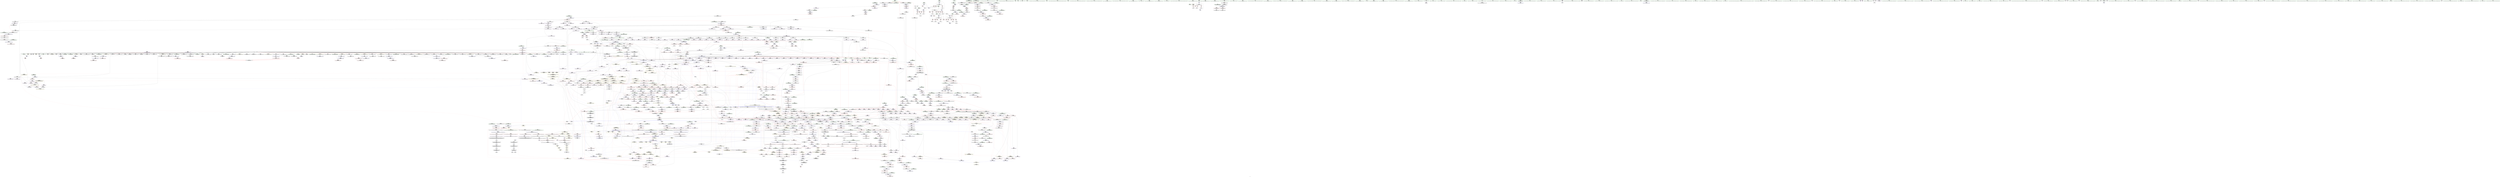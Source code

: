 digraph "SVFG" {
	label="SVFG";

	Node0x556439e544d0 [shape=record,color=grey,label="{NodeID: 0\nNullPtr}"];
	Node0x556439e544d0 -> Node0x55643a41c210[style=solid];
	Node0x556439e544d0 -> Node0x55643a41c310[style=solid];
	Node0x556439e544d0 -> Node0x55643a41c3e0[style=solid];
	Node0x556439e544d0 -> Node0x55643a41c4b0[style=solid];
	Node0x556439e544d0 -> Node0x55643a41c580[style=solid];
	Node0x556439e544d0 -> Node0x55643a41c650[style=solid];
	Node0x556439e544d0 -> Node0x55643a41c720[style=solid];
	Node0x556439e544d0 -> Node0x55643a41c7f0[style=solid];
	Node0x556439e544d0 -> Node0x55643a41c8c0[style=solid];
	Node0x556439e544d0 -> Node0x55643a41c990[style=solid];
	Node0x556439e544d0 -> Node0x55643a41ca60[style=solid];
	Node0x556439e544d0 -> Node0x55643a41cb30[style=solid];
	Node0x556439e544d0 -> Node0x55643a41cc00[style=solid];
	Node0x556439e544d0 -> Node0x55643a41ccd0[style=solid];
	Node0x556439e544d0 -> Node0x55643a41cda0[style=solid];
	Node0x556439e544d0 -> Node0x55643a41ce70[style=solid];
	Node0x556439e544d0 -> Node0x55643a41cf40[style=solid];
	Node0x556439e544d0 -> Node0x55643a41d010[style=solid];
	Node0x556439e544d0 -> Node0x55643a41d0e0[style=solid];
	Node0x556439e544d0 -> Node0x55643a41d1b0[style=solid];
	Node0x556439e544d0 -> Node0x55643a41d280[style=solid];
	Node0x556439e544d0 -> Node0x55643a41d350[style=solid];
	Node0x556439e544d0 -> Node0x55643a41d420[style=solid];
	Node0x556439e544d0 -> Node0x55643a41d4f0[style=solid];
	Node0x556439e544d0 -> Node0x55643a41d5c0[style=solid];
	Node0x556439e544d0 -> Node0x55643a41d690[style=solid];
	Node0x556439e544d0 -> Node0x55643a41d760[style=solid];
	Node0x556439e544d0 -> Node0x55643a41d830[style=solid];
	Node0x556439e544d0 -> Node0x55643a41d900[style=solid];
	Node0x556439e544d0 -> Node0x55643a41d9d0[style=solid];
	Node0x556439e544d0 -> Node0x55643a41daa0[style=solid];
	Node0x556439e544d0 -> Node0x55643a41db70[style=solid];
	Node0x556439e544d0 -> Node0x55643a41dc40[style=solid];
	Node0x556439e544d0 -> Node0x55643a41dd10[style=solid];
	Node0x556439e544d0 -> Node0x55643a41dde0[style=solid];
	Node0x556439e544d0 -> Node0x55643a41deb0[style=solid];
	Node0x556439e544d0 -> Node0x55643a41df80[style=solid];
	Node0x556439e544d0 -> Node0x55643a41e050[style=solid];
	Node0x556439e544d0 -> Node0x55643a41e120[style=solid];
	Node0x556439e544d0 -> Node0x55643a41e1f0[style=solid];
	Node0x556439e544d0 -> Node0x55643a41e2c0[style=solid];
	Node0x556439e544d0 -> Node0x55643a41e390[style=solid];
	Node0x556439e544d0 -> Node0x55643a41e460[style=solid];
	Node0x556439e544d0 -> Node0x55643a41e530[style=solid];
	Node0x556439e544d0 -> Node0x55643a41e600[style=solid];
	Node0x556439e544d0 -> Node0x55643a41e6d0[style=solid];
	Node0x556439e544d0 -> Node0x55643a41e7a0[style=solid];
	Node0x556439e544d0 -> Node0x55643a41e870[style=solid];
	Node0x556439e544d0 -> Node0x55643a41e940[style=solid];
	Node0x556439e544d0 -> Node0x55643a41ea10[style=solid];
	Node0x556439e544d0 -> Node0x55643a41eae0[style=solid];
	Node0x556439e544d0 -> Node0x55643a41ebb0[style=solid];
	Node0x556439e544d0 -> Node0x55643a41ec80[style=solid];
	Node0x556439e544d0 -> Node0x55643a41ed50[style=solid];
	Node0x556439e544d0 -> Node0x55643a41ee20[style=solid];
	Node0x556439e544d0 -> Node0x55643a41eef0[style=solid];
	Node0x556439e544d0 -> Node0x55643a41efc0[style=solid];
	Node0x556439e544d0 -> Node0x55643a41f090[style=solid];
	Node0x556439e544d0 -> Node0x55643a44e4c0[style=solid];
	Node0x556439e544d0 -> Node0x55643a4526c0[style=solid];
	Node0x556439e544d0 -> Node0x55643a453150[style=solid];
	Node0x556439e544d0 -> Node0x55643a453700[style=solid];
	Node0x556439e544d0 -> Node0x55643a4537d0[style=solid];
	Node0x556439e544d0 -> Node0x55643a4538a0[style=solid];
	Node0x556439e544d0 -> Node0x55643a453970[style=solid];
	Node0x556439e544d0 -> Node0x55643a485960[style=solid];
	Node0x556439e544d0:s64 -> Node0x55643a5ab450[style=solid,color=red];
	Node0x556439e544d0:s64 -> Node0x55643a5a8900[style=solid,color=red];
	Node0x55643a5aa470 [shape=record,color=black,label="{NodeID: 2989\n521 = PHI(443, 457, )\n1st arg _ZNSt15_Deque_iteratorIcRcPcEC2ERKS2_ }"];
	Node0x55643a5aa470 -> Node0x55643a4503d0[style=solid];
	Node0x55643a4cc020 [shape=record,color=black,label="{NodeID: 1882\nMR_123V_3 = PHI(MR_123V_4, MR_123V_2, )\npts\{1122 \}\n}"];
	Node0x55643a4cc020 -> Node0x55643a426420[style=dashed];
	Node0x55643a4cc020 -> Node0x55643a4264f0[style=dashed];
	Node0x55643a4cc020 -> Node0x55643a4265c0[style=dashed];
	Node0x55643a4cc020 -> Node0x55643a426690[style=dashed];
	Node0x55643a4cc020 -> Node0x55643a4544d0[style=dashed];
	Node0x55643a41ff60 [shape=record,color=red,label="{NodeID: 775\n98\<--54\n\<--sum\n_Z5solvev\n}"];
	Node0x55643a41ff60 -> Node0x55643a485c60[style=solid];
	Node0x55643a4166e0 [shape=record,color=black,label="{NodeID: 443\n1671\<--1620\n\<--this1\n_ZNSt5dequeIcSaIcEE17_M_reallocate_mapEmb\n}"];
	Node0x55643a4166e0 -> Node0x55643a431810[style=solid];
	Node0x55643a4166e0 -> Node0x55643a4318e0[style=solid];
	Node0x55643a4166e0 -> Node0x55643a4319b0[style=solid];
	Node0x55643a456070 [shape=record,color=blue,label="{NodeID: 1218\n1448\<--1445\n__args.addr\<--__args\n_ZNSt5dequeIcSaIcEE16_M_push_back_auxIJcEEEvDpOT_\n}"];
	Node0x55643a456070 -> Node0x55643a447d30[style=dashed];
	Node0x55643a40a380 [shape=record,color=green,label="{NodeID: 111\n560\<--561\n__n\<--__n_field_insensitive\n_ZNSt11_Deque_baseIcSaIcEE16_M_destroy_nodesEPPcS3_\n}"];
	Node0x55643a40a380 -> Node0x55643a4229a0[style=solid];
	Node0x55643a40a380 -> Node0x55643a422a70[style=solid];
	Node0x55643a40a380 -> Node0x55643a422b40[style=solid];
	Node0x55643a40a380 -> Node0x55643a450a50[style=solid];
	Node0x55643a40a380 -> Node0x55643a450b20[style=solid];
	Node0x55643a425990 [shape=record,color=red,label="{NodeID: 886\n1071\<--1056\n\<--__a.addr\n_ZSt3maxImERKT_S2_S2_\n}"];
	Node0x55643a425990 -> Node0x55643a453cb0[style=solid];
	Node0x55643a51b910 [shape=record,color=yellow,style=double,label="{NodeID: 2768\n61V_2 = CSCHI(MR_61V_1)\npts\{630003 630004 630005 630006 630007 630008 630009 \}\nCS[]|{<s0>19|<s1>19|<s2>19|<s3>19}}"];
	Node0x55643a51b910:s0 -> Node0x55643a4c7220[style=dashed,color=blue];
	Node0x55643a51b910:s1 -> Node0x55643a4c7310[style=dashed,color=blue];
	Node0x55643a51b910:s2 -> Node0x55643a4d5650[style=dashed,color=blue];
	Node0x55643a51b910:s3 -> Node0x55643a4d6050[style=dashed,color=blue];
	Node0x55643a42c460 [shape=record,color=purple,label="{NodeID: 554\n925\<--909\n_M_impl\<--this1\n_ZNSt11_Deque_baseIcSaIcEE17_M_initialize_mapEm\n}"];
	Node0x55643a40ed00 [shape=record,color=green,label="{NodeID: 222\n1341\<--1342\nthis.addr\<--this.addr_field_insensitive\n_ZNSt5dequeIcSaIcEE9push_backEOc\n}"];
	Node0x55643a40ed00 -> Node0x55643a427870[style=solid];
	Node0x55643a40ed00 -> Node0x55643a455780[style=solid];
	Node0x55643a44ac50 [shape=record,color=red,label="{NodeID: 997\n1765\<--1764\n\<--_M_map_size60\n_ZNSt5dequeIcSaIcEE17_M_reallocate_mapEmb\n|{<s0>134}}"];
	Node0x55643a44ac50:s0 -> Node0x55643a5a2a30[style=solid,color=red];
	Node0x55643a59da60 [shape=record,color=black,label="{NodeID: 2879\n1830 = PHI(1863, )\n|{<s0>142}}"];
	Node0x55643a59da60:s0 -> Node0x55643a5a3570[style=solid,color=red];
	Node0x55643a431e90 [shape=record,color=purple,label="{NodeID: 665\n1686\<--1683\n_M_node20\<--\n_ZNSt5dequeIcSaIcEE17_M_reallocate_mapEmb\n}"];
	Node0x55643a431e90 -> Node0x55643a44a5d0[style=solid];
	Node0x55643a41d010 [shape=record,color=black,label="{NodeID: 333\n862\<--3\nlpad.val\<--dummyVal\n_ZNSt11_Deque_baseIcSaIcEEC2Ev\n}"];
	Node0x55643a4f82d0 [shape=record,color=yellow,style=double,label="{NodeID: 2215\n93V_1 = ENCHI(MR_93V_0)\npts\{3810000 3810001 3810002 3810003 \}\nFun[_ZNSt5dequeIcSaIcEE5beginEv]|{<s0>42|<s1>42|<s2>42|<s3>42}}"];
	Node0x55643a4f82d0:s0 -> Node0x55643a4504a0[style=dashed,color=red];
	Node0x55643a4f82d0:s1 -> Node0x55643a450570[style=dashed,color=red];
	Node0x55643a4f82d0:s2 -> Node0x55643a450640[style=dashed,color=red];
	Node0x55643a4f82d0:s3 -> Node0x55643a450710[style=dashed,color=red];
	Node0x55643a450710 [shape=record,color=blue,label="{NodeID: 1108\n544\<--547\n_M_node\<--\n_ZNSt15_Deque_iteratorIcRcPcEC2ERKS2_\n|{<s0>42|<s1>43}}"];
	Node0x55643a450710:s0 -> Node0x55643a51bec0[style=dashed,color=blue];
	Node0x55643a450710:s1 -> Node0x55643a51c020[style=dashed,color=blue];
	Node0x55643a3b99e0 [shape=record,color=green,label="{NodeID: 1\n7\<--1\n__dso_handle\<--dummyObj\nGlob }"];
	Node0x55643a5aa5c0 [shape=record,color=black,label="{NodeID: 2990\n755 = PHI(594, 594, 1083, 1083, )\n0th arg _ZNSaIPcED2Ev }"];
	Node0x55643a5aa5c0 -> Node0x55643a451b60[style=solid];
	Node0x55643a4cc520 [shape=record,color=black,label="{NodeID: 1883\nMR_26V_2 = PHI(MR_26V_3, MR_26V_1, )\npts\{1251 \}\n|{|<s1>77|<s2>92}}"];
	Node0x55643a4cc520 -> Node0x55643a454400[style=dashed];
	Node0x55643a4cc520:s1 -> Node0x55643a51cb10[style=dashed,color=blue];
	Node0x55643a4cc520:s2 -> Node0x55643a4f7620[style=dashed,color=red];
	Node0x55643a420030 [shape=record,color=red,label="{NodeID: 776\n102\<--54\n\<--sum\n_Z5solvev\n}"];
	Node0x55643a420030 -> Node0x55643a4839e0[style=solid];
	Node0x55643a4167b0 [shape=record,color=black,label="{NodeID: 444\n1678\<--1620\n\<--this1\n_ZNSt5dequeIcSaIcEE17_M_reallocate_mapEmb\n}"];
	Node0x55643a4167b0 -> Node0x55643a431a80[style=solid];
	Node0x55643a4167b0 -> Node0x55643a431b50[style=solid];
	Node0x55643a4167b0 -> Node0x55643a431c20[style=solid];
	Node0x55643a456140 [shape=record,color=blue,label="{NodeID: 1219\n1467\<--1461\nadd.ptr\<--call\n_ZNSt5dequeIcSaIcEE16_M_push_back_auxIJcEEEvDpOT_\n|{|<s1>114|<s2>121}}"];
	Node0x55643a456140 -> Node0x55643a448480[style=dashed];
	Node0x55643a456140:s1 -> Node0x55643a4e5f80[style=dashed,color=blue];
	Node0x55643a456140:s2 -> Node0x55643a4f40a0[style=dashed,color=red];
	Node0x55643a40a450 [shape=record,color=green,label="{NodeID: 112\n576\<--577\n_ZNSt11_Deque_baseIcSaIcEE18_M_deallocate_nodeEPc\<--_ZNSt11_Deque_baseIcSaIcEE18_M_deallocate_nodeEPc_field_insensitive\n}"];
	Node0x55643a425a60 [shape=record,color=red,label="{NodeID: 887\n1064\<--1058\n\<--__b.addr\n_ZSt3maxImERKT_S2_S2_\n}"];
	Node0x55643a425a60 -> Node0x55643a425cd0[style=solid];
	Node0x55643a42c530 [shape=record,color=purple,label="{NodeID: 555\n926\<--909\n_M_map_size\<--this1\n_ZNSt11_Deque_baseIcSaIcEE17_M_initialize_mapEm\n}"];
	Node0x55643a42c530 -> Node0x55643a452c70[style=solid];
	Node0x55643a40edd0 [shape=record,color=green,label="{NodeID: 223\n1343\<--1344\n__x.addr\<--__x.addr_field_insensitive\n_ZNSt5dequeIcSaIcEE9push_backEOc\n}"];
	Node0x55643a40edd0 -> Node0x55643a427940[style=solid];
	Node0x55643a40edd0 -> Node0x55643a455850[style=solid];
	Node0x55643a4f0fc0 [shape=record,color=yellow,style=double,label="{NodeID: 2105\n125V_1 = ENCHI(MR_125V_0)\npts\{1124 \}\nFun[_ZNSt11_Deque_baseIcSaIcEE15_M_create_nodesEPPcS3_]}"];
	Node0x55643a4f0fc0 -> Node0x55643a4545a0[style=dashed];
	Node0x55643a44ad20 [shape=record,color=red,label="{NodeID: 998\n1805\<--1796\n\<--__first.addr\n_ZSt4copyIPPcS1_ET0_T_S3_S2_\n|{<s0>137}}"];
	Node0x55643a44ad20:s0 -> Node0x55643a5a8a40[style=solid,color=red];
	Node0x55643a59dba0 [shape=record,color=black,label="{NodeID: 2880\n1832 = PHI(1863, )\n|{<s0>142}}"];
	Node0x55643a59dba0:s0 -> Node0x55643a5a3680[style=solid,color=red];
	Node0x55643a431f60 [shape=record,color=purple,label="{NodeID: 666\n1688\<--1687\nadd.ptr21\<--\n_ZNSt5dequeIcSaIcEE17_M_reallocate_mapEmb\n|{<s0>129}}"];
	Node0x55643a431f60:s0 -> Node0x55643a5a0570[style=solid,color=red];
	Node0x55643a41d0e0 [shape=record,color=black,label="{NodeID: 334\n863\<--3\nlpad.val2\<--dummyVal\n_ZNSt11_Deque_baseIcSaIcEEC2Ev\n}"];
	Node0x55643a4f83b0 [shape=record,color=yellow,style=double,label="{NodeID: 2216\n148V_1 = ENCHI(MR_148V_0)\npts\{630002 630003 630004 630005 630006 630007 630008 630009 \}\nFun[_ZNSt5dequeIcSaIcEE5beginEv]|{<s0>42|<s1>42|<s2>42|<s3>42}}"];
	Node0x55643a4f83b0:s0 -> Node0x55643a4e6670[style=dashed,color=red];
	Node0x55643a4f83b0:s1 -> Node0x55643a4e6750[style=dashed,color=red];
	Node0x55643a4f83b0:s2 -> Node0x55643a4e6830[style=dashed,color=red];
	Node0x55643a4f83b0:s3 -> Node0x55643a4e6910[style=dashed,color=red];
	Node0x55643a4507e0 [shape=record,color=blue,label="{NodeID: 1109\n554\<--551\nthis.addr\<--this\n_ZNSt11_Deque_baseIcSaIcEE16_M_destroy_nodesEPPcS3_\n}"];
	Node0x55643a4507e0 -> Node0x55643a422730[style=dashed];
	Node0x55643a406340 [shape=record,color=green,label="{NodeID: 2\n8\<--1\n_ZSt3cin\<--dummyObj\nGlob }"];
	Node0x55643a5aa790 [shape=record,color=black,label="{NodeID: 2991\n1324 = PHI(1309, )\n0th arg _ZNK9__gnu_cxx13new_allocatorIcE8max_sizeEv }"];
	Node0x55643a5aa790 -> Node0x55643a4556b0[style=solid];
	Node0x55643a420100 [shape=record,color=red,label="{NodeID: 777\n93\<--56\n\<--v\n_Z5solvev\n}"];
	Node0x55643a420100 -> Node0x55643a483260[style=solid];
	Node0x55643a416880 [shape=record,color=black,label="{NodeID: 445\n1683\<--1620\n\<--this1\n_ZNSt5dequeIcSaIcEE17_M_reallocate_mapEmb\n}"];
	Node0x55643a416880 -> Node0x55643a431cf0[style=solid];
	Node0x55643a416880 -> Node0x55643a431dc0[style=solid];
	Node0x55643a416880 -> Node0x55643a431e90[style=solid];
	Node0x55643a456210 [shape=record,color=blue,label="{NodeID: 1220\n1498\<--1494\n_M_cur16\<--\n_ZNSt5dequeIcSaIcEE16_M_push_back_auxIJcEEEvDpOT_\n|{<s0>114}}"];
	Node0x55643a456210:s0 -> Node0x55643a4e5580[style=dashed,color=blue];
	Node0x55643a40a550 [shape=record,color=green,label="{NodeID: 113\n588\<--589\nthis.addr\<--this.addr_field_insensitive\n_ZNSt11_Deque_baseIcSaIcEE17_M_deallocate_mapEPPcm\n}"];
	Node0x55643a40a550 -> Node0x55643a422ce0[style=solid];
	Node0x55643a40a550 -> Node0x55643a450bf0[style=solid];
	Node0x55643a425b30 [shape=record,color=red,label="{NodeID: 888\n1068\<--1058\n\<--__b.addr\n_ZSt3maxImERKT_S2_S2_\n}"];
	Node0x55643a425b30 -> Node0x55643a453be0[style=solid];
	Node0x55643a51bc00 [shape=record,color=yellow,style=double,label="{NodeID: 2770\n93V_2 = CSCHI(MR_93V_1)\npts\{3810000 3810001 3810002 3810003 \}\nCS[]}"];
	Node0x55643a42c600 [shape=record,color=purple,label="{NodeID: 556\n928\<--909\n_M_impl5\<--this1\n_ZNSt11_Deque_baseIcSaIcEE17_M_initialize_mapEm\n}"];
	Node0x55643a40eea0 [shape=record,color=green,label="{NodeID: 224\n1351\<--1352\n_ZNSt5dequeIcSaIcEE12emplace_backIJcEEEvDpOT_\<--_ZNSt5dequeIcSaIcEE12emplace_backIJcEEEvDpOT__field_insensitive\n}"];
	Node0x55643a4f10a0 [shape=record,color=yellow,style=double,label="{NodeID: 2106\n127V_1 = ENCHI(MR_127V_0)\npts\{1126 \}\nFun[_ZNSt11_Deque_baseIcSaIcEE15_M_create_nodesEPPcS3_]}"];
	Node0x55643a4f10a0 -> Node0x55643a454670[style=dashed];
	Node0x55643a44adf0 [shape=record,color=red,label="{NodeID: 999\n1809\<--1798\n\<--__last.addr\n_ZSt4copyIPPcS1_ET0_T_S3_S2_\n|{<s0>138}}"];
	Node0x55643a44adf0:s0 -> Node0x55643a5a8a40[style=solid,color=red];
	Node0x55643a59dce0 [shape=record,color=black,label="{NodeID: 2881\n1834 = PHI(1945, )\n}"];
	Node0x55643a59dce0 -> Node0x55643a427bb0[style=solid];
	Node0x55643a432030 [shape=record,color=purple,label="{NodeID: 667\n1695\<--1694\n_M_impl22\<--\n_ZNSt5dequeIcSaIcEE17_M_reallocate_mapEmb\n}"];
	Node0x55643a41d1b0 [shape=record,color=black,label="{NodeID: 335\n958\<--3\n\<--dummyVal\n_ZNSt11_Deque_baseIcSaIcEE17_M_initialize_mapEm\n}"];
	Node0x55643a4508b0 [shape=record,color=blue,label="{NodeID: 1110\n556\<--552\n__nstart.addr\<--__nstart\n_ZNSt11_Deque_baseIcSaIcEE16_M_destroy_nodesEPPcS3_\n}"];
	Node0x55643a4508b0 -> Node0x55643a422800[style=dashed];
	Node0x55643a4063d0 [shape=record,color=green,label="{NodeID: 3\n9\<--1\n.str\<--dummyObj\nGlob }"];
	Node0x55643a5aa8a0 [shape=record,color=black,label="{NodeID: 2992\n1209 = PHI(1083, )\n0th arg _ZNSt16allocator_traitsISaIPcEE8allocateERS1_m }"];
	Node0x55643a5aa8a0 -> Node0x55643a454cf0[style=solid];
	Node0x55643a4201d0 [shape=record,color=red,label="{NodeID: 778\n99\<--56\n\<--v\n_Z5solvev\n}"];
	Node0x55643a4201d0 -> Node0x55643a485c60[style=solid];
	Node0x55643a416950 [shape=record,color=black,label="{NodeID: 446\n1694\<--1620\n\<--this1\n_ZNSt5dequeIcSaIcEE17_M_reallocate_mapEmb\n}"];
	Node0x55643a416950 -> Node0x55643a432030[style=solid];
	Node0x55643a416950 -> Node0x55643a432100[style=solid];
	Node0x55643a416950 -> Node0x55643a4321d0[style=solid];
	Node0x55643a4562e0 [shape=record,color=blue,label="{NodeID: 1221\n1450\<--1502\nexn.slot\<--\n_ZNSt5dequeIcSaIcEE16_M_push_back_auxIJcEEEvDpOT_\n}"];
	Node0x55643a4562e0 -> Node0x55643a447e00[style=dashed];
	Node0x55643a4562e0 -> Node0x55643a456480[style=dashed];
	Node0x55643a40f310 [shape=record,color=green,label="{NodeID: 114\n590\<--591\n__p.addr\<--__p.addr_field_insensitive\n_ZNSt11_Deque_baseIcSaIcEE17_M_deallocate_mapEPPcm\n}"];
	Node0x55643a40f310 -> Node0x55643a422db0[style=solid];
	Node0x55643a40f310 -> Node0x55643a450cc0[style=solid];
	Node0x55643a425c00 [shape=record,color=red,label="{NodeID: 889\n1063\<--1062\n\<--\n_ZSt3maxImERKT_S2_S2_\n}"];
	Node0x55643a425c00 -> Node0x55643a485060[style=solid];
	Node0x55643a51bd60 [shape=record,color=yellow,style=double,label="{NodeID: 2771\n95V_2 = CSCHI(MR_95V_1)\npts\{3830000 3830001 3830002 3830003 \}\nCS[]}"];
	Node0x55643a42c6d0 [shape=record,color=purple,label="{NodeID: 557\n929\<--909\n_M_map_size6\<--this1\n_ZNSt11_Deque_baseIcSaIcEE17_M_initialize_mapEm\n}"];
	Node0x55643a42c6d0 -> Node0x55643a425170[style=solid];
	Node0x55643a40efa0 [shape=record,color=green,label="{NodeID: 225\n1356\<--1357\n__t.addr\<--__t.addr_field_insensitive\n_ZSt4moveIRcEONSt16remove_referenceIT_E4typeEOS2_\n}"];
	Node0x55643a40efa0 -> Node0x55643a4472a0[style=solid];
	Node0x55643a40efa0 -> Node0x55643a455920[style=solid];
	Node0x55643a44aec0 [shape=record,color=red,label="{NodeID: 1000\n1811\<--1800\n\<--__result.addr\n_ZSt4copyIPPcS1_ET0_T_S3_S2_\n|{<s0>139}}"];
	Node0x55643a44aec0:s0 -> Node0x55643a5a3f10[style=solid,color=red];
	Node0x55643a59de20 [shape=record,color=black,label="{NodeID: 2882\n1852 = PHI(1894, )\n|{<s0>146}}"];
	Node0x55643a59de20:s0 -> Node0x55643a5aace0[style=solid,color=red];
	Node0x55643a432100 [shape=record,color=purple,label="{NodeID: 668\n1696\<--1694\n_M_start23\<--\n_ZNSt5dequeIcSaIcEE17_M_reallocate_mapEmb\n}"];
	Node0x55643a41d280 [shape=record,color=black,label="{NodeID: 336\n959\<--3\n\<--dummyVal\n_ZNSt11_Deque_baseIcSaIcEE17_M_initialize_mapEm\n}"];
	Node0x55643a41d280 -> Node0x55643a452fb0[style=solid];
	Node0x55643a450980 [shape=record,color=blue,label="{NodeID: 1111\n558\<--553\n__nfinish.addr\<--__nfinish\n_ZNSt11_Deque_baseIcSaIcEE16_M_destroy_nodesEPPcS3_\n}"];
	Node0x55643a450980 -> Node0x55643a4228d0[style=dashed];
	Node0x55643a406680 [shape=record,color=green,label="{NodeID: 4\n11\<--1\n.str.1\<--dummyObj\nGlob }"];
	Node0x55643a5aa9b0 [shape=record,color=black,label="{NodeID: 2993\n1210 = PHI(1093, )\n1st arg _ZNSt16allocator_traitsISaIPcEE8allocateERS1_m }"];
	Node0x55643a5aa9b0 -> Node0x55643a454dc0[style=solid];
	Node0x55643a4cd420 [shape=record,color=black,label="{NodeID: 1886\nMR_12V_3 = PHI(MR_12V_4, MR_12V_2, )\npts\{61 \}\n}"];
	Node0x55643a4cd420 -> Node0x55643a420850[style=dashed];
	Node0x55643a4cd420 -> Node0x55643a420920[style=dashed];
	Node0x55643a4cd420 -> Node0x55643a4209f0[style=dashed];
	Node0x55643a4cd420 -> Node0x55643a44e9d0[style=dashed];
	Node0x55643a4202a0 [shape=record,color=red,label="{NodeID: 779\n105\<--56\n\<--v\n_Z5solvev\n}"];
	Node0x55643a4202a0 -> Node0x55643a4824e0[style=solid];
	Node0x55643a416a20 [shape=record,color=black,label="{NodeID: 447\n1699\<--1620\n\<--this1\n_ZNSt5dequeIcSaIcEE17_M_reallocate_mapEmb\n}"];
	Node0x55643a416a20 -> Node0x55643a4322a0[style=solid];
	Node0x55643a416a20 -> Node0x55643a432370[style=solid];
	Node0x55643a416a20 -> Node0x55643a432440[style=solid];
	Node0x55643a4563b0 [shape=record,color=blue,label="{NodeID: 1222\n1452\<--1504\nehselector.slot\<--\n_ZNSt5dequeIcSaIcEE16_M_push_back_auxIJcEEEvDpOT_\n}"];
	Node0x55643a4563b0 -> Node0x55643a456550[style=dashed];
	Node0x55643a40f3e0 [shape=record,color=green,label="{NodeID: 115\n592\<--593\n__n.addr\<--__n.addr_field_insensitive\n_ZNSt11_Deque_baseIcSaIcEE17_M_deallocate_mapEPPcm\n}"];
	Node0x55643a40f3e0 -> Node0x55643a422e80[style=solid];
	Node0x55643a40f3e0 -> Node0x55643a450d90[style=solid];
	Node0x55643a425cd0 [shape=record,color=red,label="{NodeID: 890\n1065\<--1064\n\<--\n_ZSt3maxImERKT_S2_S2_\n}"];
	Node0x55643a425cd0 -> Node0x55643a485060[style=solid];
	Node0x55643a51bec0 [shape=record,color=yellow,style=double,label="{NodeID: 2772\n93V_2 = CSCHI(MR_93V_1)\npts\{3810000 3810001 3810002 3810003 \}\nCS[]|{<s0>35}}"];
	Node0x55643a51bec0:s0 -> Node0x55643a51bc00[style=dashed,color=blue];
	Node0x55643a42c7a0 [shape=record,color=purple,label="{NodeID: 558\n934\<--909\n_M_impl8\<--this1\n_ZNSt11_Deque_baseIcSaIcEE17_M_initialize_mapEm\n}"];
	Node0x55643a40f070 [shape=record,color=green,label="{NodeID: 226\n1364\<--1365\nthis.addr\<--this.addr_field_insensitive\n_ZNSt5dequeIcSaIcEE12emplace_backIJcEEEvDpOT_\n}"];
	Node0x55643a40f070 -> Node0x55643a447370[style=solid];
	Node0x55643a40f070 -> Node0x55643a4559f0[style=solid];
	Node0x55643a4f1260 [shape=record,color=yellow,style=double,label="{NodeID: 2108\n26V_1 = ENCHI(MR_26V_0)\npts\{1251 \}\nFun[_ZNSt5dequeIcSaIcEE16_M_push_back_auxIJcEEEvDpOT_]|{<s0>117}}"];
	Node0x55643a4f1260:s0 -> Node0x55643a4f8a30[style=dashed,color=red];
	Node0x55643a44af90 [shape=record,color=red,label="{NodeID: 1001\n1829\<--1820\n\<--__first.addr\n_ZSt13copy_backwardIPPcS1_ET0_T_S3_S2_\n|{<s0>140}}"];
	Node0x55643a44af90:s0 -> Node0x55643a5a8a40[style=solid,color=red];
	Node0x55643a59df60 [shape=record,color=black,label="{NodeID: 2883\n1856 = PHI(1894, )\n|{<s0>146}}"];
	Node0x55643a59df60:s0 -> Node0x55643a5aadf0[style=solid,color=red];
	Node0x55643a4321d0 [shape=record,color=purple,label="{NodeID: 669\n1697\<--1694\n_M_node24\<--\n_ZNSt5dequeIcSaIcEE17_M_reallocate_mapEmb\n}"];
	Node0x55643a4321d0 -> Node0x55643a44a6a0[style=solid];
	Node0x55643a41d350 [shape=record,color=black,label="{NodeID: 337\n961\<--3\n\<--dummyVal\n_ZNSt11_Deque_baseIcSaIcEE17_M_initialize_mapEm\n}"];
	Node0x55643a41d350 -> Node0x55643a453080[style=solid];
	Node0x55643a450a50 [shape=record,color=blue,label="{NodeID: 1112\n560\<--566\n__n\<--\n_ZNSt11_Deque_baseIcSaIcEE16_M_destroy_nodesEPPcS3_\n}"];
	Node0x55643a450a50 -> Node0x55643a4d6f50[style=dashed];
	Node0x55643a406710 [shape=record,color=green,label="{NodeID: 5\n13\<--1\n__PRETTY_FUNCTION__._Z5solvev\<--dummyObj\nGlob }"];
	Node0x55643a5aaac0 [shape=record,color=black,label="{NodeID: 2994\n2117 = PHI(309, )\n0th arg _ZNSt5dequeIcSaIcEE8pop_backEv }"];
	Node0x55643a5aaac0 -> Node0x55643a459470[style=solid];
	Node0x55643a4cd920 [shape=record,color=black,label="{NodeID: 1887\nMR_26V_5 = PHI(MR_26V_6, MR_26V_3, )\npts\{1251 \}\n|{<s0>128|<s1>135|<s2>136}}"];
	Node0x55643a4cd920:s0 -> Node0x55643a4e2850[style=dashed,color=blue];
	Node0x55643a4cd920:s1 -> Node0x55643a4f40a0[style=dashed,color=red];
	Node0x55643a4cd920:s2 -> Node0x55643a4f40a0[style=dashed,color=red];
	Node0x55643a420370 [shape=record,color=red,label="{NodeID: 780\n120\<--58\n\<--l\n_Z5solvev\n}"];
	Node0x55643a420370 -> Node0x55643a4854e0[style=solid];
	Node0x55643a416af0 [shape=record,color=black,label="{NodeID: 448\n1713\<--1620\n\<--this1\n_ZNSt5dequeIcSaIcEE17_M_reallocate_mapEmb\n}"];
	Node0x55643a416af0 -> Node0x55643a4325e0[style=solid];
	Node0x55643a416af0 -> Node0x55643a4326b0[style=solid];
	Node0x55643a456480 [shape=record,color=blue,label="{NodeID: 1223\n1450\<--1520\nexn.slot\<--\n_ZNSt5dequeIcSaIcEE16_M_push_back_auxIJcEEEvDpOT_\n}"];
	Node0x55643a456480 -> Node0x55643a447ed0[style=dashed];
	Node0x55643a40f4b0 [shape=record,color=green,label="{NodeID: 116\n594\<--595\n__map_alloc\<--__map_alloc_field_insensitive\n_ZNSt11_Deque_baseIcSaIcEE17_M_deallocate_mapEPPcm\n|{<s0>50|<s1>51|<s2>52|<s3>53}}"];
	Node0x55643a40f4b0:s0 -> Node0x55643a5abf00[style=solid,color=red];
	Node0x55643a40f4b0:s1 -> Node0x55643a5aaf00[style=solid,color=red];
	Node0x55643a40f4b0:s2 -> Node0x55643a5aa5c0[style=solid,color=red];
	Node0x55643a40f4b0:s3 -> Node0x55643a5aa5c0[style=solid,color=red];
	Node0x55643a425da0 [shape=record,color=red,label="{NodeID: 891\n1091\<--1079\nthis1\<--this.addr\n_ZNSt11_Deque_baseIcSaIcEE15_M_allocate_mapEm\n|{<s0>86}}"];
	Node0x55643a425da0:s0 -> Node0x55643a5ac050[style=solid,color=red];
	Node0x55643a51c020 [shape=record,color=yellow,style=double,label="{NodeID: 2773\n153V_2 = CSCHI(MR_153V_1)\npts\{3830000 3830001 3830002 3830003 20700000 20700001 20700002 20700003 \}\nCS[]|{<s0>36|<s1>156|<s2>156}}"];
	Node0x55643a51c020:s0 -> Node0x55643a51bd60[style=dashed,color=blue];
	Node0x55643a51c020:s1 -> Node0x55643a51ea80[style=dashed,color=blue];
	Node0x55643a51c020:s2 -> Node0x55643a51ebe0[style=dashed,color=blue];
	Node0x55643a42c870 [shape=record,color=purple,label="{NodeID: 559\n935\<--909\n_M_map\<--this1\n_ZNSt11_Deque_baseIcSaIcEE17_M_initialize_mapEm\n}"];
	Node0x55643a42c870 -> Node0x55643a452d40[style=solid];
	Node0x55643a40f140 [shape=record,color=green,label="{NodeID: 227\n1366\<--1367\n__args.addr\<--__args.addr_field_insensitive\n_ZNSt5dequeIcSaIcEE12emplace_backIJcEEEvDpOT_\n}"];
	Node0x55643a40f140 -> Node0x55643a447440[style=solid];
	Node0x55643a40f140 -> Node0x55643a447510[style=solid];
	Node0x55643a40f140 -> Node0x55643a455ac0[style=solid];
	Node0x55643a4f1370 [shape=record,color=yellow,style=double,label="{NodeID: 2109\n28V_1 = ENCHI(MR_28V_0)\npts\{1321 \}\nFun[_ZNSt5dequeIcSaIcEE16_M_push_back_auxIJcEEEvDpOT_]|{<s0>120}}"];
	Node0x55643a4f1370:s0 -> Node0x55643a4e9e50[style=dashed,color=red];
	Node0x55643a44b060 [shape=record,color=red,label="{NodeID: 1002\n1831\<--1822\n\<--__last.addr\n_ZSt13copy_backwardIPPcS1_ET0_T_S3_S2_\n|{<s0>141}}"];
	Node0x55643a44b060:s0 -> Node0x55643a5a8a40[style=solid,color=red];
	Node0x55643a59e0a0 [shape=record,color=black,label="{NodeID: 2884\n1858 = PHI(1894, )\n|{<s0>146}}"];
	Node0x55643a59e0a0:s0 -> Node0x55643a5a3350[style=solid,color=red];
	Node0x55643a4322a0 [shape=record,color=purple,label="{NodeID: 670\n1700\<--1699\n_M_impl25\<--\n_ZNSt5dequeIcSaIcEE17_M_reallocate_mapEmb\n}"];
	Node0x55643a41d420 [shape=record,color=black,label="{NodeID: 338\n982\<--3\n\<--dummyVal\n_ZNSt11_Deque_baseIcSaIcEE17_M_initialize_mapEm\n}"];
	Node0x55643a4f8790 [shape=record,color=yellow,style=double,label="{NodeID: 2220\n160V_1 = ENCHI(MR_160V_0)\npts\{630000 \}\nFun[_ZNSt5dequeIcSaIcEE22_M_reserve_map_at_backEm]|{|<s2>128|<s3>128|<s4>128|<s5>128}}"];
	Node0x55643a4f8790 -> Node0x55643a448ca0[style=dashed];
	Node0x55643a4f8790 -> Node0x55643a4e1950[style=dashed];
	Node0x55643a4f8790:s2 -> Node0x55643a44a290[style=dashed,color=red];
	Node0x55643a4f8790:s3 -> Node0x55643a44ab80[style=dashed,color=red];
	Node0x55643a4f8790:s4 -> Node0x55643a457250[style=dashed,color=red];
	Node0x55643a4f8790:s5 -> Node0x55643a4ced20[style=dashed,color=red];
	Node0x55643a450b20 [shape=record,color=blue,label="{NodeID: 1113\n560\<--580\n__n\<--incdec.ptr\n_ZNSt11_Deque_baseIcSaIcEE16_M_destroy_nodesEPPcS3_\n}"];
	Node0x55643a450b20 -> Node0x55643a4d6f50[style=dashed];
	Node0x55643a4067a0 [shape=record,color=green,label="{NodeID: 6\n15\<--1\n_ZSt4cout\<--dummyObj\nGlob }"];
	Node0x55643a5aabd0 [shape=record,color=black,label="{NodeID: 2995\n2082 = PHI(2069, )\n0th arg _ZNSt15_Deque_iteratorIcRcPcEmmEv }"];
	Node0x55643a5aabd0 -> Node0x55643a459130[style=solid];
	Node0x55643a4cde20 [shape=record,color=black,label="{NodeID: 1888\nMR_483V_3 = PHI(MR_483V_4, MR_483V_2, )\npts\{1611 \}\n}"];
	Node0x55643a4cde20 -> Node0x55643a449a70[style=dashed];
	Node0x55643a4cde20 -> Node0x55643a449b40[style=dashed];
	Node0x55643a420440 [shape=record,color=red,label="{NodeID: 781\n132\<--58\n\<--l\n_Z5solvev\n}"];
	Node0x55643a420440 -> Node0x55643a4827e0[style=solid];
	Node0x55643a416bc0 [shape=record,color=black,label="{NodeID: 449\n1717\<--1620\n\<--this1\n_ZNSt5dequeIcSaIcEE17_M_reallocate_mapEmb\n}"];
	Node0x55643a416bc0 -> Node0x55643a432780[style=solid];
	Node0x55643a416bc0 -> Node0x55643a432850[style=solid];
	Node0x55643a456550 [shape=record,color=blue,label="{NodeID: 1224\n1452\<--1522\nehselector.slot\<--\n_ZNSt5dequeIcSaIcEE16_M_push_back_auxIJcEEEvDpOT_\n}"];
	Node0x55643a456550 -> Node0x55643a447fa0[style=dashed];
	Node0x55643a40f580 [shape=record,color=green,label="{NodeID: 117\n596\<--597\nexn.slot\<--exn.slot_field_insensitive\n_ZNSt11_Deque_baseIcSaIcEE17_M_deallocate_mapEPPcm\n}"];
	Node0x55643a40f580 -> Node0x55643a422f50[style=solid];
	Node0x55643a40f580 -> Node0x55643a450e60[style=solid];
	Node0x55643a4e8cf0 [shape=record,color=yellow,style=double,label="{NodeID: 1999\n113V_1 = ENCHI(MR_113V_0)\npts\{1086 \}\nFun[_ZNSt11_Deque_baseIcSaIcEE15_M_allocate_mapEm]}"];
	Node0x55643a4e8cf0 -> Node0x55643a453f20[style=dashed];
	Node0x55643a425e70 [shape=record,color=red,label="{NodeID: 892\n1093\<--1081\n\<--__n.addr\n_ZNSt11_Deque_baseIcSaIcEE15_M_allocate_mapEm\n|{<s0>87}}"];
	Node0x55643a425e70:s0 -> Node0x55643a5aa9b0[style=solid,color=red];
	Node0x55643a42c940 [shape=record,color=purple,label="{NodeID: 560\n937\<--909\n_M_impl9\<--this1\n_ZNSt11_Deque_baseIcSaIcEE17_M_initialize_mapEm\n}"];
	Node0x55643a40f210 [shape=record,color=green,label="{NodeID: 228\n1394\<--1395\n_ZSt7forwardIcEOT_RNSt16remove_referenceIS0_E4typeE\<--_ZSt7forwardIcEOT_RNSt16remove_referenceIS0_E4typeE_field_insensitive\n}"];
	Node0x55643a44b130 [shape=record,color=red,label="{NodeID: 1003\n1833\<--1824\n\<--__result.addr\n_ZSt13copy_backwardIPPcS1_ET0_T_S3_S2_\n|{<s0>142}}"];
	Node0x55643a44b130:s0 -> Node0x55643a5a3790[style=solid,color=red];
	Node0x55643a59e1e0 [shape=record,color=black,label="{NodeID: 2885\n1859 = PHI(1870, )\n}"];
	Node0x55643a59e1e0 -> Node0x55643a427c80[style=solid];
	Node0x55643a432370 [shape=record,color=purple,label="{NodeID: 671\n1701\<--1699\n_M_finish26\<--\n_ZNSt5dequeIcSaIcEE17_M_reallocate_mapEmb\n}"];
	Node0x55643a41d4f0 [shape=record,color=black,label="{NodeID: 339\n983\<--3\n\<--dummyVal\n_ZNSt11_Deque_baseIcSaIcEE17_M_initialize_mapEm\n}"];
	Node0x55643a41d4f0 -> Node0x55643a4532f0[style=solid];
	Node0x55643a4f8870 [shape=record,color=yellow,style=double,label="{NodeID: 2221\n162V_1 = ENCHI(MR_162V_0)\npts\{630001 \}\nFun[_ZNSt5dequeIcSaIcEE22_M_reserve_map_at_backEm]|{|<s2>128}}"];
	Node0x55643a4f8870 -> Node0x55643a448b00[style=dashed];
	Node0x55643a4f8870 -> Node0x55643a4e1e50[style=dashed];
	Node0x55643a4f8870:s2 -> Node0x55643a4e8020[style=dashed,color=red];
	Node0x55643a450bf0 [shape=record,color=blue,label="{NodeID: 1114\n588\<--585\nthis.addr\<--this\n_ZNSt11_Deque_baseIcSaIcEE17_M_deallocate_mapEPPcm\n}"];
	Node0x55643a450bf0 -> Node0x55643a422ce0[style=dashed];
	Node0x55643a407070 [shape=record,color=green,label="{NodeID: 7\n16\<--1\n.str.2\<--dummyObj\nGlob }"];
	Node0x55643a5aace0 [shape=record,color=black,label="{NodeID: 2996\n1871 = PHI(1852, )\n0th arg _ZSt13__copy_move_aILb0EPPcS1_ET1_T0_S3_S2_ }"];
	Node0x55643a5aace0 -> Node0x55643a457c10[style=solid];
	Node0x55643a4ce320 [shape=record,color=black,label="{NodeID: 1889\nMR_485V_2 = PHI(MR_485V_3, MR_485V_1, )\npts\{1613 \}\n}"];
	Node0x55643a420510 [shape=record,color=red,label="{NodeID: 782\n151\<--58\n\<--l\n_Z5solvev\n}"];
	Node0x55643a420510 -> Node0x55643a481d60[style=solid];
	Node0x55643a416c90 [shape=record,color=black,label="{NodeID: 450\n1725\<--1620\n\<--this1\n_ZNSt5dequeIcSaIcEE17_M_reallocate_mapEmb\n|{<s0>132}}"];
	Node0x55643a416c90:s0 -> Node0x55643a59f930[style=solid,color=red];
	Node0x55643a456620 [shape=record,color=blue,label="{NodeID: 1225\n1542\<--1539\nthis.addr\<--this\n_ZN9__gnu_cxx13new_allocatorIcE9constructIcJcEEEvPT_DpOT0_\n}"];
	Node0x55643a456620 -> Node0x55643a448550[style=dashed];
	Node0x55643a40f650 [shape=record,color=green,label="{NodeID: 118\n598\<--599\nehselector.slot\<--ehselector.slot_field_insensitive\n_ZNSt11_Deque_baseIcSaIcEE17_M_deallocate_mapEPPcm\n}"];
	Node0x55643a40f650 -> Node0x55643a450f30[style=solid];
	Node0x55643a4e8dd0 [shape=record,color=yellow,style=double,label="{NodeID: 2000\n115V_1 = ENCHI(MR_115V_0)\npts\{1088 \}\nFun[_ZNSt11_Deque_baseIcSaIcEE15_M_allocate_mapEm]}"];
	Node0x55643a4e8dd0 -> Node0x55643a453ff0[style=dashed];
	Node0x55643a425f40 [shape=record,color=red,label="{NodeID: 893\n1106\<--1085\nexn\<--exn.slot\n_ZNSt11_Deque_baseIcSaIcEE15_M_allocate_mapEm\n}"];
	Node0x55643a42ca10 [shape=record,color=purple,label="{NodeID: 561\n938\<--909\n_M_map10\<--this1\n_ZNSt11_Deque_baseIcSaIcEE17_M_initialize_mapEm\n}"];
	Node0x55643a42ca10 -> Node0x55643a425240[style=solid];
	Node0x55643a417710 [shape=record,color=green,label="{NodeID: 229\n1397\<--1398\n_ZNSt16allocator_traitsISaIcEE9constructIcJcEEEvRS0_PT_DpOT0_\<--_ZNSt16allocator_traitsISaIcEE9constructIcJcEEEvRS0_PT_DpOT0__field_insensitive\n}"];
	Node0x55643a44b200 [shape=record,color=red,label="{NodeID: 1004\n1851\<--1842\n\<--__first.addr\n_ZSt14__copy_move_a2ILb0EPPcS1_ET1_T0_S3_S2_\n|{<s0>143}}"];
	Node0x55643a44b200:s0 -> Node0x55643a5a96b0[style=solid,color=red];
	Node0x55643a59e320 [shape=record,color=black,label="{NodeID: 2886\n1890 = PHI(1901, )\n}"];
	Node0x55643a59e320 -> Node0x55643a427e20[style=solid];
	Node0x55643a432440 [shape=record,color=purple,label="{NodeID: 672\n1702\<--1699\n_M_node27\<--\n_ZNSt5dequeIcSaIcEE17_M_reallocate_mapEmb\n}"];
	Node0x55643a432440 -> Node0x55643a44a770[style=solid];
	Node0x55643a41d5c0 [shape=record,color=black,label="{NodeID: 340\n985\<--3\n\<--dummyVal\n_ZNSt11_Deque_baseIcSaIcEE17_M_initialize_mapEm\n}"];
	Node0x55643a41d5c0 -> Node0x55643a4533c0[style=solid];
	Node0x55643a4f8950 [shape=record,color=yellow,style=double,label="{NodeID: 2222\n166V_1 = ENCHI(MR_166V_0)\npts\{630009 \}\nFun[_ZNSt5dequeIcSaIcEE22_M_reserve_map_at_backEm]|{|<s2>128}}"];
	Node0x55643a4f8950 -> Node0x55643a448bd0[style=dashed];
	Node0x55643a4f8950 -> Node0x55643a4e2350[style=dashed];
	Node0x55643a4f8950:s2 -> Node0x55643a4e81e0[style=dashed,color=red];
	Node0x55643a450cc0 [shape=record,color=blue,label="{NodeID: 1115\n590\<--586\n__p.addr\<--__p\n_ZNSt11_Deque_baseIcSaIcEE17_M_deallocate_mapEPPcm\n}"];
	Node0x55643a450cc0 -> Node0x55643a422db0[style=dashed];
	Node0x55643a407130 [shape=record,color=green,label="{NodeID: 8\n18\<--1\n.str.3\<--dummyObj\nGlob }"];
	Node0x55643a5aadf0 [shape=record,color=black,label="{NodeID: 2997\n1872 = PHI(1856, )\n1st arg _ZSt13__copy_move_aILb0EPPcS1_ET1_T0_S3_S2_ }"];
	Node0x55643a5aadf0 -> Node0x55643a457ce0[style=solid];
	Node0x55643a4ce820 [shape=record,color=black,label="{NodeID: 1890\nMR_487V_2 = PHI(MR_487V_3, MR_487V_1, )\npts\{1615 \}\n}"];
	Node0x55643a4205e0 [shape=record,color=red,label="{NodeID: 783\n163\<--58\n\<--l\n_Z5solvev\n}"];
	Node0x55643a4205e0 -> Node0x55643a47ff60[style=solid];
	Node0x55643a416d60 [shape=record,color=black,label="{NodeID: 451\n1744\<--1620\n\<--this1\n_ZNSt5dequeIcSaIcEE17_M_reallocate_mapEmb\n}"];
	Node0x55643a416d60 -> Node0x55643a432920[style=solid];
	Node0x55643a416d60 -> Node0x55643a4329f0[style=solid];
	Node0x55643a416d60 -> Node0x55643a432ac0[style=solid];
	Node0x55643a4566f0 [shape=record,color=blue,label="{NodeID: 1226\n1544\<--1540\n__p.addr\<--__p\n_ZN9__gnu_cxx13new_allocatorIcE9constructIcJcEEEvPT_DpOT0_\n}"];
	Node0x55643a4566f0 -> Node0x55643a448620[style=dashed];
	Node0x55643a40f720 [shape=record,color=green,label="{NodeID: 119\n605\<--606\n_ZNKSt11_Deque_baseIcSaIcEE20_M_get_map_allocatorEv\<--_ZNKSt11_Deque_baseIcSaIcEE20_M_get_map_allocatorEv_field_insensitive\n}"];
	Node0x55643a426010 [shape=record,color=red,label="{NodeID: 894\n1107\<--1087\nsel\<--ehselector.slot\n_ZNSt11_Deque_baseIcSaIcEE15_M_allocate_mapEm\n}"];
	Node0x55643a42cae0 [shape=record,color=purple,label="{NodeID: 562\n940\<--909\n_M_impl11\<--this1\n_ZNSt11_Deque_baseIcSaIcEE17_M_initialize_mapEm\n}"];
	Node0x55643a417810 [shape=record,color=green,label="{NodeID: 230\n1410\<--1411\n_ZNSt5dequeIcSaIcEE16_M_push_back_auxIJcEEEvDpOT_\<--_ZNSt5dequeIcSaIcEE16_M_push_back_auxIJcEEEvDpOT__field_insensitive\n}"];
	Node0x55643a4f1610 [shape=record,color=yellow,style=double,label="{NodeID: 2112\n445V_1 = ENCHI(MR_445V_0)\npts\{1451 \}\nFun[_ZNSt5dequeIcSaIcEE16_M_push_back_auxIJcEEEvDpOT_]}"];
	Node0x55643a4f1610 -> Node0x55643a4562e0[style=dashed];
	Node0x55643a44b2d0 [shape=record,color=red,label="{NodeID: 1005\n1855\<--1844\n\<--__last.addr\n_ZSt14__copy_move_a2ILb0EPPcS1_ET1_T0_S3_S2_\n|{<s0>144}}"];
	Node0x55643a44b2d0:s0 -> Node0x55643a5a96b0[style=solid,color=red];
	Node0x55643a59e460 [shape=record,color=black,label="{NodeID: 2887\n1959 = PHI(1894, )\n|{<s0>152}}"];
	Node0x55643a59e460:s0 -> Node0x55643a5a8000[style=solid,color=red];
	Node0x55643a432510 [shape=record,color=purple,label="{NodeID: 673\n1704\<--1703\nadd.ptr28\<--\n_ZNSt5dequeIcSaIcEE17_M_reallocate_mapEmb\n|{<s0>130}}"];
	Node0x55643a432510:s0 -> Node0x55643a5a21c0[style=solid,color=red];
	Node0x55643a41d690 [shape=record,color=black,label="{NodeID: 341\n1025\<--3\nlpad.val\<--dummyVal\n_ZNSt11_Deque_baseIcSaIcEE17_M_initialize_mapEm\n}"];
	Node0x55643a4f8a30 [shape=record,color=yellow,style=double,label="{NodeID: 2223\n471V_1 = ENCHI(MR_471V_0)\npts\{1251 630003 630004 630005 630007 630008 \}\nFun[_ZNSt5dequeIcSaIcEE22_M_reserve_map_at_backEm]|{|<s1>128|<s2>128|<s3>128}}"];
	Node0x55643a4f8a30 -> Node0x55643a4e2850[style=dashed];
	Node0x55643a4f8a30:s1 -> Node0x55643a4e7730[style=dashed,color=red];
	Node0x55643a4f8a30:s2 -> Node0x55643a4e8100[style=dashed,color=red];
	Node0x55643a4f8a30:s3 -> Node0x55643a4e83a0[style=dashed,color=red];
	Node0x55643a450d90 [shape=record,color=blue,label="{NodeID: 1116\n592\<--587\n__n.addr\<--__n\n_ZNSt11_Deque_baseIcSaIcEE17_M_deallocate_mapEPPcm\n}"];
	Node0x55643a450d90 -> Node0x55643a422e80[style=dashed];
	Node0x55643a4071f0 [shape=record,color=green,label="{NodeID: 9\n21\<--1\n\<--dummyObj\nCan only get source location for instruction, argument, global var or function.}"];
	Node0x55643a5aaf00 [shape=record,color=black,label="{NodeID: 2998\n734 = PHI(594, )\n0th arg _ZNSt16allocator_traitsISaIPcEE10deallocateERS1_PS0_m }"];
	Node0x55643a5aaf00 -> Node0x55643a4518f0[style=solid];
	Node0x55643a4ced20 [shape=record,color=black,label="{NodeID: 1891\nMR_160V_2 = PHI(MR_160V_3, MR_160V_1, )\npts\{630000 \}\n|{<s0>128}}"];
	Node0x55643a4ced20:s0 -> Node0x55643a4e1950[style=dashed,color=blue];
	Node0x55643a4206b0 [shape=record,color=red,label="{NodeID: 784\n171\<--58\n\<--l\n_Z5solvev\n}"];
	Node0x55643a4206b0 -> Node0x55643a4800e0[style=solid];
	Node0x55643a416e30 [shape=record,color=black,label="{NodeID: 452\n1749\<--1620\n\<--this1\n_ZNSt5dequeIcSaIcEE17_M_reallocate_mapEmb\n}"];
	Node0x55643a416e30 -> Node0x55643a432b90[style=solid];
	Node0x55643a416e30 -> Node0x55643a432c60[style=solid];
	Node0x55643a416e30 -> Node0x55643a432d30[style=solid];
	Node0x55643a4567c0 [shape=record,color=blue,label="{NodeID: 1227\n1546\<--1541\n__args.addr\<--__args\n_ZN9__gnu_cxx13new_allocatorIcE9constructIcJcEEEvPT_DpOT0_\n}"];
	Node0x55643a4567c0 -> Node0x55643a4486f0[style=dashed];
	Node0x55643a40f7f0 [shape=record,color=green,label="{NodeID: 120\n610\<--611\n_ZNSt16allocator_traitsISaIPcEE10deallocateERS1_PS0_m\<--_ZNSt16allocator_traitsISaIPcEE10deallocateERS1_PS0_m_field_insensitive\n}"];
	Node0x55643a4e8fc0 [shape=record,color=yellow,style=double,label="{NodeID: 2002\n26V_1 = ENCHI(MR_26V_0)\npts\{1251 \}\nFun[_ZNSt11_Deque_baseIcSaIcEED2Ev]|{<s0>44}}"];
	Node0x55643a4e8fc0:s0 -> Node0x55643a4f7620[style=dashed,color=red];
	Node0x55643a4260e0 [shape=record,color=red,label="{NodeID: 895\n1130\<--1115\nthis1\<--this.addr\n_ZNSt11_Deque_baseIcSaIcEE15_M_create_nodesEPPcS3_\n|{<s0>90|<s1>92}}"];
	Node0x55643a4260e0:s0 -> Node0x55643a5a1f60[style=solid,color=red];
	Node0x55643a4260e0:s1 -> Node0x55643a5a38a0[style=solid,color=red];
	Node0x55643a42cbb0 [shape=record,color=purple,label="{NodeID: 563\n941\<--909\n_M_map_size12\<--this1\n_ZNSt11_Deque_baseIcSaIcEE17_M_initialize_mapEm\n}"];
	Node0x55643a42cbb0 -> Node0x55643a425310[style=solid];
	Node0x55643a417910 [shape=record,color=green,label="{NodeID: 231\n1418\<--1419\n__a.addr\<--__a.addr_field_insensitive\n_ZNSt16allocator_traitsISaIcEE9constructIcJcEEEvRS0_PT_DpOT0_\n}"];
	Node0x55643a417910 -> Node0x55643a447920[style=solid];
	Node0x55643a417910 -> Node0x55643a455c60[style=solid];
	Node0x55643a4f16f0 [shape=record,color=yellow,style=double,label="{NodeID: 2113\n447V_1 = ENCHI(MR_447V_0)\npts\{1453 \}\nFun[_ZNSt5dequeIcSaIcEE16_M_push_back_auxIJcEEEvDpOT_]}"];
	Node0x55643a4f16f0 -> Node0x55643a4563b0[style=dashed];
	Node0x55643a44b3a0 [shape=record,color=red,label="{NodeID: 1006\n1857\<--1846\n\<--__result.addr\n_ZSt14__copy_move_a2ILb0EPPcS1_ET1_T0_S3_S2_\n|{<s0>145}}"];
	Node0x55643a44b3a0:s0 -> Node0x55643a5a96b0[style=solid,color=red];
	Node0x55643a59e5a0 [shape=record,color=black,label="{NodeID: 2888\n1961 = PHI(1894, )\n|{<s0>152}}"];
	Node0x55643a59e5a0:s0 -> Node0x55643a5a8140[style=solid,color=red];
	Node0x55643a4325e0 [shape=record,color=purple,label="{NodeID: 674\n1714\<--1713\n_M_impl32\<--\n_ZNSt5dequeIcSaIcEE17_M_reallocate_mapEmb\n}"];
	Node0x55643a41d760 [shape=record,color=black,label="{NodeID: 342\n1026\<--3\nlpad.val41\<--dummyVal\n_ZNSt11_Deque_baseIcSaIcEE17_M_initialize_mapEm\n}"];
	Node0x55643a450e60 [shape=record,color=blue,label="{NodeID: 1117\n596\<--617\nexn.slot\<--\n_ZNSt11_Deque_baseIcSaIcEE17_M_deallocate_mapEPPcm\n}"];
	Node0x55643a450e60 -> Node0x55643a422f50[style=dashed];
	Node0x55643a4072b0 [shape=record,color=green,label="{NodeID: 10\n89\<--1\n\<--dummyObj\nCan only get source location for instruction, argument, global var or function.}"];
	Node0x55643a5ab010 [shape=record,color=black,label="{NodeID: 2999\n735 = PHI(607, )\n1st arg _ZNSt16allocator_traitsISaIPcEE10deallocateERS1_PS0_m }"];
	Node0x55643a5ab010 -> Node0x55643a4519c0[style=solid];
	Node0x55643a4cf220 [shape=record,color=black,label="{NodeID: 1892\nMR_162V_2 = PHI(MR_162V_3, MR_162V_1, )\npts\{630001 \}\n|{<s0>128}}"];
	Node0x55643a4cf220:s0 -> Node0x55643a4e1e50[style=dashed,color=blue];
	Node0x55643a420780 [shape=record,color=red,label="{NodeID: 785\n180\<--58\n\<--l\n_Z5solvev\n}"];
	Node0x55643a420780 -> Node0x55643a47fde0[style=solid];
	Node0x55643a416f00 [shape=record,color=black,label="{NodeID: 453\n1757\<--1620\n\<--this1\n_ZNSt5dequeIcSaIcEE17_M_reallocate_mapEmb\n|{<s0>134}}"];
	Node0x55643a416f00:s0 -> Node0x55643a5a2710[style=solid,color=red];
	Node0x55643a456890 [shape=record,color=blue,label="{NodeID: 1228\n1552\<--1555\n\<--\n_ZN9__gnu_cxx13new_allocatorIcE9constructIcJcEEEvPT_DpOT0_\n|{<s0>116}}"];
	Node0x55643a456890:s0 -> Node0x55643a51de20[style=dashed,color=blue];
	Node0x55643a40f8f0 [shape=record,color=green,label="{NodeID: 121\n613\<--614\n_ZNSaIPcED2Ev\<--_ZNSaIPcED2Ev_field_insensitive\n}"];
	Node0x55643a4e90a0 [shape=record,color=yellow,style=double,label="{NodeID: 2003\n160V_1 = ENCHI(MR_160V_0)\npts\{630000 \}\nFun[_ZNSt11_Deque_baseIcSaIcEED2Ev]}"];
	Node0x55643a4e90a0 -> Node0x55643a421bd0[style=dashed];
	Node0x55643a4e90a0 -> Node0x55643a421e40[style=dashed];
	Node0x55643a4261b0 [shape=record,color=red,label="{NodeID: 896\n1131\<--1117\n\<--__nstart.addr\n_ZNSt11_Deque_baseIcSaIcEE15_M_create_nodesEPPcS3_\n}"];
	Node0x55643a4261b0 -> Node0x55643a454330[style=solid];
	Node0x55643a51c5e0 [shape=record,color=yellow,style=double,label="{NodeID: 2778\n40V_2 = CSCHI(MR_40V_1)\npts\{1251 630000 630001 630002 630003 630004 630005 630006 630007 630008 630009 \}\nCS[]|{<s0>22}}"];
	Node0x55643a51c5e0:s0 -> Node0x55643a519060[style=dashed,color=blue];
	Node0x55643a42cc80 [shape=record,color=purple,label="{NodeID: 564\n966\<--909\n_M_impl15\<--this1\n_ZNSt11_Deque_baseIcSaIcEE17_M_initialize_mapEm\n}"];
	Node0x55643a4179e0 [shape=record,color=green,label="{NodeID: 232\n1420\<--1421\n__p.addr\<--__p.addr_field_insensitive\n_ZNSt16allocator_traitsISaIcEE9constructIcJcEEEvRS0_PT_DpOT0_\n}"];
	Node0x55643a4179e0 -> Node0x55643a4479f0[style=solid];
	Node0x55643a4179e0 -> Node0x55643a455d30[style=solid];
	Node0x55643a44b470 [shape=record,color=red,label="{NodeID: 1007\n1868\<--1865\n\<--__it.addr\n_ZSt12__miter_baseIPPcET_S2_\n}"];
	Node0x55643a44b470 -> Node0x55643a427d50[style=solid];
	Node0x55643a59e6e0 [shape=record,color=black,label="{NodeID: 2889\n1963 = PHI(1894, )\n|{<s0>152}}"];
	Node0x55643a59e6e0:s0 -> Node0x55643a5a8280[style=solid,color=red];
	Node0x55643a4326b0 [shape=record,color=purple,label="{NodeID: 675\n1715\<--1713\n_M_map_size33\<--\n_ZNSt5dequeIcSaIcEE17_M_reallocate_mapEmb\n}"];
	Node0x55643a4326b0 -> Node0x55643a44a840[style=solid];
	Node0x55643a41d830 [shape=record,color=black,label="{NodeID: 343\n1028\<--3\n\<--dummyVal\n_ZNSt11_Deque_baseIcSaIcEE17_M_initialize_mapEm\n}"];
	Node0x55643a4f8c50 [shape=record,color=yellow,style=double,label="{NodeID: 2225\n85V_1 = ENCHI(MR_85V_0)\npts\{385 \}\nFun[_ZNSt5dequeIcSaIcEED2Ev]}"];
	Node0x55643a4f8c50 -> Node0x55643a44fc80[style=dashed];
	Node0x55643a450f30 [shape=record,color=blue,label="{NodeID: 1118\n598\<--619\nehselector.slot\<--\n_ZNSt11_Deque_baseIcSaIcEE17_M_deallocate_mapEPPcm\n}"];
	Node0x55643a4073a0 [shape=record,color=green,label="{NodeID: 11\n104\<--1\n\<--dummyObj\nCan only get source location for instruction, argument, global var or function.}"];
	Node0x55643a5ab120 [shape=record,color=black,label="{NodeID: 3000\n736 = PHI(608, )\n2nd arg _ZNSt16allocator_traitsISaIPcEE10deallocateERS1_PS0_m }"];
	Node0x55643a5ab120 -> Node0x55643a451a90[style=solid];
	Node0x55643a420850 [shape=record,color=red,label="{NodeID: 786\n92\<--60\n\<--i\n_Z5solvev\n}"];
	Node0x55643a420850 -> Node0x55643a483260[style=solid];
	Node0x55643a416fd0 [shape=record,color=black,label="{NodeID: 454\n1758\<--1620\n\<--this1\n_ZNSt5dequeIcSaIcEE17_M_reallocate_mapEmb\n}"];
	Node0x55643a416fd0 -> Node0x55643a432ed0[style=solid];
	Node0x55643a416fd0 -> Node0x55643a432fa0[style=solid];
	Node0x55643a456960 [shape=record,color=blue,label="{NodeID: 1229\n1561\<--1559\nthis.addr\<--this\n_ZNSt5dequeIcSaIcEE22_M_reserve_map_at_backEm\n}"];
	Node0x55643a456960 -> Node0x55643a448890[style=dashed];
	Node0x55643a40f9f0 [shape=record,color=green,label="{NodeID: 122\n628\<--629\nthis.addr\<--this.addr_field_insensitive\n_ZNSt11_Deque_baseIcSaIcEE11_Deque_implD2Ev\n}"];
	Node0x55643a40f9f0 -> Node0x55643a423020[style=solid];
	Node0x55643a40f9f0 -> Node0x55643a451000[style=solid];
	Node0x55643a4e9180 [shape=record,color=yellow,style=double,label="{NodeID: 2004\n162V_1 = ENCHI(MR_162V_0)\npts\{630001 \}\nFun[_ZNSt11_Deque_baseIcSaIcEED2Ev]}"];
	Node0x55643a4e9180 -> Node0x55643a421f10[style=dashed];
	Node0x55643a426280 [shape=record,color=red,label="{NodeID: 897\n1156\<--1117\n\<--__nstart.addr\n_ZNSt11_Deque_baseIcSaIcEE15_M_create_nodesEPPcS3_\n|{<s0>92}}"];
	Node0x55643a426280:s0 -> Node0x55643a5a39f0[style=solid,color=red];
	Node0x55643a51c770 [shape=record,color=yellow,style=double,label="{NodeID: 2779\n342V_2 = CSCHI(MR_342V_1)\npts\{630000 630001 630002 630003 630004 630005 630006 630007 630008 630009 \}\nCS[]|{<s0>69|<s1>69|<s2>69|<s3>69|<s4>69|<s5>69|<s6>69|<s7>69}}"];
	Node0x55643a51c770:s0 -> Node0x55643a4250a0[style=dashed,color=red];
	Node0x55643a51c770:s1 -> Node0x55643a452c70[style=dashed,color=red];
	Node0x55643a51c770:s2 -> Node0x55643a452d40[style=dashed,color=red];
	Node0x55643a51c770:s3 -> Node0x55643a453490[style=dashed,color=red];
	Node0x55643a51c770:s4 -> Node0x55643a453560[style=dashed,color=red];
	Node0x55643a51c770:s5 -> Node0x55643a4ca550[style=dashed,color=red];
	Node0x55643a51c770:s6 -> Node0x55643a4ca710[style=dashed,color=red];
	Node0x55643a51c770:s7 -> Node0x55643a4ca7f0[style=dashed,color=red];
	Node0x55643a42cd50 [shape=record,color=purple,label="{NodeID: 565\n967\<--909\n_M_map16\<--this1\n_ZNSt11_Deque_baseIcSaIcEE17_M_initialize_mapEm\n}"];
	Node0x55643a42cd50 -> Node0x55643a4253e0[style=solid];
	Node0x55643a417ab0 [shape=record,color=green,label="{NodeID: 233\n1422\<--1423\n__args.addr\<--__args.addr_field_insensitive\n_ZNSt16allocator_traitsISaIcEE9constructIcJcEEEvRS0_PT_DpOT0_\n}"];
	Node0x55643a417ab0 -> Node0x55643a447ac0[style=solid];
	Node0x55643a417ab0 -> Node0x55643a455e00[style=solid];
	Node0x55643a4f18b0 [shape=record,color=yellow,style=double,label="{NodeID: 2115\n244V_1 = ENCHI(MR_244V_0)\npts\{630007 \}\nFun[_ZNSt5dequeIcSaIcEE16_M_push_back_auxIJcEEEvDpOT_]|{<s0>117}}"];
	Node0x55643a4f18b0:s0 -> Node0x55643a4f8a30[style=dashed,color=red];
	Node0x55643a44b540 [shape=record,color=red,label="{NodeID: 1008\n1887\<--1874\n\<--__first.addr\n_ZSt13__copy_move_aILb0EPPcS1_ET1_T0_S3_S2_\n|{<s0>147}}"];
	Node0x55643a44b540:s0 -> Node0x55643a5accb0[style=solid,color=red];
	Node0x55643a59e820 [shape=record,color=black,label="{NodeID: 2890\n1964 = PHI(1968, )\n}"];
	Node0x55643a59e820 -> Node0x55643a4283d0[style=solid];
	Node0x55643a432780 [shape=record,color=purple,label="{NodeID: 676\n1718\<--1717\n_M_impl34\<--\n_ZNSt5dequeIcSaIcEE17_M_reallocate_mapEmb\n}"];
	Node0x55643a41d900 [shape=record,color=black,label="{NodeID: 344\n1029\<--3\n\<--dummyVal\n_ZNSt11_Deque_baseIcSaIcEE17_M_initialize_mapEm\n|{<s0>85}}"];
	Node0x55643a41d900:s0 -> Node0x55643a5a17f0[style=solid,color=red];
	Node0x55643a4f8d30 [shape=record,color=yellow,style=double,label="{NodeID: 2226\n87V_1 = ENCHI(MR_87V_0)\npts\{387 \}\nFun[_ZNSt5dequeIcSaIcEED2Ev]}"];
	Node0x55643a4f8d30 -> Node0x55643a44fd50[style=dashed];
	Node0x55643a451000 [shape=record,color=blue,label="{NodeID: 1119\n628\<--627\nthis.addr\<--this\n_ZNSt11_Deque_baseIcSaIcEE11_Deque_implD2Ev\n}"];
	Node0x55643a451000 -> Node0x55643a423020[style=dashed];
	Node0x55643a407470 [shape=record,color=green,label="{NodeID: 12\n113\<--1\n\<--dummyObj\nCan only get source location for instruction, argument, global var or function.}"];
	Node0x55643a5ab230 [shape=record,color=black,label="{NodeID: 3001\n1225 = PHI(1218, )\n0th arg _ZN9__gnu_cxx13new_allocatorIPcE8allocateEmPKv }"];
	Node0x55643a5ab230 -> Node0x55643a454e90[style=solid];
	Node0x55643a420920 [shape=record,color=red,label="{NodeID: 787\n96\<--60\n\<--i\n_Z5solvev\n}"];
	Node0x55643a420920 -> Node0x55643a44e900[style=solid];
	Node0x55643a4170a0 [shape=record,color=black,label="{NodeID: 455\n1762\<--1620\n\<--this1\n_ZNSt5dequeIcSaIcEE17_M_reallocate_mapEmb\n}"];
	Node0x55643a4170a0 -> Node0x55643a433070[style=solid];
	Node0x55643a4170a0 -> Node0x55643a433140[style=solid];
	Node0x55643a456a30 [shape=record,color=blue,label="{NodeID: 1230\n1563\<--1560\n__nodes_to_add.addr\<--__nodes_to_add\n_ZNSt5dequeIcSaIcEE22_M_reserve_map_at_backEm\n}"];
	Node0x55643a456a30 -> Node0x55643a448960[style=dashed];
	Node0x55643a456a30 -> Node0x55643a448a30[style=dashed];
	Node0x55643a40fac0 [shape=record,color=green,label="{NodeID: 123\n634\<--635\n_ZNSaIcED2Ev\<--_ZNSaIcED2Ev_field_insensitive\n}"];
	Node0x55643a4e9260 [shape=record,color=yellow,style=double,label="{NodeID: 2005\n164V_1 = ENCHI(MR_164V_0)\npts\{630005 \}\nFun[_ZNSt11_Deque_baseIcSaIcEED2Ev]}"];
	Node0x55643a4e9260 -> Node0x55643a421ca0[style=dashed];
	Node0x55643a426350 [shape=record,color=red,label="{NodeID: 898\n1135\<--1119\n\<--__nfinish.addr\n_ZNSt11_Deque_baseIcSaIcEE15_M_create_nodesEPPcS3_\n}"];
	Node0x55643a426350 -> Node0x55643a485de0[style=solid];
	Node0x55643a51c8d0 [shape=record,color=yellow,style=double,label="{NodeID: 2780\n26V_2 = CSCHI(MR_26V_1)\npts\{1251 \}\nCS[]|{<s0>67}}"];
	Node0x55643a51c8d0:s0 -> Node0x55643a51c5e0[style=dashed,color=blue];
	Node0x55643a42ce20 [shape=record,color=purple,label="{NodeID: 566\n969\<--909\n_M_impl17\<--this1\n_ZNSt11_Deque_baseIcSaIcEE17_M_initialize_mapEm\n}"];
	Node0x55643a417b80 [shape=record,color=green,label="{NodeID: 234\n1433\<--1434\n_ZN9__gnu_cxx13new_allocatorIcE9constructIcJcEEEvPT_DpOT0_\<--_ZN9__gnu_cxx13new_allocatorIcE9constructIcJcEEEvPT_DpOT0__field_insensitive\n}"];
	Node0x55643a4f1990 [shape=record,color=yellow,style=double,label="{NodeID: 2116\n166V_1 = ENCHI(MR_166V_0)\npts\{630009 \}\nFun[_ZNSt5dequeIcSaIcEE16_M_push_back_auxIJcEEEvDpOT_]|{<s0>117}}"];
	Node0x55643a4f1990:s0 -> Node0x55643a4f8950[style=dashed,color=red];
	Node0x55643a44b610 [shape=record,color=red,label="{NodeID: 1009\n1888\<--1876\n\<--__last.addr\n_ZSt13__copy_move_aILb0EPPcS1_ET1_T0_S3_S2_\n|{<s0>147}}"];
	Node0x55643a44b610:s0 -> Node0x55643a5acdc0[style=solid,color=red];
	Node0x55643a59e960 [shape=record,color=black,label="{NodeID: 2891\n1987 = PHI(1991, )\n}"];
	Node0x55643a59e960 -> Node0x55643a4284a0[style=solid];
	Node0x55643a432850 [shape=record,color=purple,label="{NodeID: 677\n1719\<--1717\n_M_map_size35\<--\n_ZNSt5dequeIcSaIcEE17_M_reallocate_mapEmb\n|{<s0>131}}"];
	Node0x55643a432850:s0 -> Node0x55643a5a1160[style=solid,color=red];
	Node0x55643a41d9d0 [shape=record,color=black,label="{NodeID: 345\n1099\<--3\n\<--dummyVal\n_ZNSt11_Deque_baseIcSaIcEE15_M_allocate_mapEm\n}"];
	Node0x55643a4f8e10 [shape=record,color=yellow,style=double,label="{NodeID: 2227\n89V_1 = ENCHI(MR_89V_0)\npts\{630005 630009 \}\nFun[_ZNSt5dequeIcSaIcEED2Ev]|{<s0>35|<s1>36|<s2>39|<s3>39|<s4>40|<s5>40}}"];
	Node0x55643a4f8e10:s0 -> Node0x55643a4f83b0[style=dashed,color=red];
	Node0x55643a4f8e10:s1 -> Node0x55643a4ef720[style=dashed,color=red];
	Node0x55643a4f8e10:s2 -> Node0x55643a4e9260[style=dashed,color=red];
	Node0x55643a4f8e10:s3 -> Node0x55643a4e9340[style=dashed,color=red];
	Node0x55643a4f8e10:s4 -> Node0x55643a4e9260[style=dashed,color=red];
	Node0x55643a4f8e10:s5 -> Node0x55643a4e9340[style=dashed,color=red];
	Node0x55643a4510d0 [shape=record,color=blue,label="{NodeID: 1120\n640\<--638\nthis.addr\<--this\n_ZNSt11_Deque_baseIcSaIcEE18_M_deallocate_nodeEPc\n}"];
	Node0x55643a4510d0 -> Node0x55643a4230f0[style=dashed];
	Node0x55643a407570 [shape=record,color=green,label="{NodeID: 13\n137\<--1\n\<--dummyObj\nCan only get source location for instruction, argument, global var or function.}"];
	Node0x55643a5ab340 [shape=record,color=black,label="{NodeID: 3002\n1226 = PHI(1219, )\n1st arg _ZN9__gnu_cxx13new_allocatorIPcE8allocateEmPKv }"];
	Node0x55643a5ab340 -> Node0x55643a454f60[style=solid];
	Node0x55643a4d0120 [shape=record,color=black,label="{NodeID: 1895\nMR_70V_3 = PHI(MR_70V_4, MR_70V_2, )\npts\{338 \}\n}"];
	Node0x55643a4d0120 -> Node0x55643a4213b0[style=dashed];
	Node0x55643a4d0120 -> Node0x55643a421480[style=dashed];
	Node0x55643a4d0120 -> Node0x55643a421550[style=dashed];
	Node0x55643a4d0120 -> Node0x55643a44fae0[style=dashed];
	Node0x55643a4209f0 [shape=record,color=red,label="{NodeID: 788\n111\<--60\n\<--i\n_Z5solvev\n}"];
	Node0x55643a4209f0 -> Node0x55643a482660[style=solid];
	Node0x55643a417170 [shape=record,color=black,label="{NodeID: 456\n1768\<--1620\n\<--this1\n_ZNSt5dequeIcSaIcEE17_M_reallocate_mapEmb\n}"];
	Node0x55643a417170 -> Node0x55643a433210[style=solid];
	Node0x55643a417170 -> Node0x55643a4332e0[style=solid];
	Node0x55643a456b00 [shape=record,color=blue,label="{NodeID: 1231\n1600\<--1597\nthis.addr\<--this\n_ZNSt5dequeIcSaIcEE17_M_reallocate_mapEmb\n}"];
	Node0x55643a456b00 -> Node0x55643a448d70[style=dashed];
	Node0x55643a40fbc0 [shape=record,color=green,label="{NodeID: 124\n640\<--641\nthis.addr\<--this.addr_field_insensitive\n_ZNSt11_Deque_baseIcSaIcEE18_M_deallocate_nodeEPc\n}"];
	Node0x55643a40fbc0 -> Node0x55643a4230f0[style=solid];
	Node0x55643a40fbc0 -> Node0x55643a4510d0[style=solid];
	Node0x55643a4e9340 [shape=record,color=yellow,style=double,label="{NodeID: 2006\n166V_1 = ENCHI(MR_166V_0)\npts\{630009 \}\nFun[_ZNSt11_Deque_baseIcSaIcEED2Ev]}"];
	Node0x55643a4e9340 -> Node0x55643a421d70[style=dashed];
	Node0x55643a426420 [shape=record,color=red,label="{NodeID: 899\n1134\<--1121\n\<--__cur\n_ZNSt11_Deque_baseIcSaIcEE15_M_create_nodesEPPcS3_\n}"];
	Node0x55643a426420 -> Node0x55643a485de0[style=solid];
	Node0x55643a51ca30 [shape=record,color=yellow,style=double,label="{NodeID: 2781\n342V_3 = CSCHI(MR_342V_2)\npts\{630000 630001 630002 630003 630004 630005 630006 630007 630008 630009 \}\nCS[]|{<s0>67}}"];
	Node0x55643a51ca30:s0 -> Node0x55643a51c5e0[style=dashed,color=blue];
	Node0x55643a42cef0 [shape=record,color=purple,label="{NodeID: 567\n970\<--909\n_M_map_size18\<--this1\n_ZNSt11_Deque_baseIcSaIcEE17_M_initialize_mapEm\n}"];
	Node0x55643a42cef0 -> Node0x55643a4254b0[style=solid];
	Node0x55643a417c80 [shape=record,color=green,label="{NodeID: 235\n1438\<--1439\n__t.addr\<--__t.addr_field_insensitive\n_ZSt7forwardIcEOT_RNSt16remove_referenceIS0_E4typeE\n}"];
	Node0x55643a417c80 -> Node0x55643a447b90[style=solid];
	Node0x55643a417c80 -> Node0x55643a455ed0[style=solid];
	Node0x55643a4f1a70 [shape=record,color=yellow,style=double,label="{NodeID: 2117\n34V_1 = ENCHI(MR_34V_0)\npts\{630000 630001 \}\nFun[_ZNSt5dequeIcSaIcEE16_M_push_back_auxIJcEEEvDpOT_]|{<s0>117|<s1>117}}"];
	Node0x55643a4f1a70:s0 -> Node0x55643a4f8790[style=dashed,color=red];
	Node0x55643a4f1a70:s1 -> Node0x55643a4f8870[style=dashed,color=red];
	Node0x55643a44b6e0 [shape=record,color=red,label="{NodeID: 1010\n1889\<--1878\n\<--__result.addr\n_ZSt13__copy_move_aILb0EPPcS1_ET1_T0_S3_S2_\n|{<s0>147}}"];
	Node0x55643a44b6e0:s0 -> Node0x55643a5aced0[style=solid,color=red];
	Node0x55643a59eaa0 [shape=record,color=black,label="{NodeID: 2892\n2044 = PHI(2048, )\n}"];
	Node0x55643a59eaa0 -> Node0x55643a428b20[style=solid];
	Node0x55643a432920 [shape=record,color=purple,label="{NodeID: 678\n1745\<--1744\n_M_impl49\<--\n_ZNSt5dequeIcSaIcEE17_M_reallocate_mapEmb\n}"];
	Node0x55643a41daa0 [shape=record,color=black,label="{NodeID: 346\n1100\<--3\n\<--dummyVal\n_ZNSt11_Deque_baseIcSaIcEE15_M_allocate_mapEm\n}"];
	Node0x55643a41daa0 -> Node0x55643a453f20[style=solid];
	Node0x55643a4f8ef0 [shape=record,color=yellow,style=double,label="{NodeID: 2228\n91V_1 = ENCHI(MR_91V_0)\npts\{1251 630000 630001 \}\nFun[_ZNSt5dequeIcSaIcEED2Ev]|{<s0>39|<s1>39|<s2>39|<s3>40|<s4>40|<s5>40}}"];
	Node0x55643a4f8ef0:s0 -> Node0x55643a4e8fc0[style=dashed,color=red];
	Node0x55643a4f8ef0:s1 -> Node0x55643a4e90a0[style=dashed,color=red];
	Node0x55643a4f8ef0:s2 -> Node0x55643a4e9180[style=dashed,color=red];
	Node0x55643a4f8ef0:s3 -> Node0x55643a4e8fc0[style=dashed,color=red];
	Node0x55643a4f8ef0:s4 -> Node0x55643a4e90a0[style=dashed,color=red];
	Node0x55643a4f8ef0:s5 -> Node0x55643a4e9180[style=dashed,color=red];
	Node0x55643a4511a0 [shape=record,color=blue,label="{NodeID: 1121\n642\<--639\n__p.addr\<--__p\n_ZNSt11_Deque_baseIcSaIcEE18_M_deallocate_nodeEPc\n}"];
	Node0x55643a4511a0 -> Node0x55643a4231c0[style=dashed];
	Node0x55643a407670 [shape=record,color=green,label="{NodeID: 14\n156\<--1\n\<--dummyObj\nCan only get source location for instruction, argument, global var or function.}"];
	Node0x55643a5ab450 [shape=record,color=black,label="{NodeID: 3003\n1227 = PHI(3, )\n2nd arg _ZN9__gnu_cxx13new_allocatorIPcE8allocateEmPKv }"];
	Node0x55643a5ab450 -> Node0x55643a455030[style=solid];
	Node0x55643a4d0620 [shape=record,color=black,label="{NodeID: 1896\nMR_72V_2 = PHI(MR_72V_3, MR_72V_1, )\npts\{1251 1321 \}\n|{<s0>34|<s1>34}}"];
	Node0x55643a4d0620:s0 -> Node0x55643a4dfb50[style=dashed,color=red];
	Node0x55643a4d0620:s1 -> Node0x55643a4faa00[style=dashed,color=red];
	Node0x55643a420ac0 [shape=record,color=red,label="{NodeID: 789\n229\<--66\nexn\<--exn.slot\n_Z5solvev\n}"];
	Node0x55643a417240 [shape=record,color=black,label="{NodeID: 457\n1773\<--1620\n\<--this1\n_ZNSt5dequeIcSaIcEE17_M_reallocate_mapEmb\n}"];
	Node0x55643a417240 -> Node0x55643a4333b0[style=solid];
	Node0x55643a417240 -> Node0x55643a433480[style=solid];
	Node0x55643a456bd0 [shape=record,color=blue,label="{NodeID: 1232\n1602\<--1598\n__nodes_to_add.addr\<--__nodes_to_add\n_ZNSt5dequeIcSaIcEE17_M_reallocate_mapEmb\n|{|<s4>131}}"];
	Node0x55643a456bd0 -> Node0x55643a448e40[style=dashed];
	Node0x55643a456bd0 -> Node0x55643a448f10[style=dashed];
	Node0x55643a456bd0 -> Node0x55643a448fe0[style=dashed];
	Node0x55643a456bd0 -> Node0x55643a44a910[style=dashed];
	Node0x55643a456bd0:s4 -> Node0x55643a4c8e20[style=dashed,color=red];
	Node0x55643a40fc90 [shape=record,color=green,label="{NodeID: 125\n642\<--643\n__p.addr\<--__p.addr_field_insensitive\n_ZNSt11_Deque_baseIcSaIcEE18_M_deallocate_nodeEPc\n}"];
	Node0x55643a40fc90 -> Node0x55643a4231c0[style=solid];
	Node0x55643a40fc90 -> Node0x55643a4511a0[style=solid];
	Node0x55643a4264f0 [shape=record,color=red,label="{NodeID: 900\n1141\<--1121\n\<--__cur\n_ZNSt11_Deque_baseIcSaIcEE15_M_create_nodesEPPcS3_\n}"];
	Node0x55643a4264f0 -> Node0x55643a454400[style=solid];
	Node0x55643a51cb10 [shape=record,color=yellow,style=double,label="{NodeID: 2782\n26V_2 = CSCHI(MR_26V_1)\npts\{1251 \}\nCS[]|{<s0>69|<s1>82|<s2>83}}"];
	Node0x55643a51cb10:s0 -> Node0x55643a51c8d0[style=dashed,color=blue];
	Node0x55643a51cb10:s1 -> Node0x55643a4f40a0[style=dashed,color=red];
	Node0x55643a51cb10:s2 -> Node0x55643a4f40a0[style=dashed,color=red];
	Node0x55643a42cfc0 [shape=record,color=purple,label="{NodeID: 568\n973\<--909\n_M_impl19\<--this1\n_ZNSt11_Deque_baseIcSaIcEE17_M_initialize_mapEm\n}"];
	Node0x55643a417d50 [shape=record,color=green,label="{NodeID: 236\n1446\<--1447\nthis.addr\<--this.addr_field_insensitive\n_ZNSt5dequeIcSaIcEE16_M_push_back_auxIJcEEEvDpOT_\n}"];
	Node0x55643a417d50 -> Node0x55643a447c60[style=solid];
	Node0x55643a417d50 -> Node0x55643a455fa0[style=solid];
	Node0x55643a4f1b50 [shape=record,color=yellow,style=double,label="{NodeID: 2118\n46V_1 = ENCHI(MR_46V_0)\npts\{65 71 73 75 \}\nFun[_ZNSt5dequeIcSaIcEE16_M_push_back_auxIJcEEEvDpOT_]|{<s0>120}}"];
	Node0x55643a4f1b50:s0 -> Node0x55643a4ea200[style=dashed,color=red];
	Node0x55643a44b7b0 [shape=record,color=red,label="{NodeID: 1011\n1899\<--1896\n\<--__it.addr\n_ZSt12__niter_baseIPPcET_S2_\n}"];
	Node0x55643a44b7b0 -> Node0x55643a427ef0[style=solid];
	Node0x55643a59ebe0 [shape=record,color=black,label="{NodeID: 2893\n2074 = PHI(2081, )\n}"];
	Node0x55643a4329f0 [shape=record,color=purple,label="{NodeID: 679\n1746\<--1744\n_M_start50\<--\n_ZNSt5dequeIcSaIcEE17_M_reallocate_mapEmb\n}"];
	Node0x55643a41db70 [shape=record,color=black,label="{NodeID: 347\n1102\<--3\n\<--dummyVal\n_ZNSt11_Deque_baseIcSaIcEE15_M_allocate_mapEm\n}"];
	Node0x55643a41db70 -> Node0x55643a453ff0[style=solid];
	Node0x55643a4f9000 [shape=record,color=yellow,style=double,label="{NodeID: 2229\n93V_1 = ENCHI(MR_93V_0)\npts\{3810000 3810001 3810002 3810003 \}\nFun[_ZNSt5dequeIcSaIcEED2Ev]|{<s0>35}}"];
	Node0x55643a4f9000:s0 -> Node0x55643a4f82d0[style=dashed,color=red];
	Node0x55643a451270 [shape=record,color=blue,label="{NodeID: 1122\n666\<--663\n__a.addr\<--__a\n_ZNSt16allocator_traitsISaIcEE10deallocateERS0_Pcm\n}"];
	Node0x55643a451270 -> Node0x55643a423290[style=dashed];
	Node0x55643a407770 [shape=record,color=green,label="{NodeID: 15\n168\<--1\n\<--dummyObj\nCan only get source location for instruction, argument, global var or function.}"];
	Node0x55643a5ab560 [shape=record,color=black,label="{NodeID: 3004\n824 = PHI(245, )\n0th arg _ZNSt5dequeIcSaIcEEC2Ev }"];
	Node0x55643a5ab560 -> Node0x55643a4522b0[style=solid];
	Node0x55643a4d0b50 [shape=record,color=black,label="{NodeID: 1897\nMR_244V_2 = PHI(MR_244V_4, MR_244V_1, )\npts\{630007 \}\n|{<s0>27}}"];
	Node0x55643a4d0b50:s0 -> Node0x55643a51b910[style=dashed,color=blue];
	Node0x55643a420b90 [shape=record,color=red,label="{NodeID: 790\n230\<--68\nsel\<--ehselector.slot\n_Z5solvev\n}"];
	Node0x55643a417310 [shape=record,color=black,label="{NodeID: 458\n1778\<--1620\n\<--this1\n_ZNSt5dequeIcSaIcEE17_M_reallocate_mapEmb\n}"];
	Node0x55643a417310 -> Node0x55643a433550[style=solid];
	Node0x55643a417310 -> Node0x55643a433620[style=solid];
	Node0x55643a456ca0 [shape=record,color=blue,label="{NodeID: 1233\n1604\<--1618\n__add_at_front.addr\<--frombool\n_ZNSt5dequeIcSaIcEE17_M_reallocate_mapEmb\n}"];
	Node0x55643a456ca0 -> Node0x55643a4490b0[style=dashed];
	Node0x55643a456ca0 -> Node0x55643a449180[style=dashed];
	Node0x55643a40fd60 [shape=record,color=green,label="{NodeID: 126\n652\<--653\n_ZSt16__deque_buf_sizem\<--_ZSt16__deque_buf_sizem_field_insensitive\n}"];
	Node0x55643a4265c0 [shape=record,color=red,label="{NodeID: 901\n1144\<--1121\n\<--__cur\n_ZNSt11_Deque_baseIcSaIcEE15_M_create_nodesEPPcS3_\n}"];
	Node0x55643a4265c0 -> Node0x55643a42e410[style=solid];
	Node0x55643a51cc70 [shape=record,color=yellow,style=double,label="{NodeID: 2783\n148V_2 = CSCHI(MR_148V_1)\npts\{630002 630003 630004 630005 630006 630007 630008 630009 \}\nCS[]|{<s0>73|<s1>73|<s2>73|<s3>73}}"];
	Node0x55643a51cc70:s0 -> Node0x55643a453700[style=dashed,color=red];
	Node0x55643a51cc70:s1 -> Node0x55643a4537d0[style=dashed,color=red];
	Node0x55643a51cc70:s2 -> Node0x55643a4538a0[style=dashed,color=red];
	Node0x55643a51cc70:s3 -> Node0x55643a453970[style=dashed,color=red];
	Node0x55643a42d090 [shape=record,color=purple,label="{NodeID: 569\n974\<--909\n_M_map20\<--this1\n_ZNSt11_Deque_baseIcSaIcEE17_M_initialize_mapEm\n}"];
	Node0x55643a42d090 -> Node0x55643a453150[style=solid];
	Node0x55643a417e20 [shape=record,color=green,label="{NodeID: 237\n1448\<--1449\n__args.addr\<--__args.addr_field_insensitive\n_ZNSt5dequeIcSaIcEE16_M_push_back_auxIJcEEEvDpOT_\n}"];
	Node0x55643a417e20 -> Node0x55643a447d30[style=solid];
	Node0x55643a417e20 -> Node0x55643a456070[style=solid];
	Node0x55643a4f1c30 [shape=record,color=yellow,style=double,label="{NodeID: 2119\n454V_1 = ENCHI(MR_454V_0)\npts\{630003 630004 630005 630008 \}\nFun[_ZNSt5dequeIcSaIcEE16_M_push_back_auxIJcEEEvDpOT_]|{<s0>117}}"];
	Node0x55643a4f1c30:s0 -> Node0x55643a4f8a30[style=dashed,color=red];
	Node0x55643a44b880 [shape=record,color=red,label="{NodeID: 1012\n1917\<--1905\n\<--__first.addr\n_ZNSt11__copy_moveILb0ELb1ESt26random_access_iterator_tagE8__copy_mIPcEEPT_PKS4_S7_S5_\n}"];
	Node0x55643a44b880 -> Node0x55643a428090[style=solid];
	Node0x55643a59ecf0 [shape=record,color=black,label="{NodeID: 2894\n2077 = PHI(2107, )\n}"];
	Node0x55643a59ecf0 -> Node0x55643a428cc0[style=solid];
	Node0x55643a432ac0 [shape=record,color=purple,label="{NodeID: 680\n1747\<--1744\n_M_node51\<--\n_ZNSt5dequeIcSaIcEE17_M_reallocate_mapEmb\n}"];
	Node0x55643a432ac0 -> Node0x55643a44a9e0[style=solid];
	Node0x55643a41dc40 [shape=record,color=black,label="{NodeID: 348\n1108\<--3\nlpad.val\<--dummyVal\n_ZNSt11_Deque_baseIcSaIcEE15_M_allocate_mapEm\n}"];
	Node0x55643a4f90e0 [shape=record,color=yellow,style=double,label="{NodeID: 2230\n95V_1 = ENCHI(MR_95V_0)\npts\{3830000 3830001 3830002 3830003 \}\nFun[_ZNSt5dequeIcSaIcEED2Ev]|{<s0>36}}"];
	Node0x55643a4f90e0:s0 -> Node0x55643a4ef800[style=dashed,color=red];
	Node0x55643a451340 [shape=record,color=blue,label="{NodeID: 1123\n668\<--664\n__p.addr\<--__p\n_ZNSt16allocator_traitsISaIcEE10deallocateERS0_Pcm\n}"];
	Node0x55643a451340 -> Node0x55643a423360[style=dashed];
	Node0x55643a407870 [shape=record,color=green,label="{NodeID: 16\n176\<--1\n\<--dummyObj\nCan only get source location for instruction, argument, global var or function.}"];
	Node0x55643a5ab670 [shape=record,color=black,label="{NodeID: 3005\n684 = PHI(651, 651, 651, 651, 651, )\n0th arg _ZSt16__deque_buf_sizem }"];
	Node0x55643a5ab670 -> Node0x55643a4514e0[style=solid];
	Node0x55643a4d1050 [shape=record,color=black,label="{NodeID: 1898\nMR_32V_3 = PHI(MR_32V_5, MR_32V_2, )\npts\{630006 \}\n|{<s0>27}}"];
	Node0x55643a4d1050:s0 -> Node0x55643a51b910[style=dashed,color=blue];
	Node0x55643a420c60 [shape=record,color=red,label="{NodeID: 791\n214\<--211\n\<--call37\n_Z5solvev\n}"];
	Node0x55643a4173e0 [shape=record,color=black,label="{NodeID: 459\n1783\<--1620\n\<--this1\n_ZNSt5dequeIcSaIcEE17_M_reallocate_mapEmb\n}"];
	Node0x55643a4173e0 -> Node0x55643a4336f0[style=solid];
	Node0x55643a4173e0 -> Node0x55643a4337c0[style=solid];
	Node0x55643a456d70 [shape=record,color=blue,label="{NodeID: 1234\n1606\<--1635\n__old_num_nodes\<--add\n_ZNSt5dequeIcSaIcEE17_M_reallocate_mapEmb\n}"];
	Node0x55643a456d70 -> Node0x55643a449250[style=dashed];
	Node0x55643a456d70 -> Node0x55643a449320[style=dashed];
	Node0x55643a456d70 -> Node0x55643a4493f0[style=dashed];
	Node0x55643a40fe60 [shape=record,color=green,label="{NodeID: 127\n655\<--656\n_ZNSt16allocator_traitsISaIcEE10deallocateERS0_Pcm\<--_ZNSt16allocator_traitsISaIcEE10deallocateERS0_Pcm_field_insensitive\n}"];
	Node0x55643a426690 [shape=record,color=red,label="{NodeID: 902\n1157\<--1121\n\<--__cur\n_ZNSt11_Deque_baseIcSaIcEE15_M_create_nodesEPPcS3_\n|{<s0>92}}"];
	Node0x55643a426690:s0 -> Node0x55643a5a3b70[style=solid,color=red];
	Node0x55643a51cdd0 [shape=record,color=yellow,style=double,label="{NodeID: 2784\n148V_3 = CSCHI(MR_148V_2)\npts\{630002 630003 630004 630005 630006 630007 630008 630009 \}\nCS[]|{<s0>68}}"];
	Node0x55643a51cdd0:s0 -> Node0x55643a51c770[style=dashed,color=blue];
	Node0x55643a42d160 [shape=record,color=purple,label="{NodeID: 570\n976\<--909\n_M_impl21\<--this1\n_ZNSt11_Deque_baseIcSaIcEE17_M_initialize_mapEm\n}"];
	Node0x55643a417ef0 [shape=record,color=green,label="{NodeID: 238\n1450\<--1451\nexn.slot\<--exn.slot_field_insensitive\n_ZNSt5dequeIcSaIcEE16_M_push_back_auxIJcEEEvDpOT_\n}"];
	Node0x55643a417ef0 -> Node0x55643a447e00[style=solid];
	Node0x55643a417ef0 -> Node0x55643a447ed0[style=solid];
	Node0x55643a417ef0 -> Node0x55643a4562e0[style=solid];
	Node0x55643a417ef0 -> Node0x55643a456480[style=solid];
	Node0x55643a4f1d10 [shape=record,color=yellow,style=double,label="{NodeID: 2120\n26V_1 = ENCHI(MR_26V_0)\npts\{1251 \}\nFun[_ZSt22__copy_move_backward_aILb0EPPcS1_ET1_T0_S3_S2_]|{<s0>153|<s1>153|<s2>153}}"];
	Node0x55643a4f1d10:s0 -> Node0x55643a44e1f0[style=dashed,color=red];
	Node0x55643a4f1d10:s1 -> Node0x55643a458d20[style=dashed,color=red];
	Node0x55643a4f1d10:s2 -> Node0x55643a4e0f50[style=dashed,color=red];
	Node0x55643a44b950 [shape=record,color=red,label="{NodeID: 1013\n1928\<--1905\n\<--__first.addr\n_ZNSt11__copy_moveILb0ELb1ESt26random_access_iterator_tagE8__copy_mIPcEEPT_PKS4_S7_S5_\n}"];
	Node0x55643a44b950 -> Node0x55643a428230[style=solid];
	Node0x55643a59ee60 [shape=record,color=black,label="{NodeID: 2895\n2213 = PHI(460, )\n|{<s0>167}}"];
	Node0x55643a59ee60:s0 -> Node0x55643a5a14f0[style=solid,color=red];
	Node0x55643a432b90 [shape=record,color=purple,label="{NodeID: 681\n1750\<--1749\n_M_impl52\<--\n_ZNSt5dequeIcSaIcEE17_M_reallocate_mapEmb\n}"];
	Node0x55643a41dd10 [shape=record,color=black,label="{NodeID: 349\n1109\<--3\nlpad.val2\<--dummyVal\n_ZNSt11_Deque_baseIcSaIcEE15_M_allocate_mapEm\n}"];
	Node0x55643a4f91c0 [shape=record,color=yellow,style=double,label="{NodeID: 2231\n97V_1 = ENCHI(MR_97V_0)\npts\{630002 630003 630004 630006 630007 630008 \}\nFun[_ZNSt5dequeIcSaIcEED2Ev]|{<s0>35|<s1>36}}"];
	Node0x55643a4f91c0:s0 -> Node0x55643a4f83b0[style=dashed,color=red];
	Node0x55643a4f91c0:s1 -> Node0x55643a4ef720[style=dashed,color=red];
	Node0x55643a451410 [shape=record,color=blue,label="{NodeID: 1124\n670\<--665\n__n.addr\<--__n\n_ZNSt16allocator_traitsISaIcEE10deallocateERS0_Pcm\n}"];
	Node0x55643a451410 -> Node0x55643a423430[style=dashed];
	Node0x55643a407970 [shape=record,color=green,label="{NodeID: 17\n182\<--1\n\<--dummyObj\nCan only get source location for instruction, argument, global var or function.}"];
	Node0x55643a5abac0 [shape=record,color=black,label="{NodeID: 3006\n2222 = PHI(2172, )\n0th arg _ZN9__gnu_cxx13new_allocatorIcE7destroyIcEEvPT_ }"];
	Node0x55643a5abac0 -> Node0x55643a459950[style=solid];
	Node0x55643a4d1550 [shape=record,color=black,label="{NodeID: 1899\nMR_246V_2 = PHI(MR_246V_4, MR_246V_1, )\npts\{630003 630004 630005 630008 630009 \}\n|{<s0>27}}"];
	Node0x55643a4d1550:s0 -> Node0x55643a51b910[style=dashed,color=blue];
	Node0x55643a420d30 [shape=record,color=red,label="{NodeID: 792\n244\<--241\nthis1\<--this.addr\n_ZNSt5stackIcSt5dequeIcSaIcEEEC2IS2_vEEv\n}"];
	Node0x55643a420d30 -> Node0x55643a42a310[style=solid];
	Node0x55643a4174b0 [shape=record,color=black,label="{NodeID: 460\n1631\<--1625\nsub.ptr.lhs.cast\<--\n_ZNSt5dequeIcSaIcEE17_M_reallocate_mapEmb\n}"];
	Node0x55643a4174b0 -> Node0x55643a480ce0[style=solid];
	Node0x55643a456e40 [shape=record,color=blue,label="{NodeID: 1235\n1608\<--1639\n__new_num_nodes\<--add4\n_ZNSt5dequeIcSaIcEE17_M_reallocate_mapEmb\n}"];
	Node0x55643a456e40 -> Node0x55643a4494c0[style=dashed];
	Node0x55643a456e40 -> Node0x55643a449590[style=dashed];
	Node0x55643a456e40 -> Node0x55643a449660[style=dashed];
	Node0x55643a40ff60 [shape=record,color=green,label="{NodeID: 128\n666\<--667\n__a.addr\<--__a.addr_field_insensitive\n_ZNSt16allocator_traitsISaIcEE10deallocateERS0_Pcm\n}"];
	Node0x55643a40ff60 -> Node0x55643a423290[style=solid];
	Node0x55643a40ff60 -> Node0x55643a451270[style=solid];
	Node0x55643a426760 [shape=record,color=red,label="{NodeID: 903\n1154\<--1123\nexn\<--exn.slot\n_ZNSt11_Deque_baseIcSaIcEE15_M_create_nodesEPPcS3_\n}"];
	Node0x55643a51cf30 [shape=record,color=yellow,style=double,label="{NodeID: 2785\n379V_2 = CSCHI(MR_379V_1)\npts\{630003 \}\nCS[]|{<s0>83}}"];
	Node0x55643a51cf30:s0 -> Node0x55643a454b50[style=dashed,color=red];
	Node0x55643a42d230 [shape=record,color=purple,label="{NodeID: 571\n977\<--909\n_M_map_size22\<--this1\n_ZNSt11_Deque_baseIcSaIcEE17_M_initialize_mapEm\n}"];
	Node0x55643a42d230 -> Node0x55643a453220[style=solid];
	Node0x55643a417fc0 [shape=record,color=green,label="{NodeID: 239\n1452\<--1453\nehselector.slot\<--ehselector.slot_field_insensitive\n_ZNSt5dequeIcSaIcEE16_M_push_back_auxIJcEEEvDpOT_\n}"];
	Node0x55643a417fc0 -> Node0x55643a447fa0[style=solid];
	Node0x55643a417fc0 -> Node0x55643a4563b0[style=solid];
	Node0x55643a417fc0 -> Node0x55643a456550[style=solid];
	Node0x55643a44ba20 [shape=record,color=red,label="{NodeID: 1014\n1916\<--1907\n\<--__last.addr\n_ZNSt11__copy_moveILb0ELb1ESt26random_access_iterator_tagE8__copy_mIPcEEPT_PKS4_S7_S5_\n}"];
	Node0x55643a44ba20 -> Node0x55643a427fc0[style=solid];
	Node0x55643a59efa0 [shape=record,color=black,label="{NodeID: 2896\n1362 = PHI(1347, )\n0th arg _ZNSt5dequeIcSaIcEE12emplace_backIJcEEEvDpOT_ }"];
	Node0x55643a59efa0 -> Node0x55643a4559f0[style=solid];
	Node0x55643a432c60 [shape=record,color=purple,label="{NodeID: 682\n1751\<--1749\n_M_finish53\<--\n_ZNSt5dequeIcSaIcEE17_M_reallocate_mapEmb\n}"];
	Node0x55643a41dde0 [shape=record,color=black,label="{NodeID: 350\n1148\<--3\n\<--dummyVal\n_ZNSt11_Deque_baseIcSaIcEE15_M_create_nodesEPPcS3_\n}"];
	Node0x55643a4514e0 [shape=record,color=blue,label="{NodeID: 1125\n685\<--684\n__size.addr\<--__size\n_ZSt16__deque_buf_sizem\n}"];
	Node0x55643a4514e0 -> Node0x55643a423500[style=dashed];
	Node0x55643a4514e0 -> Node0x55643a4235d0[style=dashed];
	Node0x55643a407a70 [shape=record,color=green,label="{NodeID: 18\n192\<--1\n\<--dummyObj\nCan only get source location for instruction, argument, global var or function.|{<s0>128}}"];
	Node0x55643a407a70:s0 -> Node0x55643a59f4a0[style=solid,color=red];
	Node0x55643a5abbd0 [shape=record,color=black,label="{NodeID: 3007\n2223 = PHI(2173, )\n1st arg _ZN9__gnu_cxx13new_allocatorIcE7destroyIcEEvPT_ }"];
	Node0x55643a5abbd0 -> Node0x55643a459a20[style=solid];
	Node0x55643a420e00 [shape=record,color=red,label="{NodeID: 793\n259\<--253\nthis1\<--this.addr\n_ZNSt5stackIcSt5dequeIcSaIcEEE4pushEOc\n}"];
	Node0x55643a420e00 -> Node0x55643a42a3e0[style=solid];
	Node0x55643a417580 [shape=record,color=black,label="{NodeID: 461\n1632\<--1630\nsub.ptr.rhs.cast\<--\n_ZNSt5dequeIcSaIcEE17_M_reallocate_mapEmb\n}"];
	Node0x55643a417580 -> Node0x55643a480ce0[style=solid];
	Node0x55643a456f10 [shape=record,color=blue,label="{NodeID: 1236\n1610\<--1668\n__new_nstart\<--add.ptr9\n_ZNSt5dequeIcSaIcEE17_M_reallocate_mapEmb\n}"];
	Node0x55643a456f10 -> Node0x55643a449730[style=dashed];
	Node0x55643a456f10 -> Node0x55643a449800[style=dashed];
	Node0x55643a456f10 -> Node0x55643a4498d0[style=dashed];
	Node0x55643a456f10 -> Node0x55643a4cde20[style=dashed];
	Node0x55643a410030 [shape=record,color=green,label="{NodeID: 129\n668\<--669\n__p.addr\<--__p.addr_field_insensitive\n_ZNSt16allocator_traitsISaIcEE10deallocateERS0_Pcm\n}"];
	Node0x55643a410030 -> Node0x55643a423360[style=solid];
	Node0x55643a410030 -> Node0x55643a451340[style=solid];
	Node0x55643a426830 [shape=record,color=red,label="{NodeID: 904\n1169\<--1123\nexn4\<--exn.slot\n_ZNSt11_Deque_baseIcSaIcEE15_M_create_nodesEPPcS3_\n}"];
	Node0x55643a51d090 [shape=record,color=yellow,style=double,label="{NodeID: 2786\n244V_2 = CSCHI(MR_244V_1)\npts\{630007 \}\nCS[]|{<s0>83}}"];
	Node0x55643a51d090:s0 -> Node0x55643a454b50[style=dashed,color=red];
	Node0x55643a42d300 [shape=record,color=purple,label="{NodeID: 572\n991\<--909\n_M_impl25\<--this1\n_ZNSt11_Deque_baseIcSaIcEE17_M_initialize_mapEm\n}"];
	Node0x55643a418090 [shape=record,color=green,label="{NodeID: 240\n1458\<--1459\n_ZNSt5dequeIcSaIcEE22_M_reserve_map_at_backEm\<--_ZNSt5dequeIcSaIcEE22_M_reserve_map_at_backEm_field_insensitive\n}"];
	Node0x55643a44baf0 [shape=record,color=red,label="{NodeID: 1015\n1926\<--1909\n\<--__result.addr\n_ZNSt11__copy_moveILb0ELb1ESt26random_access_iterator_tagE8__copy_mIPcEEPT_PKS4_S7_S5_\n}"];
	Node0x55643a44baf0 -> Node0x55643a428160[style=solid];
	Node0x55643a59f0e0 [shape=record,color=black,label="{NodeID: 2897\n1363 = PHI(1349, )\n1st arg _ZNSt5dequeIcSaIcEE12emplace_backIJcEEEvDpOT_ }"];
	Node0x55643a59f0e0 -> Node0x55643a455ac0[style=solid];
	Node0x55643a432d30 [shape=record,color=purple,label="{NodeID: 683\n1752\<--1749\n_M_node54\<--\n_ZNSt5dequeIcSaIcEE17_M_reallocate_mapEmb\n}"];
	Node0x55643a432d30 -> Node0x55643a44aab0[style=solid];
	Node0x55643a41deb0 [shape=record,color=black,label="{NodeID: 351\n1149\<--3\n\<--dummyVal\n_ZNSt11_Deque_baseIcSaIcEE15_M_create_nodesEPPcS3_\n}"];
	Node0x55643a41deb0 -> Node0x55643a4545a0[style=solid];
	Node0x55643a4515b0 [shape=record,color=blue,label="{NodeID: 1126\n702\<--699\nthis.addr\<--this\n_ZN9__gnu_cxx13new_allocatorIcE10deallocateEPcm\n}"];
	Node0x55643a4515b0 -> Node0x55643a4236a0[style=dashed];
	Node0x55643a407b70 [shape=record,color=green,label="{NodeID: 19\n199\<--1\n\<--dummyObj\nCan only get source location for instruction, argument, global var or function.}"];
	Node0x55643a5abce0 [shape=record,color=black,label="{NodeID: 3008\n435 = PHI(380, )\n0th arg _ZNSt5dequeIcSaIcEE5beginEv |{<s0>42}}"];
	Node0x55643a5abce0:s0 -> Node0x55643a5aa320[style=solid,color=red];
	Node0x55643a420ed0 [shape=record,color=red,label="{NodeID: 794\n261\<--255\n\<--__x.addr\n_ZNSt5stackIcSt5dequeIcSaIcEEE4pushEOc\n|{<s0>23}}"];
	Node0x55643a420ed0:s0 -> Node0x55643a5ac5e0[style=solid,color=red];
	Node0x55643a417650 [shape=record,color=black,label="{NodeID: 462\n1662\<--1661\ntobool\<--\n_ZNSt5dequeIcSaIcEE17_M_reallocate_mapEmb\n}"];
	Node0x55643a456fe0 [shape=record,color=blue,label="{NodeID: 1237\n1612\<--1723\n__new_map_size\<--add38\n_ZNSt5dequeIcSaIcEE17_M_reallocate_mapEmb\n}"];
	Node0x55643a456fe0 -> Node0x55643a449c10[style=dashed];
	Node0x55643a456fe0 -> Node0x55643a449ce0[style=dashed];
	Node0x55643a456fe0 -> Node0x55643a449db0[style=dashed];
	Node0x55643a456fe0 -> Node0x55643a4ce320[style=dashed];
	Node0x55643a410100 [shape=record,color=green,label="{NodeID: 130\n670\<--671\n__n.addr\<--__n.addr_field_insensitive\n_ZNSt16allocator_traitsISaIcEE10deallocateERS0_Pcm\n}"];
	Node0x55643a410100 -> Node0x55643a423430[style=solid];
	Node0x55643a410100 -> Node0x55643a451410[style=solid];
	Node0x55643a4e98e0 [shape=record,color=yellow,style=double,label="{NodeID: 2012\n30V_1 = ENCHI(MR_30V_0)\npts\{630002 \}\nFun[_ZSteqIcRcPcEbRKSt15_Deque_iteratorIT_T0_T1_ES8_]}"];
	Node0x55643a4e98e0 -> Node0x55643a44ce70[style=dashed];
	Node0x55643a426900 [shape=record,color=red,label="{NodeID: 905\n1170\<--1125\nsel\<--ehselector.slot\n_ZNSt11_Deque_baseIcSaIcEE15_M_create_nodesEPPcS3_\n}"];
	Node0x55643a51d170 [shape=record,color=yellow,style=double,label="{NodeID: 2787\n383V_2 = CSCHI(MR_383V_1)\npts\{630004 630005 630008 630009 \}\nCS[]|{<s0>83|<s1>83}}"];
	Node0x55643a51d170:s0 -> Node0x55643a454a80[style=dashed,color=red];
	Node0x55643a51d170:s1 -> Node0x55643a454c20[style=dashed,color=red];
	Node0x55643a42d3d0 [shape=record,color=purple,label="{NodeID: 573\n992\<--909\n_M_start\<--this1\n_ZNSt11_Deque_baseIcSaIcEE17_M_initialize_mapEm\n|{<s0>82}}"];
	Node0x55643a42d3d0:s0 -> Node0x55643a5a9ce0[style=solid,color=red];
	Node0x55643a418190 [shape=record,color=green,label="{NodeID: 241\n1542\<--1543\nthis.addr\<--this.addr_field_insensitive\n_ZN9__gnu_cxx13new_allocatorIcE9constructIcJcEEEvPT_DpOT0_\n}"];
	Node0x55643a418190 -> Node0x55643a448550[style=solid];
	Node0x55643a418190 -> Node0x55643a456620[style=solid];
	Node0x55643a44bbc0 [shape=record,color=red,label="{NodeID: 1016\n1936\<--1909\n\<--__result.addr\n_ZNSt11__copy_moveILb0ELb1ESt26random_access_iterator_tagE8__copy_mIPcEEPT_PKS4_S7_S5_\n}"];
	Node0x55643a44bbc0 -> Node0x55643a436bc0[style=solid];
	Node0x55643a59f220 [shape=record,color=black,label="{NodeID: 2898\n1597 = PHI(1567, )\n0th arg _ZNSt5dequeIcSaIcEE17_M_reallocate_mapEmb }"];
	Node0x55643a59f220 -> Node0x55643a456b00[style=solid];
	Node0x55643a432e00 [shape=record,color=purple,label="{NodeID: 684\n1754\<--1753\nadd.ptr55\<--\n_ZNSt5dequeIcSaIcEE17_M_reallocate_mapEmb\n|{<s0>133}}"];
	Node0x55643a432e00:s0 -> Node0x55643a5a0570[style=solid,color=red];
	Node0x55643a41df80 [shape=record,color=black,label="{NodeID: 352\n1151\<--3\n\<--dummyVal\n_ZNSt11_Deque_baseIcSaIcEE15_M_create_nodesEPPcS3_\n}"];
	Node0x55643a41df80 -> Node0x55643a454670[style=solid];
	Node0x55643a4f94c0 [shape=record,color=yellow,style=double,label="{NodeID: 2234\n46V_1 = ENCHI(MR_46V_0)\npts\{65 71 73 75 \}\nFun[_ZNSt5stackIcSt5dequeIcSaIcEEE4pushEOc]|{<s0>24}}"];
	Node0x55643a4f94c0:s0 -> Node0x55643a4f2990[style=dashed,color=red];
	Node0x55643a451680 [shape=record,color=blue,label="{NodeID: 1127\n704\<--700\n__p.addr\<--__p\n_ZN9__gnu_cxx13new_allocatorIcE10deallocateEPcm\n}"];
	Node0x55643a451680 -> Node0x55643a423770[style=dashed];
	Node0x55643a407c70 [shape=record,color=green,label="{NodeID: 20\n209\<--1\n\<--dummyObj\nCan only get source location for instruction, argument, global var or function.}"];
	Node0x55643a5abdf0 [shape=record,color=black,label="{NodeID: 3009\n436 = PHI(389, )\n1st arg _ZNSt5dequeIcSaIcEE5beginEv }"];
	Node0x55643a5abdf0 -> Node0x55643a44ffc0[style=solid];
	Node0x55643a420fa0 [shape=record,color=red,label="{NodeID: 795\n283\<--280\nthis1\<--this.addr\n_ZNKSt5stackIcSt5dequeIcSaIcEEE5emptyEv\n}"];
	Node0x55643a420fa0 -> Node0x55643a42a4b0[style=solid];
	Node0x55643a427a10 [shape=record,color=black,label="{NodeID: 463\n1736\<--1735\ntobool43\<--\n_ZNSt5dequeIcSaIcEE17_M_reallocate_mapEmb\n}"];
	Node0x55643a4570b0 [shape=record,color=blue,label="{NodeID: 1238\n1614\<--1727\n__new_map\<--call39\n_ZNSt5dequeIcSaIcEE17_M_reallocate_mapEmb\n}"];
	Node0x55643a4570b0 -> Node0x55643a449e80[style=dashed];
	Node0x55643a4570b0 -> Node0x55643a449f50[style=dashed];
	Node0x55643a4570b0 -> Node0x55643a4ce820[style=dashed];
	Node0x55643a4101d0 [shape=record,color=green,label="{NodeID: 131\n680\<--681\n_ZN9__gnu_cxx13new_allocatorIcE10deallocateEPcm\<--_ZN9__gnu_cxx13new_allocatorIcE10deallocateEPcm_field_insensitive\n}"];
	Node0x55643a4e99c0 [shape=record,color=yellow,style=double,label="{NodeID: 2013\n32V_1 = ENCHI(MR_32V_0)\npts\{630006 \}\nFun[_ZSteqIcRcPcEbRKSt15_Deque_iteratorIT_T0_T1_ES8_]}"];
	Node0x55643a4e99c0 -> Node0x55643a44cda0[style=dashed];
	Node0x55643a4269d0 [shape=record,color=red,label="{NodeID: 906\n1191\<--1185\nthis1\<--this.addr\n_ZNSt15_Deque_iteratorIcRcPcE11_M_set_nodeEPS1_\n}"];
	Node0x55643a4269d0 -> Node0x55643a42e4e0[style=solid];
	Node0x55643a4269d0 -> Node0x55643a42e5b0[style=solid];
	Node0x55643a4269d0 -> Node0x55643a42e680[style=solid];
	Node0x55643a4269d0 -> Node0x55643a42e750[style=solid];
	Node0x55643a51d250 [shape=record,color=yellow,style=double,label="{NodeID: 2788\n379V_3 = CSCHI(MR_379V_2)\npts\{630003 \}\nCS[]|{|<s1>69}}"];
	Node0x55643a51d250 -> Node0x55643a425580[style=dashed];
	Node0x55643a51d250:s1 -> Node0x55643a51ca30[style=dashed,color=blue];
	Node0x55643a42d4a0 [shape=record,color=purple,label="{NodeID: 574\n997\<--909\n_M_impl26\<--this1\n_ZNSt11_Deque_baseIcSaIcEE17_M_initialize_mapEm\n}"];
	Node0x55643a418260 [shape=record,color=green,label="{NodeID: 242\n1544\<--1545\n__p.addr\<--__p.addr_field_insensitive\n_ZN9__gnu_cxx13new_allocatorIcE9constructIcJcEEEvPT_DpOT0_\n}"];
	Node0x55643a418260 -> Node0x55643a448620[style=solid];
	Node0x55643a418260 -> Node0x55643a4566f0[style=solid];
	Node0x55643a44bc90 [shape=record,color=red,label="{NodeID: 1017\n1923\<--1911\n\<--_Num\n_ZNSt11__copy_moveILb0ELb1ESt26random_access_iterator_tagE8__copy_mIPcEEPT_PKS4_S7_S5_\n}"];
	Node0x55643a44bc90 -> Node0x55643a4851e0[style=solid];
	Node0x55643a59f360 [shape=record,color=black,label="{NodeID: 2899\n1598 = PHI(1590, )\n1st arg _ZNSt5dequeIcSaIcEE17_M_reallocate_mapEmb }"];
	Node0x55643a59f360 -> Node0x55643a456bd0[style=solid];
	Node0x55643a432ed0 [shape=record,color=purple,label="{NodeID: 685\n1759\<--1758\n_M_impl57\<--\n_ZNSt5dequeIcSaIcEE17_M_reallocate_mapEmb\n}"];
	Node0x55643a41e050 [shape=record,color=black,label="{NodeID: 353\n1161\<--3\n\<--dummyVal\n_ZNSt11_Deque_baseIcSaIcEE15_M_create_nodesEPPcS3_\n}"];
	Node0x55643a4f95d0 [shape=record,color=yellow,style=double,label="{NodeID: 2235\n48V_1 = ENCHI(MR_48V_0)\npts\{1251 1321 630000 630001 630003 630004 630005 630006 630007 630008 630009 \}\nFun[_ZNSt5stackIcSt5dequeIcSaIcEEE4pushEOc]|{<s0>24}}"];
	Node0x55643a4f95d0:s0 -> Node0x55643a4f2a70[style=dashed,color=red];
	Node0x55643a451750 [shape=record,color=blue,label="{NodeID: 1128\n706\<--701\n.addr\<--\n_ZN9__gnu_cxx13new_allocatorIcE10deallocateEPcm\n}"];
	Node0x55643a407d70 [shape=record,color=green,label="{NodeID: 21\n651\<--1\n\<--dummyObj\nCan only get source location for instruction, argument, global var or function.|{<s0>56|<s1>74|<s2>84|<s3>101|<s4>107|<s5>117}}"];
	Node0x55643a407d70:s0 -> Node0x55643a5ab670[style=solid,color=red];
	Node0x55643a407d70:s1 -> Node0x55643a5ab670[style=solid,color=red];
	Node0x55643a407d70:s2 -> Node0x55643a5ab670[style=solid,color=red];
	Node0x55643a407d70:s3 -> Node0x55643a5ab670[style=solid,color=red];
	Node0x55643a407d70:s4 -> Node0x55643a5ab670[style=solid,color=red];
	Node0x55643a407d70:s5 -> Node0x55643a5ac2b0[style=solid,color=red];
	Node0x55643a5abf00 [shape=record,color=black,label="{NodeID: 3010\n720 = PHI(594, 1083, )\n0th arg _ZNKSt11_Deque_baseIcSaIcEE20_M_get_map_allocatorEv |{<s0>62}}"];
	Node0x55643a5abf00:s0 -> Node0x55643a5a4020[style=solid,color=red];
	Node0x55643a4d2950 [shape=record,color=black,label="{NodeID: 1903\nMR_99V_3 = PHI(MR_99V_4, MR_99V_2, )\npts\{1055 \}\n}"];
	Node0x55643a4d2950 -> Node0x55643a4257f0[style=dashed];
	Node0x55643a421070 [shape=record,color=red,label="{NodeID: 796\n297\<--294\nthis1\<--this.addr\n_ZNSt5stackIcSt5dequeIcSaIcEEE3topEv\n}"];
	Node0x55643a421070 -> Node0x55643a42a580[style=solid];
	Node0x55643a427ae0 [shape=record,color=black,label="{NodeID: 464\n1792\<--1812\n_ZSt4copyIPPcS1_ET0_T_S3_S2__ret\<--call2\n_ZSt4copyIPPcS1_ET0_T_S3_S2_\n|{<s0>129|<s1>133}}"];
	Node0x55643a427ae0:s0 -> Node0x55643a59d1a0[style=solid,color=blue];
	Node0x55643a427ae0:s1 -> Node0x55643a599d30[style=solid,color=blue];
	Node0x55643a457180 [shape=record,color=blue,label="{NodeID: 1239\n1610\<--1742\n__new_nstart\<--add.ptr48\n_ZNSt5dequeIcSaIcEE17_M_reallocate_mapEmb\n}"];
	Node0x55643a457180 -> Node0x55643a4499a0[style=dashed];
	Node0x55643a457180 -> Node0x55643a4cde20[style=dashed];
	Node0x55643a4102d0 [shape=record,color=green,label="{NodeID: 132\n685\<--686\n__size.addr\<--__size.addr_field_insensitive\n_ZSt16__deque_buf_sizem\n}"];
	Node0x55643a4102d0 -> Node0x55643a423500[style=solid];
	Node0x55643a4102d0 -> Node0x55643a4235d0[style=solid];
	Node0x55643a4102d0 -> Node0x55643a4514e0[style=solid];
	Node0x55643a426aa0 [shape=record,color=red,label="{NodeID: 907\n1192\<--1187\n\<--__new_node.addr\n_ZNSt15_Deque_iteratorIcRcPcE11_M_set_nodeEPS1_\n}"];
	Node0x55643a426aa0 -> Node0x55643a454a80[style=solid];
	Node0x55643a51d3b0 [shape=record,color=yellow,style=double,label="{NodeID: 2789\n244V_3 = CSCHI(MR_244V_2)\npts\{630007 \}\nCS[]|{|<s1>69}}"];
	Node0x55643a51d3b0 -> Node0x55643a425650[style=dashed];
	Node0x55643a51d3b0:s1 -> Node0x55643a51ca30[style=dashed,color=blue];
	Node0x55643a42d570 [shape=record,color=purple,label="{NodeID: 575\n998\<--909\n_M_finish\<--this1\n_ZNSt11_Deque_baseIcSaIcEE17_M_initialize_mapEm\n|{<s0>83}}"];
	Node0x55643a42d570:s0 -> Node0x55643a5a9ce0[style=solid,color=red];
	Node0x55643a418330 [shape=record,color=green,label="{NodeID: 243\n1546\<--1547\n__args.addr\<--__args.addr_field_insensitive\n_ZN9__gnu_cxx13new_allocatorIcE9constructIcJcEEEvPT_DpOT0_\n}"];
	Node0x55643a418330 -> Node0x55643a4486f0[style=solid];
	Node0x55643a418330 -> Node0x55643a4567c0[style=solid];
	Node0x55643a44bd60 [shape=record,color=red,label="{NodeID: 1018\n1930\<--1911\n\<--_Num\n_ZNSt11__copy_moveILb0ELb1ESt26random_access_iterator_tagE8__copy_mIPcEEPT_PKS4_S7_S5_\n}"];
	Node0x55643a44bd60 -> Node0x55643a482360[style=solid];
	Node0x55643a59f4a0 [shape=record,color=black,label="{NodeID: 2900\n1599 = PHI(192, )\n2nd arg _ZNSt5dequeIcSaIcEE17_M_reallocate_mapEmb }"];
	Node0x55643a59f4a0 -> Node0x55643a416200[style=solid];
	Node0x55643a432fa0 [shape=record,color=purple,label="{NodeID: 686\n1760\<--1758\n_M_map58\<--\n_ZNSt5dequeIcSaIcEE17_M_reallocate_mapEmb\n}"];
	Node0x55643a432fa0 -> Node0x55643a44ab80[style=solid];
	Node0x55643a41e120 [shape=record,color=black,label="{NodeID: 354\n1162\<--3\n\<--dummyVal\n_ZNSt11_Deque_baseIcSaIcEE15_M_create_nodesEPPcS3_\n}"];
	Node0x55643a41e120 -> Node0x55643a454740[style=solid];
	Node0x55643a451820 [shape=record,color=blue,label="{NodeID: 1129\n722\<--721\nthis.addr\<--this\n_ZNKSt11_Deque_baseIcSaIcEE20_M_get_map_allocatorEv\n}"];
	Node0x55643a451820 -> Node0x55643a423840[style=dashed];
	Node0x55643a407e70 [shape=record,color=green,label="{NodeID: 22\n690\<--1\n\<--dummyObj\nCan only get source location for instruction, argument, global var or function.}"];
	Node0x55643a5ac050 [shape=record,color=black,label="{NodeID: 3011\n721 = PHI(603, 1091, )\n1st arg _ZNKSt11_Deque_baseIcSaIcEE20_M_get_map_allocatorEv }"];
	Node0x55643a5ac050 -> Node0x55643a451820[style=solid];
	Node0x55643a421140 [shape=record,color=red,label="{NodeID: 797\n308\<--305\nthis1\<--this.addr\n_ZNSt5stackIcSt5dequeIcSaIcEEE3popEv\n}"];
	Node0x55643a421140 -> Node0x55643a42a650[style=solid];
	Node0x55643a427bb0 [shape=record,color=black,label="{NodeID: 465\n1816\<--1834\n_ZSt13copy_backwardIPPcS1_ET0_T_S3_S2__ret\<--call2\n_ZSt13copy_backwardIPPcS1_ET0_T_S3_S2_\n|{<s0>130}}"];
	Node0x55643a427bb0:s0 -> Node0x55643a59d2b0[style=solid,color=blue];
	Node0x55643a457250 [shape=record,color=blue,label="{NodeID: 1240\n1770\<--1767\n_M_map62\<--\n_ZNSt5dequeIcSaIcEE17_M_reallocate_mapEmb\n}"];
	Node0x55643a457250 -> Node0x55643a4ced20[style=dashed];
	Node0x55643a4103a0 [shape=record,color=green,label="{NodeID: 133\n702\<--703\nthis.addr\<--this.addr_field_insensitive\n_ZN9__gnu_cxx13new_allocatorIcE10deallocateEPcm\n}"];
	Node0x55643a4103a0 -> Node0x55643a4236a0[style=solid];
	Node0x55643a4103a0 -> Node0x55643a4515b0[style=solid];
	Node0x55643a426b70 [shape=record,color=red,label="{NodeID: 908\n1195\<--1187\n\<--__new_node.addr\n_ZNSt15_Deque_iteratorIcRcPcE11_M_set_nodeEPS1_\n}"];
	Node0x55643a426b70 -> Node0x55643a426c40[style=solid];
	Node0x55643a51d490 [shape=record,color=yellow,style=double,label="{NodeID: 2790\n383V_3 = CSCHI(MR_383V_2)\npts\{630004 630005 630008 630009 \}\nCS[]|{<s0>69}}"];
	Node0x55643a51d490:s0 -> Node0x55643a51ca30[style=dashed,color=blue];
	Node0x55643a42d640 [shape=record,color=purple,label="{NodeID: 576\n1002\<--909\n_M_impl28\<--this1\n_ZNSt11_Deque_baseIcSaIcEE17_M_initialize_mapEm\n}"];
	Node0x55643a418400 [shape=record,color=green,label="{NodeID: 244\n1561\<--1562\nthis.addr\<--this.addr_field_insensitive\n_ZNSt5dequeIcSaIcEE22_M_reserve_map_at_backEm\n}"];
	Node0x55643a418400 -> Node0x55643a448890[style=solid];
	Node0x55643a418400 -> Node0x55643a456960[style=solid];
	Node0x55643a44be30 [shape=record,color=red,label="{NodeID: 1019\n1937\<--1911\n\<--_Num\n_ZNSt11__copy_moveILb0ELb1ESt26random_access_iterator_tagE8__copy_mIPcEEPT_PKS4_S7_S5_\n}"];
	Node0x55643a59f5e0 [shape=record,color=black,label="{NodeID: 2901\n279 = PHI(62, )\n0th arg _ZNKSt5stackIcSt5dequeIcSaIcEEE5emptyEv }"];
	Node0x55643a59f5e0 -> Node0x55643a44f600[style=solid];
	Node0x55643a433070 [shape=record,color=purple,label="{NodeID: 687\n1763\<--1762\n_M_impl59\<--\n_ZNSt5dequeIcSaIcEE17_M_reallocate_mapEmb\n}"];
	Node0x55643a41e1f0 [shape=record,color=black,label="{NodeID: 355\n1164\<--3\n\<--dummyVal\n_ZNSt11_Deque_baseIcSaIcEE15_M_create_nodesEPPcS3_\n}"];
	Node0x55643a41e1f0 -> Node0x55643a454810[style=solid];
	Node0x55643a4518f0 [shape=record,color=blue,label="{NodeID: 1130\n737\<--734\n__a.addr\<--__a\n_ZNSt16allocator_traitsISaIPcEE10deallocateERS1_PS0_m\n}"];
	Node0x55643a4518f0 -> Node0x55643a423910[style=dashed];
	Node0x55643a407f70 [shape=record,color=green,label="{NodeID: 23\n849\<--1\n\<--dummyObj\nCan only get source location for instruction, argument, global var or function.|{<s0>69}}"];
	Node0x55643a407f70:s0 -> Node0x55643a5a2600[style=solid,color=red];
	Node0x55643a5ac1a0 [shape=record,color=black,label="{NodeID: 3012\n1559 = PHI(1456, )\n0th arg _ZNSt5dequeIcSaIcEE22_M_reserve_map_at_backEm }"];
	Node0x55643a5ac1a0 -> Node0x55643a456960[style=solid];
	Node0x55643a421210 [shape=record,color=red,label="{NodeID: 798\n324\<--321\nthis1\<--this.addr\n_ZNSt5stackIcSt5dequeIcSaIcEEED2Ev\n}"];
	Node0x55643a421210 -> Node0x55643a42a720[style=solid];
	Node0x55643a427c80 [shape=record,color=black,label="{NodeID: 466\n1838\<--1859\n_ZSt14__copy_move_a2ILb0EPPcS1_ET1_T0_S3_S2__ret\<--call3\n_ZSt14__copy_move_a2ILb0EPPcS1_ET1_T0_S3_S2_\n|{<s0>139}}"];
	Node0x55643a427c80:s0 -> Node0x55643a59d920[style=solid,color=blue];
	Node0x55643a457320 [shape=record,color=blue,label="{NodeID: 1241\n1775\<--1772\n_M_map_size64\<--\n_ZNSt5dequeIcSaIcEE17_M_reallocate_mapEmb\n}"];
	Node0x55643a457320 -> Node0x55643a4cf220[style=dashed];
	Node0x55643a410470 [shape=record,color=green,label="{NodeID: 134\n704\<--705\n__p.addr\<--__p.addr_field_insensitive\n_ZN9__gnu_cxx13new_allocatorIcE10deallocateEPcm\n}"];
	Node0x55643a410470 -> Node0x55643a423770[style=solid];
	Node0x55643a410470 -> Node0x55643a451680[style=solid];
	Node0x55643a4e9c90 [shape=record,color=yellow,style=double,label="{NodeID: 2016\n26V_1 = ENCHI(MR_26V_0)\npts\{1251 \}\nFun[_ZSt4copyIPPcS1_ET0_T_S3_S2_]|{<s0>139}}"];
	Node0x55643a4e9c90:s0 -> Node0x55643a4ef910[style=dashed,color=red];
	Node0x55643a426c40 [shape=record,color=red,label="{NodeID: 909\n1196\<--1195\n\<--\n_ZNSt15_Deque_iteratorIcRcPcE11_M_set_nodeEPS1_\n}"];
	Node0x55643a426c40 -> Node0x55643a454b50[style=solid];
	Node0x55643a51d570 [shape=record,color=yellow,style=double,label="{NodeID: 2791\n28V_2 = CSCHI(MR_28V_1)\npts\{1321 \}\nCS[]|{<s0>114}}"];
	Node0x55643a51d570:s0 -> Node0x55643a4e5080[style=dashed,color=blue];
	Node0x55643a42d710 [shape=record,color=purple,label="{NodeID: 577\n1003\<--909\n_M_start29\<--this1\n_ZNSt11_Deque_baseIcSaIcEE17_M_initialize_mapEm\n}"];
	Node0x55643a4184d0 [shape=record,color=green,label="{NodeID: 245\n1563\<--1564\n__nodes_to_add.addr\<--__nodes_to_add.addr_field_insensitive\n_ZNSt5dequeIcSaIcEE22_M_reserve_map_at_backEm\n}"];
	Node0x55643a4184d0 -> Node0x55643a448960[style=solid];
	Node0x55643a4184d0 -> Node0x55643a448a30[style=solid];
	Node0x55643a4184d0 -> Node0x55643a456a30[style=solid];
	Node0x55643a44bf00 [shape=record,color=red,label="{NodeID: 1020\n1958\<--1949\n\<--__first.addr\n_ZSt23__copy_move_backward_a2ILb0EPPcS1_ET1_T0_S3_S2_\n|{<s0>149}}"];
	Node0x55643a44bf00:s0 -> Node0x55643a5a96b0[style=solid,color=red];
	Node0x55643a59f720 [shape=record,color=black,label="{NodeID: 2902\n1037 = PHI(879, 883, )\n0th arg _ZNSt15_Deque_iteratorIcRcPcEC2Ev }"];
	Node0x55643a59f720 -> Node0x55643a453630[style=solid];
	Node0x55643a433140 [shape=record,color=purple,label="{NodeID: 688\n1764\<--1762\n_M_map_size60\<--\n_ZNSt5dequeIcSaIcEE17_M_reallocate_mapEmb\n}"];
	Node0x55643a433140 -> Node0x55643a44ac50[style=solid];
	Node0x55643a41e2c0 [shape=record,color=black,label="{NodeID: 356\n1171\<--3\nlpad.val\<--dummyVal\n_ZNSt11_Deque_baseIcSaIcEE15_M_create_nodesEPPcS3_\n}"];
	Node0x55643a4519c0 [shape=record,color=blue,label="{NodeID: 1131\n739\<--735\n__p.addr\<--__p\n_ZNSt16allocator_traitsISaIPcEE10deallocateERS1_PS0_m\n}"];
	Node0x55643a4519c0 -> Node0x55643a4239e0[style=dashed];
	Node0x55643a408070 [shape=record,color=green,label="{NodeID: 24\n916\<--1\n\<--dummyObj\nCan only get source location for instruction, argument, global var or function.}"];
	Node0x55643a5ac2b0 [shape=record,color=black,label="{NodeID: 3013\n1560 = PHI(651, )\n1st arg _ZNSt5dequeIcSaIcEE22_M_reserve_map_at_backEm }"];
	Node0x55643a5ac2b0 -> Node0x55643a456a30[style=solid];
	Node0x55643a4212e0 [shape=record,color=red,label="{NodeID: 799\n347\<--335\n\<--t\nmain\n}"];
	Node0x55643a4212e0 -> Node0x55643a4842e0[style=solid];
	Node0x55643a427d50 [shape=record,color=black,label="{NodeID: 467\n1863\<--1868\n_ZSt12__miter_baseIPPcET_S2__ret\<--\n_ZSt12__miter_baseIPPcET_S2_\n|{<s0>137|<s1>138|<s2>140|<s3>141}}"];
	Node0x55643a427d50:s0 -> Node0x55643a59d6a0[style=solid,color=blue];
	Node0x55643a427d50:s1 -> Node0x55643a59d7e0[style=solid,color=blue];
	Node0x55643a427d50:s2 -> Node0x55643a59da60[style=solid,color=blue];
	Node0x55643a427d50:s3 -> Node0x55643a59dba0[style=solid,color=blue];
	Node0x55643a4573f0 [shape=record,color=blue,label="{NodeID: 1242\n1796\<--1793\n__first.addr\<--__first\n_ZSt4copyIPPcS1_ET0_T_S3_S2_\n}"];
	Node0x55643a4573f0 -> Node0x55643a44ad20[style=dashed];
	Node0x55643a410540 [shape=record,color=green,label="{NodeID: 135\n706\<--707\n.addr\<--.addr_field_insensitive\n_ZN9__gnu_cxx13new_allocatorIcE10deallocateEPcm\n}"];
	Node0x55643a410540 -> Node0x55643a451750[style=solid];
	Node0x55643a426d10 [shape=record,color=red,label="{NodeID: 910\n1200\<--1199\n\<--_M_first2\n_ZNSt15_Deque_iteratorIcRcPcE11_M_set_nodeEPS1_\n}"];
	Node0x55643a426d10 -> Node0x55643a436540[style=solid];
	Node0x55643a51d6d0 [shape=record,color=yellow,style=double,label="{NodeID: 2792\n48V_2 = CSCHI(MR_48V_1)\npts\{1251 1321 630000 630001 630003 630004 630005 630006 630007 630008 630009 \}\nCS[]|{<s0>24}}"];
	Node0x55643a51d6d0:s0 -> Node0x55643a5191f0[style=dashed,color=blue];
	Node0x55643a42d7e0 [shape=record,color=purple,label="{NodeID: 578\n1004\<--909\n_M_first\<--this1\n_ZNSt11_Deque_baseIcSaIcEE17_M_initialize_mapEm\n}"];
	Node0x55643a42d7e0 -> Node0x55643a425580[style=solid];
	Node0x55643a4185a0 [shape=record,color=green,label="{NodeID: 246\n1592\<--1593\n_ZNSt5dequeIcSaIcEE17_M_reallocate_mapEmb\<--_ZNSt5dequeIcSaIcEE17_M_reallocate_mapEmb_field_insensitive\n}"];
	Node0x55643a44bfd0 [shape=record,color=red,label="{NodeID: 1021\n1960\<--1951\n\<--__last.addr\n_ZSt23__copy_move_backward_a2ILb0EPPcS1_ET1_T0_S3_S2_\n|{<s0>150}}"];
	Node0x55643a44bfd0:s0 -> Node0x55643a5a96b0[style=solid,color=red];
	Node0x55643a59f930 [shape=record,color=black,label="{NodeID: 2903\n1077 = PHI(909, 1725, )\n0th arg _ZNSt11_Deque_baseIcSaIcEE15_M_allocate_mapEm }"];
	Node0x55643a59f930 -> Node0x55643a453d80[style=solid];
	Node0x55643a433210 [shape=record,color=purple,label="{NodeID: 689\n1769\<--1768\n_M_impl61\<--\n_ZNSt5dequeIcSaIcEE17_M_reallocate_mapEmb\n}"];
	Node0x55643a41e390 [shape=record,color=black,label="{NodeID: 357\n1172\<--3\nlpad.val5\<--dummyVal\n_ZNSt11_Deque_baseIcSaIcEE15_M_create_nodesEPPcS3_\n}"];
	Node0x55643a451a90 [shape=record,color=blue,label="{NodeID: 1132\n741\<--736\n__n.addr\<--__n\n_ZNSt16allocator_traitsISaIPcEE10deallocateERS1_PS0_m\n}"];
	Node0x55643a451a90 -> Node0x55643a423ab0[style=dashed];
	Node0x55643a408170 [shape=record,color=green,label="{NodeID: 25\n919\<--1\n\<--dummyObj\nCan only get source location for instruction, argument, global var or function.}"];
	Node0x55643a5ac3c0 [shape=record,color=black,label="{NodeID: 3014\n377 = PHI(325, )\n0th arg _ZNSt5dequeIcSaIcEED2Ev }"];
	Node0x55643a5ac3c0 -> Node0x55643a44fbb0[style=solid];
	Node0x55643a4213b0 [shape=record,color=red,label="{NodeID: 800\n346\<--337\n\<--i\nmain\n}"];
	Node0x55643a4213b0 -> Node0x55643a4842e0[style=solid];
	Node0x55643a427e20 [shape=record,color=black,label="{NodeID: 468\n1870\<--1890\n_ZSt13__copy_move_aILb0EPPcS1_ET1_T0_S3_S2__ret\<--call\n_ZSt13__copy_move_aILb0EPPcS1_ET1_T0_S3_S2_\n|{<s0>146}}"];
	Node0x55643a427e20:s0 -> Node0x55643a59e1e0[style=solid,color=blue];
	Node0x55643a4574c0 [shape=record,color=blue,label="{NodeID: 1243\n1798\<--1794\n__last.addr\<--__last\n_ZSt4copyIPPcS1_ET0_T_S3_S2_\n}"];
	Node0x55643a4574c0 -> Node0x55643a44adf0[style=dashed];
	Node0x55643a410610 [shape=record,color=green,label="{NodeID: 136\n714\<--715\n_ZdlPv\<--_ZdlPv_field_insensitive\n}"];
	Node0x55643a4e9e50 [shape=record,color=yellow,style=double,label="{NodeID: 2018\n28V_1 = ENCHI(MR_28V_0)\npts\{1321 \}\nFun[_ZNSt16allocator_traitsISaIcEE9constructIcJcEEEvRS0_PT_DpOT0_]|{<s0>116}}"];
	Node0x55643a4e9e50:s0 -> Node0x55643a456890[style=dashed,color=red];
	Node0x55643a426de0 [shape=record,color=red,label="{NodeID: 911\n1217\<--1211\n\<--__a.addr\n_ZNSt16allocator_traitsISaIPcEE8allocateERS1_m\n}"];
	Node0x55643a426de0 -> Node0x55643a4143f0[style=solid];
	Node0x55643a42d8b0 [shape=record,color=purple,label="{NodeID: 579\n1006\<--909\n_M_impl30\<--this1\n_ZNSt11_Deque_baseIcSaIcEE17_M_initialize_mapEm\n}"];
	Node0x55643a4186a0 [shape=record,color=green,label="{NodeID: 247\n1600\<--1601\nthis.addr\<--this.addr_field_insensitive\n_ZNSt5dequeIcSaIcEE17_M_reallocate_mapEmb\n}"];
	Node0x55643a4186a0 -> Node0x55643a448d70[style=solid];
	Node0x55643a4186a0 -> Node0x55643a456b00[style=solid];
	Node0x55643a44c0a0 [shape=record,color=red,label="{NodeID: 1022\n1962\<--1953\n\<--__result.addr\n_ZSt23__copy_move_backward_a2ILb0EPPcS1_ET1_T0_S3_S2_\n|{<s0>151}}"];
	Node0x55643a44c0a0:s0 -> Node0x55643a5a96b0[style=solid,color=red];
	Node0x55643a59fab0 [shape=record,color=black,label="{NodeID: 2904\n1078 = PHI(930, 1726, )\n1st arg _ZNSt11_Deque_baseIcSaIcEE15_M_allocate_mapEm }"];
	Node0x55643a59fab0 -> Node0x55643a453e50[style=solid];
	Node0x55643a4332e0 [shape=record,color=purple,label="{NodeID: 690\n1770\<--1768\n_M_map62\<--\n_ZNSt5dequeIcSaIcEE17_M_reallocate_mapEmb\n}"];
	Node0x55643a4332e0 -> Node0x55643a457250[style=solid];
	Node0x55643a41e460 [shape=record,color=black,label="{NodeID: 358\n1174\<--3\n\<--dummyVal\n_ZNSt11_Deque_baseIcSaIcEE15_M_create_nodesEPPcS3_\n}"];
	Node0x55643a451b60 [shape=record,color=blue,label="{NodeID: 1133\n756\<--755\nthis.addr\<--this\n_ZNSaIPcED2Ev\n}"];
	Node0x55643a451b60 -> Node0x55643a423b80[style=dashed];
	Node0x55643a408270 [shape=record,color=green,label="{NodeID: 26\n1263\<--1\n\<--dummyObj\nCan only get source location for instruction, argument, global var or function.}"];
	Node0x55643a5ac4d0 [shape=record,color=black,label="{NodeID: 3015\n1257 = PHI(1237, )\n0th arg _ZNK9__gnu_cxx13new_allocatorIPcE8max_sizeEv }"];
	Node0x55643a5ac4d0 -> Node0x55643a455100[style=solid];
	Node0x55643a421480 [shape=record,color=red,label="{NodeID: 801\n354\<--337\n\<--i\nmain\n}"];
	Node0x55643a421480 -> Node0x55643a481760[style=solid];
	Node0x55643a427ef0 [shape=record,color=black,label="{NodeID: 469\n1894\<--1899\n_ZSt12__niter_baseIPPcET_S2__ret\<--\n_ZSt12__niter_baseIPPcET_S2_\n|{<s0>143|<s1>144|<s2>145|<s3>149|<s4>150|<s5>151}}"];
	Node0x55643a427ef0:s0 -> Node0x55643a59de20[style=solid,color=blue];
	Node0x55643a427ef0:s1 -> Node0x55643a59df60[style=solid,color=blue];
	Node0x55643a427ef0:s2 -> Node0x55643a59e0a0[style=solid,color=blue];
	Node0x55643a427ef0:s3 -> Node0x55643a59e460[style=solid,color=blue];
	Node0x55643a427ef0:s4 -> Node0x55643a59e5a0[style=solid,color=blue];
	Node0x55643a427ef0:s5 -> Node0x55643a59e6e0[style=solid,color=blue];
	Node0x55643a457590 [shape=record,color=blue,label="{NodeID: 1244\n1800\<--1795\n__result.addr\<--__result\n_ZSt4copyIPPcS1_ET0_T_S3_S2_\n}"];
	Node0x55643a457590 -> Node0x55643a44aec0[style=dashed];
	Node0x55643a410710 [shape=record,color=green,label="{NodeID: 137\n722\<--723\nthis.addr\<--this.addr_field_insensitive\n_ZNKSt11_Deque_baseIcSaIcEE20_M_get_map_allocatorEv\n}"];
	Node0x55643a410710 -> Node0x55643a423840[style=solid];
	Node0x55643a410710 -> Node0x55643a451820[style=solid];
	Node0x55643a426eb0 [shape=record,color=red,label="{NodeID: 912\n1219\<--1213\n\<--__n.addr\n_ZNSt16allocator_traitsISaIPcEE8allocateERS1_m\n|{<s0>97}}"];
	Node0x55643a426eb0:s0 -> Node0x55643a5ab340[style=solid,color=red];
	Node0x55643a42d980 [shape=record,color=purple,label="{NodeID: 580\n1007\<--909\n_M_start31\<--this1\n_ZNSt11_Deque_baseIcSaIcEE17_M_initialize_mapEm\n}"];
	Node0x55643a418770 [shape=record,color=green,label="{NodeID: 248\n1602\<--1603\n__nodes_to_add.addr\<--__nodes_to_add.addr_field_insensitive\n_ZNSt5dequeIcSaIcEE17_M_reallocate_mapEmb\n|{|<s4>131}}"];
	Node0x55643a418770 -> Node0x55643a448e40[style=solid];
	Node0x55643a418770 -> Node0x55643a448f10[style=solid];
	Node0x55643a418770 -> Node0x55643a448fe0[style=solid];
	Node0x55643a418770 -> Node0x55643a456bd0[style=solid];
	Node0x55643a418770:s4 -> Node0x55643a5a1370[style=solid,color=red];
	Node0x55643a44c170 [shape=record,color=red,label="{NodeID: 1023\n1984\<--1972\n\<--__first.addr\n_ZSt22__copy_move_backward_aILb0EPPcS1_ET1_T0_S3_S2_\n|{<s0>153}}"];
	Node0x55643a44c170:s0 -> Node0x55643a5a7480[style=solid,color=red];
	Node0x55643a59fc30 [shape=record,color=black,label="{NodeID: 2905\n470 = PHI(403, 413, )\n0th arg _ZNSt11_Deque_baseIcSaIcEED2Ev }"];
	Node0x55643a59fc30 -> Node0x55643a450230[style=solid];
	Node0x55643a47e570 [shape=record,color=black,label="{NodeID: 1798\n191 = PHI(192, 189, )\n}"];
	Node0x55643a4333b0 [shape=record,color=purple,label="{NodeID: 691\n1774\<--1773\n_M_impl63\<--\n_ZNSt5dequeIcSaIcEE17_M_reallocate_mapEmb\n}"];
	Node0x55643a41e530 [shape=record,color=black,label="{NodeID: 359\n1175\<--3\n\<--dummyVal\n_ZNSt11_Deque_baseIcSaIcEE15_M_create_nodesEPPcS3_\n|{<s0>95}}"];
	Node0x55643a41e530:s0 -> Node0x55643a5a17f0[style=solid,color=red];
	Node0x55643a451c30 [shape=record,color=blue,label="{NodeID: 1134\n767\<--766\nthis.addr\<--this\n_ZNKSt11_Deque_baseIcSaIcEE19_M_get_Tp_allocatorEv\n}"];
	Node0x55643a451c30 -> Node0x55643a423c50[style=dashed];
	Node0x55643a408370 [shape=record,color=green,label="{NodeID: 27\n1330\<--1\n\<--dummyObj\nCan only get source location for instruction, argument, global var or function.}"];
	Node0x55643a5ac5e0 [shape=record,color=black,label="{NodeID: 3016\n1355 = PHI(261, 1348, )\n0th arg _ZSt4moveIRcEONSt16remove_referenceIT_E4typeEOS2_ }"];
	Node0x55643a5ac5e0 -> Node0x55643a455920[style=solid];
	Node0x55643a421550 [shape=record,color=red,label="{NodeID: 802\n363\<--337\n\<--i\nmain\n}"];
	Node0x55643a421550 -> Node0x55643a4815e0[style=solid];
	Node0x55643a427fc0 [shape=record,color=black,label="{NodeID: 470\n1918\<--1916\nsub.ptr.lhs.cast\<--\n_ZNSt11__copy_moveILb0ELb1ESt26random_access_iterator_tagE8__copy_mIPcEEPT_PKS4_S7_S5_\n}"];
	Node0x55643a427fc0 -> Node0x55643a480260[style=solid];
	Node0x55643a457660 [shape=record,color=blue,label="{NodeID: 1245\n1820\<--1817\n__first.addr\<--__first\n_ZSt13copy_backwardIPPcS1_ET0_T_S3_S2_\n}"];
	Node0x55643a457660 -> Node0x55643a44af90[style=dashed];
	Node0x55643a4107e0 [shape=record,color=green,label="{NodeID: 138\n727\<--728\n_ZNKSt11_Deque_baseIcSaIcEE19_M_get_Tp_allocatorEv\<--_ZNKSt11_Deque_baseIcSaIcEE19_M_get_Tp_allocatorEv_field_insensitive\n}"];
	Node0x55643a426f80 [shape=record,color=red,label="{NodeID: 913\n1237\<--1228\nthis1\<--this.addr\n_ZN9__gnu_cxx13new_allocatorIPcE8allocateEmPKv\n|{<s0>98}}"];
	Node0x55643a426f80:s0 -> Node0x55643a5ac4d0[style=solid,color=red];
	Node0x55643a42da50 [shape=record,color=purple,label="{NodeID: 581\n1008\<--909\n_M_cur\<--this1\n_ZNSt11_Deque_baseIcSaIcEE17_M_initialize_mapEm\n}"];
	Node0x55643a42da50 -> Node0x55643a453490[style=solid];
	Node0x55643a418840 [shape=record,color=green,label="{NodeID: 249\n1604\<--1605\n__add_at_front.addr\<--__add_at_front.addr_field_insensitive\n_ZNSt5dequeIcSaIcEE17_M_reallocate_mapEmb\n}"];
	Node0x55643a418840 -> Node0x55643a4490b0[style=solid];
	Node0x55643a418840 -> Node0x55643a449180[style=solid];
	Node0x55643a418840 -> Node0x55643a456ca0[style=solid];
	Node0x55643a44c240 [shape=record,color=red,label="{NodeID: 1024\n1985\<--1974\n\<--__last.addr\n_ZSt22__copy_move_backward_aILb0EPPcS1_ET1_T0_S3_S2_\n|{<s0>153}}"];
	Node0x55643a44c240:s0 -> Node0x55643a5a75c0[style=solid,color=red];
	Node0x55643a59fdb0 [shape=record,color=black,label="{NodeID: 2906\n797 = PHI(747, )\n0th arg _ZN9__gnu_cxx13new_allocatorIPcE10deallocateEPS1_m }"];
	Node0x55643a59fdb0 -> Node0x55643a451f70[style=solid];
	Node0x55643a47e700 [shape=record,color=black,label="{NodeID: 1799\n1667 = PHI(1664, 849, )\n}"];
	Node0x55643a433480 [shape=record,color=purple,label="{NodeID: 692\n1775\<--1773\n_M_map_size64\<--\n_ZNSt5dequeIcSaIcEE17_M_reallocate_mapEmb\n}"];
	Node0x55643a433480 -> Node0x55643a457320[style=solid];
	Node0x55643a41e600 [shape=record,color=black,label="{NodeID: 360\n1334\<--3\n\<--dummyVal\n_ZNSt15_Deque_iteratorIcRcPcE14_S_buffer_sizeEv\n}"];
	Node0x55643a451d00 [shape=record,color=blue,label="{NodeID: 1135\n777\<--775\nthis.addr\<--this\n_ZNSaIPcEC2IcEERKSaIT_E\n}"];
	Node0x55643a451d00 -> Node0x55643a423d20[style=dashed];
	Node0x55643a408470 [shape=record,color=green,label="{NodeID: 28\n1886\<--1\n\<--dummyObj\nCan only get source location for instruction, argument, global var or function.}"];
	Node0x55643a5ac790 [shape=record,color=black,label="{NodeID: 3017\n251 = PHI(62, 62, 62, 62, )\n0th arg _ZNSt5stackIcSt5dequeIcSaIcEEE4pushEOc }"];
	Node0x55643a5ac790 -> Node0x55643a44f460[style=solid];
	Node0x55643a4d4c50 [shape=record,color=black,label="{NodeID: 1910\nMR_26V_11 = PHI(MR_26V_3, MR_26V_6, MR_26V_3, MR_26V_3, MR_26V_8, MR_26V_3, MR_26V_4, MR_26V_3, MR_26V_10, )\npts\{1251 \}\n|{<s0>11}}"];
	Node0x55643a4d4c50:s0 -> Node0x55643a4f3370[style=dashed,color=red];
	Node0x55643a421620 [shape=record,color=red,label="{NodeID: 803\n389\<--378\nthis1\<--this.addr\n_ZNSt5dequeIcSaIcEED2Ev\n|{|<s3>35|<s4>36|<s5>38}}"];
	Node0x55643a421620 -> Node0x55643a41f5a0[style=solid];
	Node0x55643a421620 -> Node0x55643a41f670[style=solid];
	Node0x55643a421620 -> Node0x55643a41f740[style=solid];
	Node0x55643a421620:s3 -> Node0x55643a5abdf0[style=solid,color=red];
	Node0x55643a421620:s4 -> Node0x55643a5a3200[style=solid,color=red];
	Node0x55643a421620:s5 -> Node0x55643a5acfe0[style=solid,color=red];
	Node0x55643a428090 [shape=record,color=black,label="{NodeID: 471\n1919\<--1917\nsub.ptr.rhs.cast\<--\n_ZNSt11__copy_moveILb0ELb1ESt26random_access_iterator_tagE8__copy_mIPcEEPT_PKS4_S7_S5_\n}"];
	Node0x55643a428090 -> Node0x55643a480260[style=solid];
	Node0x55643a457730 [shape=record,color=blue,label="{NodeID: 1246\n1822\<--1818\n__last.addr\<--__last\n_ZSt13copy_backwardIPPcS1_ET0_T_S3_S2_\n}"];
	Node0x55643a457730 -> Node0x55643a44b060[style=dashed];
	Node0x55643a4108e0 [shape=record,color=green,label="{NodeID: 139\n730\<--731\n_ZNSaIPcEC2IcEERKSaIT_E\<--_ZNSaIPcEC2IcEERKSaIT_E_field_insensitive\n}"];
	Node0x55643a427050 [shape=record,color=red,label="{NodeID: 914\n1238\<--1230\n\<--__n.addr\n_ZN9__gnu_cxx13new_allocatorIPcE8allocateEmPKv\n}"];
	Node0x55643a427050 -> Node0x55643a4845e0[style=solid];
	Node0x55643a42db20 [shape=record,color=purple,label="{NodeID: 582\n1010\<--909\n_M_impl32\<--this1\n_ZNSt11_Deque_baseIcSaIcEE17_M_initialize_mapEm\n}"];
	Node0x55643a418910 [shape=record,color=green,label="{NodeID: 250\n1606\<--1607\n__old_num_nodes\<--__old_num_nodes_field_insensitive\n_ZNSt5dequeIcSaIcEE17_M_reallocate_mapEmb\n}"];
	Node0x55643a418910 -> Node0x55643a449250[style=solid];
	Node0x55643a418910 -> Node0x55643a449320[style=solid];
	Node0x55643a418910 -> Node0x55643a4493f0[style=solid];
	Node0x55643a418910 -> Node0x55643a456d70[style=solid];
	Node0x55643a44c310 [shape=record,color=red,label="{NodeID: 1025\n1986\<--1976\n\<--__result.addr\n_ZSt22__copy_move_backward_aILb0EPPcS1_ET1_T0_S3_S2_\n|{<s0>153}}"];
	Node0x55643a44c310:s0 -> Node0x55643a5a7700[style=solid,color=red];
	Node0x55643a59fec0 [shape=record,color=black,label="{NodeID: 2907\n798 = PHI(748, )\n1st arg _ZN9__gnu_cxx13new_allocatorIPcE10deallocateEPS1_m }"];
	Node0x55643a59fec0 -> Node0x55643a452040[style=solid];
	Node0x55643a47eca0 [shape=record,color=black,label="{NodeID: 1800\n1741 = PHI(1738, 849, )\n}"];
	Node0x55643a433550 [shape=record,color=purple,label="{NodeID: 693\n1779\<--1778\n_M_impl66\<--\n_ZNSt5dequeIcSaIcEE17_M_reallocate_mapEmb\n}"];
	Node0x55643a41e6d0 [shape=record,color=black,label="{NodeID: 361\n1335\<--3\n\<--dummyVal\n_ZNSt15_Deque_iteratorIcRcPcE14_S_buffer_sizeEv\n|{<s0>108}}"];
	Node0x55643a41e6d0:s0 -> Node0x55643a5a17f0[style=solid,color=red];
	Node0x55643a451dd0 [shape=record,color=blue,label="{NodeID: 1136\n779\<--776\n.addr\<--\n_ZNSaIPcEC2IcEERKSaIT_E\n}"];
	Node0x55643a408570 [shape=record,color=green,label="{NodeID: 29\n4\<--6\n_ZStL8__ioinit\<--_ZStL8__ioinit_field_insensitive\nGlob }"];
	Node0x55643a408570 -> Node0x55643a429b60[style=solid];
	Node0x55643a5acab0 [shape=record,color=black,label="{NodeID: 3018\n252 = PHI(64, 70, 72, 74, )\n1st arg _ZNSt5stackIcSt5dequeIcSaIcEEE4pushEOc }"];
	Node0x55643a5acab0 -> Node0x55643a44f530[style=solid];
	Node0x55643a4216f0 [shape=record,color=red,label="{NodeID: 804\n416\<--384\nexn\<--exn.slot\n_ZNSt5dequeIcSaIcEED2Ev\n|{<s0>41}}"];
	Node0x55643a4216f0:s0 -> Node0x55643a5a17f0[style=solid,color=red];
	Node0x55643a428160 [shape=record,color=black,label="{NodeID: 472\n1927\<--1926\n\<--\n_ZNSt11__copy_moveILb0ELb1ESt26random_access_iterator_tagE8__copy_mIPcEEPT_PKS4_S7_S5_\n}"];
	Node0x55643a428160 -> Node0x55643a433890[style=solid];
	Node0x55643a457800 [shape=record,color=blue,label="{NodeID: 1247\n1824\<--1819\n__result.addr\<--__result\n_ZSt13copy_backwardIPPcS1_ET0_T_S3_S2_\n}"];
	Node0x55643a457800 -> Node0x55643a44b130[style=dashed];
	Node0x55643a4109e0 [shape=record,color=green,label="{NodeID: 140\n737\<--738\n__a.addr\<--__a.addr_field_insensitive\n_ZNSt16allocator_traitsISaIPcEE10deallocateERS1_PS0_m\n}"];
	Node0x55643a4109e0 -> Node0x55643a423910[style=solid];
	Node0x55643a4109e0 -> Node0x55643a4518f0[style=solid];
	Node0x55643a4ea200 [shape=record,color=yellow,style=double,label="{NodeID: 2022\n46V_1 = ENCHI(MR_46V_0)\npts\{65 71 73 75 \}\nFun[_ZNSt16allocator_traitsISaIcEE9constructIcJcEEEvRS0_PT_DpOT0_]|{<s0>116}}"];
	Node0x55643a4ea200:s0 -> Node0x55643a4f3830[style=dashed,color=red];
	Node0x55643a427120 [shape=record,color=red,label="{NodeID: 915\n1248\<--1230\n\<--__n.addr\n_ZN9__gnu_cxx13new_allocatorIPcE8allocateEmPKv\n}"];
	Node0x55643a427120 -> Node0x55643a47fc60[style=solid];
	Node0x55643a42dbf0 [shape=record,color=purple,label="{NodeID: 583\n1011\<--909\n_M_finish33\<--this1\n_ZNSt11_Deque_baseIcSaIcEE17_M_initialize_mapEm\n}"];
	Node0x55643a4189e0 [shape=record,color=green,label="{NodeID: 251\n1608\<--1609\n__new_num_nodes\<--__new_num_nodes_field_insensitive\n_ZNSt5dequeIcSaIcEE17_M_reallocate_mapEmb\n}"];
	Node0x55643a4189e0 -> Node0x55643a4494c0[style=solid];
	Node0x55643a4189e0 -> Node0x55643a449590[style=solid];
	Node0x55643a4189e0 -> Node0x55643a449660[style=solid];
	Node0x55643a4189e0 -> Node0x55643a456e40[style=solid];
	Node0x55643a4f2990 [shape=record,color=yellow,style=double,label="{NodeID: 2133\n46V_1 = ENCHI(MR_46V_0)\npts\{65 71 73 75 \}\nFun[_ZNSt5dequeIcSaIcEE9push_backEOc]|{<s0>110}}"];
	Node0x55643a4f2990:s0 -> Node0x55643a4e7540[style=dashed,color=red];
	Node0x55643a44c3e0 [shape=record,color=red,label="{NodeID: 1026\n2007\<--1995\n\<--__first.addr\n_ZNSt20__copy_move_backwardILb0ELb1ESt26random_access_iterator_tagE13__copy_move_bIPcEEPT_PKS4_S7_S5_\n}"];
	Node0x55643a44c3e0 -> Node0x55643a428640[style=solid];
	Node0x55643a59ffd0 [shape=record,color=black,label="{NodeID: 2908\n799 = PHI(749, )\n2nd arg _ZN9__gnu_cxx13new_allocatorIPcE10deallocateEPS1_m }"];
	Node0x55643a59ffd0 -> Node0x55643a452110[style=solid];
	Node0x55643a47f240 [shape=record,color=black,label="{NodeID: 1801\n696 = PHI(693, 651, )\n}"];
	Node0x55643a47f240 -> Node0x55643a413b00[style=solid];
	Node0x55643a433620 [shape=record,color=purple,label="{NodeID: 694\n1780\<--1778\n_M_start67\<--\n_ZNSt5dequeIcSaIcEE17_M_reallocate_mapEmb\n|{<s0>135}}"];
	Node0x55643a433620:s0 -> Node0x55643a5a9ce0[style=solid,color=red];
	Node0x55643a41e7a0 [shape=record,color=black,label="{NodeID: 362\n1501\<--3\n\<--dummyVal\n_ZNSt5dequeIcSaIcEE16_M_push_back_auxIJcEEEvDpOT_\n}"];
	Node0x55643a451ea0 [shape=record,color=blue,label="{NodeID: 1137\n791\<--790\nthis.addr\<--this\n_ZN9__gnu_cxx13new_allocatorIPcEC2Ev\n}"];
	Node0x55643a451ea0 -> Node0x55643a423df0[style=dashed];
	Node0x55643a408670 [shape=record,color=green,label="{NodeID: 30\n20\<--24\nllvm.global_ctors\<--llvm.global_ctors_field_insensitive\nGlob }"];
	Node0x55643a408670 -> Node0x55643a42a040[style=solid];
	Node0x55643a408670 -> Node0x55643a42a110[style=solid];
	Node0x55643a408670 -> Node0x55643a42a210[style=solid];
	Node0x55643a5accb0 [shape=record,color=black,label="{NodeID: 3019\n1902 = PHI(1887, )\n0th arg _ZNSt11__copy_moveILb0ELb1ESt26random_access_iterator_tagE8__copy_mIPcEEPT_PKS4_S7_S5_ }"];
	Node0x55643a5accb0 -> Node0x55643a458020[style=solid];
	Node0x55643a4d5650 [shape=record,color=black,label="{NodeID: 1912\nMR_32V_11 = PHI(MR_32V_12, MR_32V_6, MR_32V_12, MR_32V_12, MR_32V_8, MR_32V_13, MR_32V_4, MR_32V_12, MR_32V_10, )\npts\{630006 \}\n|{<s0>11}}"];
	Node0x55643a4d5650:s0 -> Node0x55643a4f3370[style=dashed,color=red];
	Node0x55643a4217c0 [shape=record,color=red,label="{NodeID: 805\n432\<--426\nthis1\<--this.addr\n_ZNSt5dequeIcSaIcEE15_M_destroy_dataESt15_Deque_iteratorIcRcPcES5_RKS0_\n}"];
	Node0x55643a428230 [shape=record,color=black,label="{NodeID: 473\n1929\<--1928\n\<--\n_ZNSt11__copy_moveILb0ELb1ESt26random_access_iterator_tagE8__copy_mIPcEEPT_PKS4_S7_S5_\n}"];
	Node0x55643a428230 -> Node0x55643a433960[style=solid];
	Node0x55643a4578d0 [shape=record,color=blue,label="{NodeID: 1248\n1842\<--1839\n__first.addr\<--__first\n_ZSt14__copy_move_a2ILb0EPPcS1_ET1_T0_S3_S2_\n}"];
	Node0x55643a4578d0 -> Node0x55643a44b200[style=dashed];
	Node0x55643a410ab0 [shape=record,color=green,label="{NodeID: 141\n739\<--740\n__p.addr\<--__p.addr_field_insensitive\n_ZNSt16allocator_traitsISaIPcEE10deallocateERS1_PS0_m\n}"];
	Node0x55643a410ab0 -> Node0x55643a4239e0[style=solid];
	Node0x55643a410ab0 -> Node0x55643a4519c0[style=solid];
	Node0x55643a4ea2e0 [shape=record,color=yellow,style=double,label="{NodeID: 2023\n26V_1 = ENCHI(MR_26V_0)\npts\{1251 \}\nFun[_ZNSt5dequeIcSaIcEE15_M_pop_back_auxEv]|{<s0>165}}"];
	Node0x55643a4ea2e0:s0 -> Node0x55643a4f40a0[style=dashed,color=red];
	Node0x55643a4271f0 [shape=record,color=red,label="{NodeID: 916\n1261\<--1258\nthis1\<--this.addr\n_ZNK9__gnu_cxx13new_allocatorIPcE8max_sizeEv\n}"];
	Node0x55643a51de20 [shape=record,color=yellow,style=double,label="{NodeID: 2798\n28V_2 = CSCHI(MR_28V_1)\npts\{1321 \}\nCS[]|{<s0>112|<s1>120}}"];
	Node0x55643a51de20:s0 -> Node0x55643a4e5080[style=dashed,color=blue];
	Node0x55643a51de20:s1 -> Node0x55643a51d570[style=dashed,color=blue];
	Node0x55643a42dcc0 [shape=record,color=purple,label="{NodeID: 584\n1012\<--909\n_M_first34\<--this1\n_ZNSt11_Deque_baseIcSaIcEE17_M_initialize_mapEm\n}"];
	Node0x55643a42dcc0 -> Node0x55643a425650[style=solid];
	Node0x55643a418ab0 [shape=record,color=green,label="{NodeID: 252\n1610\<--1611\n__new_nstart\<--__new_nstart_field_insensitive\n_ZNSt5dequeIcSaIcEE17_M_reallocate_mapEmb\n}"];
	Node0x55643a418ab0 -> Node0x55643a449730[style=solid];
	Node0x55643a418ab0 -> Node0x55643a449800[style=solid];
	Node0x55643a418ab0 -> Node0x55643a4498d0[style=solid];
	Node0x55643a418ab0 -> Node0x55643a4499a0[style=solid];
	Node0x55643a418ab0 -> Node0x55643a449a70[style=solid];
	Node0x55643a418ab0 -> Node0x55643a449b40[style=solid];
	Node0x55643a418ab0 -> Node0x55643a456f10[style=solid];
	Node0x55643a418ab0 -> Node0x55643a457180[style=solid];
	Node0x55643a4f2a70 [shape=record,color=yellow,style=double,label="{NodeID: 2134\n48V_1 = ENCHI(MR_48V_0)\npts\{1251 1321 630000 630001 630003 630004 630005 630006 630007 630008 630009 \}\nFun[_ZNSt5dequeIcSaIcEE9push_backEOc]|{<s0>110|<s1>110|<s2>110|<s3>110}}"];
	Node0x55643a4f2a70:s0 -> Node0x55643a4e70b0[style=dashed,color=red];
	Node0x55643a4f2a70:s1 -> Node0x55643a4e7380[style=dashed,color=red];
	Node0x55643a4f2a70:s2 -> Node0x55643a4e7460[style=dashed,color=red];
	Node0x55643a4f2a70:s3 -> Node0x55643a4e7620[style=dashed,color=red];
	Node0x55643a44c4b0 [shape=record,color=red,label="{NodeID: 1027\n2021\<--1995\n\<--__first.addr\n_ZNSt20__copy_move_backwardILb0ELb1ESt26random_access_iterator_tagE13__copy_move_bIPcEEPT_PKS4_S7_S5_\n}"];
	Node0x55643a44c4b0 -> Node0x55643a4287e0[style=solid];
	Node0x55643a5a00e0 [shape=record,color=black,label="{NodeID: 2909\n2049 = PHI(2040, )\n0th arg _ZSteqIcRcPcEbRKSt15_Deque_iteratorIT_T0_T1_ES8_ }"];
	Node0x55643a5a00e0 -> Node0x55643a458ec0[style=solid];
	Node0x55643a47f7e0 [shape=record,color=grey,label="{NodeID: 1802\n1723 = Binary(1722, 919, )\n}"];
	Node0x55643a47f7e0 -> Node0x55643a456fe0[style=solid];
	Node0x55643a4336f0 [shape=record,color=purple,label="{NodeID: 695\n1784\<--1783\n_M_impl68\<--\n_ZNSt5dequeIcSaIcEE17_M_reallocate_mapEmb\n}"];
	Node0x55643a41e870 [shape=record,color=black,label="{NodeID: 363\n1502\<--3\n\<--dummyVal\n_ZNSt5dequeIcSaIcEE16_M_push_back_auxIJcEEEvDpOT_\n}"];
	Node0x55643a41e870 -> Node0x55643a4562e0[style=solid];
	Node0x55643a451f70 [shape=record,color=blue,label="{NodeID: 1138\n800\<--797\nthis.addr\<--this\n_ZN9__gnu_cxx13new_allocatorIPcE10deallocateEPS1_m\n}"];
	Node0x55643a451f70 -> Node0x55643a423ec0[style=dashed];
	Node0x55643a408770 [shape=record,color=green,label="{NodeID: 31\n25\<--26\n__cxx_global_var_init\<--__cxx_global_var_init_field_insensitive\n}"];
	Node0x55643a5acdc0 [shape=record,color=black,label="{NodeID: 3020\n1903 = PHI(1888, )\n1st arg _ZNSt11__copy_moveILb0ELb1ESt26random_access_iterator_tagE8__copy_mIPcEEPT_PKS4_S7_S5_ }"];
	Node0x55643a5acdc0 -> Node0x55643a4580f0[style=solid];
	Node0x55643a4d5b50 [shape=record,color=black,label="{NodeID: 1913\nMR_34V_11 = PHI(MR_34V_3, MR_34V_6, MR_34V_3, MR_34V_3, MR_34V_8, MR_34V_3, MR_34V_4, MR_34V_3, MR_34V_10, )\npts\{630000 630001 \}\n|{<s0>11}}"];
	Node0x55643a4d5b50:s0 -> Node0x55643a4f3370[style=dashed,color=red];
	Node0x55643a421890 [shape=record,color=red,label="{NodeID: 806\n440\<--437\nthis1\<--this.addr\n_ZNSt5dequeIcSaIcEE5beginEv\n}"];
	Node0x55643a421890 -> Node0x55643a41f810[style=solid];
	Node0x55643a428300 [shape=record,color=black,label="{NodeID: 474\n1901\<--1938\n_ZNSt11__copy_moveILb0ELb1ESt26random_access_iterator_tagE8__copy_mIPcEEPT_PKS4_S7_S5__ret\<--add.ptr\n_ZNSt11__copy_moveILb0ELb1ESt26random_access_iterator_tagE8__copy_mIPcEEPT_PKS4_S7_S5_\n|{<s0>147}}"];
	Node0x55643a428300:s0 -> Node0x55643a59e320[style=solid,color=blue];
	Node0x55643a4579a0 [shape=record,color=blue,label="{NodeID: 1249\n1844\<--1840\n__last.addr\<--__last\n_ZSt14__copy_move_a2ILb0EPPcS1_ET1_T0_S3_S2_\n}"];
	Node0x55643a4579a0 -> Node0x55643a44b2d0[style=dashed];
	Node0x55643a410b80 [shape=record,color=green,label="{NodeID: 142\n741\<--742\n__n.addr\<--__n.addr_field_insensitive\n_ZNSt16allocator_traitsISaIPcEE10deallocateERS1_PS0_m\n}"];
	Node0x55643a410b80 -> Node0x55643a423ab0[style=solid];
	Node0x55643a410b80 -> Node0x55643a451a90[style=solid];
	Node0x55643a4272c0 [shape=record,color=red,label="{NodeID: 917\n1272\<--1269\nthis1\<--this.addr\n_ZNSt11_Deque_baseIcSaIcEE16_M_allocate_nodeEv\n}"];
	Node0x55643a4272c0 -> Node0x55643a42e820[style=solid];
	Node0x55643a42dd90 [shape=record,color=purple,label="{NodeID: 585\n1018\<--909\n_M_impl37\<--this1\n_ZNSt11_Deque_baseIcSaIcEE17_M_initialize_mapEm\n}"];
	Node0x55643a418b80 [shape=record,color=green,label="{NodeID: 253\n1612\<--1613\n__new_map_size\<--__new_map_size_field_insensitive\n_ZNSt5dequeIcSaIcEE17_M_reallocate_mapEmb\n}"];
	Node0x55643a418b80 -> Node0x55643a449c10[style=solid];
	Node0x55643a418b80 -> Node0x55643a449ce0[style=solid];
	Node0x55643a418b80 -> Node0x55643a449db0[style=solid];
	Node0x55643a418b80 -> Node0x55643a456fe0[style=solid];
	Node0x55643a44c580 [shape=record,color=red,label="{NodeID: 1028\n2006\<--1997\n\<--__last.addr\n_ZNSt20__copy_move_backwardILb0ELb1ESt26random_access_iterator_tagE13__copy_move_bIPcEEPT_PKS4_S7_S5_\n}"];
	Node0x55643a44c580 -> Node0x55643a428570[style=solid];
	Node0x55643a5a0220 [shape=record,color=black,label="{NodeID: 2910\n2050 = PHI(2043, )\n1st arg _ZSteqIcRcPcEbRKSt15_Deque_iteratorIT_T0_T1_ES8_ }"];
	Node0x55643a5a0220 -> Node0x55643a458f90[style=solid];
	Node0x55643a47f960 [shape=record,color=grey,label="{NodeID: 1803\n1722 = Binary(1716, 1721, )\n}"];
	Node0x55643a47f960 -> Node0x55643a47f7e0[style=solid];
	Node0x55643a4337c0 [shape=record,color=purple,label="{NodeID: 696\n1785\<--1783\n_M_finish69\<--\n_ZNSt5dequeIcSaIcEE17_M_reallocate_mapEmb\n|{<s0>136}}"];
	Node0x55643a4337c0:s0 -> Node0x55643a5a9ce0[style=solid,color=red];
	Node0x55643a41e940 [shape=record,color=black,label="{NodeID: 364\n1504\<--3\n\<--dummyVal\n_ZNSt5dequeIcSaIcEE16_M_push_back_auxIJcEEEvDpOT_\n}"];
	Node0x55643a41e940 -> Node0x55643a4563b0[style=solid];
	Node0x55643a452040 [shape=record,color=blue,label="{NodeID: 1139\n802\<--798\n__p.addr\<--__p\n_ZN9__gnu_cxx13new_allocatorIPcE10deallocateEPS1_m\n}"];
	Node0x55643a452040 -> Node0x55643a423f90[style=dashed];
	Node0x55643a408870 [shape=record,color=green,label="{NodeID: 32\n29\<--30\n_ZNSt8ios_base4InitC1Ev\<--_ZNSt8ios_base4InitC1Ev_field_insensitive\n}"];
	Node0x55643a5aced0 [shape=record,color=black,label="{NodeID: 3021\n1904 = PHI(1889, )\n2nd arg _ZNSt11__copy_moveILb0ELb1ESt26random_access_iterator_tagE8__copy_mIPcEEPT_PKS4_S7_S5_ }"];
	Node0x55643a5aced0 -> Node0x55643a4581c0[style=solid];
	Node0x55643a4d6050 [shape=record,color=black,label="{NodeID: 1914\nMR_36V_11 = PHI(MR_36V_12, MR_36V_6, MR_36V_12, MR_36V_12, MR_36V_8, MR_36V_13, MR_36V_4, MR_36V_12, MR_36V_10, )\npts\{630003 630004 630005 630007 630008 630009 \}\n|{<s0>11}}"];
	Node0x55643a4d6050:s0 -> Node0x55643a4f3370[style=dashed,color=red];
	Node0x55643a421960 [shape=record,color=red,label="{NodeID: 807\n454\<--451\nthis1\<--this.addr\n_ZNSt5dequeIcSaIcEE3endEv\n}"];
	Node0x55643a421960 -> Node0x55643a41f8e0[style=solid];
	Node0x55643a4283d0 [shape=record,color=black,label="{NodeID: 475\n1945\<--1964\n_ZSt23__copy_move_backward_a2ILb0EPPcS1_ET1_T0_S3_S2__ret\<--call3\n_ZSt23__copy_move_backward_a2ILb0EPPcS1_ET1_T0_S3_S2_\n|{<s0>142}}"];
	Node0x55643a4283d0:s0 -> Node0x55643a59dce0[style=solid,color=blue];
	Node0x55643a457a70 [shape=record,color=blue,label="{NodeID: 1250\n1846\<--1841\n__result.addr\<--__result\n_ZSt14__copy_move_a2ILb0EPPcS1_ET1_T0_S3_S2_\n}"];
	Node0x55643a457a70 -> Node0x55643a44b3a0[style=dashed];
	Node0x55643a410c50 [shape=record,color=green,label="{NodeID: 143\n751\<--752\n_ZN9__gnu_cxx13new_allocatorIPcE10deallocateEPS1_m\<--_ZN9__gnu_cxx13new_allocatorIPcE10deallocateEPS1_m_field_insensitive\n}"];
	Node0x55643a427390 [shape=record,color=red,label="{NodeID: 918\n1289\<--1283\n\<--__a.addr\n_ZNSt16allocator_traitsISaIcEE8allocateERS0_m\n}"];
	Node0x55643a427390 -> Node0x55643a4149a0[style=solid];
	Node0x55643a42de60 [shape=record,color=purple,label="{NodeID: 586\n1019\<--909\n_M_finish38\<--this1\n_ZNSt11_Deque_baseIcSaIcEE17_M_initialize_mapEm\n}"];
	Node0x55643a418c50 [shape=record,color=green,label="{NodeID: 254\n1614\<--1615\n__new_map\<--__new_map_field_insensitive\n_ZNSt5dequeIcSaIcEE17_M_reallocate_mapEmb\n}"];
	Node0x55643a418c50 -> Node0x55643a449e80[style=solid];
	Node0x55643a418c50 -> Node0x55643a449f50[style=solid];
	Node0x55643a418c50 -> Node0x55643a4570b0[style=solid];
	Node0x55643a4f2cc0 [shape=record,color=yellow,style=double,label="{NodeID: 2136\n337V_1 = ENCHI(MR_337V_0)\npts\{839 \}\nFun[_ZNSt11_Deque_baseIcSaIcEEC2Ev]}"];
	Node0x55643a4f2cc0 -> Node0x55643a452450[style=dashed];
	Node0x55643a44c650 [shape=record,color=red,label="{NodeID: 1029\n2016\<--1999\n\<--__result.addr\n_ZNSt20__copy_move_backwardILb0ELb1ESt26random_access_iterator_tagE13__copy_move_bIPcEEPT_PKS4_S7_S5_\n}"];
	Node0x55643a44c650 -> Node0x55643a436c90[style=solid];
	Node0x55643a5a0360 [shape=record,color=black,label="{NodeID: 2911\n1793 = PHI(1682, 1748, )\n0th arg _ZSt4copyIPPcS1_ET0_T_S3_S2_ }"];
	Node0x55643a5a0360 -> Node0x55643a4573f0[style=solid];
	Node0x55643a47fae0 [shape=record,color=grey,label="{NodeID: 1804\n1319 = Binary(1318, 651, )\n}"];
	Node0x55643a433890 [shape=record,color=purple,label="{NodeID: 697\n2239\<--1927\noffset_0\<--\n}"];
	Node0x55643a433890 -> Node0x55643a458360[style=solid];
	Node0x55643a41ea10 [shape=record,color=black,label="{NodeID: 365\n1519\<--3\n\<--dummyVal\n_ZNSt5dequeIcSaIcEE16_M_push_back_auxIJcEEEvDpOT_\n}"];
	Node0x55643a452110 [shape=record,color=blue,label="{NodeID: 1140\n804\<--799\n.addr\<--\n_ZN9__gnu_cxx13new_allocatorIPcE10deallocateEPS1_m\n}"];
	Node0x55643a408970 [shape=record,color=green,label="{NodeID: 33\n35\<--36\n__cxa_atexit\<--__cxa_atexit_field_insensitive\n}"];
	Node0x55643a5acfe0 [shape=record,color=black,label="{NodeID: 3022\n422 = PHI(389, )\n0th arg _ZNSt5dequeIcSaIcEE15_M_destroy_dataESt15_Deque_iteratorIcRcPcES5_RKS0_ }"];
	Node0x55643a5acfe0 -> Node0x55643a44fe20[style=solid];
	Node0x55643a421a30 [shape=record,color=red,label="{NodeID: 808\n465\<--462\nthis1\<--this.addr\n_ZNSt11_Deque_baseIcSaIcEE19_M_get_Tp_allocatorEv\n}"];
	Node0x55643a421a30 -> Node0x55643a42ab30[style=solid];
	Node0x55643a4284a0 [shape=record,color=black,label="{NodeID: 476\n1968\<--1987\n_ZSt22__copy_move_backward_aILb0EPPcS1_ET1_T0_S3_S2__ret\<--call\n_ZSt22__copy_move_backward_aILb0EPPcS1_ET1_T0_S3_S2_\n|{<s0>152}}"];
	Node0x55643a4284a0:s0 -> Node0x55643a59e820[style=solid,color=blue];
	Node0x55643a457b40 [shape=record,color=blue,label="{NodeID: 1251\n1865\<--1864\n__it.addr\<--__it\n_ZSt12__miter_baseIPPcET_S2_\n}"];
	Node0x55643a457b40 -> Node0x55643a44b470[style=dashed];
	Node0x55643a410d50 [shape=record,color=green,label="{NodeID: 144\n756\<--757\nthis.addr\<--this.addr_field_insensitive\n_ZNSaIPcED2Ev\n}"];
	Node0x55643a410d50 -> Node0x55643a423b80[style=solid];
	Node0x55643a410d50 -> Node0x55643a451b60[style=solid];
	Node0x55643a4ea5b0 [shape=record,color=yellow,style=double,label="{NodeID: 2026\n244V_1 = ENCHI(MR_244V_0)\npts\{630007 \}\nFun[_ZNSt5dequeIcSaIcEE15_M_pop_back_auxEv]|{|<s1>165}}"];
	Node0x55643a4ea5b0 -> Node0x55643a44dd10[style=dashed];
	Node0x55643a4ea5b0:s1 -> Node0x55643a454b50[style=dashed,color=red];
	Node0x55643a427460 [shape=record,color=red,label="{NodeID: 919\n1291\<--1285\n\<--__n.addr\n_ZNSt16allocator_traitsISaIcEE8allocateERS0_m\n|{<s0>103}}"];
	Node0x55643a427460:s0 -> Node0x55643a5a87f0[style=solid,color=red];
	Node0x55643a51e240 [shape=record,color=yellow,style=double,label="{NodeID: 2801\n26V_2 = CSCHI(MR_26V_1)\npts\{1251 \}\nCS[]|{<s0>129|<s1>133}}"];
	Node0x55643a51e240:s0 -> Node0x55643a4cd920[style=dashed,color=blue];
	Node0x55643a51e240:s1 -> Node0x55643a4cd920[style=dashed,color=blue];
	Node0x55643a42df30 [shape=record,color=purple,label="{NodeID: 587\n1020\<--909\n_M_cur39\<--this1\n_ZNSt11_Deque_baseIcSaIcEE17_M_initialize_mapEm\n}"];
	Node0x55643a42df30 -> Node0x55643a453560[style=solid];
	Node0x55643a418d20 [shape=record,color=green,label="{NodeID: 255\n1691\<--1692\n_ZSt4copyIPPcS1_ET0_T_S3_S2_\<--_ZSt4copyIPPcS1_ET0_T_S3_S2__field_insensitive\n}"];
	Node0x55643a4f2da0 [shape=record,color=yellow,style=double,label="{NodeID: 2137\n339V_1 = ENCHI(MR_339V_0)\npts\{841 \}\nFun[_ZNSt11_Deque_baseIcSaIcEEC2Ev]}"];
	Node0x55643a4f2da0 -> Node0x55643a452520[style=dashed];
	Node0x55643a44c720 [shape=record,color=red,label="{NodeID: 1030\n2027\<--1999\n\<--__result.addr\n_ZNSt20__copy_move_backwardILb0ELb1ESt26random_access_iterator_tagE13__copy_move_bIPcEEPT_PKS4_S7_S5_\n}"];
	Node0x55643a44c720 -> Node0x55643a436d60[style=solid];
	Node0x55643a5a0570 [shape=record,color=black,label="{NodeID: 2912\n1794 = PHI(1688, 1754, )\n1st arg _ZSt4copyIPPcS1_ET0_T_S3_S2_ }"];
	Node0x55643a5a0570 -> Node0x55643a4574c0[style=solid];
	Node0x55643a47fc60 [shape=record,color=grey,label="{NodeID: 1805\n1249 = Binary(1248, 916, )\n}"];
	Node0x55643a433960 [shape=record,color=purple,label="{NodeID: 698\n2240\<--1929\noffset_0\<--\n}"];
	Node0x55643a433960 -> Node0x55643a44e120[style=solid];
	Node0x55643a41eae0 [shape=record,color=black,label="{NodeID: 366\n1520\<--3\n\<--dummyVal\n_ZNSt5dequeIcSaIcEE16_M_push_back_auxIJcEEEvDpOT_\n}"];
	Node0x55643a41eae0 -> Node0x55643a456480[style=solid];
	Node0x55643a4521e0 [shape=record,color=blue,label="{NodeID: 1141\n816\<--815\nthis.addr\<--this\n_ZN9__gnu_cxx13new_allocatorIPcED2Ev\n}"];
	Node0x55643a4521e0 -> Node0x55643a424060[style=dashed];
	Node0x55643a408a70 [shape=record,color=green,label="{NodeID: 34\n34\<--40\n_ZNSt8ios_base4InitD1Ev\<--_ZNSt8ios_base4InitD1Ev_field_insensitive\n}"];
	Node0x55643a408a70 -> Node0x55643a41f160[style=solid];
	Node0x55643a5ad0f0 [shape=record,color=black,label="{NodeID: 3023\n423 = PHI(380, )\n1st arg _ZNSt5dequeIcSaIcEE15_M_destroy_dataESt15_Deque_iteratorIcRcPcES5_RKS0_ }"];
	Node0x55643a421b00 [shape=record,color=red,label="{NodeID: 809\n474\<--471\nthis1\<--this.addr\n_ZNSt11_Deque_baseIcSaIcEED2Ev\n|{|<s13>44|<s14>45}}"];
	Node0x55643a421b00 -> Node0x55643a42ac00[style=solid];
	Node0x55643a421b00 -> Node0x55643a42acd0[style=solid];
	Node0x55643a421b00 -> Node0x55643a42ada0[style=solid];
	Node0x55643a421b00 -> Node0x55643a42ae70[style=solid];
	Node0x55643a421b00 -> Node0x55643a42af40[style=solid];
	Node0x55643a421b00 -> Node0x55643a42b010[style=solid];
	Node0x55643a421b00 -> Node0x55643a42b0e0[style=solid];
	Node0x55643a421b00 -> Node0x55643a42b1b0[style=solid];
	Node0x55643a421b00 -> Node0x55643a42b280[style=solid];
	Node0x55643a421b00 -> Node0x55643a42b350[style=solid];
	Node0x55643a421b00 -> Node0x55643a42b420[style=solid];
	Node0x55643a421b00 -> Node0x55643a42b4f0[style=solid];
	Node0x55643a421b00 -> Node0x55643a42b5c0[style=solid];
	Node0x55643a421b00:s13 -> Node0x55643a5a38a0[style=solid,color=red];
	Node0x55643a421b00:s14 -> Node0x55643a5a2710[style=solid,color=red];
	Node0x55643a428570 [shape=record,color=black,label="{NodeID: 477\n2008\<--2006\nsub.ptr.lhs.cast\<--\n_ZNSt20__copy_move_backwardILb0ELb1ESt26random_access_iterator_tagE13__copy_move_bIPcEEPT_PKS4_S7_S5_\n}"];
	Node0x55643a428570 -> Node0x55643a482ae0[style=solid];
	Node0x55643a457c10 [shape=record,color=blue,label="{NodeID: 1252\n1874\<--1871\n__first.addr\<--__first\n_ZSt13__copy_move_aILb0EPPcS1_ET1_T0_S3_S2_\n}"];
	Node0x55643a457c10 -> Node0x55643a44b540[style=dashed];
	Node0x55643a410e20 [shape=record,color=green,label="{NodeID: 145\n762\<--763\n_ZN9__gnu_cxx13new_allocatorIPcED2Ev\<--_ZN9__gnu_cxx13new_allocatorIPcED2Ev_field_insensitive\n}"];
	Node0x55643a4ea690 [shape=record,color=yellow,style=double,label="{NodeID: 2027\n257V_1 = ENCHI(MR_257V_0)\npts\{630008 \}\nFun[_ZNSt5dequeIcSaIcEE15_M_pop_back_auxEv]|{<s0>165}}"];
	Node0x55643a4ea690:s0 -> Node0x55643a454c20[style=dashed,color=red];
	Node0x55643a427530 [shape=record,color=red,label="{NodeID: 920\n1309\<--1300\nthis1\<--this.addr\n_ZN9__gnu_cxx13new_allocatorIcE8allocateEmPKv\n|{<s0>104}}"];
	Node0x55643a427530:s0 -> Node0x55643a5aa790[style=solid,color=red];
	Node0x55643a51e3a0 [shape=record,color=yellow,style=double,label="{NodeID: 2802\n26V_2 = CSCHI(MR_26V_1)\npts\{1251 \}\nCS[]|{<s0>130}}"];
	Node0x55643a51e3a0:s0 -> Node0x55643a4cd920[style=dashed,color=blue];
	Node0x55643a42e000 [shape=record,color=purple,label="{NodeID: 588\n1000\<--999\nadd.ptr27\<--\n_ZNSt11_Deque_baseIcSaIcEE17_M_initialize_mapEm\n|{<s0>83}}"];
	Node0x55643a42e000:s0 -> Node0x55643a5aa060[style=solid,color=red];
	Node0x55643a418e20 [shape=record,color=green,label="{NodeID: 256\n1709\<--1710\n_ZSt13copy_backwardIPPcS1_ET0_T_S3_S2_\<--_ZSt13copy_backwardIPPcS1_ET0_T_S3_S2__field_insensitive\n}"];
	Node0x55643a4f2e80 [shape=record,color=yellow,style=double,label="{NodeID: 2138\n26V_1 = ENCHI(MR_26V_0)\npts\{1251 \}\nFun[_ZNSt11_Deque_baseIcSaIcEEC2Ev]|{<s0>69}}"];
	Node0x55643a4f2e80:s0 -> Node0x55643a4ca0f0[style=dashed,color=red];
	Node0x55643a44c7f0 [shape=record,color=red,label="{NodeID: 1031\n2013\<--2001\n\<--_Num\n_ZNSt20__copy_move_backwardILb0ELb1ESt26random_access_iterator_tagE13__copy_move_bIPcEEPT_PKS4_S7_S5_\n}"];
	Node0x55643a44c7f0 -> Node0x55643a485ae0[style=solid];
	Node0x55643a5a06f0 [shape=record,color=black,label="{NodeID: 2913\n1795 = PHI(1689, 1755, )\n2nd arg _ZSt4copyIPPcS1_ET0_T_S3_S2_ }"];
	Node0x55643a5a06f0 -> Node0x55643a457590[style=solid];
	Node0x55643a47fde0 [shape=record,color=grey,label="{NodeID: 1806\n181 = Binary(180, 182, )\n}"];
	Node0x55643a47fde0 -> Node0x55643a44f2c0[style=solid];
	Node0x55643a433a30 [shape=record,color=purple,label="{NodeID: 699\n2242\<--2020\noffset_0\<--\n}"];
	Node0x55643a433a30 -> Node0x55643a458d20[style=solid];
	Node0x55643a41ebb0 [shape=record,color=black,label="{NodeID: 367\n1522\<--3\n\<--dummyVal\n_ZNSt5dequeIcSaIcEE16_M_push_back_auxIJcEEEvDpOT_\n}"];
	Node0x55643a41ebb0 -> Node0x55643a456550[style=solid];
	Node0x55643a4522b0 [shape=record,color=blue,label="{NodeID: 1142\n825\<--824\nthis.addr\<--this\n_ZNSt5dequeIcSaIcEEC2Ev\n}"];
	Node0x55643a4522b0 -> Node0x55643a424130[style=dashed];
	Node0x55643a408b70 [shape=record,color=green,label="{NodeID: 35\n47\<--48\n_Z5solvev\<--_Z5solvev_field_insensitive\n}"];
	Node0x55643a5ad200 [shape=record,color=black,label="{NodeID: 3024\n424 = PHI(382, )\n2nd arg _ZNSt5dequeIcSaIcEE15_M_destroy_dataESt15_Deque_iteratorIcRcPcES5_RKS0_ }"];
	Node0x55643a4d6f50 [shape=record,color=black,label="{NodeID: 1917\nMR_80V_3 = PHI(MR_80V_4, MR_80V_2, )\npts\{561 \}\n}"];
	Node0x55643a4d6f50 -> Node0x55643a4229a0[style=dashed];
	Node0x55643a4d6f50 -> Node0x55643a422a70[style=dashed];
	Node0x55643a4d6f50 -> Node0x55643a422b40[style=dashed];
	Node0x55643a4d6f50 -> Node0x55643a450b20[style=dashed];
	Node0x55643a421bd0 [shape=record,color=red,label="{NodeID: 810\n477\<--476\n\<--_M_map\n_ZNSt11_Deque_baseIcSaIcEED2Ev\n}"];
	Node0x55643a421bd0 -> Node0x55643a485960[style=solid];
	Node0x55643a428640 [shape=record,color=black,label="{NodeID: 478\n2009\<--2007\nsub.ptr.rhs.cast\<--\n_ZNSt20__copy_move_backwardILb0ELb1ESt26random_access_iterator_tagE13__copy_move_bIPcEEPT_PKS4_S7_S5_\n}"];
	Node0x55643a428640 -> Node0x55643a482ae0[style=solid];
	Node0x55643a457ce0 [shape=record,color=blue,label="{NodeID: 1253\n1876\<--1872\n__last.addr\<--__last\n_ZSt13__copy_move_aILb0EPPcS1_ET1_T0_S3_S2_\n}"];
	Node0x55643a457ce0 -> Node0x55643a44b610[style=dashed];
	Node0x55643a410f20 [shape=record,color=green,label="{NodeID: 146\n767\<--768\nthis.addr\<--this.addr_field_insensitive\n_ZNKSt11_Deque_baseIcSaIcEE19_M_get_Tp_allocatorEv\n}"];
	Node0x55643a410f20 -> Node0x55643a423c50[style=solid];
	Node0x55643a410f20 -> Node0x55643a451c30[style=solid];
	Node0x55643a4ea770 [shape=record,color=yellow,style=double,label="{NodeID: 2028\n166V_1 = ENCHI(MR_166V_0)\npts\{630009 \}\nFun[_ZNSt5dequeIcSaIcEE15_M_pop_back_auxEv]|{|<s1>165}}"];
	Node0x55643a4ea770 -> Node0x55643a44dde0[style=dashed];
	Node0x55643a4ea770:s1 -> Node0x55643a454a80[style=dashed,color=red];
	Node0x55643a427600 [shape=record,color=red,label="{NodeID: 921\n1310\<--1302\n\<--__n.addr\n_ZN9__gnu_cxx13new_allocatorIcE8allocateEmPKv\n}"];
	Node0x55643a427600 -> Node0x55643a483ce0[style=solid];
	Node0x55643a51e500 [shape=record,color=yellow,style=double,label="{NodeID: 2803\n26V_2 = CSCHI(MR_26V_1)\npts\{1251 \}\nCS[]|{<s0>139}}"];
	Node0x55643a51e500:s0 -> Node0x55643a51e240[style=dashed,color=blue];
	Node0x55643a42e0d0 [shape=record,color=purple,label="{NodeID: 589\n1042\<--1041\n_M_cur\<--this1\n_ZNSt15_Deque_iteratorIcRcPcEC2Ev\n}"];
	Node0x55643a42e0d0 -> Node0x55643a453700[style=solid];
	Node0x55643a418f20 [shape=record,color=green,label="{NodeID: 257\n1796\<--1797\n__first.addr\<--__first.addr_field_insensitive\n_ZSt4copyIPPcS1_ET0_T_S3_S2_\n}"];
	Node0x55643a418f20 -> Node0x55643a44ad20[style=solid];
	Node0x55643a418f20 -> Node0x55643a4573f0[style=solid];
	Node0x55643a4f2f60 [shape=record,color=yellow,style=double,label="{NodeID: 2139\n342V_1 = ENCHI(MR_342V_0)\npts\{630000 630001 630002 630003 630004 630005 630006 630007 630008 630009 \}\nFun[_ZNSt11_Deque_baseIcSaIcEEC2Ev]|{<s0>68|<s1>68|<s2>68}}"];
	Node0x55643a4f2f60:s0 -> Node0x55643a4526c0[style=dashed,color=red];
	Node0x55643a4f2f60:s1 -> Node0x55643a452790[style=dashed,color=red];
	Node0x55643a4f2f60:s2 -> Node0x55643a4ef530[style=dashed,color=red];
	Node0x55643a44c8c0 [shape=record,color=red,label="{NodeID: 1032\n2017\<--2001\n\<--_Num\n_ZNSt20__copy_move_backwardILb0ELb1ESt26random_access_iterator_tagE13__copy_move_bIPcEEPT_PKS4_S7_S5_\n}"];
	Node0x55643a44c8c0 -> Node0x55643a482c60[style=solid];
	Node0x55643a5a0870 [shape=record,color=black,label="{NodeID: 2914\n1415 = PHI(1386, 1471, )\n0th arg _ZNSt16allocator_traitsISaIcEE9constructIcJcEEEvRS0_PT_DpOT0_ }"];
	Node0x55643a5a0870 -> Node0x55643a455c60[style=solid];
	Node0x55643a47ff60 [shape=record,color=grey,label="{NodeID: 1807\n165 = Binary(164, 163, )\n}"];
	Node0x55643a47ff60 -> Node0x55643a44ef80[style=solid];
	Node0x55643a433b00 [shape=record,color=purple,label="{NodeID: 700\n2243\<--2022\noffset_0\<--\n}"];
	Node0x55643a433b00 -> Node0x55643a44e1f0[style=solid];
	Node0x55643a41ec80 [shape=record,color=black,label="{NodeID: 368\n1529\<--3\nlpad.val\<--dummyVal\n_ZNSt5dequeIcSaIcEE16_M_push_back_auxIJcEEEvDpOT_\n}"];
	Node0x55643a452380 [shape=record,color=blue,label="{NodeID: 1143\n836\<--835\nthis.addr\<--this\n_ZNSt11_Deque_baseIcSaIcEEC2Ev\n}"];
	Node0x55643a452380 -> Node0x55643a424200[style=dashed];
	Node0x55643a408c70 [shape=record,color=green,label="{NodeID: 36\n50\<--51\nx\<--x_field_insensitive\n_Z5solvev\n}"];
	Node0x55643a408c70 -> Node0x55643a436e30[style=solid];
	Node0x55643a408c70 -> Node0x55643a436f00[style=solid];
	Node0x55643a408c70 -> Node0x55643a436fd0[style=solid];
	Node0x55643a408c70 -> Node0x55643a4370a0[style=solid];
	Node0x55643a408c70 -> Node0x55643a437170[style=solid];
	Node0x55643a408c70 -> Node0x55643a41f9b0[style=solid];
	Node0x55643a408c70 -> Node0x55643a44eaa0[style=solid];
	Node0x55643a408c70 -> Node0x55643a44ede0[style=solid];
	Node0x55643a5ad310 [shape=record,color=black,label="{NodeID: 3025\n425 = PHI(397, )\n3rd arg _ZNSt5dequeIcSaIcEE15_M_destroy_dataESt15_Deque_iteratorIcRcPcES5_RKS0_ }"];
	Node0x55643a5ad310 -> Node0x55643a44fef0[style=solid];
	Node0x55643a421ca0 [shape=record,color=red,label="{NodeID: 811\n483\<--482\n\<--_M_node\n_ZNSt11_Deque_baseIcSaIcEED2Ev\n|{<s0>44}}"];
	Node0x55643a421ca0:s0 -> Node0x55643a5a39f0[style=solid,color=red];
	Node0x55643a428710 [shape=record,color=black,label="{NodeID: 479\n2020\<--2019\n\<--add.ptr\n_ZNSt20__copy_move_backwardILb0ELb1ESt26random_access_iterator_tagE13__copy_move_bIPcEEPT_PKS4_S7_S5_\n}"];
	Node0x55643a428710 -> Node0x55643a433a30[style=solid];
	Node0x55643a457db0 [shape=record,color=blue,label="{NodeID: 1254\n1878\<--1873\n__result.addr\<--__result\n_ZSt13__copy_move_aILb0EPPcS1_ET1_T0_S3_S2_\n}"];
	Node0x55643a457db0 -> Node0x55643a44b6e0[style=dashed];
	Node0x55643a410ff0 [shape=record,color=green,label="{NodeID: 147\n777\<--778\nthis.addr\<--this.addr_field_insensitive\n_ZNSaIPcEC2IcEERKSaIT_E\n}"];
	Node0x55643a410ff0 -> Node0x55643a423d20[style=solid];
	Node0x55643a410ff0 -> Node0x55643a451d00[style=solid];
	Node0x55643a4ea850 [shape=record,color=yellow,style=double,label="{NodeID: 2029\n260V_1 = ENCHI(MR_260V_0)\npts\{630003 630004 630005 \}\nFun[_ZNSt5dequeIcSaIcEE15_M_pop_back_auxEv]|{<s0>165|<s1>165|<s2>165}}"];
	Node0x55643a4ea850:s0 -> Node0x55643a454a80[style=dashed,color=red];
	Node0x55643a4ea850:s1 -> Node0x55643a454b50[style=dashed,color=red];
	Node0x55643a4ea850:s2 -> Node0x55643a454c20[style=dashed,color=red];
	Node0x55643a4276d0 [shape=record,color=red,label="{NodeID: 922\n1318\<--1302\n\<--__n.addr\n_ZN9__gnu_cxx13new_allocatorIcE8allocateEmPKv\n}"];
	Node0x55643a4276d0 -> Node0x55643a47fae0[style=solid];
	Node0x55643a51e660 [shape=record,color=yellow,style=double,label="{NodeID: 2804\n26V_2 = CSCHI(MR_26V_1)\npts\{1251 \}\nCS[]|{<s0>146}}"];
	Node0x55643a51e660:s0 -> Node0x55643a51e500[style=dashed,color=blue];
	Node0x55643a42e1a0 [shape=record,color=purple,label="{NodeID: 590\n1044\<--1041\n_M_first\<--this1\n_ZNSt15_Deque_iteratorIcRcPcEC2Ev\n}"];
	Node0x55643a42e1a0 -> Node0x55643a4537d0[style=solid];
	Node0x55643a418ff0 [shape=record,color=green,label="{NodeID: 258\n1798\<--1799\n__last.addr\<--__last.addr_field_insensitive\n_ZSt4copyIPPcS1_ET0_T_S3_S2_\n}"];
	Node0x55643a418ff0 -> Node0x55643a44adf0[style=solid];
	Node0x55643a418ff0 -> Node0x55643a4574c0[style=solid];
	Node0x55643a44c990 [shape=record,color=red,label="{NodeID: 1033\n2023\<--2001\n\<--_Num\n_ZNSt20__copy_move_backwardILb0ELb1ESt26random_access_iterator_tagE13__copy_move_bIPcEEPT_PKS4_S7_S5_\n}"];
	Node0x55643a44c990 -> Node0x55643a4830e0[style=solid];
	Node0x55643a5a09f0 [shape=record,color=black,label="{NodeID: 2915\n1416 = PHI(1391, 1476, )\n1st arg _ZNSt16allocator_traitsISaIcEE9constructIcJcEEEvRS0_PT_DpOT0_ }"];
	Node0x55643a5a09f0 -> Node0x55643a455d30[style=solid];
	Node0x55643a4800e0 [shape=record,color=grey,label="{NodeID: 1808\n173 = Binary(172, 171, )\n}"];
	Node0x55643a4800e0 -> Node0x55643a44f120[style=solid];
	Node0x55643a433bd0 [shape=record,color=purple,label="{NodeID: 701\n2039\<--2038\n_M_impl\<--\n_ZNKSt5dequeIcSaIcEE5emptyEv\n}"];
	Node0x55643a41ed50 [shape=record,color=black,label="{NodeID: 369\n1530\<--3\nlpad.val24\<--dummyVal\n_ZNSt5dequeIcSaIcEE16_M_push_back_auxIJcEEEvDpOT_\n}"];
	Node0x55643a452450 [shape=record,color=blue,label="{NodeID: 1144\n838\<--854\nexn.slot\<--\n_ZNSt11_Deque_baseIcSaIcEEC2Ev\n}"];
	Node0x55643a452450 -> Node0x55643a4242d0[style=dashed];
	Node0x55643a408d40 [shape=record,color=green,label="{NodeID: 37\n52\<--53\ny\<--y_field_insensitive\n_Z5solvev\n}"];
	Node0x55643a408d40 -> Node0x55643a41fa80[style=solid];
	Node0x55643a408d40 -> Node0x55643a41fb50[style=solid];
	Node0x55643a408d40 -> Node0x55643a41fc20[style=solid];
	Node0x55643a408d40 -> Node0x55643a41fcf0[style=solid];
	Node0x55643a408d40 -> Node0x55643a41fdc0[style=solid];
	Node0x55643a408d40 -> Node0x55643a41fe90[style=solid];
	Node0x55643a408d40 -> Node0x55643a44ef80[style=solid];
	Node0x55643a408d40 -> Node0x55643a44f120[style=solid];
	Node0x55643a5ad420 [shape=record,color=black,label="{NodeID: 3026\n699 = PHI(676, )\n0th arg _ZN9__gnu_cxx13new_allocatorIcE10deallocateEPcm }"];
	Node0x55643a5ad420 -> Node0x55643a4515b0[style=solid];
	Node0x55643a421d70 [shape=record,color=red,label="{NodeID: 812\n487\<--486\n\<--_M_node4\n_ZNSt11_Deque_baseIcSaIcEED2Ev\n}"];
	Node0x55643a421d70 -> Node0x55643a42b690[style=solid];
	Node0x55643a4287e0 [shape=record,color=black,label="{NodeID: 480\n2022\<--2021\n\<--\n_ZNSt20__copy_move_backwardILb0ELb1ESt26random_access_iterator_tagE13__copy_move_bIPcEEPT_PKS4_S7_S5_\n}"];
	Node0x55643a4287e0 -> Node0x55643a433b00[style=solid];
	Node0x55643a457e80 [shape=record,color=blue,label="{NodeID: 1255\n1880\<--1886\n__simple\<--\n_ZSt13__copy_move_aILb0EPPcS1_ET1_T0_S3_S2_\n}"];
	Node0x55643a4110c0 [shape=record,color=green,label="{NodeID: 148\n779\<--780\n.addr\<--.addr_field_insensitive\n_ZNSaIPcEC2IcEERKSaIT_E\n}"];
	Node0x55643a4110c0 -> Node0x55643a451dd0[style=solid];
	Node0x55643a4277a0 [shape=record,color=red,label="{NodeID: 923\n1328\<--1325\nthis1\<--this.addr\n_ZNK9__gnu_cxx13new_allocatorIcE8max_sizeEv\n}"];
	Node0x55643a51e7c0 [shape=record,color=yellow,style=double,label="{NodeID: 2805\n26V_2 = CSCHI(MR_26V_1)\npts\{1251 \}\nCS[]|{<s0>142}}"];
	Node0x55643a51e7c0:s0 -> Node0x55643a51e3a0[style=dashed,color=blue];
	Node0x55643a42e270 [shape=record,color=purple,label="{NodeID: 591\n1046\<--1041\n_M_last\<--this1\n_ZNSt15_Deque_iteratorIcRcPcEC2Ev\n}"];
	Node0x55643a42e270 -> Node0x55643a4538a0[style=solid];
	Node0x55643a4190c0 [shape=record,color=green,label="{NodeID: 259\n1800\<--1801\n__result.addr\<--__result.addr_field_insensitive\n_ZSt4copyIPPcS1_ET0_T_S3_S2_\n}"];
	Node0x55643a4190c0 -> Node0x55643a44aec0[style=solid];
	Node0x55643a4190c0 -> Node0x55643a457590[style=solid];
	Node0x55643a4f3150 [shape=record,color=yellow,style=double,label="{NodeID: 2141\n40V_1 = ENCHI(MR_40V_0)\npts\{1251 630000 630001 630002 630003 630004 630005 630006 630007 630008 630009 \}\nFun[_ZNSt5stackIcSt5dequeIcSaIcEEEC2IS2_vEEv]|{<s0>22}}"];
	Node0x55643a4f3150:s0 -> Node0x55643a4f7db0[style=dashed,color=red];
	Node0x55643a44ca60 [shape=record,color=red,label="{NodeID: 1034\n2028\<--2001\n\<--_Num\n_ZNSt20__copy_move_backwardILb0ELb1ESt26random_access_iterator_tagE13__copy_move_bIPcEEPT_PKS4_S7_S5_\n}"];
	Node0x55643a44ca60 -> Node0x55643a482f60[style=solid];
	Node0x55643a5a0b70 [shape=record,color=black,label="{NodeID: 2916\n1417 = PHI(1393, 1478, )\n2nd arg _ZNSt16allocator_traitsISaIcEE9constructIcJcEEEvRS0_PT_DpOT0_ }"];
	Node0x55643a5a0b70 -> Node0x55643a455e00[style=solid];
	Node0x55643a480260 [shape=record,color=grey,label="{NodeID: 1809\n1920 = Binary(1918, 1919, )\n}"];
	Node0x55643a480260 -> Node0x55643a4821e0[style=solid];
	Node0x55643a433ca0 [shape=record,color=purple,label="{NodeID: 702\n2040\<--2038\n_M_finish\<--\n_ZNKSt5dequeIcSaIcEE5emptyEv\n|{<s0>155}}"];
	Node0x55643a433ca0:s0 -> Node0x55643a5a00e0[style=solid,color=red];
	Node0x55643a41ee20 [shape=record,color=black,label="{NodeID: 370\n1532\<--3\n\<--dummyVal\n_ZNSt5dequeIcSaIcEE16_M_push_back_auxIJcEEEvDpOT_\n}"];
	Node0x55643a4fa5a0 [shape=record,color=yellow,style=double,label="{NodeID: 2252\n16V_1 = ENCHI(MR_16V_0)\npts\{67 \}\nFun[_Z5solvev]}"];
	Node0x55643a4fa5a0 -> Node0x55643a44ec40[style=dashed];
	Node0x55643a452520 [shape=record,color=blue,label="{NodeID: 1145\n840\<--856\nehselector.slot\<--\n_ZNSt11_Deque_baseIcSaIcEEC2Ev\n}"];
	Node0x55643a452520 -> Node0x55643a4243a0[style=dashed];
	Node0x55643a408e10 [shape=record,color=green,label="{NodeID: 38\n54\<--55\nsum\<--sum_field_insensitive\n_Z5solvev\n}"];
	Node0x55643a408e10 -> Node0x55643a41ff60[style=solid];
	Node0x55643a408e10 -> Node0x55643a420030[style=solid];
	Node0x55643a408e10 -> Node0x55643a44e5c0[style=solid];
	Node0x55643a5ad530 [shape=record,color=black,label="{NodeID: 3027\n700 = PHI(677, )\n1st arg _ZN9__gnu_cxx13new_allocatorIcE10deallocateEPcm }"];
	Node0x55643a5ad530 -> Node0x55643a451680[style=solid];
	Node0x55643a421e40 [shape=record,color=red,label="{NodeID: 813\n494\<--493\n\<--_M_map6\n_ZNSt11_Deque_baseIcSaIcEED2Ev\n|{<s0>45}}"];
	Node0x55643a421e40:s0 -> Node0x55643a5a28a0[style=solid,color=red];
	Node0x55643a4288b0 [shape=record,color=black,label="{NodeID: 481\n1991\<--2030\n_ZNSt20__copy_move_backwardILb0ELb1ESt26random_access_iterator_tagE13__copy_move_bIPcEEPT_PKS4_S7_S5__ret\<--add.ptr2\n_ZNSt20__copy_move_backwardILb0ELb1ESt26random_access_iterator_tagE13__copy_move_bIPcEEPT_PKS4_S7_S5_\n|{<s0>153}}"];
	Node0x55643a4288b0:s0 -> Node0x55643a59e960[style=solid,color=blue];
	Node0x55643a457f50 [shape=record,color=blue,label="{NodeID: 1256\n1896\<--1895\n__it.addr\<--__it\n_ZSt12__niter_baseIPPcET_S2_\n}"];
	Node0x55643a457f50 -> Node0x55643a44b7b0[style=dashed];
	Node0x55643a411190 [shape=record,color=green,label="{NodeID: 149\n786\<--787\n_ZN9__gnu_cxx13new_allocatorIPcEC2Ev\<--_ZN9__gnu_cxx13new_allocatorIPcEC2Ev_field_insensitive\n}"];
	Node0x55643a427870 [shape=record,color=red,label="{NodeID: 924\n1347\<--1341\nthis1\<--this.addr\n_ZNSt5dequeIcSaIcEE9push_backEOc\n|{<s0>110}}"];
	Node0x55643a427870:s0 -> Node0x55643a59efa0[style=solid,color=red];
	Node0x55643a51e920 [shape=record,color=yellow,style=double,label="{NodeID: 2806\n26V_2 = CSCHI(MR_26V_1)\npts\{1251 \}\nCS[]|{<s0>152}}"];
	Node0x55643a51e920:s0 -> Node0x55643a51e7c0[style=dashed,color=blue];
	Node0x55643a42e340 [shape=record,color=purple,label="{NodeID: 592\n1048\<--1041\n_M_node\<--this1\n_ZNSt15_Deque_iteratorIcRcPcEC2Ev\n}"];
	Node0x55643a42e340 -> Node0x55643a453970[style=solid];
	Node0x55643a419190 [shape=record,color=green,label="{NodeID: 260\n1807\<--1808\n_ZSt12__miter_baseIPPcET_S2_\<--_ZSt12__miter_baseIPPcET_S2__field_insensitive\n}"];
	Node0x55643a44cb30 [shape=record,color=red,label="{NodeID: 1035\n2037\<--2034\nthis1\<--this.addr\n_ZNKSt5dequeIcSaIcEE5emptyEv\n}"];
	Node0x55643a44cb30 -> Node0x55643a428980[style=solid];
	Node0x55643a44cb30 -> Node0x55643a428a50[style=solid];
	Node0x55643a5a0cf0 [shape=record,color=black,label="{NodeID: 2917\n2179 = PHI(2121, )\n0th arg _ZNSt5dequeIcSaIcEE15_M_pop_back_auxEv }"];
	Node0x55643a5a0cf0 -> Node0x55643a4597b0[style=solid];
	Node0x55643a4803e0 [shape=record,color=grey,label="{NodeID: 1810\n1659 = Binary(1658, 919, )\n}"];
	Node0x55643a433d70 [shape=record,color=purple,label="{NodeID: 703\n2042\<--2041\n_M_impl2\<--\n_ZNKSt5dequeIcSaIcEE5emptyEv\n}"];
	Node0x55643a41eef0 [shape=record,color=black,label="{NodeID: 371\n1533\<--3\n\<--dummyVal\n_ZNSt5dequeIcSaIcEE16_M_push_back_auxIJcEEEvDpOT_\n|{<s0>126}}"];
	Node0x55643a41eef0:s0 -> Node0x55643a5a17f0[style=solid,color=red];
	Node0x55643a4fa680 [shape=record,color=yellow,style=double,label="{NodeID: 2253\n18V_1 = ENCHI(MR_18V_0)\npts\{69 \}\nFun[_Z5solvev]}"];
	Node0x55643a4fa680 -> Node0x55643a44ed10[style=dashed];
	Node0x55643a4525f0 [shape=record,color=blue,label="{NodeID: 1146\n867\<--866\nthis.addr\<--this\n_ZNSt11_Deque_baseIcSaIcEE11_Deque_implC2Ev\n}"];
	Node0x55643a4525f0 -> Node0x55643a424470[style=dashed];
	Node0x55643a408ee0 [shape=record,color=green,label="{NodeID: 39\n56\<--57\nv\<--v_field_insensitive\n_Z5solvev\n}"];
	Node0x55643a408ee0 -> Node0x55643a420100[style=solid];
	Node0x55643a408ee0 -> Node0x55643a4201d0[style=solid];
	Node0x55643a408ee0 -> Node0x55643a4202a0[style=solid];
	Node0x55643a408ee0 -> Node0x55643a44e690[style=solid];
	Node0x55643a408ee0 -> Node0x55643a44e830[style=solid];
	Node0x55643a5ad640 [shape=record,color=black,label="{NodeID: 3028\n701 = PHI(678, )\n2nd arg _ZN9__gnu_cxx13new_allocatorIcE10deallocateEPcm }"];
	Node0x55643a5ad640 -> Node0x55643a451750[style=solid];
	Node0x55643a421f10 [shape=record,color=red,label="{NodeID: 814\n497\<--496\n\<--_M_map_size\n_ZNSt11_Deque_baseIcSaIcEED2Ev\n|{<s0>45}}"];
	Node0x55643a421f10:s0 -> Node0x55643a5a2a30[style=solid,color=red];
	Node0x55643a428980 [shape=record,color=black,label="{NodeID: 482\n2038\<--2037\n\<--this1\n_ZNKSt5dequeIcSaIcEE5emptyEv\n}"];
	Node0x55643a428980 -> Node0x55643a433bd0[style=solid];
	Node0x55643a428980 -> Node0x55643a433ca0[style=solid];
	Node0x55643a458020 [shape=record,color=blue,label="{NodeID: 1257\n1905\<--1902\n__first.addr\<--__first\n_ZNSt11__copy_moveILb0ELb1ESt26random_access_iterator_tagE8__copy_mIPcEEPT_PKS4_S7_S5_\n}"];
	Node0x55643a458020 -> Node0x55643a44b880[style=dashed];
	Node0x55643a458020 -> Node0x55643a44b950[style=dashed];
	Node0x55643a411290 [shape=record,color=green,label="{NodeID: 150\n791\<--792\nthis.addr\<--this.addr_field_insensitive\n_ZN9__gnu_cxx13new_allocatorIPcEC2Ev\n}"];
	Node0x55643a411290 -> Node0x55643a423df0[style=solid];
	Node0x55643a411290 -> Node0x55643a451ea0[style=solid];
	Node0x55643a427940 [shape=record,color=red,label="{NodeID: 925\n1348\<--1343\n\<--__x.addr\n_ZNSt5dequeIcSaIcEE9push_backEOc\n|{<s0>109}}"];
	Node0x55643a427940:s0 -> Node0x55643a5ac5e0[style=solid,color=red];
	Node0x55643a51ea80 [shape=record,color=yellow,style=double,label="{NodeID: 2807\n222V_2 = CSCHI(MR_222V_1)\npts\{20700000 \}\nCS[]|{<s0>157|<s1>157|<s2>157|<s3>157}}"];
	Node0x55643a51ea80:s0 -> Node0x55643a44d0e0[style=dashed,color=red];
	Node0x55643a51ea80:s1 -> Node0x55643a44d420[style=dashed,color=red];
	Node0x55643a51ea80:s2 -> Node0x55643a459200[style=dashed,color=red];
	Node0x55643a51ea80:s3 -> Node0x55643a4592d0[style=dashed,color=red];
	Node0x55643a42e410 [shape=record,color=purple,label="{NodeID: 593\n1145\<--1144\nincdec.ptr\<--\n_ZNSt11_Deque_baseIcSaIcEE15_M_create_nodesEPPcS3_\n}"];
	Node0x55643a42e410 -> Node0x55643a4544d0[style=solid];
	Node0x55643a419290 [shape=record,color=green,label="{NodeID: 261\n1813\<--1814\n_ZSt14__copy_move_a2ILb0EPPcS1_ET1_T0_S3_S2_\<--_ZSt14__copy_move_a2ILb0EPPcS1_ET1_T0_S3_S2__field_insensitive\n}"];
	Node0x55643a4f3370 [shape=record,color=yellow,style=double,label="{NodeID: 2143\n40V_1 = ENCHI(MR_40V_0)\npts\{1251 630000 630001 630002 630003 630004 630005 630006 630007 630008 630009 \}\nFun[_ZNSt5stackIcSt5dequeIcSaIcEEED2Ev]|{<s0>28|<s1>28|<s2>28}}"];
	Node0x55643a4f3370:s0 -> Node0x55643a4f8e10[style=dashed,color=red];
	Node0x55643a4f3370:s1 -> Node0x55643a4f8ef0[style=dashed,color=red];
	Node0x55643a4f3370:s2 -> Node0x55643a4f91c0[style=dashed,color=red];
	Node0x55643a44cc00 [shape=record,color=red,label="{NodeID: 1036\n2057\<--2051\n\<--__x.addr\n_ZSteqIcRcPcEbRKSt15_Deque_iteratorIT_T0_T1_ES8_\n}"];
	Node0x55643a44cc00 -> Node0x55643a433f10[style=solid];
	Node0x55643a5a0e00 [shape=record,color=black,label="{NodeID: 2918\n663 = PHI(648, )\n0th arg _ZNSt16allocator_traitsISaIcEE10deallocateERS0_Pcm }"];
	Node0x55643a5a0e00 -> Node0x55643a451270[style=solid];
	Node0x55643a480560 [shape=record,color=grey,label="{NodeID: 1811\n1658 = Binary(1656, 1657, )\n}"];
	Node0x55643a480560 -> Node0x55643a4803e0[style=solid];
	Node0x55643a433e40 [shape=record,color=purple,label="{NodeID: 704\n2043\<--2041\n_M_start\<--\n_ZNKSt5dequeIcSaIcEE5emptyEv\n|{<s0>155}}"];
	Node0x55643a433e40:s0 -> Node0x55643a5a0220[style=solid,color=red];
	Node0x55643a41efc0 [shape=record,color=black,label="{NodeID: 372\n2158\<--3\n\<--dummyVal\n_ZNSt5dequeIcSaIcEE8pop_backEv\n}"];
	Node0x55643a4526c0 [shape=record,color=blue, style = dotted,label="{NodeID: 1147\n875\<--3\n_M_map\<--dummyVal\n_ZNSt11_Deque_baseIcSaIcEE11_Deque_implC2Ev\n|{<s0>68}}"];
	Node0x55643a4526c0:s0 -> Node0x55643a51c770[style=dashed,color=blue];
	Node0x55643a408fb0 [shape=record,color=green,label="{NodeID: 40\n58\<--59\nl\<--l_field_insensitive\n_Z5solvev\n}"];
	Node0x55643a408fb0 -> Node0x55643a420370[style=solid];
	Node0x55643a408fb0 -> Node0x55643a420440[style=solid];
	Node0x55643a408fb0 -> Node0x55643a420510[style=solid];
	Node0x55643a408fb0 -> Node0x55643a4205e0[style=solid];
	Node0x55643a408fb0 -> Node0x55643a4206b0[style=solid];
	Node0x55643a408fb0 -> Node0x55643a420780[style=solid];
	Node0x55643a408fb0 -> Node0x55643a44e900[style=solid];
	Node0x55643a408fb0 -> Node0x55643a44f2c0[style=solid];
	Node0x55643a5ad780 [shape=record,color=black,label="{NodeID: 3029\n815 = PHI(760, )\n0th arg _ZN9__gnu_cxx13new_allocatorIPcED2Ev }"];
	Node0x55643a5ad780 -> Node0x55643a4521e0[style=solid];
	Node0x55643a421fe0 [shape=record,color=red,label="{NodeID: 815\n528\<--522\nthis1\<--this.addr\n_ZNSt15_Deque_iteratorIcRcPcEC2ERKS2_\n}"];
	Node0x55643a421fe0 -> Node0x55643a42b760[style=solid];
	Node0x55643a421fe0 -> Node0x55643a42b830[style=solid];
	Node0x55643a421fe0 -> Node0x55643a42b900[style=solid];
	Node0x55643a421fe0 -> Node0x55643a42b9d0[style=solid];
	Node0x55643a428a50 [shape=record,color=black,label="{NodeID: 483\n2041\<--2037\n\<--this1\n_ZNKSt5dequeIcSaIcEE5emptyEv\n}"];
	Node0x55643a428a50 -> Node0x55643a433d70[style=solid];
	Node0x55643a428a50 -> Node0x55643a433e40[style=solid];
	Node0x55643a4580f0 [shape=record,color=blue,label="{NodeID: 1258\n1907\<--1903\n__last.addr\<--__last\n_ZNSt11__copy_moveILb0ELb1ESt26random_access_iterator_tagE8__copy_mIPcEEPT_PKS4_S7_S5_\n}"];
	Node0x55643a4580f0 -> Node0x55643a44ba20[style=dashed];
	Node0x55643a411360 [shape=record,color=green,label="{NodeID: 151\n800\<--801\nthis.addr\<--this.addr_field_insensitive\n_ZN9__gnu_cxx13new_allocatorIPcE10deallocateEPS1_m\n}"];
	Node0x55643a411360 -> Node0x55643a423ec0[style=solid];
	Node0x55643a411360 -> Node0x55643a451f70[style=solid];
	Node0x55643a4472a0 [shape=record,color=red,label="{NodeID: 926\n1359\<--1356\n\<--__t.addr\n_ZSt4moveIRcEONSt16remove_referenceIT_E4typeEOS2_\n}"];
	Node0x55643a4472a0 -> Node0x55643a414db0[style=solid];
	Node0x55643a51ebe0 [shape=record,color=yellow,style=double,label="{NodeID: 2808\n224V_2 = CSCHI(MR_224V_1)\npts\{20700001 20700002 20700003 \}\nCS[]|{<s0>157|<s1>157|<s2>157}}"];
	Node0x55643a51ebe0:s0 -> Node0x55643a4f64c0[style=dashed,color=red];
	Node0x55643a51ebe0:s1 -> Node0x55643a4f65a0[style=dashed,color=red];
	Node0x55643a51ebe0:s2 -> Node0x55643a4f6680[style=dashed,color=red];
	Node0x55643a42e4e0 [shape=record,color=purple,label="{NodeID: 594\n1193\<--1191\n_M_node\<--this1\n_ZNSt15_Deque_iteratorIcRcPcE11_M_set_nodeEPS1_\n}"];
	Node0x55643a42e4e0 -> Node0x55643a454a80[style=solid];
	Node0x55643a419390 [shape=record,color=green,label="{NodeID: 262\n1820\<--1821\n__first.addr\<--__first.addr_field_insensitive\n_ZSt13copy_backwardIPPcS1_ET0_T_S3_S2_\n}"];
	Node0x55643a419390 -> Node0x55643a44af90[style=solid];
	Node0x55643a419390 -> Node0x55643a457660[style=solid];
	Node0x55643a44ccd0 [shape=record,color=red,label="{NodeID: 1037\n2060\<--2053\n\<--__y.addr\n_ZSteqIcRcPcEbRKSt15_Deque_iteratorIT_T0_T1_ES8_\n}"];
	Node0x55643a44ccd0 -> Node0x55643a433fe0[style=solid];
	Node0x55643a5a0f10 [shape=record,color=black,label="{NodeID: 2919\n664 = PHI(649, )\n1st arg _ZNSt16allocator_traitsISaIcEE10deallocateERS0_Pcm }"];
	Node0x55643a5a0f10 -> Node0x55643a451340[style=solid];
	Node0x55643a4806e0 [shape=record,color=grey,label="{NodeID: 1812\n918 = Binary(917, 919, )\n}"];
	Node0x55643a4806e0 -> Node0x55643a452ba0[style=solid];
	Node0x55643a433f10 [shape=record,color=purple,label="{NodeID: 705\n2058\<--2057\n_M_cur\<--\n_ZSteqIcRcPcEbRKSt15_Deque_iteratorIT_T0_T1_ES8_\n}"];
	Node0x55643a433f10 -> Node0x55643a44cda0[style=solid];
	Node0x55643a41f090 [shape=record,color=black,label="{NodeID: 373\n2159\<--3\n\<--dummyVal\n_ZNSt5dequeIcSaIcEE8pop_backEv\n|{<s0>162}}"];
	Node0x55643a41f090:s0 -> Node0x55643a5a17f0[style=solid,color=red];
	Node0x55643a452790 [shape=record,color=blue,label="{NodeID: 1148\n877\<--849\n_M_map_size\<--\n_ZNSt11_Deque_baseIcSaIcEE11_Deque_implC2Ev\n|{<s0>68}}"];
	Node0x55643a452790:s0 -> Node0x55643a51c770[style=dashed,color=blue];
	Node0x55643a409080 [shape=record,color=green,label="{NodeID: 41\n60\<--61\ni\<--i_field_insensitive\n_Z5solvev\n}"];
	Node0x55643a409080 -> Node0x55643a420850[style=solid];
	Node0x55643a409080 -> Node0x55643a420920[style=solid];
	Node0x55643a409080 -> Node0x55643a4209f0[style=solid];
	Node0x55643a409080 -> Node0x55643a44e760[style=solid];
	Node0x55643a409080 -> Node0x55643a44e9d0[style=solid];
	Node0x55643a4220b0 [shape=record,color=red,label="{NodeID: 816\n530\<--524\n\<--__x.addr\n_ZNSt15_Deque_iteratorIcRcPcEC2ERKS2_\n}"];
	Node0x55643a4220b0 -> Node0x55643a42baa0[style=solid];
	Node0x55643a428b20 [shape=record,color=black,label="{NodeID: 484\n2032\<--2044\n_ZNKSt5dequeIcSaIcEE5emptyEv_ret\<--call\n_ZNKSt5dequeIcSaIcEE5emptyEv\n|{<s0>25}}"];
	Node0x55643a428b20:s0 -> Node0x55643a599b20[style=solid,color=blue];
	Node0x55643a4581c0 [shape=record,color=blue,label="{NodeID: 1259\n1909\<--1904\n__result.addr\<--__result\n_ZNSt11__copy_moveILb0ELb1ESt26random_access_iterator_tagE8__copy_mIPcEEPT_PKS4_S7_S5_\n}"];
	Node0x55643a4581c0 -> Node0x55643a44baf0[style=dashed];
	Node0x55643a4581c0 -> Node0x55643a44bbc0[style=dashed];
	Node0x55643a411430 [shape=record,color=green,label="{NodeID: 152\n802\<--803\n__p.addr\<--__p.addr_field_insensitive\n_ZN9__gnu_cxx13new_allocatorIPcE10deallocateEPS1_m\n}"];
	Node0x55643a411430 -> Node0x55643a423f90[style=solid];
	Node0x55643a411430 -> Node0x55643a452040[style=solid];
	Node0x55643a447370 [shape=record,color=red,label="{NodeID: 927\n1370\<--1364\nthis1\<--this.addr\n_ZNSt5dequeIcSaIcEE12emplace_backIJcEEEvDpOT_\n|{|<s5>114}}"];
	Node0x55643a447370 -> Node0x55643a414e80[style=solid];
	Node0x55643a447370 -> Node0x55643a414f50[style=solid];
	Node0x55643a447370 -> Node0x55643a415020[style=solid];
	Node0x55643a447370 -> Node0x55643a4150f0[style=solid];
	Node0x55643a447370 -> Node0x55643a4151c0[style=solid];
	Node0x55643a447370:s5 -> Node0x55643a5a7d80[style=solid,color=red];
	Node0x55643a51ecc0 [shape=record,color=yellow,style=double,label="{NodeID: 2809\n222V_3 = CSCHI(MR_222V_2)\npts\{20700000 \}\nCS[]|{<s0>158}}"];
	Node0x55643a51ecc0:s0 -> Node0x55643a4f0590[style=dashed,color=red];
	Node0x55643a42e5b0 [shape=record,color=purple,label="{NodeID: 595\n1197\<--1191\n_M_first\<--this1\n_ZNSt15_Deque_iteratorIcRcPcE11_M_set_nodeEPS1_\n}"];
	Node0x55643a42e5b0 -> Node0x55643a454b50[style=solid];
	Node0x55643a419460 [shape=record,color=green,label="{NodeID: 263\n1822\<--1823\n__last.addr\<--__last.addr_field_insensitive\n_ZSt13copy_backwardIPPcS1_ET0_T_S3_S2_\n}"];
	Node0x55643a419460 -> Node0x55643a44b060[style=solid];
	Node0x55643a419460 -> Node0x55643a457730[style=solid];
	Node0x55643a44cda0 [shape=record,color=red,label="{NodeID: 1038\n2059\<--2058\n\<--_M_cur\n_ZSteqIcRcPcEbRKSt15_Deque_iteratorIT_T0_T1_ES8_\n}"];
	Node0x55643a44cda0 -> Node0x55643a4848e0[style=solid];
	Node0x55643a5a1020 [shape=record,color=black,label="{NodeID: 2920\n665 = PHI(650, )\n2nd arg _ZNSt16allocator_traitsISaIcEE10deallocateERS0_Pcm }"];
	Node0x55643a5a1020 -> Node0x55643a451410[style=solid];
	Node0x55643a480860 [shape=record,color=grey,label="{NodeID: 1813\n913 = Binary(912, 651, )\n}"];
	Node0x55643a480860 -> Node0x55643a452a00[style=solid];
	Node0x55643a433fe0 [shape=record,color=purple,label="{NodeID: 706\n2061\<--2060\n_M_cur1\<--\n_ZSteqIcRcPcEbRKSt15_Deque_iteratorIT_T0_T1_ES8_\n}"];
	Node0x55643a433fe0 -> Node0x55643a44ce70[style=solid];
	Node0x55643a41f160 [shape=record,color=black,label="{NodeID: 374\n33\<--34\n\<--_ZNSt8ios_base4InitD1Ev\nCan only get source location for instruction, argument, global var or function.}"];
	Node0x55643a452860 [shape=record,color=blue,label="{NodeID: 1149\n889\<--887\nthis.addr\<--this\n_ZNSt11_Deque_baseIcSaIcEE17_M_initialize_mapEm\n}"];
	Node0x55643a452860 -> Node0x55643a424540[style=dashed];
	Node0x55643a409150 [shape=record,color=green,label="{NodeID: 42\n62\<--63\nS\<--S_field_insensitive\n_Z5solvev\n|{<s0>7|<s1>10|<s2>11|<s3>12|<s4>13|<s5>14|<s6>16|<s7>17|<s8>19|<s9>21}}"];
	Node0x55643a409150:s0 -> Node0x55643a5a9120[style=solid,color=red];
	Node0x55643a409150:s1 -> Node0x55643a5ac790[style=solid,color=red];
	Node0x55643a409150:s2 -> Node0x55643a5a9230[style=solid,color=red];
	Node0x55643a409150:s3 -> Node0x55643a5ac790[style=solid,color=red];
	Node0x55643a409150:s4 -> Node0x55643a5ac790[style=solid,color=red];
	Node0x55643a409150:s5 -> Node0x55643a5ac790[style=solid,color=red];
	Node0x55643a409150:s6 -> Node0x55643a59f5e0[style=solid,color=red];
	Node0x55643a409150:s7 -> Node0x55643a5a2bc0[style=solid,color=red];
	Node0x55643a409150:s8 -> Node0x55643a5a3460[style=solid,color=red];
	Node0x55643a409150:s9 -> Node0x55643a5a9230[style=solid,color=red];
	Node0x55643a422180 [shape=record,color=red,label="{NodeID: 817\n535\<--524\n\<--__x.addr\n_ZNSt15_Deque_iteratorIcRcPcEC2ERKS2_\n}"];
	Node0x55643a422180 -> Node0x55643a42bb70[style=solid];
	Node0x55643a428bf0 [shape=record,color=black,label="{NodeID: 485\n2048\<--2063\n_ZSteqIcRcPcEbRKSt15_Deque_iteratorIT_T0_T1_ES8__ret\<--cmp\n_ZSteqIcRcPcEbRKSt15_Deque_iteratorIT_T0_T1_ES8_\n|{<s0>155}}"];
	Node0x55643a428bf0:s0 -> Node0x55643a59eaa0[style=solid,color=blue];
	Node0x55643a458290 [shape=record,color=blue,label="{NodeID: 1260\n1911\<--1921\n_Num\<--sub.ptr.div\n_ZNSt11__copy_moveILb0ELb1ESt26random_access_iterator_tagE8__copy_mIPcEEPT_PKS4_S7_S5_\n}"];
	Node0x55643a458290 -> Node0x55643a44bc90[style=dashed];
	Node0x55643a458290 -> Node0x55643a44bd60[style=dashed];
	Node0x55643a458290 -> Node0x55643a44be30[style=dashed];
	Node0x55643a411500 [shape=record,color=green,label="{NodeID: 153\n804\<--805\n.addr\<--.addr_field_insensitive\n_ZN9__gnu_cxx13new_allocatorIPcE10deallocateEPS1_m\n}"];
	Node0x55643a411500 -> Node0x55643a452110[style=solid];
	Node0x55643a447440 [shape=record,color=red,label="{NodeID: 928\n1392\<--1366\n\<--__args.addr\n_ZNSt5dequeIcSaIcEE12emplace_backIJcEEEvDpOT_\n|{<s0>111}}"];
	Node0x55643a447440:s0 -> Node0x55643a5a2cd0[style=solid,color=red];
	Node0x55643a51ee20 [shape=record,color=yellow,style=double,label="{NodeID: 2810\n224V_3 = CSCHI(MR_224V_2)\npts\{20700001 20700002 20700003 \}\nCS[]}"];
	Node0x55643a42e680 [shape=record,color=purple,label="{NodeID: 596\n1199\<--1191\n_M_first2\<--this1\n_ZNSt15_Deque_iteratorIcRcPcE11_M_set_nodeEPS1_\n}"];
	Node0x55643a42e680 -> Node0x55643a426d10[style=solid];
	Node0x55643a419530 [shape=record,color=green,label="{NodeID: 264\n1824\<--1825\n__result.addr\<--__result.addr_field_insensitive\n_ZSt13copy_backwardIPPcS1_ET0_T_S3_S2_\n}"];
	Node0x55643a419530 -> Node0x55643a44b130[style=solid];
	Node0x55643a419530 -> Node0x55643a457800[style=solid];
	Node0x55643a44ce70 [shape=record,color=red,label="{NodeID: 1039\n2062\<--2061\n\<--_M_cur1\n_ZSteqIcRcPcEbRKSt15_Deque_iteratorIT_T0_T1_ES8_\n}"];
	Node0x55643a44ce70 -> Node0x55643a4848e0[style=solid];
	Node0x55643a5a1160 [shape=record,color=black,label="{NodeID: 2921\n1052 = PHI(895, 1719, )\n0th arg _ZSt3maxImERKT_S2_S2_ }"];
	Node0x55643a5a1160 -> Node0x55643a453a40[style=solid];
	Node0x55643a4809e0 [shape=record,color=grey,label="{NodeID: 1814\n912 = Binary(910, 911, )\n}"];
	Node0x55643a4809e0 -> Node0x55643a480860[style=solid];
	Node0x55643a4340b0 [shape=record,color=purple,label="{NodeID: 707\n2087\<--2086\n_M_cur\<--this1\n_ZNSt15_Deque_iteratorIcRcPcEmmEv\n}"];
	Node0x55643a4340b0 -> Node0x55643a44d0e0[style=solid];
	Node0x55643a41f260 [shape=record,color=black,label="{NodeID: 375\n49\<--89\n_Z5solvev_ret\<--\n_Z5solvev\n|{<s0>34}}"];
	Node0x55643a41f260:s0 -> Node0x55643a59b160[style=solid,color=blue];
	Node0x55643a4faa00 [shape=record,color=yellow,style=double,label="{NodeID: 2257\n26V_1 = ENCHI(MR_26V_0)\npts\{1251 \}\nFun[_Z5solvev]|{<s0>7}}"];
	Node0x55643a4faa00:s0 -> Node0x55643a4f3150[style=dashed,color=red];
	Node0x55643a452930 [shape=record,color=blue,label="{NodeID: 1150\n891\<--888\n__num_elements.addr\<--__num_elements\n_ZNSt11_Deque_baseIcSaIcEE17_M_initialize_mapEm\n}"];
	Node0x55643a452930 -> Node0x55643a424610[style=dashed];
	Node0x55643a452930 -> Node0x55643a4246e0[style=dashed];
	Node0x55643a409220 [shape=record,color=green,label="{NodeID: 43\n64\<--65\nref.tmp\<--ref.tmp_field_insensitive\n_Z5solvev\n|{|<s1>10}}"];
	Node0x55643a409220 -> Node0x55643a44eb70[style=solid];
	Node0x55643a409220:s1 -> Node0x55643a5acab0[style=solid,color=red];
	Node0x55643a422250 [shape=record,color=red,label="{NodeID: 818\n540\<--524\n\<--__x.addr\n_ZNSt15_Deque_iteratorIcRcPcEC2ERKS2_\n}"];
	Node0x55643a422250 -> Node0x55643a42bc40[style=solid];
	Node0x55643a428cc0 [shape=record,color=black,label="{NodeID: 486\n2065\<--2077\n_ZNSt5dequeIcSaIcEE4backEv_ret\<--call2\n_ZNSt5dequeIcSaIcEE4backEv\n|{<s0>26}}"];
	Node0x55643a428cc0:s0 -> Node0x55643a59abe0[style=solid,color=blue];
	Node0x55643a458360 [shape=record,color=blue, style = dotted,label="{NodeID: 1261\n2239\<--2241\noffset_0\<--dummyVal\n_ZNSt11__copy_moveILb0ELb1ESt26random_access_iterator_tagE8__copy_mIPcEEPT_PKS4_S7_S5_\n}"];
	Node0x55643a458360 -> Node0x55643a4e4b80[style=dashed];
	Node0x55643a4115d0 [shape=record,color=green,label="{NodeID: 154\n816\<--817\nthis.addr\<--this.addr_field_insensitive\n_ZN9__gnu_cxx13new_allocatorIPcED2Ev\n}"];
	Node0x55643a4115d0 -> Node0x55643a424060[style=solid];
	Node0x55643a4115d0 -> Node0x55643a4521e0[style=solid];
	Node0x55643a4c8d10 [shape=record,color=yellow,style=double,label="{NodeID: 2036\n105V_1 = ENCHI(MR_105V_0)\npts\{896 630001 \}\nFun[_ZSt3maxImERKT_S2_S2_]}"];
	Node0x55643a4c8d10 -> Node0x55643a425c00[style=dashed];
	Node0x55643a447510 [shape=record,color=red,label="{NodeID: 929\n1407\<--1366\n\<--__args.addr\n_ZNSt5dequeIcSaIcEE12emplace_backIJcEEEvDpOT_\n|{<s0>113}}"];
	Node0x55643a447510:s0 -> Node0x55643a5a2cd0[style=solid,color=red];
	Node0x55643a42e750 [shape=record,color=purple,label="{NodeID: 597\n1205\<--1191\n_M_last\<--this1\n_ZNSt15_Deque_iteratorIcRcPcE11_M_set_nodeEPS1_\n}"];
	Node0x55643a42e750 -> Node0x55643a454c20[style=solid];
	Node0x55643a419600 [shape=record,color=green,label="{NodeID: 265\n1835\<--1836\n_ZSt23__copy_move_backward_a2ILb0EPPcS1_ET1_T0_S3_S2_\<--_ZSt23__copy_move_backward_a2ILb0EPPcS1_ET1_T0_S3_S2__field_insensitive\n}"];
	Node0x55643a44cf40 [shape=record,color=red,label="{NodeID: 1040\n2072\<--2067\nthis1\<--this.addr\n_ZNSt5dequeIcSaIcEE4backEv\n|{<s0>156}}"];
	Node0x55643a44cf40:s0 -> Node0x55643a5a3200[style=solid,color=red];
	Node0x55643a5a1370 [shape=record,color=black,label="{NodeID: 2922\n1053 = PHI(897, 1602, )\n1st arg _ZSt3maxImERKT_S2_S2_ }"];
	Node0x55643a5a1370 -> Node0x55643a453b10[style=solid];
	Node0x55643a480b60 [shape=record,color=grey,label="{NodeID: 1815\n1646 = Binary(919, 1645, )\n}"];
	Node0x55643a480b60 -> Node0x55643a484760[style=solid];
	Node0x55643a434180 [shape=record,color=purple,label="{NodeID: 708\n2089\<--2086\n_M_first\<--this1\n_ZNSt15_Deque_iteratorIcRcPcEmmEv\n}"];
	Node0x55643a434180 -> Node0x55643a44d1b0[style=solid];
	Node0x55643a41f330 [shape=record,color=black,label="{NodeID: 376\n332\<--89\nmain_ret\<--\nmain\n}"];
	Node0x55643a452a00 [shape=record,color=blue,label="{NodeID: 1151\n893\<--913\n__num_nodes\<--add\n_ZNSt11_Deque_baseIcSaIcEE17_M_initialize_mapEm\n}"];
	Node0x55643a452a00 -> Node0x55643a4247b0[style=dashed];
	Node0x55643a452a00 -> Node0x55643a424880[style=dashed];
	Node0x55643a452a00 -> Node0x55643a424950[style=dashed];
	Node0x55643a4092f0 [shape=record,color=green,label="{NodeID: 44\n66\<--67\nexn.slot\<--exn.slot_field_insensitive\n_Z5solvev\n}"];
	Node0x55643a4092f0 -> Node0x55643a420ac0[style=solid];
	Node0x55643a4092f0 -> Node0x55643a44ec40[style=solid];
	Node0x55643a422320 [shape=record,color=red,label="{NodeID: 819\n545\<--524\n\<--__x.addr\n_ZNSt15_Deque_iteratorIcRcPcEC2ERKS2_\n}"];
	Node0x55643a422320 -> Node0x55643a42bd10[style=solid];
	Node0x55643a428d90 [shape=record,color=black,label="{NodeID: 487\n2081\<--2086\n_ZNSt15_Deque_iteratorIcRcPcEmmEv_ret\<--this1\n_ZNSt15_Deque_iteratorIcRcPcEmmEv\n|{<s0>157}}"];
	Node0x55643a428d90:s0 -> Node0x55643a59ebe0[style=solid,color=blue];
	Node0x55643a458430 [shape=record,color=blue,label="{NodeID: 1262\n1949\<--1946\n__first.addr\<--__first\n_ZSt23__copy_move_backward_a2ILb0EPPcS1_ET1_T0_S3_S2_\n}"];
	Node0x55643a458430 -> Node0x55643a44bf00[style=dashed];
	Node0x55643a4116a0 [shape=record,color=green,label="{NodeID: 155\n825\<--826\nthis.addr\<--this.addr_field_insensitive\n_ZNSt5dequeIcSaIcEEC2Ev\n}"];
	Node0x55643a4116a0 -> Node0x55643a424130[style=solid];
	Node0x55643a4116a0 -> Node0x55643a4522b0[style=solid];
	Node0x55643a4c8e20 [shape=record,color=yellow,style=double,label="{NodeID: 2037\n107V_1 = ENCHI(MR_107V_0)\npts\{898 1603 \}\nFun[_ZSt3maxImERKT_S2_S2_]}"];
	Node0x55643a4c8e20 -> Node0x55643a425cd0[style=dashed];
	Node0x55643a4475e0 [shape=record,color=red,label="{NodeID: 930\n1375\<--1374\n\<--_M_cur\n_ZNSt5dequeIcSaIcEE12emplace_backIJcEEEvDpOT_\n}"];
	Node0x55643a4475e0 -> Node0x55643a484d60[style=solid];
	Node0x55643a42e820 [shape=record,color=purple,label="{NodeID: 598\n1273\<--1272\n_M_impl\<--this1\n_ZNSt11_Deque_baseIcSaIcEE16_M_allocate_nodeEv\n}"];
	Node0x55643a42e820 -> Node0x55643a414800[style=solid];
	Node0x55643a419700 [shape=record,color=green,label="{NodeID: 266\n1842\<--1843\n__first.addr\<--__first.addr_field_insensitive\n_ZSt14__copy_move_a2ILb0EPPcS1_ET1_T0_S3_S2_\n}"];
	Node0x55643a419700 -> Node0x55643a44b200[style=solid];
	Node0x55643a419700 -> Node0x55643a4578d0[style=solid];
	Node0x55643a4f3830 [shape=record,color=yellow,style=double,label="{NodeID: 2148\n46V_1 = ENCHI(MR_46V_0)\npts\{65 71 73 75 \}\nFun[_ZN9__gnu_cxx13new_allocatorIcE9constructIcJcEEEvPT_DpOT0_]}"];
	Node0x55643a4f3830 -> Node0x55643a4487c0[style=dashed];
	Node0x55643a44d010 [shape=record,color=red,label="{NodeID: 1041\n2086\<--2083\nthis1\<--this.addr\n_ZNSt15_Deque_iteratorIcRcPcEmmEv\n|{|<s7>159}}"];
	Node0x55643a44d010 -> Node0x55643a428d90[style=solid];
	Node0x55643a44d010 -> Node0x55643a4340b0[style=solid];
	Node0x55643a44d010 -> Node0x55643a434180[style=solid];
	Node0x55643a44d010 -> Node0x55643a434250[style=solid];
	Node0x55643a44d010 -> Node0x55643a434320[style=solid];
	Node0x55643a44d010 -> Node0x55643a4343f0[style=solid];
	Node0x55643a44d010 -> Node0x55643a4344c0[style=solid];
	Node0x55643a44d010:s7 -> Node0x55643a5a9ce0[style=solid,color=red];
	Node0x55643a5a14f0 [shape=record,color=black,label="{NodeID: 2923\n2163 = PHI(2143, 2213, )\n0th arg _ZNSt16allocator_traitsISaIcEE7destroyIcEEvRS0_PT_ }"];
	Node0x55643a5a14f0 -> Node0x55643a459610[style=solid];
	Node0x55643a480ce0 [shape=record,color=grey,label="{NodeID: 1816\n1633 = Binary(1631, 1632, )\n}"];
	Node0x55643a480ce0 -> Node0x55643a480fe0[style=solid];
	Node0x55643a434250 [shape=record,color=purple,label="{NodeID: 709\n2093\<--2086\n_M_node\<--this1\n_ZNSt15_Deque_iteratorIcRcPcEmmEv\n}"];
	Node0x55643a434250 -> Node0x55643a44d280[style=solid];
	Node0x55643a41f400 [shape=record,color=black,label="{NodeID: 377\n278\<--285\n_ZNKSt5stackIcSt5dequeIcSaIcEEE5emptyEv_ret\<--call\n_ZNKSt5stackIcSt5dequeIcSaIcEEE5emptyEv\n|{<s0>16}}"];
	Node0x55643a41f400:s0 -> Node0x55643a59a620[style=solid,color=blue];
	Node0x55643a4fabc0 [shape=record,color=yellow,style=double,label="{NodeID: 2259\n30V_1 = ENCHI(MR_30V_0)\npts\{630002 \}\nFun[_Z5solvev]|{<s0>7}}"];
	Node0x55643a4fabc0:s0 -> Node0x55643a4f3150[style=dashed,color=red];
	Node0x55643a452ad0 [shape=record,color=blue,label="{NodeID: 1152\n895\<--916\nref.tmp\<--\n_ZNSt11_Deque_baseIcSaIcEE17_M_initialize_mapEm\n|{|<s1>75}}"];
	Node0x55643a452ad0 -> Node0x55643a4250a0[style=dashed];
	Node0x55643a452ad0:s1 -> Node0x55643a4c8d10[style=dashed,color=red];
	Node0x55643a4093c0 [shape=record,color=green,label="{NodeID: 45\n68\<--69\nehselector.slot\<--ehselector.slot_field_insensitive\n_Z5solvev\n}"];
	Node0x55643a4093c0 -> Node0x55643a420b90[style=solid];
	Node0x55643a4093c0 -> Node0x55643a44ed10[style=solid];
	Node0x55643a4223f0 [shape=record,color=red,label="{NodeID: 820\n532\<--531\n\<--_M_cur2\n_ZNSt15_Deque_iteratorIcRcPcEC2ERKS2_\n}"];
	Node0x55643a4223f0 -> Node0x55643a4504a0[style=solid];
	Node0x55643a428e60 [shape=record,color=black,label="{NodeID: 488\n2107\<--2114\n_ZNKSt15_Deque_iteratorIcRcPcEdeEv_ret\<--\n_ZNKSt15_Deque_iteratorIcRcPcEdeEv\n|{<s0>158}}"];
	Node0x55643a428e60:s0 -> Node0x55643a59ecf0[style=solid,color=blue];
	Node0x55643a458500 [shape=record,color=blue,label="{NodeID: 1263\n1951\<--1947\n__last.addr\<--__last\n_ZSt23__copy_move_backward_a2ILb0EPPcS1_ET1_T0_S3_S2_\n}"];
	Node0x55643a458500 -> Node0x55643a44bfd0[style=dashed];
	Node0x55643a411770 [shape=record,color=green,label="{NodeID: 156\n831\<--832\n_ZNSt11_Deque_baseIcSaIcEEC2Ev\<--_ZNSt11_Deque_baseIcSaIcEEC2Ev_field_insensitive\n}"];
	Node0x55643a4476b0 [shape=record,color=red,label="{NodeID: 931\n1380\<--1379\n\<--_M_last\n_ZNSt5dequeIcSaIcEE12emplace_backIJcEEEvDpOT_\n}"];
	Node0x55643a4476b0 -> Node0x55643a42edd0[style=solid];
	Node0x55643a42e8f0 [shape=record,color=purple,label="{NodeID: 599\n1372\<--1371\n_M_impl\<--\n_ZNSt5dequeIcSaIcEE12emplace_backIJcEEEvDpOT_\n}"];
	Node0x55643a4197d0 [shape=record,color=green,label="{NodeID: 267\n1844\<--1845\n__last.addr\<--__last.addr_field_insensitive\n_ZSt14__copy_move_a2ILb0EPPcS1_ET1_T0_S3_S2_\n}"];
	Node0x55643a4197d0 -> Node0x55643a44b2d0[style=solid];
	Node0x55643a4197d0 -> Node0x55643a4579a0[style=solid];
	Node0x55643a44d0e0 [shape=record,color=red,label="{NodeID: 1042\n2088\<--2087\n\<--_M_cur\n_ZNSt15_Deque_iteratorIcRcPcEmmEv\n}"];
	Node0x55643a44d0e0 -> Node0x55643a484a60[style=solid];
	Node0x55643a5a1670 [shape=record,color=black,label="{NodeID: 2924\n2164 = PHI(2148, 2218, )\n1st arg _ZNSt16allocator_traitsISaIcEE7destroyIcEEvRS0_PT_ }"];
	Node0x55643a5a1670 -> Node0x55643a4596e0[style=solid];
	Node0x55643a480e60 [shape=record,color=grey,label="{NodeID: 1817\n1635 = Binary(1634, 651, )\n}"];
	Node0x55643a480e60 -> Node0x55643a456d70[style=solid];
	Node0x55643a434320 [shape=record,color=purple,label="{NodeID: 710\n2097\<--2086\n_M_last\<--this1\n_ZNSt15_Deque_iteratorIcRcPcEmmEv\n}"];
	Node0x55643a434320 -> Node0x55643a44d350[style=solid];
	Node0x55643a41f4d0 [shape=record,color=black,label="{NodeID: 378\n292\<--299\n_ZNSt5stackIcSt5dequeIcSaIcEEE3topEv_ret\<--call\n_ZNSt5stackIcSt5dequeIcSaIcEEE3topEv\n|{<s0>17}}"];
	Node0x55643a41f4d0:s0 -> Node0x55643a59a760[style=solid,color=blue];
	Node0x55643a4faca0 [shape=record,color=yellow,style=double,label="{NodeID: 2260\n32V_1 = ENCHI(MR_32V_0)\npts\{630006 \}\nFun[_Z5solvev]|{<s0>7}}"];
	Node0x55643a4faca0:s0 -> Node0x55643a4f3150[style=dashed,color=red];
	Node0x55643a452ba0 [shape=record,color=blue,label="{NodeID: 1153\n897\<--918\nref.tmp2\<--add3\n_ZNSt11_Deque_baseIcSaIcEE17_M_initialize_mapEm\n|{|<s1>75}}"];
	Node0x55643a452ba0 -> Node0x55643a4250a0[style=dashed];
	Node0x55643a452ba0:s1 -> Node0x55643a4c8e20[style=dashed,color=red];
	Node0x55643a409490 [shape=record,color=green,label="{NodeID: 46\n70\<--71\nref.tmp15\<--ref.tmp15_field_insensitive\n_Z5solvev\n|{|<s1>12}}"];
	Node0x55643a409490 -> Node0x55643a44eeb0[style=solid];
	Node0x55643a409490:s1 -> Node0x55643a5acab0[style=solid,color=red];
	Node0x55643a4224c0 [shape=record,color=red,label="{NodeID: 821\n537\<--536\n\<--_M_first3\n_ZNSt15_Deque_iteratorIcRcPcEC2ERKS2_\n}"];
	Node0x55643a4224c0 -> Node0x55643a450570[style=solid];
	Node0x55643a428f30 [shape=record,color=black,label="{NodeID: 489\n2122\<--2121\n\<--this1\n_ZNSt5dequeIcSaIcEE8pop_backEv\n}"];
	Node0x55643a428f30 -> Node0x55643a434800[style=solid];
	Node0x55643a428f30 -> Node0x55643a4348d0[style=solid];
	Node0x55643a428f30 -> Node0x55643a4349a0[style=solid];
	Node0x55643a4585d0 [shape=record,color=blue,label="{NodeID: 1264\n1953\<--1948\n__result.addr\<--__result\n_ZSt23__copy_move_backward_a2ILb0EPPcS1_ET1_T0_S3_S2_\n}"];
	Node0x55643a4585d0 -> Node0x55643a44c0a0[style=dashed];
	Node0x55643a411870 [shape=record,color=green,label="{NodeID: 157\n836\<--837\nthis.addr\<--this.addr_field_insensitive\n_ZNSt11_Deque_baseIcSaIcEEC2Ev\n}"];
	Node0x55643a411870 -> Node0x55643a424200[style=solid];
	Node0x55643a411870 -> Node0x55643a452380[style=solid];
	Node0x55643a447780 [shape=record,color=red,label="{NodeID: 932\n1391\<--1390\n\<--_M_cur7\n_ZNSt5dequeIcSaIcEE12emplace_backIJcEEEvDpOT_\n|{<s0>112}}"];
	Node0x55643a447780:s0 -> Node0x55643a5a09f0[style=solid,color=red];
	Node0x55643a42e9c0 [shape=record,color=purple,label="{NodeID: 600\n1373\<--1371\n_M_finish\<--\n_ZNSt5dequeIcSaIcEE12emplace_backIJcEEEvDpOT_\n}"];
	Node0x55643a4198a0 [shape=record,color=green,label="{NodeID: 268\n1846\<--1847\n__result.addr\<--__result.addr_field_insensitive\n_ZSt14__copy_move_a2ILb0EPPcS1_ET1_T0_S3_S2_\n}"];
	Node0x55643a4198a0 -> Node0x55643a44b3a0[style=solid];
	Node0x55643a4198a0 -> Node0x55643a457a70[style=solid];
	Node0x55643a4f3a20 [shape=record,color=yellow,style=double,label="{NodeID: 2150\n26V_1 = ENCHI(MR_26V_0)\npts\{1251 \}\nFun[_ZNSt5dequeIcSaIcEE4backEv]|{<s0>157}}"];
	Node0x55643a4f3a20:s0 -> Node0x55643a4f61f0[style=dashed,color=red];
	Node0x55643a44d1b0 [shape=record,color=red,label="{NodeID: 1043\n2090\<--2089\n\<--_M_first\n_ZNSt15_Deque_iteratorIcRcPcEmmEv\n}"];
	Node0x55643a44d1b0 -> Node0x55643a484a60[style=solid];
	Node0x55643a5a17f0 [shape=record,color=black,label="{NodeID: 2925\n508 = PHI(416, 623, 659, 1029, 1175, 1335, 1533, 2159, )\n0th arg __clang_call_terminate }"];
	Node0x55643a480fe0 [shape=record,color=grey,label="{NodeID: 1818\n1634 = Binary(1633, 916, )\n}"];
	Node0x55643a480fe0 -> Node0x55643a480e60[style=solid];
	Node0x55643a4343f0 [shape=record,color=purple,label="{NodeID: 711\n2099\<--2086\n_M_cur2\<--this1\n_ZNSt15_Deque_iteratorIcRcPcEmmEv\n}"];
	Node0x55643a4343f0 -> Node0x55643a459200[style=solid];
	Node0x55643a41f5a0 [shape=record,color=black,label="{NodeID: 379\n396\<--389\n\<--this1\n_ZNSt5dequeIcSaIcEED2Ev\n|{<s0>37}}"];
	Node0x55643a41f5a0:s0 -> Node0x55643a5a83c0[style=solid,color=red];
	Node0x55643a4fad80 [shape=record,color=yellow,style=double,label="{NodeID: 2261\n34V_1 = ENCHI(MR_34V_0)\npts\{630000 630001 \}\nFun[_Z5solvev]|{<s0>7}}"];
	Node0x55643a4fad80:s0 -> Node0x55643a4f3150[style=dashed,color=red];
	Node0x55643a452c70 [shape=record,color=blue,label="{NodeID: 1154\n926\<--924\n_M_map_size\<--\n_ZNSt11_Deque_baseIcSaIcEE17_M_initialize_mapEm\n|{|<s4>69}}"];
	Node0x55643a452c70 -> Node0x55643a425170[style=dashed];
	Node0x55643a452c70 -> Node0x55643a425310[style=dashed];
	Node0x55643a452c70 -> Node0x55643a4254b0[style=dashed];
	Node0x55643a452c70 -> Node0x55643a453220[style=dashed];
	Node0x55643a452c70:s4 -> Node0x55643a51ca30[style=dashed,color=blue];
	Node0x55643a409560 [shape=record,color=green,label="{NodeID: 47\n72\<--73\nref.tmp22\<--ref.tmp22_field_insensitive\n_Z5solvev\n|{|<s1>13}}"];
	Node0x55643a409560 -> Node0x55643a44f050[style=solid];
	Node0x55643a409560:s1 -> Node0x55643a5acab0[style=solid,color=red];
	Node0x55643a422590 [shape=record,color=red,label="{NodeID: 822\n542\<--541\n\<--_M_last4\n_ZNSt15_Deque_iteratorIcRcPcEC2ERKS2_\n}"];
	Node0x55643a422590 -> Node0x55643a450640[style=solid];
	Node0x55643a429000 [shape=record,color=black,label="{NodeID: 490\n2127\<--2121\n\<--this1\n_ZNSt5dequeIcSaIcEE8pop_backEv\n}"];
	Node0x55643a429000 -> Node0x55643a434a70[style=solid];
	Node0x55643a429000 -> Node0x55643a434b40[style=solid];
	Node0x55643a429000 -> Node0x55643a434c10[style=solid];
	Node0x55643a4586a0 [shape=record,color=blue,label="{NodeID: 1265\n1972\<--1969\n__first.addr\<--__first\n_ZSt22__copy_move_backward_aILb0EPPcS1_ET1_T0_S3_S2_\n}"];
	Node0x55643a4586a0 -> Node0x55643a44c170[style=dashed];
	Node0x55643a411940 [shape=record,color=green,label="{NodeID: 158\n838\<--839\nexn.slot\<--exn.slot_field_insensitive\n_ZNSt11_Deque_baseIcSaIcEEC2Ev\n}"];
	Node0x55643a411940 -> Node0x55643a4242d0[style=solid];
	Node0x55643a411940 -> Node0x55643a452450[style=solid];
	Node0x55643a447850 [shape=record,color=red,label="{NodeID: 933\n1403\<--1402\n\<--_M_cur10\n_ZNSt5dequeIcSaIcEE12emplace_backIJcEEEvDpOT_\n}"];
	Node0x55643a447850 -> Node0x55643a42f450[style=solid];
	Node0x55643a42ea90 [shape=record,color=purple,label="{NodeID: 601\n1374\<--1371\n_M_cur\<--\n_ZNSt5dequeIcSaIcEE12emplace_backIJcEEEvDpOT_\n}"];
	Node0x55643a42ea90 -> Node0x55643a4475e0[style=solid];
	Node0x55643a419970 [shape=record,color=green,label="{NodeID: 269\n1853\<--1854\n_ZSt12__niter_baseIPPcET_S2_\<--_ZSt12__niter_baseIPPcET_S2__field_insensitive\n}"];
	Node0x55643a44d280 [shape=record,color=red,label="{NodeID: 1044\n2094\<--2093\n\<--_M_node\n_ZNSt15_Deque_iteratorIcRcPcEmmEv\n}"];
	Node0x55643a44d280 -> Node0x55643a434590[style=solid];
	Node0x55643a5a1e50 [shape=record,color=black,label="{NodeID: 2926\n790 = PHI(784, )\n0th arg _ZN9__gnu_cxx13new_allocatorIPcEC2Ev }"];
	Node0x55643a5a1e50 -> Node0x55643a451ea0[style=solid];
	Node0x55643a481160 [shape=record,color=grey,label="{NodeID: 1819\n1639 = Binary(1637, 1638, )\n}"];
	Node0x55643a481160 -> Node0x55643a456e40[style=solid];
	Node0x55643a4344c0 [shape=record,color=purple,label="{NodeID: 712\n2102\<--2086\n_M_cur3\<--this1\n_ZNSt15_Deque_iteratorIcRcPcEmmEv\n}"];
	Node0x55643a4344c0 -> Node0x55643a44d420[style=solid];
	Node0x55643a4344c0 -> Node0x55643a4592d0[style=solid];
	Node0x55643a41f670 [shape=record,color=black,label="{NodeID: 380\n403\<--389\n\<--this1\n_ZNSt5dequeIcSaIcEED2Ev\n|{<s0>39}}"];
	Node0x55643a41f670:s0 -> Node0x55643a59fc30[style=solid,color=red];
	Node0x55643a4fae60 [shape=record,color=yellow,style=double,label="{NodeID: 2262\n36V_1 = ENCHI(MR_36V_0)\npts\{630003 630004 630005 630007 630008 630009 \}\nFun[_Z5solvev]|{<s0>7}}"];
	Node0x55643a4fae60:s0 -> Node0x55643a4f3150[style=dashed,color=red];
	Node0x55643a452d40 [shape=record,color=blue,label="{NodeID: 1155\n935\<--931\n_M_map\<--call7\n_ZNSt11_Deque_baseIcSaIcEE17_M_initialize_mapEm\n|{|<s3>69}}"];
	Node0x55643a452d40 -> Node0x55643a425240[style=dashed];
	Node0x55643a452d40 -> Node0x55643a4253e0[style=dashed];
	Node0x55643a452d40 -> Node0x55643a453150[style=dashed];
	Node0x55643a452d40:s3 -> Node0x55643a51ca30[style=dashed,color=blue];
	Node0x55643a40a650 [shape=record,color=green,label="{NodeID: 48\n74\<--75\nref.tmp26\<--ref.tmp26_field_insensitive\n_Z5solvev\n|{|<s1>14}}"];
	Node0x55643a40a650 -> Node0x55643a44f1f0[style=solid];
	Node0x55643a40a650:s1 -> Node0x55643a5acab0[style=solid,color=red];
	Node0x55643a422660 [shape=record,color=red,label="{NodeID: 823\n547\<--546\n\<--_M_node5\n_ZNSt15_Deque_iteratorIcRcPcEC2ERKS2_\n}"];
	Node0x55643a422660 -> Node0x55643a450710[style=solid];
	Node0x55643a4290d0 [shape=record,color=black,label="{NodeID: 491\n2134\<--2121\n\<--this1\n_ZNSt5dequeIcSaIcEE8pop_backEv\n}"];
	Node0x55643a4290d0 -> Node0x55643a434ce0[style=solid];
	Node0x55643a4290d0 -> Node0x55643a434db0[style=solid];
	Node0x55643a4290d0 -> Node0x55643a434e80[style=solid];
	Node0x55643a458770 [shape=record,color=blue,label="{NodeID: 1266\n1974\<--1970\n__last.addr\<--__last\n_ZSt22__copy_move_backward_aILb0EPPcS1_ET1_T0_S3_S2_\n}"];
	Node0x55643a458770 -> Node0x55643a44c240[style=dashed];
	Node0x55643a411a10 [shape=record,color=green,label="{NodeID: 159\n840\<--841\nehselector.slot\<--ehselector.slot_field_insensitive\n_ZNSt11_Deque_baseIcSaIcEEC2Ev\n}"];
	Node0x55643a411a10 -> Node0x55643a4243a0[style=solid];
	Node0x55643a411a10 -> Node0x55643a452520[style=solid];
	Node0x55643a447920 [shape=record,color=red,label="{NodeID: 934\n1427\<--1418\n\<--__a.addr\n_ZNSt16allocator_traitsISaIcEE9constructIcJcEEEvRS0_PT_DpOT0_\n}"];
	Node0x55643a447920 -> Node0x55643a415360[style=solid];
	Node0x55643a42eb60 [shape=record,color=purple,label="{NodeID: 602\n1377\<--1376\n_M_impl2\<--\n_ZNSt5dequeIcSaIcEE12emplace_backIJcEEEvDpOT_\n}"];
	Node0x55643a419a70 [shape=record,color=green,label="{NodeID: 270\n1860\<--1861\n_ZSt13__copy_move_aILb0EPPcS1_ET1_T0_S3_S2_\<--_ZSt13__copy_move_aILb0EPPcS1_ET1_T0_S3_S2__field_insensitive\n}"];
	Node0x55643a4f3c10 [shape=record,color=yellow,style=double,label="{NodeID: 2152\n222V_1 = ENCHI(MR_222V_0)\npts\{20700000 \}\nFun[_ZNSt5dequeIcSaIcEE4backEv]|{<s0>156}}"];
	Node0x55643a4f3c10:s0 -> Node0x55643a4ef800[style=dashed,color=red];
	Node0x55643a44d350 [shape=record,color=red,label="{NodeID: 1045\n2098\<--2097\n\<--_M_last\n_ZNSt15_Deque_iteratorIcRcPcEmmEv\n}"];
	Node0x55643a44d350 -> Node0x55643a459200[style=solid];
	Node0x55643a5a1f60 [shape=record,color=black,label="{NodeID: 2927\n1268 = PHI(1130, 1460, )\n0th arg _ZNSt11_Deque_baseIcSaIcEE16_M_allocate_nodeEv }"];
	Node0x55643a5a1f60 -> Node0x55643a4551d0[style=solid];
	Node0x55643a4812e0 [shape=record,color=grey,label="{NodeID: 1820\n945 = Binary(944, 919, )\n}"];
	Node0x55643a434590 [shape=record,color=purple,label="{NodeID: 713\n2095\<--2094\nadd.ptr\<--\n_ZNSt15_Deque_iteratorIcRcPcEmmEv\n|{<s0>159}}"];
	Node0x55643a434590:s0 -> Node0x55643a5aa060[style=solid,color=red];
	Node0x55643a41f740 [shape=record,color=black,label="{NodeID: 381\n413\<--389\n\<--this1\n_ZNSt5dequeIcSaIcEED2Ev\n|{<s0>40}}"];
	Node0x55643a41f740:s0 -> Node0x55643a59fc30[style=solid,color=red];
	Node0x55643a452e10 [shape=record,color=blue,label="{NodeID: 1156\n899\<--946\n__nstart\<--add.ptr\n_ZNSt11_Deque_baseIcSaIcEE17_M_initialize_mapEm\n}"];
	Node0x55643a452e10 -> Node0x55643a424a20[style=dashed];
	Node0x55643a452e10 -> Node0x55643a424af0[style=dashed];
	Node0x55643a452e10 -> Node0x55643a424bc0[style=dashed];
	Node0x55643a40a720 [shape=record,color=green,label="{NodeID: 49\n77\<--78\n_ZNSirsERi\<--_ZNSirsERi_field_insensitive\n}"];
	Node0x55643a422730 [shape=record,color=red,label="{NodeID: 824\n565\<--554\nthis1\<--this.addr\n_ZNSt11_Deque_baseIcSaIcEE16_M_destroy_nodesEPPcS3_\n|{<s0>49}}"];
	Node0x55643a422730:s0 -> Node0x55643a58a180[style=solid,color=red];
	Node0x55643a4291a0 [shape=record,color=black,label="{NodeID: 492\n2141\<--2121\n\<--this1\n_ZNSt5dequeIcSaIcEE8pop_backEv\n}"];
	Node0x55643a4291a0 -> Node0x55643a435020[style=solid];
	Node0x55643a458840 [shape=record,color=blue,label="{NodeID: 1267\n1976\<--1971\n__result.addr\<--__result\n_ZSt22__copy_move_backward_aILb0EPPcS1_ET1_T0_S3_S2_\n}"];
	Node0x55643a458840 -> Node0x55643a44c310[style=dashed];
	Node0x55643a411ae0 [shape=record,color=green,label="{NodeID: 160\n846\<--847\n_ZNSt11_Deque_baseIcSaIcEE11_Deque_implC2Ev\<--_ZNSt11_Deque_baseIcSaIcEE11_Deque_implC2Ev_field_insensitive\n}"];
	Node0x55643a4479f0 [shape=record,color=red,label="{NodeID: 935\n1429\<--1420\n\<--__p.addr\n_ZNSt16allocator_traitsISaIcEE9constructIcJcEEEvRS0_PT_DpOT0_\n|{<s0>116}}"];
	Node0x55643a4479f0:s0 -> Node0x55643a5a9490[style=solid,color=red];
	Node0x55643a51f570 [shape=record,color=yellow,style=double,label="{NodeID: 2817\n244V_2 = CSCHI(MR_244V_1)\npts\{630007 \}\nCS[]|{<s0>161}}"];
	Node0x55643a51f570:s0 -> Node0x55643a4d0b50[style=dashed,color=blue];
	Node0x55643a42ec30 [shape=record,color=purple,label="{NodeID: 603\n1378\<--1376\n_M_finish3\<--\n_ZNSt5dequeIcSaIcEE12emplace_backIJcEEEvDpOT_\n}"];
	Node0x55643a419b70 [shape=record,color=green,label="{NodeID: 271\n1865\<--1866\n__it.addr\<--__it.addr_field_insensitive\n_ZSt12__miter_baseIPPcET_S2_\n}"];
	Node0x55643a419b70 -> Node0x55643a44b470[style=solid];
	Node0x55643a419b70 -> Node0x55643a457b40[style=solid];
	Node0x55643a4f3cf0 [shape=record,color=yellow,style=double,label="{NodeID: 2153\n224V_1 = ENCHI(MR_224V_0)\npts\{20700001 20700002 20700003 \}\nFun[_ZNSt5dequeIcSaIcEE4backEv]|{<s0>156}}"];
	Node0x55643a4f3cf0:s0 -> Node0x55643a4ef800[style=dashed,color=red];
	Node0x55643a44d420 [shape=record,color=red,label="{NodeID: 1046\n2103\<--2102\n\<--_M_cur3\n_ZNSt15_Deque_iteratorIcRcPcEmmEv\n}"];
	Node0x55643a44d420 -> Node0x55643a434660[style=solid];
	Node0x55643a5a20b0 [shape=record,color=black,label="{NodeID: 2928\n1817 = PHI(1698, )\n0th arg _ZSt13copy_backwardIPPcS1_ET0_T_S3_S2_ }"];
	Node0x55643a5a20b0 -> Node0x55643a457660[style=solid];
	Node0x55643a481460 [shape=record,color=grey,label="{NodeID: 1821\n944 = Binary(942, 943, )\n}"];
	Node0x55643a481460 -> Node0x55643a4812e0[style=solid];
	Node0x55643a434660 [shape=record,color=purple,label="{NodeID: 714\n2104\<--2103\nincdec.ptr\<--\n_ZNSt15_Deque_iteratorIcRcPcEmmEv\n}"];
	Node0x55643a434660 -> Node0x55643a4592d0[style=solid];
	Node0x55643a41f810 [shape=record,color=black,label="{NodeID: 382\n441\<--440\n\<--this1\n_ZNSt5dequeIcSaIcEE5beginEv\n}"];
	Node0x55643a41f810 -> Node0x55643a42a7f0[style=solid];
	Node0x55643a41f810 -> Node0x55643a42a8c0[style=solid];
	Node0x55643a452ee0 [shape=record,color=blue,label="{NodeID: 1157\n901\<--950\n__nfinish\<--add.ptr14\n_ZNSt11_Deque_baseIcSaIcEE17_M_initialize_mapEm\n}"];
	Node0x55643a452ee0 -> Node0x55643a424c90[style=dashed];
	Node0x55643a452ee0 -> Node0x55643a424d60[style=dashed];
	Node0x55643a40a820 [shape=record,color=green,label="{NodeID: 50\n82\<--83\nabs\<--abs_field_insensitive\n}"];
	Node0x55643a422800 [shape=record,color=red,label="{NodeID: 825\n566\<--556\n\<--__nstart.addr\n_ZNSt11_Deque_baseIcSaIcEE16_M_destroy_nodesEPPcS3_\n}"];
	Node0x55643a422800 -> Node0x55643a450a50[style=solid];
	Node0x55643a429270 [shape=record,color=black,label="{NodeID: 493\n2144\<--2121\n\<--this1\n_ZNSt5dequeIcSaIcEE8pop_backEv\n}"];
	Node0x55643a429270 -> Node0x55643a4350f0[style=solid];
	Node0x55643a429270 -> Node0x55643a4351c0[style=solid];
	Node0x55643a429270 -> Node0x55643a435290[style=solid];
	Node0x55643a458910 [shape=record,color=blue,label="{NodeID: 1268\n1978\<--1886\n__simple\<--\n_ZSt22__copy_move_backward_aILb0EPPcS1_ET1_T0_S3_S2_\n}"];
	Node0x55643a411be0 [shape=record,color=green,label="{NodeID: 161\n850\<--851\n_ZNSt11_Deque_baseIcSaIcEE17_M_initialize_mapEm\<--_ZNSt11_Deque_baseIcSaIcEE17_M_initialize_mapEm_field_insensitive\n}"];
	Node0x55643a4c9450 [shape=record,color=yellow,style=double,label="{NodeID: 2043\n52V_1 = ENCHI(MR_52V_0)\npts\{630002 630006 \}\nFun[_ZNKSt5dequeIcSaIcEE5emptyEv]|{<s0>155|<s1>155}}"];
	Node0x55643a4c9450:s0 -> Node0x55643a4e98e0[style=dashed,color=red];
	Node0x55643a4c9450:s1 -> Node0x55643a4e99c0[style=dashed,color=red];
	Node0x55643a447ac0 [shape=record,color=red,label="{NodeID: 936\n1430\<--1422\n\<--__args.addr\n_ZNSt16allocator_traitsISaIcEE9constructIcJcEEEvRS0_PT_DpOT0_\n|{<s0>115}}"];
	Node0x55643a447ac0:s0 -> Node0x55643a5a2cd0[style=solid,color=red];
	Node0x55643a51f6d0 [shape=record,color=yellow,style=double,label="{NodeID: 2818\n257V_2 = CSCHI(MR_257V_1)\npts\{630008 \}\nCS[]|{|<s1>161}}"];
	Node0x55643a51f6d0 -> Node0x55643a44deb0[style=dashed];
	Node0x55643a51f6d0:s1 -> Node0x55643a4d1550[style=dashed,color=blue];
	Node0x55643a42ed00 [shape=record,color=purple,label="{NodeID: 604\n1379\<--1376\n_M_last\<--\n_ZNSt5dequeIcSaIcEE12emplace_backIJcEEEvDpOT_\n}"];
	Node0x55643a42ed00 -> Node0x55643a4476b0[style=solid];
	Node0x55643a419c40 [shape=record,color=green,label="{NodeID: 272\n1874\<--1875\n__first.addr\<--__first.addr_field_insensitive\n_ZSt13__copy_move_aILb0EPPcS1_ET1_T0_S3_S2_\n}"];
	Node0x55643a419c40 -> Node0x55643a44b540[style=solid];
	Node0x55643a419c40 -> Node0x55643a457c10[style=solid];
	Node0x55643a4f3dd0 [shape=record,color=yellow,style=double,label="{NodeID: 2154\n148V_1 = ENCHI(MR_148V_0)\npts\{630002 630003 630004 630005 630006 630007 630008 630009 \}\nFun[_ZNSt5dequeIcSaIcEE4backEv]|{<s0>156}}"];
	Node0x55643a4f3dd0:s0 -> Node0x55643a4ef720[style=dashed,color=red];
	Node0x55643a44d4f0 [shape=record,color=red,label="{NodeID: 1047\n2112\<--2109\nthis1\<--this.addr\n_ZNKSt15_Deque_iteratorIcRcPcEdeEv\n}"];
	Node0x55643a44d4f0 -> Node0x55643a434730[style=solid];
	Node0x55643a5a21c0 [shape=record,color=black,label="{NodeID: 2929\n1818 = PHI(1704, )\n1st arg _ZSt13copy_backwardIPPcS1_ET0_T_S3_S2_ }"];
	Node0x55643a5a21c0 -> Node0x55643a457730[style=solid];
	Node0x55643a4815e0 [shape=record,color=grey,label="{NodeID: 1822\n364 = Binary(363, 113, )\n}"];
	Node0x55643a4815e0 -> Node0x55643a44fae0[style=solid];
	Node0x55643a434730 [shape=record,color=purple,label="{NodeID: 715\n2113\<--2112\n_M_cur\<--this1\n_ZNKSt15_Deque_iteratorIcRcPcEdeEv\n}"];
	Node0x55643a434730 -> Node0x55643a44d5c0[style=solid];
	Node0x55643a41f8e0 [shape=record,color=black,label="{NodeID: 383\n455\<--454\n\<--this1\n_ZNSt5dequeIcSaIcEE3endEv\n}"];
	Node0x55643a41f8e0 -> Node0x55643a42a990[style=solid];
	Node0x55643a41f8e0 -> Node0x55643a42aa60[style=solid];
	Node0x55643a452fb0 [shape=record,color=blue,label="{NodeID: 1158\n903\<--959\nexn.slot\<--\n_ZNSt11_Deque_baseIcSaIcEE17_M_initialize_mapEm\n}"];
	Node0x55643a452fb0 -> Node0x55643a424e30[style=dashed];
	Node0x55643a452fb0 -> Node0x55643a4532f0[style=dashed];
	Node0x55643a40a920 [shape=record,color=green,label="{NodeID: 51\n117\<--118\n_ZNSt5stackIcSt5dequeIcSaIcEEEC2IS2_vEEv\<--_ZNSt5stackIcSt5dequeIcSaIcEEEC2IS2_vEEv_field_insensitive\n}"];
	Node0x55643a4228d0 [shape=record,color=red,label="{NodeID: 826\n570\<--558\n\<--__nfinish.addr\n_ZNSt11_Deque_baseIcSaIcEE16_M_destroy_nodesEPPcS3_\n}"];
	Node0x55643a4228d0 -> Node0x55643a484ee0[style=solid];
	Node0x55643a429340 [shape=record,color=black,label="{NodeID: 494\n2143\<--2142\n\<--_M_impl7\n_ZNSt5dequeIcSaIcEE8pop_backEv\n|{<s0>160}}"];
	Node0x55643a429340:s0 -> Node0x55643a5a14f0[style=solid,color=red];
	Node0x55643a4589e0 [shape=record,color=blue,label="{NodeID: 1269\n1995\<--1992\n__first.addr\<--__first\n_ZNSt20__copy_move_backwardILb0ELb1ESt26random_access_iterator_tagE13__copy_move_bIPcEEPT_PKS4_S7_S5_\n}"];
	Node0x55643a4589e0 -> Node0x55643a44c3e0[style=dashed];
	Node0x55643a4589e0 -> Node0x55643a44c4b0[style=dashed];
	Node0x55643a411ce0 [shape=record,color=green,label="{NodeID: 162\n867\<--868\nthis.addr\<--this.addr_field_insensitive\n_ZNSt11_Deque_baseIcSaIcEE11_Deque_implC2Ev\n}"];
	Node0x55643a411ce0 -> Node0x55643a424470[style=solid];
	Node0x55643a411ce0 -> Node0x55643a4525f0[style=solid];
	Node0x55643a4c9530 [shape=record,color=yellow,style=double,label="{NodeID: 2044\n26V_1 = ENCHI(MR_26V_0)\npts\{1251 \}\nFun[_ZSt13copy_backwardIPPcS1_ET0_T_S3_S2_]|{<s0>142}}"];
	Node0x55643a4c9530:s0 -> Node0x55643a4f6ec0[style=dashed,color=red];
	Node0x55643a447b90 [shape=record,color=red,label="{NodeID: 937\n1441\<--1438\n\<--__t.addr\n_ZSt7forwardIcEOT_RNSt16remove_referenceIS0_E4typeE\n}"];
	Node0x55643a447b90 -> Node0x55643a415430[style=solid];
	Node0x55643a51f7b0 [shape=record,color=yellow,style=double,label="{NodeID: 2819\n166V_2 = CSCHI(MR_166V_1)\npts\{630009 \}\nCS[]|{<s0>161}}"];
	Node0x55643a51f7b0:s0 -> Node0x55643a4d1550[style=dashed,color=blue];
	Node0x55643a42edd0 [shape=record,color=purple,label="{NodeID: 605\n1381\<--1380\nadd.ptr\<--\n_ZNSt5dequeIcSaIcEE12emplace_backIJcEEEvDpOT_\n}"];
	Node0x55643a42edd0 -> Node0x55643a484d60[style=solid];
	Node0x55643a419d10 [shape=record,color=green,label="{NodeID: 273\n1876\<--1877\n__last.addr\<--__last.addr_field_insensitive\n_ZSt13__copy_move_aILb0EPPcS1_ET1_T0_S3_S2_\n}"];
	Node0x55643a419d10 -> Node0x55643a44b610[style=solid];
	Node0x55643a419d10 -> Node0x55643a457ce0[style=solid];
	Node0x55643a44d5c0 [shape=record,color=red,label="{NodeID: 1048\n2114\<--2113\n\<--_M_cur\n_ZNKSt15_Deque_iteratorIcRcPcEdeEv\n}"];
	Node0x55643a44d5c0 -> Node0x55643a428e60[style=solid];
	Node0x55643a5a22d0 [shape=record,color=black,label="{NodeID: 2930\n1819 = PHI(1707, )\n2nd arg _ZSt13copy_backwardIPPcS1_ET0_T_S3_S2_ }"];
	Node0x55643a5a22d0 -> Node0x55643a457800[style=solid];
	Node0x55643a481760 [shape=record,color=grey,label="{NodeID: 1823\n355 = Binary(354, 113, )\n}"];
	Node0x55643a434800 [shape=record,color=purple,label="{NodeID: 716\n2123\<--2122\n_M_impl\<--\n_ZNSt5dequeIcSaIcEE8pop_backEv\n}"];
	Node0x55643a4136f0 [shape=record,color=black,label="{NodeID: 384\n467\<--466\n\<--_M_impl\n_ZNSt11_Deque_baseIcSaIcEE19_M_get_Tp_allocatorEv\n}"];
	Node0x55643a4136f0 -> Node0x55643a4137c0[style=solid];
	Node0x55643a453080 [shape=record,color=blue,label="{NodeID: 1159\n905\<--961\nehselector.slot\<--\n_ZNSt11_Deque_baseIcSaIcEE17_M_initialize_mapEm\n}"];
	Node0x55643a453080 -> Node0x55643a4533c0[style=dashed];
	Node0x55643a40aa20 [shape=record,color=green,label="{NodeID: 52\n139\<--140\n_ZNSt5stackIcSt5dequeIcSaIcEEE4pushEOc\<--_ZNSt5stackIcSt5dequeIcSaIcEEE4pushEOc_field_insensitive\n}"];
	Node0x55643a4229a0 [shape=record,color=red,label="{NodeID: 827\n569\<--560\n\<--__n\n_ZNSt11_Deque_baseIcSaIcEE16_M_destroy_nodesEPPcS3_\n}"];
	Node0x55643a4229a0 -> Node0x55643a484ee0[style=solid];
	Node0x55643a429410 [shape=record,color=black,label="{NodeID: 495\n2172\<--2171\n\<--\n_ZNSt16allocator_traitsISaIcEE7destroyIcEEvRS0_PT_\n|{<s0>163}}"];
	Node0x55643a429410:s0 -> Node0x55643a5abac0[style=solid,color=red];
	Node0x55643a458ab0 [shape=record,color=blue,label="{NodeID: 1270\n1997\<--1993\n__last.addr\<--__last\n_ZNSt20__copy_move_backwardILb0ELb1ESt26random_access_iterator_tagE13__copy_move_bIPcEEPT_PKS4_S7_S5_\n}"];
	Node0x55643a458ab0 -> Node0x55643a44c580[style=dashed];
	Node0x55643a411db0 [shape=record,color=green,label="{NodeID: 163\n873\<--874\n_ZNSaIcEC2Ev\<--_ZNSaIcEC2Ev_field_insensitive\n}"];
	Node0x55643a447c60 [shape=record,color=red,label="{NodeID: 938\n1456\<--1446\nthis1\<--this.addr\n_ZNSt5dequeIcSaIcEE16_M_push_back_auxIJcEEEvDpOT_\n|{|<s10>117}}"];
	Node0x55643a447c60 -> Node0x55643a415500[style=solid];
	Node0x55643a447c60 -> Node0x55643a4155d0[style=solid];
	Node0x55643a447c60 -> Node0x55643a4156a0[style=solid];
	Node0x55643a447c60 -> Node0x55643a415770[style=solid];
	Node0x55643a447c60 -> Node0x55643a415840[style=solid];
	Node0x55643a447c60 -> Node0x55643a415910[style=solid];
	Node0x55643a447c60 -> Node0x55643a4159e0[style=solid];
	Node0x55643a447c60 -> Node0x55643a415ab0[style=solid];
	Node0x55643a447c60 -> Node0x55643a415b80[style=solid];
	Node0x55643a447c60 -> Node0x55643a415c50[style=solid];
	Node0x55643a447c60:s10 -> Node0x55643a5ac1a0[style=solid,color=red];
	Node0x55643a51f890 [shape=record,color=yellow,style=double,label="{NodeID: 2820\n260V_2 = CSCHI(MR_260V_1)\npts\{630003 630004 630005 \}\nCS[]|{<s0>161}}"];
	Node0x55643a51f890:s0 -> Node0x55643a4d1550[style=dashed,color=blue];
	Node0x55643a42eea0 [shape=record,color=purple,label="{NodeID: 606\n1385\<--1384\n_M_impl4\<--\n_ZNSt5dequeIcSaIcEE12emplace_backIJcEEEvDpOT_\n}"];
	Node0x55643a42eea0 -> Node0x55643a415290[style=solid];
	Node0x55643a419de0 [shape=record,color=green,label="{NodeID: 274\n1878\<--1879\n__result.addr\<--__result.addr_field_insensitive\n_ZSt13__copy_move_aILb0EPPcS1_ET1_T0_S3_S2_\n}"];
	Node0x55643a419de0 -> Node0x55643a44b6e0[style=solid];
	Node0x55643a419de0 -> Node0x55643a457db0[style=solid];
	Node0x55643a44d690 [shape=record,color=red,label="{NodeID: 1049\n2121\<--2118\nthis1\<--this.addr\n_ZNSt5dequeIcSaIcEE8pop_backEv\n|{|<s5>161}}"];
	Node0x55643a44d690 -> Node0x55643a428f30[style=solid];
	Node0x55643a44d690 -> Node0x55643a429000[style=solid];
	Node0x55643a44d690 -> Node0x55643a4290d0[style=solid];
	Node0x55643a44d690 -> Node0x55643a4291a0[style=solid];
	Node0x55643a44d690 -> Node0x55643a429270[style=solid];
	Node0x55643a44d690:s5 -> Node0x55643a5a0cf0[style=solid,color=red];
	Node0x55643a5a23e0 [shape=record,color=black,label="{NodeID: 2931\n2033 = PHI(284, )\n0th arg _ZNKSt5dequeIcSaIcEE5emptyEv }"];
	Node0x55643a5a23e0 -> Node0x55643a458df0[style=solid];
	Node0x55643a4818e0 [shape=record,color=grey,label="{NodeID: 1824\n1587 = Binary(1573, 1586, )\n}"];
	Node0x55643a4818e0 -> Node0x55643a484be0[style=solid];
	Node0x55643a4348d0 [shape=record,color=purple,label="{NodeID: 717\n2124\<--2122\n_M_finish\<--\n_ZNSt5dequeIcSaIcEE8pop_backEv\n}"];
	Node0x55643a4137c0 [shape=record,color=black,label="{NodeID: 385\n460\<--467\n_ZNSt11_Deque_baseIcSaIcEE19_M_get_Tp_allocatorEv_ret\<--\n_ZNSt11_Deque_baseIcSaIcEE19_M_get_Tp_allocatorEv\n|{<s0>37|<s1>166}}"];
	Node0x55643a4137c0:s0 -> Node0x55643a59b2d0[style=solid,color=blue];
	Node0x55643a4137c0:s1 -> Node0x55643a59ee60[style=solid,color=blue];
	Node0x55643a453150 [shape=record,color=blue, style = dotted,label="{NodeID: 1160\n974\<--3\n_M_map20\<--dummyVal\n_ZNSt11_Deque_baseIcSaIcEE17_M_initialize_mapEm\n}"];
	Node0x55643a40ab20 [shape=record,color=green,label="{NodeID: 53\n148\<--149\n_ZNSt5stackIcSt5dequeIcSaIcEEED2Ev\<--_ZNSt5stackIcSt5dequeIcSaIcEEED2Ev_field_insensitive\n}"];
	Node0x55643a422a70 [shape=record,color=red,label="{NodeID: 828\n573\<--560\n\<--__n\n_ZNSt11_Deque_baseIcSaIcEE16_M_destroy_nodesEPPcS3_\n}"];
	Node0x55643a422a70 -> Node0x55643a422c10[style=solid];
	Node0x55643a4294e0 [shape=record,color=black,label="{NodeID: 496\n2184\<--2183\n\<--this1\n_ZNSt5dequeIcSaIcEE15_M_pop_back_auxEv\n|{<s0>164}}"];
	Node0x55643a4294e0:s0 -> Node0x55643a58a180[style=solid,color=red];
	Node0x55643a458b80 [shape=record,color=blue,label="{NodeID: 1271\n1999\<--1994\n__result.addr\<--__result\n_ZNSt20__copy_move_backwardILb0ELb1ESt26random_access_iterator_tagE13__copy_move_bIPcEEPT_PKS4_S7_S5_\n}"];
	Node0x55643a458b80 -> Node0x55643a44c650[style=dashed];
	Node0x55643a458b80 -> Node0x55643a44c720[style=dashed];
	Node0x55643a411eb0 [shape=record,color=green,label="{NodeID: 164\n881\<--882\n_ZNSt15_Deque_iteratorIcRcPcEC2Ev\<--_ZNSt15_Deque_iteratorIcRcPcEC2Ev_field_insensitive\n}"];
	Node0x55643a447d30 [shape=record,color=red,label="{NodeID: 939\n1477\<--1448\n\<--__args.addr\n_ZNSt5dequeIcSaIcEE16_M_push_back_auxIJcEEEvDpOT_\n|{<s0>119}}"];
	Node0x55643a447d30:s0 -> Node0x55643a5a2cd0[style=solid,color=red];
	Node0x55643a58a180 [shape=record,color=black,label="{NodeID: 2821\n638 = PHI(565, 1509, 2184, )\n0th arg _ZNSt11_Deque_baseIcSaIcEE18_M_deallocate_nodeEPc }"];
	Node0x55643a58a180 -> Node0x55643a4510d0[style=solid];
	Node0x55643a42ef70 [shape=record,color=purple,label="{NodeID: 607\n1388\<--1387\n_M_impl5\<--\n_ZNSt5dequeIcSaIcEE12emplace_backIJcEEEvDpOT_\n}"];
	Node0x55643a419eb0 [shape=record,color=green,label="{NodeID: 275\n1880\<--1881\n__simple\<--__simple_field_insensitive\n_ZSt13__copy_move_aILb0EPPcS1_ET1_T0_S3_S2_\n}"];
	Node0x55643a419eb0 -> Node0x55643a457e80[style=solid];
	Node0x55643a4f40a0 [shape=record,color=yellow,style=double,label="{NodeID: 2157\n26V_1 = ENCHI(MR_26V_0)\npts\{1251 \}\nFun[_ZNSt15_Deque_iteratorIcRcPcE11_M_set_nodeEPS1_]}"];
	Node0x55643a4f40a0 -> Node0x55643a426c40[style=dashed];
	Node0x55643a44d760 [shape=record,color=red,label="{NodeID: 1050\n2126\<--2125\n\<--_M_cur\n_ZNSt5dequeIcSaIcEE8pop_backEv\n}"];
	Node0x55643a44d760 -> Node0x55643a484460[style=solid];
	Node0x55643a5a24f0 [shape=record,color=black,label="{NodeID: 2932\n887 = PHI(843, )\n0th arg _ZNSt11_Deque_baseIcSaIcEE17_M_initialize_mapEm }"];
	Node0x55643a5a24f0 -> Node0x55643a452860[style=solid];
	Node0x55643a481a60 [shape=record,color=grey,label="{NodeID: 1825\n1586 = Binary(1585, 916, )\n}"];
	Node0x55643a481a60 -> Node0x55643a4818e0[style=solid];
	Node0x55643a4349a0 [shape=record,color=purple,label="{NodeID: 718\n2125\<--2122\n_M_cur\<--\n_ZNSt5dequeIcSaIcEE8pop_backEv\n}"];
	Node0x55643a4349a0 -> Node0x55643a44d760[style=solid];
	Node0x55643a413890 [shape=record,color=black,label="{NodeID: 386\n632\<--631\n\<--this1\n_ZNSt11_Deque_baseIcSaIcEE11_Deque_implD2Ev\n}"];
	Node0x55643a453220 [shape=record,color=blue,label="{NodeID: 1161\n977\<--849\n_M_map_size22\<--\n_ZNSt11_Deque_baseIcSaIcEE17_M_initialize_mapEm\n}"];
	Node0x55643a40ac20 [shape=record,color=green,label="{NodeID: 54\n200\<--201\n__assert_fail\<--__assert_fail_field_insensitive\n}"];
	Node0x55643a422b40 [shape=record,color=red,label="{NodeID: 829\n579\<--560\n\<--__n\n_ZNSt11_Deque_baseIcSaIcEE16_M_destroy_nodesEPPcS3_\n}"];
	Node0x55643a422b40 -> Node0x55643a42bde0[style=solid];
	Node0x55643a4295b0 [shape=record,color=black,label="{NodeID: 497\n2185\<--2183\n\<--this1\n_ZNSt5dequeIcSaIcEE15_M_pop_back_auxEv\n}"];
	Node0x55643a4295b0 -> Node0x55643a435360[style=solid];
	Node0x55643a4295b0 -> Node0x55643a435430[style=solid];
	Node0x55643a4295b0 -> Node0x55643a435500[style=solid];
	Node0x55643a458c50 [shape=record,color=blue,label="{NodeID: 1272\n2001\<--2011\n_Num\<--sub.ptr.div\n_ZNSt20__copy_move_backwardILb0ELb1ESt26random_access_iterator_tagE13__copy_move_bIPcEEPT_PKS4_S7_S5_\n}"];
	Node0x55643a458c50 -> Node0x55643a44c7f0[style=dashed];
	Node0x55643a458c50 -> Node0x55643a44c8c0[style=dashed];
	Node0x55643a458c50 -> Node0x55643a44c990[style=dashed];
	Node0x55643a458c50 -> Node0x55643a44ca60[style=dashed];
	Node0x55643a411fb0 [shape=record,color=green,label="{NodeID: 165\n889\<--890\nthis.addr\<--this.addr_field_insensitive\n_ZNSt11_Deque_baseIcSaIcEE17_M_initialize_mapEm\n}"];
	Node0x55643a411fb0 -> Node0x55643a424540[style=solid];
	Node0x55643a411fb0 -> Node0x55643a452860[style=solid];
	Node0x55643a447e00 [shape=record,color=red,label="{NodeID: 940\n1507\<--1450\nexn\<--exn.slot\n_ZNSt5dequeIcSaIcEE16_M_push_back_auxIJcEEEvDpOT_\n}"];
	Node0x55643a588de0 [shape=record,color=black,label="{NodeID: 2822\n639 = PHI(574, 1516, 2189, )\n1st arg _ZNSt11_Deque_baseIcSaIcEE18_M_deallocate_nodeEPc }"];
	Node0x55643a588de0 -> Node0x55643a4511a0[style=solid];
	Node0x55643a42f040 [shape=record,color=purple,label="{NodeID: 608\n1389\<--1387\n_M_finish6\<--\n_ZNSt5dequeIcSaIcEE12emplace_backIJcEEEvDpOT_\n}"];
	Node0x55643a419f80 [shape=record,color=green,label="{NodeID: 276\n1891\<--1892\n_ZNSt11__copy_moveILb0ELb1ESt26random_access_iterator_tagE8__copy_mIPcEEPT_PKS4_S7_S5_\<--_ZNSt11__copy_moveILb0ELb1ESt26random_access_iterator_tagE8__copy_mIPcEEPT_PKS4_S7_S5__field_insensitive\n}"];
	Node0x55643a44d830 [shape=record,color=red,label="{NodeID: 1051\n2131\<--2130\n\<--_M_first\n_ZNSt5dequeIcSaIcEE8pop_backEv\n}"];
	Node0x55643a44d830 -> Node0x55643a484460[style=solid];
	Node0x55643a5a2600 [shape=record,color=black,label="{NodeID: 2933\n888 = PHI(849, )\n1st arg _ZNSt11_Deque_baseIcSaIcEE17_M_initialize_mapEm }"];
	Node0x55643a5a2600 -> Node0x55643a452930[style=solid];
	Node0x55643a481be0 [shape=record,color=grey,label="{NodeID: 1826\n1585 = Binary(1583, 1584, )\n}"];
	Node0x55643a481be0 -> Node0x55643a481a60[style=solid];
	Node0x55643a434a70 [shape=record,color=purple,label="{NodeID: 719\n2128\<--2127\n_M_impl2\<--\n_ZNSt5dequeIcSaIcEE8pop_backEv\n}"];
	Node0x55643a413960 [shape=record,color=black,label="{NodeID: 387\n648\<--647\n\<--_M_impl\n_ZNSt11_Deque_baseIcSaIcEE18_M_deallocate_nodeEPc\n|{<s0>57}}"];
	Node0x55643a413960:s0 -> Node0x55643a5a0e00[style=solid,color=red];
	Node0x55643a4532f0 [shape=record,color=blue,label="{NodeID: 1162\n903\<--983\nexn.slot\<--\n_ZNSt11_Deque_baseIcSaIcEE17_M_initialize_mapEm\n}"];
	Node0x55643a4532f0 -> Node0x55643a424f00[style=dashed];
	Node0x55643a40ad20 [shape=record,color=green,label="{NodeID: 55\n206\<--207\n_ZNKSt5stackIcSt5dequeIcSaIcEEE5emptyEv\<--_ZNKSt5stackIcSt5dequeIcSaIcEEE5emptyEv_field_insensitive\n}"];
	Node0x55643a4dd350 [shape=record,color=black,label="{NodeID: 1937\nMR_2V_2 = PHI(MR_2V_6, MR_2V_1, )\npts\{51 \}\n}"];
	Node0x55643a4dd350 -> Node0x55643a436f00[style=dashed];
	Node0x55643a4dd350 -> Node0x55643a436fd0[style=dashed];
	Node0x55643a4dd350 -> Node0x55643a4370a0[style=dashed];
	Node0x55643a4dd350 -> Node0x55643a437170[style=dashed];
	Node0x55643a4dd350 -> Node0x55643a41f9b0[style=dashed];
	Node0x55643a4dd350 -> Node0x55643a44eaa0[style=dashed];
	Node0x55643a4dd350 -> Node0x55643a44ede0[style=dashed];
	Node0x55643a4dd350 -> Node0x55643a4dd350[style=dashed];
	Node0x55643a422c10 [shape=record,color=red,label="{NodeID: 830\n574\<--573\n\<--\n_ZNSt11_Deque_baseIcSaIcEE16_M_destroy_nodesEPPcS3_\n|{<s0>49}}"];
	Node0x55643a422c10:s0 -> Node0x55643a588de0[style=solid,color=red];
	Node0x55643a429680 [shape=record,color=black,label="{NodeID: 498\n2191\<--2183\n\<--this1\n_ZNSt5dequeIcSaIcEE15_M_pop_back_auxEv\n}"];
	Node0x55643a429680 -> Node0x55643a4355d0[style=solid];
	Node0x55643a429680 -> Node0x55643a4356a0[style=solid];
	Node0x55643a458d20 [shape=record,color=blue, style = dotted,label="{NodeID: 1273\n2242\<--2244\noffset_0\<--dummyVal\n_ZNSt20__copy_move_backwardILb0ELb1ESt26random_access_iterator_tagE13__copy_move_bIPcEEPT_PKS4_S7_S5_\n}"];
	Node0x55643a458d20 -> Node0x55643a4e0f50[style=dashed];
	Node0x55643a412080 [shape=record,color=green,label="{NodeID: 166\n891\<--892\n__num_elements.addr\<--__num_elements.addr_field_insensitive\n_ZNSt11_Deque_baseIcSaIcEE17_M_initialize_mapEm\n}"];
	Node0x55643a412080 -> Node0x55643a424610[style=solid];
	Node0x55643a412080 -> Node0x55643a4246e0[style=solid];
	Node0x55643a412080 -> Node0x55643a452930[style=solid];
	Node0x55643a447ed0 [shape=record,color=red,label="{NodeID: 941\n1527\<--1450\nexn23\<--exn.slot\n_ZNSt5dequeIcSaIcEE16_M_push_back_auxIJcEEEvDpOT_\n}"];
	Node0x55643a5997f0 [shape=record,color=black,label="{NodeID: 2823\n76 = PHI()\n}"];
	Node0x55643a42f110 [shape=record,color=purple,label="{NodeID: 609\n1390\<--1387\n_M_cur7\<--\n_ZNSt5dequeIcSaIcEE12emplace_backIJcEEEvDpOT_\n}"];
	Node0x55643a42f110 -> Node0x55643a447780[style=solid];
	Node0x55643a41a080 [shape=record,color=green,label="{NodeID: 277\n1896\<--1897\n__it.addr\<--__it.addr_field_insensitive\n_ZSt12__niter_baseIPPcET_S2_\n}"];
	Node0x55643a41a080 -> Node0x55643a44b7b0[style=solid];
	Node0x55643a41a080 -> Node0x55643a457f50[style=solid];
	Node0x55643a44d900 [shape=record,color=red,label="{NodeID: 1052\n2138\<--2137\n\<--_M_cur6\n_ZNSt5dequeIcSaIcEE8pop_backEv\n}"];
	Node0x55643a44d900 -> Node0x55643a434f50[style=solid];
	Node0x55643a5a2710 [shape=record,color=black,label="{NodeID: 2934\n585 = PHI(474, 909, 1757, )\n0th arg _ZNSt11_Deque_baseIcSaIcEE17_M_deallocate_mapEPPcm }"];
	Node0x55643a5a2710 -> Node0x55643a450bf0[style=solid];
	Node0x55643a481d60 [shape=record,color=grey,label="{NodeID: 1827\n153 = Binary(152, 151, )\n}"];
	Node0x55643a481d60 -> Node0x55643a44ede0[style=solid];
	Node0x55643a434b40 [shape=record,color=purple,label="{NodeID: 720\n2129\<--2127\n_M_finish3\<--\n_ZNSt5dequeIcSaIcEE8pop_backEv\n}"];
	Node0x55643a413a30 [shape=record,color=black,label="{NodeID: 388\n676\<--675\n\<--\n_ZNSt16allocator_traitsISaIcEE10deallocateERS0_Pcm\n|{<s0>59}}"];
	Node0x55643a413a30:s0 -> Node0x55643a5ad420[style=solid,color=red];
	Node0x55643a4533c0 [shape=record,color=blue,label="{NodeID: 1163\n905\<--985\nehselector.slot\<--\n_ZNSt11_Deque_baseIcSaIcEE17_M_initialize_mapEm\n}"];
	Node0x55643a4533c0 -> Node0x55643a424fd0[style=dashed];
	Node0x55643a40ae20 [shape=record,color=green,label="{NodeID: 56\n212\<--213\n_ZNSt5stackIcSt5dequeIcSaIcEEE3topEv\<--_ZNSt5stackIcSt5dequeIcSaIcEEE3topEv_field_insensitive\n}"];
	Node0x55643a4dd850 [shape=record,color=black,label="{NodeID: 1938\nMR_4V_2 = PHI(MR_4V_3, MR_4V_1, )\npts\{53 \}\n}"];
	Node0x55643a4dd850 -> Node0x55643a41fb50[style=dashed];
	Node0x55643a4dd850 -> Node0x55643a41fc20[style=dashed];
	Node0x55643a4dd850 -> Node0x55643a41fcf0[style=dashed];
	Node0x55643a4dd850 -> Node0x55643a41fdc0[style=dashed];
	Node0x55643a4dd850 -> Node0x55643a41fe90[style=dashed];
	Node0x55643a4dd850 -> Node0x55643a44ef80[style=dashed];
	Node0x55643a4dd850 -> Node0x55643a44f120[style=dashed];
	Node0x55643a4dd850 -> Node0x55643a4dd850[style=dashed];
	Node0x55643a422ce0 [shape=record,color=red,label="{NodeID: 831\n603\<--588\nthis1\<--this.addr\n_ZNSt11_Deque_baseIcSaIcEE17_M_deallocate_mapEPPcm\n|{<s0>50}}"];
	Node0x55643a422ce0:s0 -> Node0x55643a5ac050[style=solid,color=red];
	Node0x55643a429750 [shape=record,color=black,label="{NodeID: 499\n2194\<--2183\n\<--this1\n_ZNSt5dequeIcSaIcEE15_M_pop_back_auxEv\n}"];
	Node0x55643a429750 -> Node0x55643a435770[style=solid];
	Node0x55643a429750 -> Node0x55643a435840[style=solid];
	Node0x55643a429750 -> Node0x55643a435910[style=solid];
	Node0x55643a458df0 [shape=record,color=blue,label="{NodeID: 1274\n2034\<--2033\nthis.addr\<--this\n_ZNKSt5dequeIcSaIcEE5emptyEv\n}"];
	Node0x55643a458df0 -> Node0x55643a44cb30[style=dashed];
	Node0x55643a412150 [shape=record,color=green,label="{NodeID: 167\n893\<--894\n__num_nodes\<--__num_nodes_field_insensitive\n_ZNSt11_Deque_baseIcSaIcEE17_M_initialize_mapEm\n}"];
	Node0x55643a412150 -> Node0x55643a4247b0[style=solid];
	Node0x55643a412150 -> Node0x55643a424880[style=solid];
	Node0x55643a412150 -> Node0x55643a424950[style=solid];
	Node0x55643a412150 -> Node0x55643a452a00[style=solid];
	Node0x55643a447fa0 [shape=record,color=red,label="{NodeID: 942\n1528\<--1452\nsel\<--ehselector.slot\n_ZNSt5dequeIcSaIcEE16_M_push_back_auxIJcEEEvDpOT_\n}"];
	Node0x55643a599950 [shape=record,color=black,label="{NodeID: 2824\n262 = PHI(1354, )\n|{<s0>24}}"];
	Node0x55643a599950:s0 -> Node0x55643a5a8f00[style=solid,color=red];
	Node0x55643a42f1e0 [shape=record,color=purple,label="{NodeID: 610\n1400\<--1399\n_M_impl8\<--\n_ZNSt5dequeIcSaIcEE12emplace_backIJcEEEvDpOT_\n}"];
	Node0x55643a41a150 [shape=record,color=green,label="{NodeID: 278\n1905\<--1906\n__first.addr\<--__first.addr_field_insensitive\n_ZNSt11__copy_moveILb0ELb1ESt26random_access_iterator_tagE8__copy_mIPcEEPT_PKS4_S7_S5_\n}"];
	Node0x55643a41a150 -> Node0x55643a44b880[style=solid];
	Node0x55643a41a150 -> Node0x55643a44b950[style=solid];
	Node0x55643a41a150 -> Node0x55643a458020[style=solid];
	Node0x55643a44d9d0 [shape=record,color=red,label="{NodeID: 1053\n2148\<--2147\n\<--_M_cur10\n_ZNSt5dequeIcSaIcEE8pop_backEv\n|{<s0>160}}"];
	Node0x55643a44d9d0:s0 -> Node0x55643a5a1670[style=solid,color=red];
	Node0x55643a5a28a0 [shape=record,color=black,label="{NodeID: 2935\n586 = PHI(494, 968, 1761, )\n1st arg _ZNSt11_Deque_baseIcSaIcEE17_M_deallocate_mapEPPcm }"];
	Node0x55643a5a28a0 -> Node0x55643a450cc0[style=solid];
	Node0x55643a481ee0 [shape=record,color=grey,label="{NodeID: 1828\n1733 = Binary(1732, 919, )\n}"];
	Node0x55643a434c10 [shape=record,color=purple,label="{NodeID: 721\n2130\<--2127\n_M_first\<--\n_ZNSt5dequeIcSaIcEE8pop_backEv\n}"];
	Node0x55643a434c10 -> Node0x55643a44d830[style=solid];
	Node0x55643a413b00 [shape=record,color=black,label="{NodeID: 389\n683\<--696\n_ZSt16__deque_buf_sizem_ret\<--cond\n_ZSt16__deque_buf_sizem\n|{<s0>56|<s1>74|<s2>84|<s3>101|<s4>107}}"];
	Node0x55643a413b00:s0 -> Node0x55643a59b570[style=solid,color=blue];
	Node0x55643a413b00:s1 -> Node0x55643a59b6e0[style=solid,color=blue];
	Node0x55643a413b00:s2 -> Node0x55643a59bb70[style=solid,color=blue];
	Node0x55643a413b00:s3 -> Node0x55643a59c420[style=solid,color=blue];
	Node0x55643a413b00:s4 -> Node0x55643a59c920[style=solid,color=blue];
	Node0x55643a453490 [shape=record,color=blue,label="{NodeID: 1164\n1008\<--1005\n_M_cur\<--\n_ZNSt11_Deque_baseIcSaIcEE17_M_initialize_mapEm\n|{<s0>69}}"];
	Node0x55643a453490:s0 -> Node0x55643a51ca30[style=dashed,color=blue];
	Node0x55643a40af20 [shape=record,color=green,label="{NodeID: 57\n216\<--217\n_ZStlsISt11char_traitsIcEERSt13basic_ostreamIcT_ES5_c\<--_ZStlsISt11char_traitsIcEERSt13basic_ostreamIcT_ES5_c_field_insensitive\n}"];
	Node0x55643a4ddd50 [shape=record,color=black,label="{NodeID: 1939\nMR_10V_4 = PHI(MR_10V_5, MR_10V_3, )\npts\{59 \}\n}"];
	Node0x55643a4ddd50 -> Node0x55643a420370[style=dashed];
	Node0x55643a4ddd50 -> Node0x55643a420440[style=dashed];
	Node0x55643a4ddd50 -> Node0x55643a420510[style=dashed];
	Node0x55643a4ddd50 -> Node0x55643a4205e0[style=dashed];
	Node0x55643a4ddd50 -> Node0x55643a4206b0[style=dashed];
	Node0x55643a4ddd50 -> Node0x55643a420780[style=dashed];
	Node0x55643a4ddd50 -> Node0x55643a44f2c0[style=dashed];
	Node0x55643a422db0 [shape=record,color=red,label="{NodeID: 832\n607\<--590\n\<--__p.addr\n_ZNSt11_Deque_baseIcSaIcEE17_M_deallocate_mapEPPcm\n|{<s0>51}}"];
	Node0x55643a422db0:s0 -> Node0x55643a5ab010[style=solid,color=red];
	Node0x55643a429820 [shape=record,color=black,label="{NodeID: 500\n2201\<--2183\n\<--this1\n_ZNSt5dequeIcSaIcEE15_M_pop_back_auxEv\n}"];
	Node0x55643a429820 -> Node0x55643a435ab0[style=solid];
	Node0x55643a429820 -> Node0x55643a435b80[style=solid];
	Node0x55643a429820 -> Node0x55643a435c50[style=solid];
	Node0x55643a458ec0 [shape=record,color=blue,label="{NodeID: 1275\n2051\<--2049\n__x.addr\<--__x\n_ZSteqIcRcPcEbRKSt15_Deque_iteratorIT_T0_T1_ES8_\n}"];
	Node0x55643a458ec0 -> Node0x55643a44cc00[style=dashed];
	Node0x55643a412220 [shape=record,color=green,label="{NodeID: 168\n895\<--896\nref.tmp\<--ref.tmp_field_insensitive\n_ZNSt11_Deque_baseIcSaIcEE17_M_initialize_mapEm\n|{|<s1>75}}"];
	Node0x55643a412220 -> Node0x55643a452ad0[style=solid];
	Node0x55643a412220:s1 -> Node0x55643a5a1160[style=solid,color=red];
	Node0x55643a448070 [shape=record,color=red,label="{NodeID: 943\n1466\<--1465\n\<--_M_node\n_ZNSt5dequeIcSaIcEE16_M_push_back_auxIJcEEEvDpOT_\n}"];
	Node0x55643a448070 -> Node0x55643a42f790[style=solid];
	Node0x55643a599b20 [shape=record,color=black,label="{NodeID: 2825\n285 = PHI(2032, )\n}"];
	Node0x55643a599b20 -> Node0x55643a41f400[style=solid];
	Node0x55643a42f2b0 [shape=record,color=purple,label="{NodeID: 611\n1401\<--1399\n_M_finish9\<--\n_ZNSt5dequeIcSaIcEE12emplace_backIJcEEEvDpOT_\n}"];
	Node0x55643a41a220 [shape=record,color=green,label="{NodeID: 279\n1907\<--1908\n__last.addr\<--__last.addr_field_insensitive\n_ZNSt11__copy_moveILb0ELb1ESt26random_access_iterator_tagE8__copy_mIPcEEPT_PKS4_S7_S5_\n}"];
	Node0x55643a41a220 -> Node0x55643a44ba20[style=solid];
	Node0x55643a41a220 -> Node0x55643a4580f0[style=solid];
	Node0x55643a44daa0 [shape=record,color=red,label="{NodeID: 1054\n2171\<--2165\n\<--__a.addr\n_ZNSt16allocator_traitsISaIcEE7destroyIcEEvRS0_PT_\n}"];
	Node0x55643a44daa0 -> Node0x55643a429410[style=solid];
	Node0x55643a5a2a30 [shape=record,color=black,label="{NodeID: 2936\n587 = PHI(497, 971, 1765, )\n2nd arg _ZNSt11_Deque_baseIcSaIcEE17_M_deallocate_mapEPPcm }"];
	Node0x55643a5a2a30 -> Node0x55643a450d90[style=solid];
	Node0x55643a482060 [shape=record,color=grey,label="{NodeID: 1829\n1732 = Binary(1730, 1731, )\n}"];
	Node0x55643a482060 -> Node0x55643a481ee0[style=solid];
	Node0x55643a434ce0 [shape=record,color=purple,label="{NodeID: 722\n2135\<--2134\n_M_impl4\<--\n_ZNSt5dequeIcSaIcEE8pop_backEv\n}"];
	Node0x55643a413bd0 [shape=record,color=black,label="{NodeID: 390\n747\<--746\n\<--\n_ZNSt16allocator_traitsISaIPcEE10deallocateERS1_PS0_m\n|{<s0>63}}"];
	Node0x55643a413bd0:s0 -> Node0x55643a59fdb0[style=solid,color=red];
	Node0x55643a453560 [shape=record,color=blue,label="{NodeID: 1165\n1020\<--1017\n_M_cur39\<--add.ptr36\n_ZNSt11_Deque_baseIcSaIcEE17_M_initialize_mapEm\n|{<s0>69}}"];
	Node0x55643a453560:s0 -> Node0x55643a51ca30[style=dashed,color=blue];
	Node0x55643a40b020 [shape=record,color=green,label="{NodeID: 58\n219\<--220\n_ZNSt5stackIcSt5dequeIcSaIcEEE3popEv\<--_ZNSt5stackIcSt5dequeIcSaIcEEE3popEv_field_insensitive\n}"];
	Node0x55643a4de250 [shape=record,color=black,label="{NodeID: 1940\nMR_14V_2 = PHI(MR_14V_5, MR_14V_1, )\npts\{65 \}\n}"];
	Node0x55643a4de250 -> Node0x55643a44eb70[style=dashed];
	Node0x55643a4de250 -> Node0x55643a4de250[style=dashed];
	Node0x55643a422e80 [shape=record,color=red,label="{NodeID: 833\n608\<--592\n\<--__n.addr\n_ZNSt11_Deque_baseIcSaIcEE17_M_deallocate_mapEPPcm\n|{<s0>51}}"];
	Node0x55643a422e80:s0 -> Node0x55643a5ab120[style=solid,color=red];
	Node0x55643a4298f0 [shape=record,color=black,label="{NodeID: 501\n2207\<--2183\n\<--this1\n_ZNSt5dequeIcSaIcEE15_M_pop_back_auxEv\n}"];
	Node0x55643a4298f0 -> Node0x55643a435df0[style=solid];
	Node0x55643a4298f0 -> Node0x55643a435ec0[style=solid];
	Node0x55643a4298f0 -> Node0x55643a435f90[style=solid];
	Node0x55643a458f90 [shape=record,color=blue,label="{NodeID: 1276\n2053\<--2050\n__y.addr\<--__y\n_ZSteqIcRcPcEbRKSt15_Deque_iteratorIT_T0_T1_ES8_\n}"];
	Node0x55643a458f90 -> Node0x55643a44ccd0[style=dashed];
	Node0x55643a4122f0 [shape=record,color=green,label="{NodeID: 169\n897\<--898\nref.tmp2\<--ref.tmp2_field_insensitive\n_ZNSt11_Deque_baseIcSaIcEE17_M_initialize_mapEm\n|{|<s1>75}}"];
	Node0x55643a4122f0 -> Node0x55643a452ba0[style=solid];
	Node0x55643a4122f0:s1 -> Node0x55643a5a1370[style=solid,color=red];
	Node0x55643a448140 [shape=record,color=red,label="{NodeID: 944\n1476\<--1475\n\<--_M_cur\n_ZNSt5dequeIcSaIcEE16_M_push_back_auxIJcEEEvDpOT_\n|{<s0>120}}"];
	Node0x55643a448140:s0 -> Node0x55643a5a09f0[style=solid,color=red];
	Node0x55643a599c60 [shape=record,color=black,label="{NodeID: 2826\n32 = PHI()\n}"];
	Node0x55643a42f380 [shape=record,color=purple,label="{NodeID: 612\n1402\<--1399\n_M_cur10\<--\n_ZNSt5dequeIcSaIcEE12emplace_backIJcEEEvDpOT_\n}"];
	Node0x55643a42f380 -> Node0x55643a447850[style=solid];
	Node0x55643a42f380 -> Node0x55643a455b90[style=solid];
	Node0x55643a41a2f0 [shape=record,color=green,label="{NodeID: 280\n1909\<--1910\n__result.addr\<--__result.addr_field_insensitive\n_ZNSt11__copy_moveILb0ELb1ESt26random_access_iterator_tagE8__copy_mIPcEEPT_PKS4_S7_S5_\n}"];
	Node0x55643a41a2f0 -> Node0x55643a44baf0[style=solid];
	Node0x55643a41a2f0 -> Node0x55643a44bbc0[style=solid];
	Node0x55643a41a2f0 -> Node0x55643a4581c0[style=solid];
	Node0x55643a44db70 [shape=record,color=red,label="{NodeID: 1055\n2173\<--2167\n\<--__p.addr\n_ZNSt16allocator_traitsISaIcEE7destroyIcEEvRS0_PT_\n|{<s0>163}}"];
	Node0x55643a44db70:s0 -> Node0x55643a5abbd0[style=solid,color=red];
	Node0x55643a5a2bc0 [shape=record,color=black,label="{NodeID: 2937\n293 = PHI(62, )\n0th arg _ZNSt5stackIcSt5dequeIcSaIcEEE3topEv }"];
	Node0x55643a5a2bc0 -> Node0x55643a44f6d0[style=solid];
	Node0x55643a4821e0 [shape=record,color=grey,label="{NodeID: 1830\n1921 = Binary(1920, 916, )\n}"];
	Node0x55643a4821e0 -> Node0x55643a458290[style=solid];
	Node0x55643a434db0 [shape=record,color=purple,label="{NodeID: 723\n2136\<--2134\n_M_finish5\<--\n_ZNSt5dequeIcSaIcEE8pop_backEv\n}"];
	Node0x55643a413ca0 [shape=record,color=black,label="{NodeID: 391\n760\<--759\n\<--this1\n_ZNSaIPcED2Ev\n|{<s0>64}}"];
	Node0x55643a413ca0:s0 -> Node0x55643a5ad780[style=solid,color=red];
	Node0x55643a453630 [shape=record,color=blue,label="{NodeID: 1166\n1038\<--1037\nthis.addr\<--this\n_ZNSt15_Deque_iteratorIcRcPcEC2Ev\n}"];
	Node0x55643a453630 -> Node0x55643a425720[style=dashed];
	Node0x55643a40b120 [shape=record,color=green,label="{NodeID: 59\n223\<--224\n_ZSt4endlIcSt11char_traitsIcEERSt13basic_ostreamIT_T0_ES6_\<--_ZSt4endlIcSt11char_traitsIcEERSt13basic_ostreamIT_T0_ES6__field_insensitive\n}"];
	Node0x55643a4de750 [shape=record,color=black,label="{NodeID: 1941\nMR_20V_2 = PHI(MR_20V_5, MR_20V_1, )\npts\{71 \}\n}"];
	Node0x55643a4de750 -> Node0x55643a44eeb0[style=dashed];
	Node0x55643a4de750 -> Node0x55643a4de750[style=dashed];
	Node0x55643a422f50 [shape=record,color=red,label="{NodeID: 834\n623\<--596\nexn\<--exn.slot\n_ZNSt11_Deque_baseIcSaIcEE17_M_deallocate_mapEPPcm\n|{<s0>54}}"];
	Node0x55643a422f50:s0 -> Node0x55643a5a17f0[style=solid,color=red];
	Node0x55643a4299c0 [shape=record,color=black,label="{NodeID: 502\n2212\<--2183\n\<--this1\n_ZNSt5dequeIcSaIcEE15_M_pop_back_auxEv\n|{<s0>166}}"];
	Node0x55643a4299c0:s0 -> Node0x55643a5a83c0[style=solid,color=red];
	Node0x55643a459060 [shape=record,color=blue,label="{NodeID: 1277\n2067\<--2066\nthis.addr\<--this\n_ZNSt5dequeIcSaIcEE4backEv\n}"];
	Node0x55643a459060 -> Node0x55643a44cf40[style=dashed];
	Node0x55643a4123c0 [shape=record,color=green,label="{NodeID: 170\n899\<--900\n__nstart\<--__nstart_field_insensitive\n_ZNSt11_Deque_baseIcSaIcEE17_M_initialize_mapEm\n}"];
	Node0x55643a4123c0 -> Node0x55643a424a20[style=solid];
	Node0x55643a4123c0 -> Node0x55643a424af0[style=solid];
	Node0x55643a4123c0 -> Node0x55643a424bc0[style=solid];
	Node0x55643a4123c0 -> Node0x55643a452e10[style=solid];
	Node0x55643a448210 [shape=record,color=red,label="{NodeID: 945\n1487\<--1486\n\<--_M_node10\n_ZNSt5dequeIcSaIcEE16_M_push_back_auxIJcEEEvDpOT_\n}"];
	Node0x55643a448210 -> Node0x55643a42ffb0[style=solid];
	Node0x55643a599d30 [shape=record,color=black,label="{NodeID: 2827\n1756 = PHI(1792, )\n}"];
	Node0x55643a42f450 [shape=record,color=purple,label="{NodeID: 613\n1404\<--1403\nincdec.ptr\<--\n_ZNSt5dequeIcSaIcEE12emplace_backIJcEEEvDpOT_\n}"];
	Node0x55643a42f450 -> Node0x55643a455b90[style=solid];
	Node0x55643a41a3c0 [shape=record,color=green,label="{NodeID: 281\n1911\<--1912\n_Num\<--_Num_field_insensitive\n_ZNSt11__copy_moveILb0ELb1ESt26random_access_iterator_tagE8__copy_mIPcEEPT_PKS4_S7_S5_\n}"];
	Node0x55643a41a3c0 -> Node0x55643a44bc90[style=solid];
	Node0x55643a41a3c0 -> Node0x55643a44bd60[style=solid];
	Node0x55643a41a3c0 -> Node0x55643a44be30[style=solid];
	Node0x55643a41a3c0 -> Node0x55643a458290[style=solid];
	Node0x55643a4e6670 [shape=record,color=yellow,style=double,label="{NodeID: 2163\n52V_1 = ENCHI(MR_52V_0)\npts\{630002 630006 \}\nFun[_ZNSt15_Deque_iteratorIcRcPcEC2ERKS2_]}"];
	Node0x55643a4e6670 -> Node0x55643a4223f0[style=dashed];
	Node0x55643a44dc40 [shape=record,color=red,label="{NodeID: 1056\n2183\<--2180\nthis1\<--this.addr\n_ZNSt5dequeIcSaIcEE15_M_pop_back_auxEv\n}"];
	Node0x55643a44dc40 -> Node0x55643a4294e0[style=solid];
	Node0x55643a44dc40 -> Node0x55643a4295b0[style=solid];
	Node0x55643a44dc40 -> Node0x55643a429680[style=solid];
	Node0x55643a44dc40 -> Node0x55643a429750[style=solid];
	Node0x55643a44dc40 -> Node0x55643a429820[style=solid];
	Node0x55643a44dc40 -> Node0x55643a4298f0[style=solid];
	Node0x55643a44dc40 -> Node0x55643a4299c0[style=solid];
	Node0x55643a44dc40 -> Node0x55643a429a90[style=solid];
	Node0x55643a5a2cd0 [shape=record,color=black,label="{NodeID: 2938\n1437 = PHI(1392, 1407, 1430, 1477, 1553, )\n0th arg _ZSt7forwardIcEOT_RNSt16remove_referenceIS0_E4typeE }"];
	Node0x55643a5a2cd0 -> Node0x55643a455ed0[style=solid];
	Node0x55643a482360 [shape=record,color=grey,label="{NodeID: 1831\n1931 = Binary(916, 1930, )\n}"];
	Node0x55643a434e80 [shape=record,color=purple,label="{NodeID: 724\n2137\<--2134\n_M_cur6\<--\n_ZNSt5dequeIcSaIcEE8pop_backEv\n}"];
	Node0x55643a434e80 -> Node0x55643a44d900[style=solid];
	Node0x55643a434e80 -> Node0x55643a459540[style=solid];
	Node0x55643a413d70 [shape=record,color=black,label="{NodeID: 392\n772\<--771\n\<--_M_impl\n_ZNKSt11_Deque_baseIcSaIcEE19_M_get_Tp_allocatorEv\n}"];
	Node0x55643a413d70 -> Node0x55643a413e40[style=solid];
	Node0x55643a453700 [shape=record,color=blue, style = dotted,label="{NodeID: 1167\n1042\<--3\n_M_cur\<--dummyVal\n_ZNSt15_Deque_iteratorIcRcPcEC2Ev\n|{<s0>72|<s1>73}}"];
	Node0x55643a453700:s0 -> Node0x55643a51cc70[style=dashed,color=blue];
	Node0x55643a453700:s1 -> Node0x55643a51cdd0[style=dashed,color=blue];
	Node0x55643a40b220 [shape=record,color=green,label="{NodeID: 60\n225\<--226\n_ZNSolsEPFRSoS_E\<--_ZNSolsEPFRSoS_E_field_insensitive\n}"];
	Node0x55643a4dec50 [shape=record,color=black,label="{NodeID: 1942\nMR_22V_2 = PHI(MR_22V_3, MR_22V_1, )\npts\{73 \}\n}"];
	Node0x55643a4dec50 -> Node0x55643a44f050[style=dashed];
	Node0x55643a4dec50 -> Node0x55643a4dec50[style=dashed];
	Node0x55643a423020 [shape=record,color=red,label="{NodeID: 835\n631\<--628\nthis1\<--this.addr\n_ZNSt11_Deque_baseIcSaIcEE11_Deque_implD2Ev\n}"];
	Node0x55643a423020 -> Node0x55643a413890[style=solid];
	Node0x55643a429a90 [shape=record,color=black,label="{NodeID: 503\n2214\<--2183\n\<--this1\n_ZNSt5dequeIcSaIcEE15_M_pop_back_auxEv\n}"];
	Node0x55643a429a90 -> Node0x55643a436060[style=solid];
	Node0x55643a429a90 -> Node0x55643a436130[style=solid];
	Node0x55643a429a90 -> Node0x55643a436200[style=solid];
	Node0x55643a459130 [shape=record,color=blue,label="{NodeID: 1278\n2083\<--2082\nthis.addr\<--this\n_ZNSt15_Deque_iteratorIcRcPcEmmEv\n}"];
	Node0x55643a459130 -> Node0x55643a44d010[style=dashed];
	Node0x55643a412490 [shape=record,color=green,label="{NodeID: 171\n901\<--902\n__nfinish\<--__nfinish_field_insensitive\n_ZNSt11_Deque_baseIcSaIcEE17_M_initialize_mapEm\n}"];
	Node0x55643a412490 -> Node0x55643a424c90[style=solid];
	Node0x55643a412490 -> Node0x55643a424d60[style=solid];
	Node0x55643a412490 -> Node0x55643a452ee0[style=solid];
	Node0x55643a4482e0 [shape=record,color=red,label="{NodeID: 946\n1494\<--1493\n\<--_M_first\n_ZNSt5dequeIcSaIcEE16_M_push_back_auxIJcEEEvDpOT_\n}"];
	Node0x55643a4482e0 -> Node0x55643a456210[style=solid];
	Node0x55643a599e40 [shape=record,color=black,label="{NodeID: 2828\n79 = PHI()\n}"];
	Node0x55643a42f520 [shape=record,color=purple,label="{NodeID: 614\n1463\<--1462\n_M_impl\<--\n_ZNSt5dequeIcSaIcEE16_M_push_back_auxIJcEEEvDpOT_\n}"];
	Node0x55643a41a490 [shape=record,color=green,label="{NodeID: 282\n1933\<--1934\nllvm.memmove.p0i8.p0i8.i64\<--llvm.memmove.p0i8.p0i8.i64_field_insensitive\n}"];
	Node0x55643a4e6750 [shape=record,color=yellow,style=double,label="{NodeID: 2164\n173V_1 = ENCHI(MR_173V_0)\npts\{630003 630007 \}\nFun[_ZNSt15_Deque_iteratorIcRcPcEC2ERKS2_]}"];
	Node0x55643a4e6750 -> Node0x55643a4224c0[style=dashed];
	Node0x55643a44dd10 [shape=record,color=red,label="{NodeID: 1057\n2189\<--2188\n\<--_M_first\n_ZNSt5dequeIcSaIcEE15_M_pop_back_auxEv\n|{<s0>164}}"];
	Node0x55643a44dd10:s0 -> Node0x55643a588de0[style=solid,color=red];
	Node0x55643a5a2fa0 [shape=record,color=black,label="{NodeID: 2939\n866 = PHI(844, )\n0th arg _ZNSt11_Deque_baseIcSaIcEE11_Deque_implC2Ev }"];
	Node0x55643a5a2fa0 -> Node0x55643a4525f0[style=solid];
	Node0x55643a4824e0 [shape=record,color=grey,label="{NodeID: 1832\n106 = Binary(105, 104, )\n}"];
	Node0x55643a4824e0 -> Node0x55643a485360[style=solid];
	Node0x55643a434f50 [shape=record,color=purple,label="{NodeID: 725\n2139\<--2138\nincdec.ptr\<--\n_ZNSt5dequeIcSaIcEE8pop_backEv\n}"];
	Node0x55643a434f50 -> Node0x55643a459540[style=solid];
	Node0x55643a413e40 [shape=record,color=black,label="{NodeID: 393\n765\<--772\n_ZNKSt11_Deque_baseIcSaIcEE19_M_get_Tp_allocatorEv_ret\<--\n_ZNKSt11_Deque_baseIcSaIcEE19_M_get_Tp_allocatorEv\n|{<s0>61}}"];
	Node0x55643a413e40:s0 -> Node0x55643a59aa40[style=solid,color=blue];
	Node0x55643a4537d0 [shape=record,color=blue, style = dotted,label="{NodeID: 1168\n1044\<--3\n_M_first\<--dummyVal\n_ZNSt15_Deque_iteratorIcRcPcEC2Ev\n|{<s0>72|<s1>73}}"];
	Node0x55643a4537d0:s0 -> Node0x55643a51cc70[style=dashed,color=blue];
	Node0x55643a4537d0:s1 -> Node0x55643a51cdd0[style=dashed,color=blue];
	Node0x55643a40b320 [shape=record,color=green,label="{NodeID: 61\n241\<--242\nthis.addr\<--this.addr_field_insensitive\n_ZNSt5stackIcSt5dequeIcSaIcEEEC2IS2_vEEv\n}"];
	Node0x55643a40b320 -> Node0x55643a420d30[style=solid];
	Node0x55643a40b320 -> Node0x55643a44f390[style=solid];
	Node0x55643a4df150 [shape=record,color=black,label="{NodeID: 1943\nMR_24V_2 = PHI(MR_24V_3, MR_24V_1, )\npts\{75 \}\n}"];
	Node0x55643a4df150 -> Node0x55643a44f1f0[style=dashed];
	Node0x55643a4df150 -> Node0x55643a4df150[style=dashed];
	Node0x55643a4230f0 [shape=record,color=red,label="{NodeID: 836\n646\<--640\nthis1\<--this.addr\n_ZNSt11_Deque_baseIcSaIcEE18_M_deallocate_nodeEPc\n}"];
	Node0x55643a4230f0 -> Node0x55643a42beb0[style=solid];
	Node0x55643a429b60 [shape=record,color=purple,label="{NodeID: 504\n31\<--4\n\<--_ZStL8__ioinit\n__cxx_global_var_init\n}"];
	Node0x55643a459200 [shape=record,color=blue,label="{NodeID: 1279\n2099\<--2098\n_M_cur2\<--\n_ZNSt15_Deque_iteratorIcRcPcEmmEv\n}"];
	Node0x55643a459200 -> Node0x55643a44d420[style=dashed];
	Node0x55643a459200 -> Node0x55643a4592d0[style=dashed];
	Node0x55643a412560 [shape=record,color=green,label="{NodeID: 172\n903\<--904\nexn.slot\<--exn.slot_field_insensitive\n_ZNSt11_Deque_baseIcSaIcEE17_M_initialize_mapEm\n}"];
	Node0x55643a412560 -> Node0x55643a424e30[style=solid];
	Node0x55643a412560 -> Node0x55643a424f00[style=solid];
	Node0x55643a412560 -> Node0x55643a452fb0[style=solid];
	Node0x55643a412560 -> Node0x55643a4532f0[style=solid];
	Node0x55643a4483b0 [shape=record,color=red,label="{NodeID: 947\n1514\<--1513\n\<--_M_node19\n_ZNSt5dequeIcSaIcEE16_M_push_back_auxIJcEEEvDpOT_\n}"];
	Node0x55643a4483b0 -> Node0x55643a4307d0[style=solid];
	Node0x55643a599f10 [shape=record,color=black,label="{NodeID: 2829\n81 = PHI()\n}"];
	Node0x55643a599f10 -> Node0x55643a482de0[style=solid];
	Node0x55643a42f5f0 [shape=record,color=purple,label="{NodeID: 615\n1464\<--1462\n_M_finish\<--\n_ZNSt5dequeIcSaIcEE16_M_push_back_auxIJcEEEvDpOT_\n}"];
	Node0x55643a41a590 [shape=record,color=green,label="{NodeID: 283\n1949\<--1950\n__first.addr\<--__first.addr_field_insensitive\n_ZSt23__copy_move_backward_a2ILb0EPPcS1_ET1_T0_S3_S2_\n}"];
	Node0x55643a41a590 -> Node0x55643a44bf00[style=solid];
	Node0x55643a41a590 -> Node0x55643a458430[style=solid];
	Node0x55643a4e6830 [shape=record,color=yellow,style=double,label="{NodeID: 2165\n175V_1 = ENCHI(MR_175V_0)\npts\{630004 630008 \}\nFun[_ZNSt15_Deque_iteratorIcRcPcEC2ERKS2_]}"];
	Node0x55643a4e6830 -> Node0x55643a422590[style=dashed];
	Node0x55643a44dde0 [shape=record,color=red,label="{NodeID: 1058\n2198\<--2197\n\<--_M_node\n_ZNSt5dequeIcSaIcEE15_M_pop_back_auxEv\n}"];
	Node0x55643a44dde0 -> Node0x55643a4359e0[style=solid];
	Node0x55643a5a30b0 [shape=record,color=black,label="{NodeID: 2940\n449 = PHI(382, 2069, )\n0th arg _ZNSt5dequeIcSaIcEE3endEv |{<s0>43}}"];
	Node0x55643a5a30b0:s0 -> Node0x55643a5aa320[style=solid,color=red];
	Node0x55643a482660 [shape=record,color=grey,label="{NodeID: 1833\n112 = Binary(111, 113, )\n}"];
	Node0x55643a482660 -> Node0x55643a44e9d0[style=solid];
	Node0x55643a435020 [shape=record,color=purple,label="{NodeID: 726\n2142\<--2141\n_M_impl7\<--\n_ZNSt5dequeIcSaIcEE8pop_backEv\n}"];
	Node0x55643a435020 -> Node0x55643a429340[style=solid];
	Node0x55643a413f10 [shape=record,color=black,label="{NodeID: 394\n784\<--783\n\<--this1\n_ZNSaIPcEC2IcEERKSaIT_E\n|{<s0>65}}"];
	Node0x55643a413f10:s0 -> Node0x55643a5a1e50[style=solid,color=red];
	Node0x55643a4538a0 [shape=record,color=blue, style = dotted,label="{NodeID: 1169\n1046\<--3\n_M_last\<--dummyVal\n_ZNSt15_Deque_iteratorIcRcPcEC2Ev\n|{<s0>72|<s1>73}}"];
	Node0x55643a4538a0:s0 -> Node0x55643a51cc70[style=dashed,color=blue];
	Node0x55643a4538a0:s1 -> Node0x55643a51cdd0[style=dashed,color=blue];
	Node0x55643a40b3f0 [shape=record,color=green,label="{NodeID: 62\n247\<--248\n_ZNSt5dequeIcSaIcEEC2Ev\<--_ZNSt5dequeIcSaIcEEC2Ev_field_insensitive\n}"];
	Node0x55643a4df650 [shape=record,color=black,label="{NodeID: 1944\nMR_26V_3 = PHI(MR_26V_7, MR_26V_2, )\npts\{1251 \}\n|{|<s1>10|<s2>12|<s3>13|<s4>14|<s5>17|<s6>19|<s7>21|<s8>34}}"];
	Node0x55643a4df650 -> Node0x55643a4d4c50[style=dashed];
	Node0x55643a4df650:s1 -> Node0x55643a4f95d0[style=dashed,color=red];
	Node0x55643a4df650:s2 -> Node0x55643a4f95d0[style=dashed,color=red];
	Node0x55643a4df650:s3 -> Node0x55643a4f95d0[style=dashed,color=red];
	Node0x55643a4df650:s4 -> Node0x55643a4f95d0[style=dashed,color=red];
	Node0x55643a4df650:s5 -> Node0x55643a4ef040[style=dashed,color=red];
	Node0x55643a4df650:s6 -> Node0x55643a4f6d00[style=dashed,color=red];
	Node0x55643a4df650:s7 -> Node0x55643a4f3370[style=dashed,color=red];
	Node0x55643a4df650:s8 -> Node0x55643a4d0620[style=dashed,color=blue];
	Node0x55643a4231c0 [shape=record,color=red,label="{NodeID: 837\n649\<--642\n\<--__p.addr\n_ZNSt11_Deque_baseIcSaIcEE18_M_deallocate_nodeEPc\n|{<s0>57}}"];
	Node0x55643a4231c0:s0 -> Node0x55643a5a0f10[style=solid,color=red];
	Node0x55643a429c30 [shape=record,color=purple,label="{NodeID: 505\n195\<--9\n\<--.str\n_Z5solvev\n}"];
	Node0x55643a4592d0 [shape=record,color=blue,label="{NodeID: 1280\n2102\<--2104\n_M_cur3\<--incdec.ptr\n_ZNSt15_Deque_iteratorIcRcPcEmmEv\n|{<s0>157}}"];
	Node0x55643a4592d0:s0 -> Node0x55643a51ecc0[style=dashed,color=blue];
	Node0x55643a412630 [shape=record,color=green,label="{NodeID: 173\n905\<--906\nehselector.slot\<--ehselector.slot_field_insensitive\n_ZNSt11_Deque_baseIcSaIcEE17_M_initialize_mapEm\n}"];
	Node0x55643a412630 -> Node0x55643a424fd0[style=solid];
	Node0x55643a412630 -> Node0x55643a453080[style=solid];
	Node0x55643a412630 -> Node0x55643a4533c0[style=solid];
	Node0x55643a4c9f30 [shape=record,color=yellow,style=double,label="{NodeID: 2055\n369V_1 = ENCHI(MR_369V_0)\npts\{904 \}\nFun[_ZNSt11_Deque_baseIcSaIcEE17_M_initialize_mapEm]}"];
	Node0x55643a4c9f30 -> Node0x55643a452fb0[style=dashed];
	Node0x55643a448480 [shape=record,color=red,label="{NodeID: 948\n1516\<--1515\n\<--add.ptr20\n_ZNSt5dequeIcSaIcEE16_M_push_back_auxIJcEEEvDpOT_\n|{<s0>123}}"];
	Node0x55643a448480:s0 -> Node0x55643a588de0[style=solid,color=red];
	Node0x55643a59a010 [shape=record,color=black,label="{NodeID: 2830\n85 = PHI()\n}"];
	Node0x55643a59a010 -> Node0x55643a482de0[style=solid];
	Node0x55643a42f6c0 [shape=record,color=purple,label="{NodeID: 616\n1465\<--1462\n_M_node\<--\n_ZNSt5dequeIcSaIcEE16_M_push_back_auxIJcEEEvDpOT_\n}"];
	Node0x55643a42f6c0 -> Node0x55643a448070[style=solid];
	Node0x55643a41a660 [shape=record,color=green,label="{NodeID: 284\n1951\<--1952\n__last.addr\<--__last.addr_field_insensitive\n_ZSt23__copy_move_backward_a2ILb0EPPcS1_ET1_T0_S3_S2_\n}"];
	Node0x55643a41a660 -> Node0x55643a44bfd0[style=solid];
	Node0x55643a41a660 -> Node0x55643a458500[style=solid];
	Node0x55643a4e6910 [shape=record,color=yellow,style=double,label="{NodeID: 2166\n89V_1 = ENCHI(MR_89V_0)\npts\{630005 630009 \}\nFun[_ZNSt15_Deque_iteratorIcRcPcEC2ERKS2_]}"];
	Node0x55643a4e6910 -> Node0x55643a422660[style=dashed];
	Node0x55643a44deb0 [shape=record,color=red,label="{NodeID: 1059\n2205\<--2204\n\<--_M_last\n_ZNSt5dequeIcSaIcEE15_M_pop_back_auxEv\n}"];
	Node0x55643a44deb0 -> Node0x55643a435d20[style=solid];
	Node0x55643a5a3200 [shape=record,color=black,label="{NodeID: 2941\n450 = PHI(389, 2072, )\n1st arg _ZNSt5dequeIcSaIcEE3endEv }"];
	Node0x55643a5a3200 -> Node0x55643a450090[style=solid];
	Node0x55643a4827e0 [shape=record,color=grey,label="{NodeID: 1834\n134 = Binary(133, 132, )\n}"];
	Node0x55643a4827e0 -> Node0x55643a44eaa0[style=solid];
	Node0x55643a4350f0 [shape=record,color=purple,label="{NodeID: 727\n2145\<--2144\n_M_impl8\<--\n_ZNSt5dequeIcSaIcEE8pop_backEv\n}"];
	Node0x55643a413fe0 [shape=record,color=black,label="{NodeID: 395\n811\<--810\n\<--\n_ZN9__gnu_cxx13new_allocatorIPcE10deallocateEPS1_m\n}"];
	Node0x55643a453970 [shape=record,color=blue, style = dotted,label="{NodeID: 1170\n1048\<--3\n_M_node\<--dummyVal\n_ZNSt15_Deque_iteratorIcRcPcEC2Ev\n|{<s0>72|<s1>73}}"];
	Node0x55643a453970:s0 -> Node0x55643a51cc70[style=dashed,color=blue];
	Node0x55643a453970:s1 -> Node0x55643a51cdd0[style=dashed,color=blue];
	Node0x55643a40b4f0 [shape=record,color=green,label="{NodeID: 63\n253\<--254\nthis.addr\<--this.addr_field_insensitive\n_ZNSt5stackIcSt5dequeIcSaIcEEE4pushEOc\n}"];
	Node0x55643a40b4f0 -> Node0x55643a420e00[style=solid];
	Node0x55643a40b4f0 -> Node0x55643a44f460[style=solid];
	Node0x55643a4dfb50 [shape=record,color=black,label="{NodeID: 1945\nMR_28V_2 = PHI(MR_28V_6, MR_28V_1, )\npts\{1321 \}\n|{|<s1>10|<s2>12|<s3>13|<s4>14|<s5>34}}"];
	Node0x55643a4dfb50 -> Node0x55643a420c60[style=dashed];
	Node0x55643a4dfb50:s1 -> Node0x55643a4f95d0[style=dashed,color=red];
	Node0x55643a4dfb50:s2 -> Node0x55643a4f95d0[style=dashed,color=red];
	Node0x55643a4dfb50:s3 -> Node0x55643a4f95d0[style=dashed,color=red];
	Node0x55643a4dfb50:s4 -> Node0x55643a4f95d0[style=dashed,color=red];
	Node0x55643a4dfb50:s5 -> Node0x55643a4d0620[style=dashed,color=blue];
	Node0x55643a423290 [shape=record,color=red,label="{NodeID: 838\n675\<--666\n\<--__a.addr\n_ZNSt16allocator_traitsISaIcEE10deallocateERS0_Pcm\n}"];
	Node0x55643a423290 -> Node0x55643a413a30[style=solid];
	Node0x55643a429d00 [shape=record,color=purple,label="{NodeID: 506\n196\<--11\n\<--.str.1\n_Z5solvev\n}"];
	Node0x55643a4593a0 [shape=record,color=blue,label="{NodeID: 1281\n2109\<--2108\nthis.addr\<--this\n_ZNKSt15_Deque_iteratorIcRcPcEdeEv\n}"];
	Node0x55643a4593a0 -> Node0x55643a44d4f0[style=dashed];
	Node0x55643a412700 [shape=record,color=green,label="{NodeID: 174\n922\<--923\n_ZSt3maxImERKT_S2_S2_\<--_ZSt3maxImERKT_S2_S2__field_insensitive\n}"];
	Node0x55643a4ca010 [shape=record,color=yellow,style=double,label="{NodeID: 2056\n371V_1 = ENCHI(MR_371V_0)\npts\{906 \}\nFun[_ZNSt11_Deque_baseIcSaIcEE17_M_initialize_mapEm]}"];
	Node0x55643a4ca010 -> Node0x55643a453080[style=dashed];
	Node0x55643a448550 [shape=record,color=red,label="{NodeID: 949\n1551\<--1542\nthis1\<--this.addr\n_ZN9__gnu_cxx13new_allocatorIcE9constructIcJcEEEvPT_DpOT0_\n}"];
	Node0x55643a59a110 [shape=record,color=black,label="{NodeID: 2831\n124 = PHI()\n}"];
	Node0x55643a59a110 -> Node0x55643a4857e0[style=solid];
	Node0x55643a42f790 [shape=record,color=purple,label="{NodeID: 617\n1467\<--1466\nadd.ptr\<--\n_ZNSt5dequeIcSaIcEE16_M_push_back_auxIJcEEEvDpOT_\n}"];
	Node0x55643a42f790 -> Node0x55643a456140[style=solid];
	Node0x55643a41a730 [shape=record,color=green,label="{NodeID: 285\n1953\<--1954\n__result.addr\<--__result.addr_field_insensitive\n_ZSt23__copy_move_backward_a2ILb0EPPcS1_ET1_T0_S3_S2_\n}"];
	Node0x55643a41a730 -> Node0x55643a44c0a0[style=solid];
	Node0x55643a41a730 -> Node0x55643a4585d0[style=solid];
	Node0x55643a44df80 [shape=record,color=red,label="{NodeID: 1060\n2218\<--2217\n\<--_M_cur13\n_ZNSt5dequeIcSaIcEE15_M_pop_back_auxEv\n|{<s0>167}}"];
	Node0x55643a44df80:s0 -> Node0x55643a5a1670[style=solid,color=red];
	Node0x55643a5a3350 [shape=record,color=black,label="{NodeID: 2942\n1873 = PHI(1858, )\n2nd arg _ZSt13__copy_move_aILb0EPPcS1_ET1_T0_S3_S2_ }"];
	Node0x55643a5a3350 -> Node0x55643a457db0[style=solid];
	Node0x55643a482960 [shape=record,color=grey,label="{NodeID: 1835\n2011 = Binary(2010, 916, )\n}"];
	Node0x55643a482960 -> Node0x55643a458c50[style=solid];
	Node0x55643a4351c0 [shape=record,color=purple,label="{NodeID: 728\n2146\<--2144\n_M_finish9\<--\n_ZNSt5dequeIcSaIcEE8pop_backEv\n}"];
	Node0x55643a4140b0 [shape=record,color=black,label="{NodeID: 396\n829\<--828\n\<--this1\n_ZNSt5dequeIcSaIcEEC2Ev\n|{<s0>67}}"];
	Node0x55643a4140b0:s0 -> Node0x55643a5a9010[style=solid,color=red];
	Node0x55643a453a40 [shape=record,color=blue,label="{NodeID: 1171\n1056\<--1052\n__a.addr\<--__a\n_ZSt3maxImERKT_S2_S2_\n}"];
	Node0x55643a453a40 -> Node0x55643a4258c0[style=dashed];
	Node0x55643a453a40 -> Node0x55643a425990[style=dashed];
	Node0x55643a40b5c0 [shape=record,color=green,label="{NodeID: 64\n255\<--256\n__x.addr\<--__x.addr_field_insensitive\n_ZNSt5stackIcSt5dequeIcSaIcEEE4pushEOc\n}"];
	Node0x55643a40b5c0 -> Node0x55643a420ed0[style=solid];
	Node0x55643a40b5c0 -> Node0x55643a44f530[style=solid];
	Node0x55643a4e0050 [shape=record,color=black,label="{NodeID: 1946\nMR_32V_3 = PHI(MR_32V_7, MR_32V_2, )\npts\{630006 \}\n|{|<s1>10|<s2>12|<s3>13|<s4>14}}"];
	Node0x55643a4e0050 -> Node0x55643a4c7220[style=dashed];
	Node0x55643a4e0050:s1 -> Node0x55643a4f95d0[style=dashed,color=red];
	Node0x55643a4e0050:s2 -> Node0x55643a4f95d0[style=dashed,color=red];
	Node0x55643a4e0050:s3 -> Node0x55643a4f95d0[style=dashed,color=red];
	Node0x55643a4e0050:s4 -> Node0x55643a4f95d0[style=dashed,color=red];
	Node0x55643a423360 [shape=record,color=red,label="{NodeID: 839\n677\<--668\n\<--__p.addr\n_ZNSt16allocator_traitsISaIcEE10deallocateERS0_Pcm\n|{<s0>59}}"];
	Node0x55643a423360:s0 -> Node0x55643a5ad530[style=solid,color=red];
	Node0x55643a429dd0 [shape=record,color=purple,label="{NodeID: 507\n197\<--13\n\<--__PRETTY_FUNCTION__._Z5solvev\n_Z5solvev\n}"];
	Node0x55643a459470 [shape=record,color=blue,label="{NodeID: 1282\n2118\<--2117\nthis.addr\<--this\n_ZNSt5dequeIcSaIcEE8pop_backEv\n}"];
	Node0x55643a459470 -> Node0x55643a44d690[style=dashed];
	Node0x55643a412800 [shape=record,color=green,label="{NodeID: 175\n932\<--933\n_ZNSt11_Deque_baseIcSaIcEE15_M_allocate_mapEm\<--_ZNSt11_Deque_baseIcSaIcEE15_M_allocate_mapEm_field_insensitive\n}"];
	Node0x55643a4ca0f0 [shape=record,color=yellow,style=double,label="{NodeID: 2057\n26V_1 = ENCHI(MR_26V_0)\npts\{1251 \}\nFun[_ZNSt11_Deque_baseIcSaIcEE17_M_initialize_mapEm]|{<s0>77}}"];
	Node0x55643a4ca0f0:s0 -> Node0x55643a4cc520[style=dashed,color=red];
	Node0x55643a448620 [shape=record,color=red,label="{NodeID: 950\n1552\<--1544\n\<--__p.addr\n_ZN9__gnu_cxx13new_allocatorIcE9constructIcJcEEEvPT_DpOT0_\n}"];
	Node0x55643a448620 -> Node0x55643a456890[style=solid];
	Node0x55643a59a210 [shape=record,color=black,label="{NodeID: 2832\n126 = PHI()\n}"];
	Node0x55643a59a210 -> Node0x55643a4857e0[style=solid];
	Node0x55643a42f860 [shape=record,color=purple,label="{NodeID: 618\n1470\<--1469\n_M_impl2\<--\n_ZNSt5dequeIcSaIcEE16_M_push_back_auxIJcEEEvDpOT_\n}"];
	Node0x55643a42f860 -> Node0x55643a415d20[style=solid];
	Node0x55643a41a800 [shape=record,color=green,label="{NodeID: 286\n1965\<--1966\n_ZSt22__copy_move_backward_aILb0EPPcS1_ET1_T0_S3_S2_\<--_ZSt22__copy_move_backward_aILb0EPPcS1_ET1_T0_S3_S2__field_insensitive\n}"];
	Node0x55643a44e050 [shape=record,color=red,label="{NodeID: 1061\n2230\<--2224\nthis1\<--this.addr\n_ZN9__gnu_cxx13new_allocatorIcE7destroyIcEEvPT_\n}"];
	Node0x55643a5a3460 [shape=record,color=black,label="{NodeID: 2943\n304 = PHI(62, )\n0th arg _ZNSt5stackIcSt5dequeIcSaIcEEE3popEv }"];
	Node0x55643a5a3460 -> Node0x55643a44f7a0[style=solid];
	Node0x55643a482ae0 [shape=record,color=grey,label="{NodeID: 1836\n2010 = Binary(2008, 2009, )\n}"];
	Node0x55643a482ae0 -> Node0x55643a482960[style=solid];
	Node0x55643a435290 [shape=record,color=purple,label="{NodeID: 729\n2147\<--2144\n_M_cur10\<--\n_ZNSt5dequeIcSaIcEE8pop_backEv\n}"];
	Node0x55643a435290 -> Node0x55643a44d9d0[style=solid];
	Node0x55643a414180 [shape=record,color=black,label="{NodeID: 397\n871\<--870\n\<--this1\n_ZNSt11_Deque_baseIcSaIcEE11_Deque_implC2Ev\n}"];
	Node0x55643a453b10 [shape=record,color=blue,label="{NodeID: 1172\n1058\<--1053\n__b.addr\<--__b\n_ZSt3maxImERKT_S2_S2_\n}"];
	Node0x55643a453b10 -> Node0x55643a425a60[style=dashed];
	Node0x55643a453b10 -> Node0x55643a425b30[style=dashed];
	Node0x55643a40b690 [shape=record,color=green,label="{NodeID: 65\n263\<--264\n_ZSt4moveIRcEONSt16remove_referenceIT_E4typeEOS2_\<--_ZSt4moveIRcEONSt16remove_referenceIT_E4typeEOS2__field_insensitive\n}"];
	Node0x55643a4e0550 [shape=record,color=black,label="{NodeID: 1947\nMR_34V_3 = PHI(MR_34V_7, MR_34V_2, )\npts\{630000 630001 \}\n|{|<s1>10|<s2>12|<s3>13|<s4>14|<s5>21}}"];
	Node0x55643a4e0550 -> Node0x55643a4d5b50[style=dashed];
	Node0x55643a4e0550:s1 -> Node0x55643a4f95d0[style=dashed,color=red];
	Node0x55643a4e0550:s2 -> Node0x55643a4f95d0[style=dashed,color=red];
	Node0x55643a4e0550:s3 -> Node0x55643a4f95d0[style=dashed,color=red];
	Node0x55643a4e0550:s4 -> Node0x55643a4f95d0[style=dashed,color=red];
	Node0x55643a4e0550:s5 -> Node0x55643a4f3370[style=dashed,color=red];
	Node0x55643a423430 [shape=record,color=red,label="{NodeID: 840\n678\<--670\n\<--__n.addr\n_ZNSt16allocator_traitsISaIcEE10deallocateERS0_Pcm\n|{<s0>59}}"];
	Node0x55643a423430:s0 -> Node0x55643a5ad640[style=solid,color=red];
	Node0x55643a429ea0 [shape=record,color=purple,label="{NodeID: 508\n350\<--16\n\<--.str.2\nmain\n}"];
	Node0x55643a459540 [shape=record,color=blue,label="{NodeID: 1283\n2137\<--2139\n_M_cur6\<--incdec.ptr\n_ZNSt5dequeIcSaIcEE8pop_backEv\n}"];
	Node0x55643a459540 -> Node0x55643a44d9d0[style=dashed];
	Node0x55643a459540 -> Node0x55643a4d1050[style=dashed];
	Node0x55643a412900 [shape=record,color=green,label="{NodeID: 176\n955\<--956\n_ZNSt11_Deque_baseIcSaIcEE15_M_create_nodesEPPcS3_\<--_ZNSt11_Deque_baseIcSaIcEE15_M_create_nodesEPPcS3__field_insensitive\n}"];
	Node0x55643a4ca1d0 [shape=record,color=yellow,style=double,label="{NodeID: 2058\n374V_1 = ENCHI(MR_374V_0)\npts\{1603 \}\nFun[_ZNSt11_Deque_baseIcSaIcEE17_M_initialize_mapEm]}"];
	Node0x55643a4ca1d0 -> Node0x55643a4250a0[style=dashed];
	Node0x55643a4486f0 [shape=record,color=red,label="{NodeID: 951\n1553\<--1546\n\<--__args.addr\n_ZN9__gnu_cxx13new_allocatorIcE9constructIcJcEEEvPT_DpOT0_\n|{<s0>127}}"];
	Node0x55643a4486f0:s0 -> Node0x55643a5a2cd0[style=solid,color=red];
	Node0x55643a59a310 [shape=record,color=black,label="{NodeID: 2833\n1461 = PHI(1267, )\n}"];
	Node0x55643a59a310 -> Node0x55643a456140[style=solid];
	Node0x55643a42f930 [shape=record,color=purple,label="{NodeID: 619\n1473\<--1472\n_M_impl3\<--\n_ZNSt5dequeIcSaIcEE16_M_push_back_auxIJcEEEvDpOT_\n}"];
	Node0x55643a41a900 [shape=record,color=green,label="{NodeID: 287\n1972\<--1973\n__first.addr\<--__first.addr_field_insensitive\n_ZSt22__copy_move_backward_aILb0EPPcS1_ET1_T0_S3_S2_\n}"];
	Node0x55643a41a900 -> Node0x55643a44c170[style=solid];
	Node0x55643a41a900 -> Node0x55643a4586a0[style=solid];
	Node0x55643a44e120 [shape=record,color=red,label="{NodeID: 1062\n2241\<--2240\ndummyVal\<--offset_0\n_ZNSt11__copy_moveILb0ELb1ESt26random_access_iterator_tagE8__copy_mIPcEEPT_PKS4_S7_S5_\n}"];
	Node0x55643a44e120 -> Node0x55643a458360[style=solid];
	Node0x55643a5a3570 [shape=record,color=black,label="{NodeID: 2944\n1946 = PHI(1830, )\n0th arg _ZSt23__copy_move_backward_a2ILb0EPPcS1_ET1_T0_S3_S2_ }"];
	Node0x55643a5a3570 -> Node0x55643a458430[style=solid];
	Node0x55643a482c60 [shape=record,color=grey,label="{NodeID: 1837\n2018 = Binary(849, 2017, )\n}"];
	Node0x55643a435360 [shape=record,color=purple,label="{NodeID: 730\n2186\<--2185\n_M_impl\<--\n_ZNSt5dequeIcSaIcEE15_M_pop_back_auxEv\n}"];
	Node0x55643a414250 [shape=record,color=black,label="{NodeID: 398\n1051\<--1074\n_ZSt3maxImERKT_S2_S2__ret\<--\n_ZSt3maxImERKT_S2_S2_\n|{<s0>75|<s1>131}}"];
	Node0x55643a414250:s0 -> Node0x55643a59b820[style=solid,color=blue];
	Node0x55643a414250:s1 -> Node0x55643a59d3c0[style=solid,color=blue];
	Node0x55643a453be0 [shape=record,color=blue,label="{NodeID: 1173\n1054\<--1068\nretval\<--\n_ZSt3maxImERKT_S2_S2_\n}"];
	Node0x55643a453be0 -> Node0x55643a4d2950[style=dashed];
	Node0x55643a40b790 [shape=record,color=green,label="{NodeID: 66\n266\<--267\n_ZNSt5dequeIcSaIcEE9push_backEOc\<--_ZNSt5dequeIcSaIcEE9push_backEOc_field_insensitive\n}"];
	Node0x55643a4e0a50 [shape=record,color=black,label="{NodeID: 1948\nMR_36V_3 = PHI(MR_36V_7, MR_36V_2, )\npts\{630003 630004 630005 630007 630008 630009 \}\n|{|<s1>10|<s2>12|<s3>13|<s4>14}}"];
	Node0x55643a4e0a50 -> Node0x55643a4c7310[style=dashed];
	Node0x55643a4e0a50:s1 -> Node0x55643a4f95d0[style=dashed,color=red];
	Node0x55643a4e0a50:s2 -> Node0x55643a4f95d0[style=dashed,color=red];
	Node0x55643a4e0a50:s3 -> Node0x55643a4f95d0[style=dashed,color=red];
	Node0x55643a4e0a50:s4 -> Node0x55643a4f95d0[style=dashed,color=red];
	Node0x55643a423500 [shape=record,color=red,label="{NodeID: 841\n688\<--685\n\<--__size.addr\n_ZSt16__deque_buf_sizem\n}"];
	Node0x55643a423500 -> Node0x55643a485f60[style=solid];
	Node0x55643a429f70 [shape=record,color=purple,label="{NodeID: 509\n359\<--18\n\<--.str.3\nmain\n}"];
	Node0x55643a459610 [shape=record,color=blue,label="{NodeID: 1284\n2165\<--2163\n__a.addr\<--__a\n_ZNSt16allocator_traitsISaIcEE7destroyIcEEvRS0_PT_\n}"];
	Node0x55643a459610 -> Node0x55643a44daa0[style=dashed];
	Node0x55643a412a00 [shape=record,color=green,label="{NodeID: 177\n980\<--981\n__cxa_rethrow\<--__cxa_rethrow_field_insensitive\n}"];
	Node0x55643a4487c0 [shape=record,color=red,label="{NodeID: 952\n1555\<--1554\n\<--call\n_ZN9__gnu_cxx13new_allocatorIcE9constructIcJcEEEvPT_DpOT0_\n}"];
	Node0x55643a4487c0 -> Node0x55643a456890[style=solid];
	Node0x55643a59a4e0 [shape=record,color=black,label="{NodeID: 2834\n1478 = PHI(1436, )\n|{<s0>120}}"];
	Node0x55643a59a4e0:s0 -> Node0x55643a5a0b70[style=solid,color=red];
	Node0x55643a42fa00 [shape=record,color=purple,label="{NodeID: 620\n1474\<--1472\n_M_finish4\<--\n_ZNSt5dequeIcSaIcEE16_M_push_back_auxIJcEEEvDpOT_\n}"];
	Node0x55643a41a9d0 [shape=record,color=green,label="{NodeID: 288\n1974\<--1975\n__last.addr\<--__last.addr_field_insensitive\n_ZSt22__copy_move_backward_aILb0EPPcS1_ET1_T0_S3_S2_\n}"];
	Node0x55643a41a9d0 -> Node0x55643a44c240[style=solid];
	Node0x55643a41a9d0 -> Node0x55643a458770[style=solid];
	Node0x55643a44e1f0 [shape=record,color=red,label="{NodeID: 1063\n2244\<--2243\ndummyVal\<--offset_0\n_ZNSt20__copy_move_backwardILb0ELb1ESt26random_access_iterator_tagE13__copy_move_bIPcEEPT_PKS4_S7_S5_\n}"];
	Node0x55643a44e1f0 -> Node0x55643a458d20[style=solid];
	Node0x55643a5a3680 [shape=record,color=black,label="{NodeID: 2945\n1947 = PHI(1832, )\n1st arg _ZSt23__copy_move_backward_a2ILb0EPPcS1_ET1_T0_S3_S2_ }"];
	Node0x55643a5a3680 -> Node0x55643a458500[style=solid];
	Node0x55643a482de0 [shape=record,color=grey,label="{NodeID: 1838\n86 = Binary(81, 85, )\n}"];
	Node0x55643a482de0 -> Node0x55643a44e5c0[style=solid];
	Node0x55643a435430 [shape=record,color=purple,label="{NodeID: 731\n2187\<--2185\n_M_finish\<--\n_ZNSt5dequeIcSaIcEE15_M_pop_back_auxEv\n}"];
	Node0x55643a414320 [shape=record,color=black,label="{NodeID: 399\n1076\<--1094\n_ZNSt11_Deque_baseIcSaIcEE15_M_allocate_mapEm_ret\<--call\n_ZNSt11_Deque_baseIcSaIcEE15_M_allocate_mapEm\n|{<s0>76|<s1>132}}"];
	Node0x55643a414320:s0 -> Node0x55643a59b960[style=solid,color=blue];
	Node0x55643a414320:s1 -> Node0x55643a59d560[style=solid,color=blue];
	Node0x55643a453cb0 [shape=record,color=blue,label="{NodeID: 1174\n1054\<--1071\nretval\<--\n_ZSt3maxImERKT_S2_S2_\n}"];
	Node0x55643a453cb0 -> Node0x55643a4d2950[style=dashed];
	Node0x55643a40b890 [shape=record,color=green,label="{NodeID: 67\n269\<--270\n__gxx_personality_v0\<--__gxx_personality_v0_field_insensitive\n}"];
	Node0x55643a4e0f50 [shape=record,color=black,label="{NodeID: 1949\nMR_26V_3 = PHI(MR_26V_2, MR_26V_1, )\npts\{1251 \}\n|{<s0>153}}"];
	Node0x55643a4e0f50:s0 -> Node0x55643a51e920[style=dashed,color=blue];
	Node0x55643a4235d0 [shape=record,color=red,label="{NodeID: 842\n692\<--685\n\<--__size.addr\n_ZSt16__deque_buf_sizem\n}"];
	Node0x55643a4235d0 -> Node0x55643a483860[style=solid];
	Node0x55643a42a040 [shape=record,color=purple,label="{NodeID: 510\n2236\<--20\nllvm.global_ctors_0\<--llvm.global_ctors\nGlob }"];
	Node0x55643a42a040 -> Node0x55643a44e2c0[style=solid];
	Node0x55643a4596e0 [shape=record,color=blue,label="{NodeID: 1285\n2167\<--2164\n__p.addr\<--__p\n_ZNSt16allocator_traitsISaIcEE7destroyIcEEvRS0_PT_\n}"];
	Node0x55643a4596e0 -> Node0x55643a44db70[style=dashed];
	Node0x55643a412b00 [shape=record,color=green,label="{NodeID: 178\n988\<--989\n__cxa_end_catch\<--__cxa_end_catch_field_insensitive\n}"];
	Node0x55643a448890 [shape=record,color=red,label="{NodeID: 953\n1567\<--1561\nthis1\<--this.addr\n_ZNSt5dequeIcSaIcEE22_M_reserve_map_at_backEm\n|{|<s3>128}}"];
	Node0x55643a448890 -> Node0x55643a415df0[style=solid];
	Node0x55643a448890 -> Node0x55643a415ec0[style=solid];
	Node0x55643a448890 -> Node0x55643a415f90[style=solid];
	Node0x55643a448890:s3 -> Node0x55643a59f220[style=solid,color=red];
	Node0x55643a59a620 [shape=record,color=black,label="{NodeID: 2835\n205 = PHI(278, )\n}"];
	Node0x55643a59a620 -> Node0x55643a4836e0[style=solid];
	Node0x55643a42fad0 [shape=record,color=purple,label="{NodeID: 621\n1475\<--1472\n_M_cur\<--\n_ZNSt5dequeIcSaIcEE16_M_push_back_auxIJcEEEvDpOT_\n}"];
	Node0x55643a42fad0 -> Node0x55643a448140[style=solid];
	Node0x55643a41aaa0 [shape=record,color=green,label="{NodeID: 289\n1976\<--1977\n__result.addr\<--__result.addr_field_insensitive\n_ZSt22__copy_move_backward_aILb0EPPcS1_ET1_T0_S3_S2_\n}"];
	Node0x55643a41aaa0 -> Node0x55643a44c310[style=solid];
	Node0x55643a41aaa0 -> Node0x55643a458840[style=solid];
	Node0x55643a44e2c0 [shape=record,color=blue,label="{NodeID: 1064\n2236\<--21\nllvm.global_ctors_0\<--\nGlob }"];
	Node0x55643a5a3790 [shape=record,color=black,label="{NodeID: 2946\n1948 = PHI(1833, )\n2nd arg _ZSt23__copy_move_backward_a2ILb0EPPcS1_ET1_T0_S3_S2_ }"];
	Node0x55643a5a3790 -> Node0x55643a4585d0[style=solid];
	Node0x55643a482f60 [shape=record,color=grey,label="{NodeID: 1839\n2029 = Binary(849, 2028, )\n}"];
	Node0x55643a435500 [shape=record,color=purple,label="{NodeID: 732\n2188\<--2185\n_M_first\<--\n_ZNSt5dequeIcSaIcEE15_M_pop_back_auxEv\n}"];
	Node0x55643a435500 -> Node0x55643a44dd10[style=solid];
	Node0x55643a4143f0 [shape=record,color=black,label="{NodeID: 400\n1218\<--1217\n\<--\n_ZNSt16allocator_traitsISaIPcEE8allocateERS1_m\n|{<s0>97}}"];
	Node0x55643a4143f0:s0 -> Node0x55643a5ab230[style=solid,color=red];
	Node0x55643a453d80 [shape=record,color=blue,label="{NodeID: 1175\n1079\<--1077\nthis.addr\<--this\n_ZNSt11_Deque_baseIcSaIcEE15_M_allocate_mapEm\n}"];
	Node0x55643a453d80 -> Node0x55643a425da0[style=dashed];
	Node0x55643a40b990 [shape=record,color=green,label="{NodeID: 68\n280\<--281\nthis.addr\<--this.addr_field_insensitive\n_ZNKSt5stackIcSt5dequeIcSaIcEEE5emptyEv\n}"];
	Node0x55643a40b990 -> Node0x55643a420fa0[style=solid];
	Node0x55643a40b990 -> Node0x55643a44f600[style=solid];
	Node0x55643a4236a0 [shape=record,color=red,label="{NodeID: 843\n711\<--702\nthis1\<--this.addr\n_ZN9__gnu_cxx13new_allocatorIcE10deallocateEPcm\n}"];
	Node0x55643a42a110 [shape=record,color=purple,label="{NodeID: 511\n2237\<--20\nllvm.global_ctors_1\<--llvm.global_ctors\nGlob }"];
	Node0x55643a42a110 -> Node0x55643a44e3c0[style=solid];
	Node0x55643a4597b0 [shape=record,color=blue,label="{NodeID: 1286\n2180\<--2179\nthis.addr\<--this\n_ZNSt5dequeIcSaIcEE15_M_pop_back_auxEv\n}"];
	Node0x55643a4597b0 -> Node0x55643a44dc40[style=dashed];
	Node0x55643a412c00 [shape=record,color=green,label="{NodeID: 179\n995\<--996\n_ZNSt15_Deque_iteratorIcRcPcE11_M_set_nodeEPS1_\<--_ZNSt15_Deque_iteratorIcRcPcE11_M_set_nodeEPS1__field_insensitive\n}"];
	Node0x55643a448960 [shape=record,color=red,label="{NodeID: 954\n1568\<--1563\n\<--__nodes_to_add.addr\n_ZNSt5dequeIcSaIcEE22_M_reserve_map_at_backEm\n}"];
	Node0x55643a448960 -> Node0x55643a483560[style=solid];
	Node0x55643a59a760 [shape=record,color=black,label="{NodeID: 2836\n211 = PHI(292, )\n}"];
	Node0x55643a59a760 -> Node0x55643a420c60[style=solid];
	Node0x55643a42fba0 [shape=record,color=purple,label="{NodeID: 622\n1481\<--1480\n_M_impl6\<--\n_ZNSt5dequeIcSaIcEE16_M_push_back_auxIJcEEEvDpOT_\n}"];
	Node0x55643a41ab70 [shape=record,color=green,label="{NodeID: 290\n1978\<--1979\n__simple\<--__simple_field_insensitive\n_ZSt22__copy_move_backward_aILb0EPPcS1_ET1_T0_S3_S2_\n}"];
	Node0x55643a41ab70 -> Node0x55643a458910[style=solid];
	Node0x55643a44e3c0 [shape=record,color=blue,label="{NodeID: 1065\n2237\<--22\nllvm.global_ctors_1\<--_GLOBAL__sub_I_tkociumaka_1_1.cpp\nGlob }"];
	Node0x55643a5a38a0 [shape=record,color=black,label="{NodeID: 2947\n551 = PHI(474, 1130, )\n0th arg _ZNSt11_Deque_baseIcSaIcEE16_M_destroy_nodesEPPcS3_ }"];
	Node0x55643a5a38a0 -> Node0x55643a4507e0[style=solid];
	Node0x55643a4830e0 [shape=record,color=grey,label="{NodeID: 1840\n2024 = Binary(916, 2023, )\n}"];
	Node0x55643a4355d0 [shape=record,color=purple,label="{NodeID: 733\n2192\<--2191\n_M_impl2\<--\n_ZNSt5dequeIcSaIcEE15_M_pop_back_auxEv\n}"];
	Node0x55643a4144c0 [shape=record,color=black,label="{NodeID: 401\n1208\<--1220\n_ZNSt16allocator_traitsISaIPcEE8allocateERS1_m_ret\<--call\n_ZNSt16allocator_traitsISaIPcEE8allocateERS1_m\n|{<s0>87}}"];
	Node0x55643a4144c0:s0 -> Node0x55643a59bce0[style=solid,color=blue];
	Node0x55643a453e50 [shape=record,color=blue,label="{NodeID: 1176\n1081\<--1078\n__n.addr\<--__n\n_ZNSt11_Deque_baseIcSaIcEE15_M_allocate_mapEm\n}"];
	Node0x55643a453e50 -> Node0x55643a425e70[style=dashed];
	Node0x55643a40ba60 [shape=record,color=green,label="{NodeID: 69\n286\<--287\n_ZNKSt5dequeIcSaIcEE5emptyEv\<--_ZNKSt5dequeIcSaIcEE5emptyEv_field_insensitive\n}"];
	Node0x55643a4e1950 [shape=record,color=black,label="{NodeID: 1951\nMR_160V_3 = PHI(MR_160V_2, MR_160V_1, )\npts\{630000 \}\n|{<s0>117}}"];
	Node0x55643a4e1950:s0 -> Node0x55643a51b1f0[style=dashed,color=blue];
	Node0x55643a423770 [shape=record,color=red,label="{NodeID: 844\n712\<--704\n\<--__p.addr\n_ZN9__gnu_cxx13new_allocatorIcE10deallocateEPcm\n}"];
	Node0x55643a42a210 [shape=record,color=purple,label="{NodeID: 512\n2238\<--20\nllvm.global_ctors_2\<--llvm.global_ctors\nGlob }"];
	Node0x55643a42a210 -> Node0x55643a44e4c0[style=solid];
	Node0x55643a459880 [shape=record,color=blue,label="{NodeID: 1287\n2210\<--2206\n_M_cur\<--add.ptr8\n_ZNSt5dequeIcSaIcEE15_M_pop_back_auxEv\n|{|<s1>161}}"];
	Node0x55643a459880 -> Node0x55643a44df80[style=dashed];
	Node0x55643a459880:s1 -> Node0x55643a4d1050[style=dashed,color=blue];
	Node0x55643a412d00 [shape=record,color=green,label="{NodeID: 180\n1038\<--1039\nthis.addr\<--this.addr_field_insensitive\n_ZNSt15_Deque_iteratorIcRcPcEC2Ev\n}"];
	Node0x55643a412d00 -> Node0x55643a425720[style=solid];
	Node0x55643a412d00 -> Node0x55643a453630[style=solid];
	Node0x55643a4ca550 [shape=record,color=yellow,style=double,label="{NodeID: 2062\n379V_1 = ENCHI(MR_379V_0)\npts\{630003 \}\nFun[_ZNSt11_Deque_baseIcSaIcEE17_M_initialize_mapEm]|{<s0>82}}"];
	Node0x55643a4ca550:s0 -> Node0x55643a454b50[style=dashed,color=red];
	Node0x55643a448a30 [shape=record,color=red,label="{NodeID: 955\n1590\<--1563\n\<--__nodes_to_add.addr\n_ZNSt5dequeIcSaIcEE22_M_reserve_map_at_backEm\n|{<s0>128}}"];
	Node0x55643a448a30:s0 -> Node0x55643a59f360[style=solid,color=red];
	Node0x55643a59a8a0 [shape=record,color=black,label="{NodeID: 2837\n215 = PHI()\n}"];
	Node0x55643a42fc70 [shape=record,color=purple,label="{NodeID: 623\n1482\<--1480\n_M_finish7\<--\n_ZNSt5dequeIcSaIcEE16_M_push_back_auxIJcEEEvDpOT_\n|{<s0>121}}"];
	Node0x55643a42fc70:s0 -> Node0x55643a5a9ce0[style=solid,color=red];
	Node0x55643a41ac40 [shape=record,color=green,label="{NodeID: 291\n1988\<--1989\n_ZNSt20__copy_move_backwardILb0ELb1ESt26random_access_iterator_tagE13__copy_move_bIPcEEPT_PKS4_S7_S5_\<--_ZNSt20__copy_move_backwardILb0ELb1ESt26random_access_iterator_tagE13__copy_move_bIPcEEPT_PKS4_S7_S5__field_insensitive\n}"];
	Node0x55643a44e4c0 [shape=record,color=blue, style = dotted,label="{NodeID: 1066\n2238\<--3\nllvm.global_ctors_2\<--dummyVal\nGlob }"];
	Node0x55643a5a39f0 [shape=record,color=black,label="{NodeID: 2948\n552 = PHI(483, 1156, )\n1st arg _ZNSt11_Deque_baseIcSaIcEE16_M_destroy_nodesEPPcS3_ }"];
	Node0x55643a5a39f0 -> Node0x55643a4508b0[style=solid];
	Node0x55643a483260 [shape=record,color=grey,label="{NodeID: 1841\n94 = Binary(93, 92, )\n}"];
	Node0x55643a483260 -> Node0x55643a44e830[style=solid];
	Node0x55643a4356a0 [shape=record,color=purple,label="{NodeID: 734\n2193\<--2191\n_M_finish3\<--\n_ZNSt5dequeIcSaIcEE15_M_pop_back_auxEv\n|{<s0>165}}"];
	Node0x55643a4356a0:s0 -> Node0x55643a5a9ce0[style=solid,color=red];
	Node0x55643a414590 [shape=record,color=black,label="{NodeID: 402\n1254\<--1250\n\<--call2\n_ZN9__gnu_cxx13new_allocatorIPcE8allocateEmPKv\n}"];
	Node0x55643a414590 -> Node0x55643a414660[style=solid];
	Node0x55643a453f20 [shape=record,color=blue,label="{NodeID: 1177\n1085\<--1100\nexn.slot\<--\n_ZNSt11_Deque_baseIcSaIcEE15_M_allocate_mapEm\n}"];
	Node0x55643a453f20 -> Node0x55643a425f40[style=dashed];
	Node0x55643a40bb60 [shape=record,color=green,label="{NodeID: 70\n294\<--295\nthis.addr\<--this.addr_field_insensitive\n_ZNSt5stackIcSt5dequeIcSaIcEEE3topEv\n}"];
	Node0x55643a40bb60 -> Node0x55643a421070[style=solid];
	Node0x55643a40bb60 -> Node0x55643a44f6d0[style=solid];
	Node0x55643a4e1e50 [shape=record,color=black,label="{NodeID: 1952\nMR_162V_3 = PHI(MR_162V_2, MR_162V_1, )\npts\{630001 \}\n|{<s0>117}}"];
	Node0x55643a4e1e50:s0 -> Node0x55643a51b1f0[style=dashed,color=blue];
	Node0x55643a423840 [shape=record,color=red,label="{NodeID: 845\n725\<--722\nthis1\<--this.addr\n_ZNKSt11_Deque_baseIcSaIcEE20_M_get_map_allocatorEv\n|{<s0>61}}"];
	Node0x55643a423840:s0 -> Node0x55643a5a85d0[style=solid,color=red];
	Node0x55643a42a310 [shape=record,color=purple,label="{NodeID: 513\n245\<--244\nc\<--this1\n_ZNSt5stackIcSt5dequeIcSaIcEEEC2IS2_vEEv\n|{<s0>22}}"];
	Node0x55643a42a310:s0 -> Node0x55643a5ab560[style=solid,color=red];
	Node0x55643a459950 [shape=record,color=blue,label="{NodeID: 1288\n2224\<--2222\nthis.addr\<--this\n_ZN9__gnu_cxx13new_allocatorIcE7destroyIcEEvPT_\n}"];
	Node0x55643a459950 -> Node0x55643a44e050[style=dashed];
	Node0x55643a412dd0 [shape=record,color=green,label="{NodeID: 181\n1054\<--1055\nretval\<--retval_field_insensitive\n_ZSt3maxImERKT_S2_S2_\n}"];
	Node0x55643a412dd0 -> Node0x55643a4257f0[style=solid];
	Node0x55643a412dd0 -> Node0x55643a453be0[style=solid];
	Node0x55643a412dd0 -> Node0x55643a453cb0[style=solid];
	Node0x55643a448b00 [shape=record,color=red,label="{NodeID: 956\n1573\<--1572\n\<--_M_map_size\n_ZNSt5dequeIcSaIcEE22_M_reserve_map_at_backEm\n}"];
	Node0x55643a448b00 -> Node0x55643a4818e0[style=solid];
	Node0x55643a59a970 [shape=record,color=black,label="{NodeID: 2838\n222 = PHI()\n}"];
	Node0x55643a42fd40 [shape=record,color=purple,label="{NodeID: 624\n1484\<--1483\n_M_impl8\<--\n_ZNSt5dequeIcSaIcEE16_M_push_back_auxIJcEEEvDpOT_\n}"];
	Node0x55643a41ad40 [shape=record,color=green,label="{NodeID: 292\n1995\<--1996\n__first.addr\<--__first.addr_field_insensitive\n_ZNSt20__copy_move_backwardILb0ELb1ESt26random_access_iterator_tagE13__copy_move_bIPcEEPT_PKS4_S7_S5_\n}"];
	Node0x55643a41ad40 -> Node0x55643a44c3e0[style=solid];
	Node0x55643a41ad40 -> Node0x55643a44c4b0[style=solid];
	Node0x55643a41ad40 -> Node0x55643a4589e0[style=solid];
	Node0x55643a44e5c0 [shape=record,color=blue,label="{NodeID: 1067\n54\<--86\nsum\<--add\n_Z5solvev\n}"];
	Node0x55643a44e5c0 -> Node0x55643a41ff60[style=dashed];
	Node0x55643a44e5c0 -> Node0x55643a420030[style=dashed];
	Node0x55643a5a3b70 [shape=record,color=black,label="{NodeID: 2949\n553 = PHI(488, 1157, )\n2nd arg _ZNSt11_Deque_baseIcSaIcEE16_M_destroy_nodesEPPcS3_ }"];
	Node0x55643a5a3b70 -> Node0x55643a450980[style=solid];
	Node0x55643a4833e0 [shape=record,color=grey,label="{NodeID: 1842\n1016 = Binary(1014, 1015, )\n}"];
	Node0x55643a435770 [shape=record,color=purple,label="{NodeID: 735\n2195\<--2194\n_M_impl4\<--\n_ZNSt5dequeIcSaIcEE15_M_pop_back_auxEv\n}"];
	Node0x55643a414660 [shape=record,color=black,label="{NodeID: 403\n1224\<--1254\n_ZN9__gnu_cxx13new_allocatorIPcE8allocateEmPKv_ret\<--\n_ZN9__gnu_cxx13new_allocatorIPcE8allocateEmPKv\n|{<s0>97}}"];
	Node0x55643a414660:s0 -> Node0x55643a59c140[style=solid,color=blue];
	Node0x55643a453ff0 [shape=record,color=blue,label="{NodeID: 1178\n1087\<--1102\nehselector.slot\<--\n_ZNSt11_Deque_baseIcSaIcEE15_M_allocate_mapEm\n}"];
	Node0x55643a453ff0 -> Node0x55643a426010[style=dashed];
	Node0x55643a40bc30 [shape=record,color=green,label="{NodeID: 71\n300\<--301\n_ZNSt5dequeIcSaIcEE4backEv\<--_ZNSt5dequeIcSaIcEE4backEv_field_insensitive\n}"];
	Node0x55643a4e2350 [shape=record,color=black,label="{NodeID: 1953\nMR_166V_3 = PHI(MR_166V_2, MR_166V_1, )\npts\{630009 \}\n|{<s0>117}}"];
	Node0x55643a4e2350:s0 -> Node0x55643a51b110[style=dashed,color=blue];
	Node0x55643a423910 [shape=record,color=red,label="{NodeID: 846\n746\<--737\n\<--__a.addr\n_ZNSt16allocator_traitsISaIPcEE10deallocateERS1_PS0_m\n}"];
	Node0x55643a423910 -> Node0x55643a413bd0[style=solid];
	Node0x55643a42a3e0 [shape=record,color=purple,label="{NodeID: 514\n260\<--259\nc\<--this1\n_ZNSt5stackIcSt5dequeIcSaIcEEE4pushEOc\n|{<s0>24}}"];
	Node0x55643a42a3e0:s0 -> Node0x55643a5a8df0[style=solid,color=red];
	Node0x55643a459a20 [shape=record,color=blue,label="{NodeID: 1289\n2226\<--2223\n__p.addr\<--__p\n_ZN9__gnu_cxx13new_allocatorIcE7destroyIcEEvPT_\n}"];
	Node0x55643a412ea0 [shape=record,color=green,label="{NodeID: 182\n1056\<--1057\n__a.addr\<--__a.addr_field_insensitive\n_ZSt3maxImERKT_S2_S2_\n}"];
	Node0x55643a412ea0 -> Node0x55643a4258c0[style=solid];
	Node0x55643a412ea0 -> Node0x55643a425990[style=solid];
	Node0x55643a412ea0 -> Node0x55643a453a40[style=solid];
	Node0x55643a4ca710 [shape=record,color=yellow,style=double,label="{NodeID: 2064\n244V_1 = ENCHI(MR_244V_0)\npts\{630007 \}\nFun[_ZNSt11_Deque_baseIcSaIcEE17_M_initialize_mapEm]|{<s0>82}}"];
	Node0x55643a4ca710:s0 -> Node0x55643a454b50[style=dashed,color=red];
	Node0x55643a448bd0 [shape=record,color=red,label="{NodeID: 957\n1578\<--1577\n\<--_M_node\n_ZNSt5dequeIcSaIcEE22_M_reserve_map_at_backEm\n}"];
	Node0x55643a448bd0 -> Node0x55643a416060[style=solid];
	Node0x55643a59aa40 [shape=record,color=black,label="{NodeID: 2839\n726 = PHI(765, )\n|{<s0>62}}"];
	Node0x55643a59aa40:s0 -> Node0x55643a5a6e90[style=solid,color=red];
	Node0x55643a42fe10 [shape=record,color=purple,label="{NodeID: 625\n1485\<--1483\n_M_finish9\<--\n_ZNSt5dequeIcSaIcEE16_M_push_back_auxIJcEEEvDpOT_\n}"];
	Node0x55643a41ae10 [shape=record,color=green,label="{NodeID: 293\n1997\<--1998\n__last.addr\<--__last.addr_field_insensitive\n_ZNSt20__copy_move_backwardILb0ELb1ESt26random_access_iterator_tagE13__copy_move_bIPcEEPT_PKS4_S7_S5_\n}"];
	Node0x55643a41ae10 -> Node0x55643a44c580[style=solid];
	Node0x55643a41ae10 -> Node0x55643a458ab0[style=solid];
	Node0x55643a4f5d30 [shape=record,color=yellow,style=double,label="{NodeID: 2175\n26V_1 = ENCHI(MR_26V_0)\npts\{1251 \}\nFun[_ZNSt5dequeIcSaIcEE8pop_backEv]|{<s0>161}}"];
	Node0x55643a4f5d30:s0 -> Node0x55643a4ea2e0[style=dashed,color=red];
	Node0x55643a44e690 [shape=record,color=blue,label="{NodeID: 1068\n56\<--89\nv\<--\n_Z5solvev\n}"];
	Node0x55643a44e690 -> Node0x55643a420100[style=dashed];
	Node0x55643a44e690 -> Node0x55643a44e830[style=dashed];
	Node0x55643a5a3cf0 [shape=record,color=black,label="{NodeID: 2950\n1839 = PHI(1806, )\n0th arg _ZSt14__copy_move_a2ILb0EPPcS1_ET1_T0_S3_S2_ }"];
	Node0x55643a5a3cf0 -> Node0x55643a4578d0[style=solid];
	Node0x55643a483560 [shape=record,color=grey,label="{NodeID: 1843\n1569 = Binary(1568, 651, )\n}"];
	Node0x55643a483560 -> Node0x55643a484be0[style=solid];
	Node0x55643a435840 [shape=record,color=purple,label="{NodeID: 736\n2196\<--2194\n_M_finish5\<--\n_ZNSt5dequeIcSaIcEE15_M_pop_back_auxEv\n}"];
	Node0x55643a414730 [shape=record,color=black,label="{NodeID: 404\n1256\<--1263\n_ZNK9__gnu_cxx13new_allocatorIPcE8max_sizeEv_ret\<--\n_ZNK9__gnu_cxx13new_allocatorIPcE8max_sizeEv\n|{<s0>98}}"];
	Node0x55643a414730:s0 -> Node0x55643a59c2e0[style=solid,color=blue];
	Node0x55643a4540c0 [shape=record,color=blue,label="{NodeID: 1179\n1115\<--1112\nthis.addr\<--this\n_ZNSt11_Deque_baseIcSaIcEE15_M_create_nodesEPPcS3_\n}"];
	Node0x55643a4540c0 -> Node0x55643a4260e0[style=dashed];
	Node0x55643a40bd30 [shape=record,color=green,label="{NodeID: 72\n305\<--306\nthis.addr\<--this.addr_field_insensitive\n_ZNSt5stackIcSt5dequeIcSaIcEEE3popEv\n}"];
	Node0x55643a40bd30 -> Node0x55643a421140[style=solid];
	Node0x55643a40bd30 -> Node0x55643a44f7a0[style=solid];
	Node0x55643a4e2850 [shape=record,color=black,label="{NodeID: 1954\nMR_471V_3 = PHI(MR_471V_2, MR_471V_1, )\npts\{1251 630003 630004 630005 630007 630008 \}\n|{<s0>117|<s1>117|<s2>117}}"];
	Node0x55643a4e2850:s0 -> Node0x55643a456140[style=dashed,color=blue];
	Node0x55643a4e2850:s1 -> Node0x55643a51b030[style=dashed,color=blue];
	Node0x55643a4e2850:s2 -> Node0x55643a51b2d0[style=dashed,color=blue];
	Node0x55643a4239e0 [shape=record,color=red,label="{NodeID: 847\n748\<--739\n\<--__p.addr\n_ZNSt16allocator_traitsISaIPcEE10deallocateERS1_PS0_m\n|{<s0>63}}"];
	Node0x55643a4239e0:s0 -> Node0x55643a59fec0[style=solid,color=red];
	Node0x55643a519060 [shape=record,color=yellow,style=double,label="{NodeID: 2729\n40V_2 = CSCHI(MR_40V_1)\npts\{1251 630000 630001 630002 630003 630004 630005 630006 630007 630008 630009 \}\nCS[]|{<s0>7|<s1>7|<s2>7|<s3>7|<s4>7}}"];
	Node0x55643a519060:s0 -> Node0x55643a4df650[style=dashed,color=blue];
	Node0x55643a519060:s1 -> Node0x55643a4e0050[style=dashed,color=blue];
	Node0x55643a519060:s2 -> Node0x55643a4e0550[style=dashed,color=blue];
	Node0x55643a519060:s3 -> Node0x55643a4e0a50[style=dashed,color=blue];
	Node0x55643a519060:s4 -> Node0x55643a51a670[style=dashed,color=blue];
	Node0x55643a42a4b0 [shape=record,color=purple,label="{NodeID: 515\n284\<--283\nc\<--this1\n_ZNKSt5stackIcSt5dequeIcSaIcEEE5emptyEv\n|{<s0>25}}"];
	Node0x55643a42a4b0:s0 -> Node0x55643a5a23e0[style=solid,color=red];
	Node0x55643a412f70 [shape=record,color=green,label="{NodeID: 183\n1058\<--1059\n__b.addr\<--__b.addr_field_insensitive\n_ZSt3maxImERKT_S2_S2_\n}"];
	Node0x55643a412f70 -> Node0x55643a425a60[style=solid];
	Node0x55643a412f70 -> Node0x55643a425b30[style=solid];
	Node0x55643a412f70 -> Node0x55643a453b10[style=solid];
	Node0x55643a4ca7f0 [shape=record,color=yellow,style=double,label="{NodeID: 2065\n383V_1 = ENCHI(MR_383V_0)\npts\{630004 630005 630008 630009 \}\nFun[_ZNSt11_Deque_baseIcSaIcEE17_M_initialize_mapEm]|{<s0>82|<s1>82}}"];
	Node0x55643a4ca7f0:s0 -> Node0x55643a454a80[style=dashed,color=red];
	Node0x55643a4ca7f0:s1 -> Node0x55643a454c20[style=dashed,color=red];
	Node0x55643a448ca0 [shape=record,color=red,label="{NodeID: 958\n1582\<--1581\n\<--_M_map\n_ZNSt5dequeIcSaIcEE22_M_reserve_map_at_backEm\n}"];
	Node0x55643a448ca0 -> Node0x55643a416130[style=solid];
	Node0x55643a59abe0 [shape=record,color=black,label="{NodeID: 2840\n299 = PHI(2065, )\n}"];
	Node0x55643a59abe0 -> Node0x55643a41f4d0[style=solid];
	Node0x55643a42fee0 [shape=record,color=purple,label="{NodeID: 626\n1486\<--1483\n_M_node10\<--\n_ZNSt5dequeIcSaIcEE16_M_push_back_auxIJcEEEvDpOT_\n}"];
	Node0x55643a42fee0 -> Node0x55643a448210[style=solid];
	Node0x55643a41aee0 [shape=record,color=green,label="{NodeID: 294\n1999\<--2000\n__result.addr\<--__result.addr_field_insensitive\n_ZNSt20__copy_move_backwardILb0ELb1ESt26random_access_iterator_tagE13__copy_move_bIPcEEPT_PKS4_S7_S5_\n}"];
	Node0x55643a41aee0 -> Node0x55643a44c650[style=solid];
	Node0x55643a41aee0 -> Node0x55643a44c720[style=solid];
	Node0x55643a41aee0 -> Node0x55643a458b80[style=solid];
	Node0x55643a44e760 [shape=record,color=blue,label="{NodeID: 1069\n60\<--89\ni\<--\n_Z5solvev\n}"];
	Node0x55643a44e760 -> Node0x55643a4cd420[style=dashed];
	Node0x55643a5a3e00 [shape=record,color=black,label="{NodeID: 2951\n1840 = PHI(1810, )\n1st arg _ZSt14__copy_move_a2ILb0EPPcS1_ET1_T0_S3_S2_ }"];
	Node0x55643a5a3e00 -> Node0x55643a4579a0[style=solid];
	Node0x55643a4836e0 [shape=record,color=grey,label="{NodeID: 1844\n208 = Binary(205, 209, )\n}"];
	Node0x55643a435910 [shape=record,color=purple,label="{NodeID: 737\n2197\<--2194\n_M_node\<--\n_ZNSt5dequeIcSaIcEE15_M_pop_back_auxEv\n}"];
	Node0x55643a435910 -> Node0x55643a44dde0[style=solid];
	Node0x55643a414800 [shape=record,color=black,label="{NodeID: 405\n1274\<--1273\n\<--_M_impl\n_ZNSt11_Deque_baseIcSaIcEE16_M_allocate_nodeEv\n|{<s0>102}}"];
	Node0x55643a414800:s0 -> Node0x55643a5a70c0[style=solid,color=red];
	Node0x55643a454190 [shape=record,color=blue,label="{NodeID: 1180\n1117\<--1113\n__nstart.addr\<--__nstart\n_ZNSt11_Deque_baseIcSaIcEE15_M_create_nodesEPPcS3_\n}"];
	Node0x55643a454190 -> Node0x55643a4261b0[style=dashed];
	Node0x55643a454190 -> Node0x55643a426280[style=dashed];
	Node0x55643a40be00 [shape=record,color=green,label="{NodeID: 73\n311\<--312\n_ZNSt5dequeIcSaIcEE8pop_backEv\<--_ZNSt5dequeIcSaIcEE8pop_backEv_field_insensitive\n}"];
	Node0x55643a423ab0 [shape=record,color=red,label="{NodeID: 848\n749\<--741\n\<--__n.addr\n_ZNSt16allocator_traitsISaIPcEE10deallocateERS1_PS0_m\n|{<s0>63}}"];
	Node0x55643a423ab0:s0 -> Node0x55643a59ffd0[style=solid,color=red];
	Node0x55643a5191f0 [shape=record,color=yellow,style=double,label="{NodeID: 2730\n48V_2 = CSCHI(MR_48V_1)\npts\{1251 1321 630000 630001 630003 630004 630005 630006 630007 630008 630009 \}\nCS[]|{<s0>10|<s1>10|<s2>10|<s3>10|<s4>10|<s5>10|<s6>10|<s7>10|<s8>10|<s9>12|<s10>12|<s11>12|<s12>12|<s13>12|<s14>12|<s15>12|<s16>12|<s17>12|<s18>13|<s19>13|<s20>13|<s21>13|<s22>13|<s23>13|<s24>13|<s25>13|<s26>13|<s27>14|<s28>14|<s29>14|<s30>14|<s31>14|<s32>14|<s33>14|<s34>14|<s35>14}}"];
	Node0x55643a5191f0:s0 -> Node0x55643a4d4c50[style=dashed,color=blue];
	Node0x55643a5191f0:s1 -> Node0x55643a4d5650[style=dashed,color=blue];
	Node0x55643a5191f0:s2 -> Node0x55643a4d5b50[style=dashed,color=blue];
	Node0x55643a5191f0:s3 -> Node0x55643a4d6050[style=dashed,color=blue];
	Node0x55643a5191f0:s4 -> Node0x55643a4df650[style=dashed,color=blue];
	Node0x55643a5191f0:s5 -> Node0x55643a4dfb50[style=dashed,color=blue];
	Node0x55643a5191f0:s6 -> Node0x55643a4e0050[style=dashed,color=blue];
	Node0x55643a5191f0:s7 -> Node0x55643a4e0550[style=dashed,color=blue];
	Node0x55643a5191f0:s8 -> Node0x55643a4e0a50[style=dashed,color=blue];
	Node0x55643a5191f0:s9 -> Node0x55643a4d4c50[style=dashed,color=blue];
	Node0x55643a5191f0:s10 -> Node0x55643a4d5650[style=dashed,color=blue];
	Node0x55643a5191f0:s11 -> Node0x55643a4d5b50[style=dashed,color=blue];
	Node0x55643a5191f0:s12 -> Node0x55643a4d6050[style=dashed,color=blue];
	Node0x55643a5191f0:s13 -> Node0x55643a4df650[style=dashed,color=blue];
	Node0x55643a5191f0:s14 -> Node0x55643a4dfb50[style=dashed,color=blue];
	Node0x55643a5191f0:s15 -> Node0x55643a4e0050[style=dashed,color=blue];
	Node0x55643a5191f0:s16 -> Node0x55643a4e0550[style=dashed,color=blue];
	Node0x55643a5191f0:s17 -> Node0x55643a4e0a50[style=dashed,color=blue];
	Node0x55643a5191f0:s18 -> Node0x55643a4d4c50[style=dashed,color=blue];
	Node0x55643a5191f0:s19 -> Node0x55643a4d5650[style=dashed,color=blue];
	Node0x55643a5191f0:s20 -> Node0x55643a4d5b50[style=dashed,color=blue];
	Node0x55643a5191f0:s21 -> Node0x55643a4d6050[style=dashed,color=blue];
	Node0x55643a5191f0:s22 -> Node0x55643a4df650[style=dashed,color=blue];
	Node0x55643a5191f0:s23 -> Node0x55643a4dfb50[style=dashed,color=blue];
	Node0x55643a5191f0:s24 -> Node0x55643a4e0050[style=dashed,color=blue];
	Node0x55643a5191f0:s25 -> Node0x55643a4e0550[style=dashed,color=blue];
	Node0x55643a5191f0:s26 -> Node0x55643a4e0a50[style=dashed,color=blue];
	Node0x55643a5191f0:s27 -> Node0x55643a4d4c50[style=dashed,color=blue];
	Node0x55643a5191f0:s28 -> Node0x55643a4d5650[style=dashed,color=blue];
	Node0x55643a5191f0:s29 -> Node0x55643a4d5b50[style=dashed,color=blue];
	Node0x55643a5191f0:s30 -> Node0x55643a4d6050[style=dashed,color=blue];
	Node0x55643a5191f0:s31 -> Node0x55643a4df650[style=dashed,color=blue];
	Node0x55643a5191f0:s32 -> Node0x55643a4dfb50[style=dashed,color=blue];
	Node0x55643a5191f0:s33 -> Node0x55643a4e0050[style=dashed,color=blue];
	Node0x55643a5191f0:s34 -> Node0x55643a4e0550[style=dashed,color=blue];
	Node0x55643a5191f0:s35 -> Node0x55643a4e0a50[style=dashed,color=blue];
	Node0x55643a42a580 [shape=record,color=purple,label="{NodeID: 516\n298\<--297\nc\<--this1\n_ZNSt5stackIcSt5dequeIcSaIcEEE3topEv\n|{<s0>26}}"];
	Node0x55643a42a580:s0 -> Node0x55643a5a9bd0[style=solid,color=red];
	Node0x55643a413040 [shape=record,color=green,label="{NodeID: 184\n1079\<--1080\nthis.addr\<--this.addr_field_insensitive\n_ZNSt11_Deque_baseIcSaIcEE15_M_allocate_mapEm\n}"];
	Node0x55643a413040 -> Node0x55643a425da0[style=solid];
	Node0x55643a413040 -> Node0x55643a453d80[style=solid];
	Node0x55643a448d70 [shape=record,color=red,label="{NodeID: 959\n1620\<--1600\nthis1\<--this.addr\n_ZNSt5dequeIcSaIcEE17_M_reallocate_mapEmb\n}"];
	Node0x55643a448d70 -> Node0x55643a4162d0[style=solid];
	Node0x55643a448d70 -> Node0x55643a4163a0[style=solid];
	Node0x55643a448d70 -> Node0x55643a416470[style=solid];
	Node0x55643a448d70 -> Node0x55643a416540[style=solid];
	Node0x55643a448d70 -> Node0x55643a416610[style=solid];
	Node0x55643a448d70 -> Node0x55643a4166e0[style=solid];
	Node0x55643a448d70 -> Node0x55643a4167b0[style=solid];
	Node0x55643a448d70 -> Node0x55643a416880[style=solid];
	Node0x55643a448d70 -> Node0x55643a416950[style=solid];
	Node0x55643a448d70 -> Node0x55643a416a20[style=solid];
	Node0x55643a448d70 -> Node0x55643a416af0[style=solid];
	Node0x55643a448d70 -> Node0x55643a416bc0[style=solid];
	Node0x55643a448d70 -> Node0x55643a416c90[style=solid];
	Node0x55643a448d70 -> Node0x55643a416d60[style=solid];
	Node0x55643a448d70 -> Node0x55643a416e30[style=solid];
	Node0x55643a448d70 -> Node0x55643a416f00[style=solid];
	Node0x55643a448d70 -> Node0x55643a416fd0[style=solid];
	Node0x55643a448d70 -> Node0x55643a4170a0[style=solid];
	Node0x55643a448d70 -> Node0x55643a417170[style=solid];
	Node0x55643a448d70 -> Node0x55643a417240[style=solid];
	Node0x55643a448d70 -> Node0x55643a417310[style=solid];
	Node0x55643a448d70 -> Node0x55643a4173e0[style=solid];
	Node0x55643a59ad20 [shape=record,color=black,label="{NodeID: 2841\n340 = PHI()\n}"];
	Node0x55643a42ffb0 [shape=record,color=purple,label="{NodeID: 627\n1488\<--1487\nadd.ptr11\<--\n_ZNSt5dequeIcSaIcEE16_M_push_back_auxIJcEEEvDpOT_\n|{<s0>121}}"];
	Node0x55643a42ffb0:s0 -> Node0x55643a5aa060[style=solid,color=red];
	Node0x55643a41afb0 [shape=record,color=green,label="{NodeID: 295\n2001\<--2002\n_Num\<--_Num_field_insensitive\n_ZNSt20__copy_move_backwardILb0ELb1ESt26random_access_iterator_tagE13__copy_move_bIPcEEPT_PKS4_S7_S5_\n}"];
	Node0x55643a41afb0 -> Node0x55643a44c7f0[style=solid];
	Node0x55643a41afb0 -> Node0x55643a44c8c0[style=solid];
	Node0x55643a41afb0 -> Node0x55643a44c990[style=solid];
	Node0x55643a41afb0 -> Node0x55643a44ca60[style=solid];
	Node0x55643a41afb0 -> Node0x55643a458c50[style=solid];
	Node0x55643a4f5f50 [shape=record,color=yellow,style=double,label="{NodeID: 2177\n32V_1 = ENCHI(MR_32V_0)\npts\{630006 \}\nFun[_ZNSt5dequeIcSaIcEE8pop_backEv]|{|<s3>161}}"];
	Node0x55643a4f5f50 -> Node0x55643a44d760[style=dashed];
	Node0x55643a4f5f50 -> Node0x55643a44d900[style=dashed];
	Node0x55643a4f5f50 -> Node0x55643a459540[style=dashed];
	Node0x55643a4f5f50:s3 -> Node0x55643a459880[style=dashed,color=red];
	Node0x55643a44e830 [shape=record,color=blue,label="{NodeID: 1070\n56\<--94\nv\<--add4\n_Z5solvev\n}"];
	Node0x55643a44e830 -> Node0x55643a420100[style=dashed];
	Node0x55643a44e830 -> Node0x55643a4201d0[style=dashed];
	Node0x55643a44e830 -> Node0x55643a4202a0[style=dashed];
	Node0x55643a44e830 -> Node0x55643a44e830[style=dashed];
	Node0x55643a5a3f10 [shape=record,color=black,label="{NodeID: 2952\n1841 = PHI(1811, )\n2nd arg _ZSt14__copy_move_a2ILb0EPPcS1_ET1_T0_S3_S2_ }"];
	Node0x55643a5a3f10 -> Node0x55643a457a70[style=solid];
	Node0x55643a483860 [shape=record,color=grey,label="{NodeID: 1845\n693 = Binary(690, 692, )\n}"];
	Node0x55643a483860 -> Node0x55643a47f240[style=solid];
	Node0x55643a4359e0 [shape=record,color=purple,label="{NodeID: 738\n2199\<--2198\nadd.ptr\<--\n_ZNSt5dequeIcSaIcEE15_M_pop_back_auxEv\n|{<s0>165}}"];
	Node0x55643a4359e0:s0 -> Node0x55643a5aa060[style=solid,color=red];
	Node0x55643a4148d0 [shape=record,color=black,label="{NodeID: 406\n1267\<--1276\n_ZNSt11_Deque_baseIcSaIcEE16_M_allocate_nodeEv_ret\<--call2\n_ZNSt11_Deque_baseIcSaIcEE16_M_allocate_nodeEv\n|{<s0>90|<s1>118}}"];
	Node0x55643a4148d0:s0 -> Node0x55643a59be20[style=solid,color=blue];
	Node0x55643a4148d0:s1 -> Node0x55643a59a310[style=solid,color=blue];
	Node0x55643a454260 [shape=record,color=blue,label="{NodeID: 1181\n1119\<--1114\n__nfinish.addr\<--__nfinish\n_ZNSt11_Deque_baseIcSaIcEE15_M_create_nodesEPPcS3_\n}"];
	Node0x55643a454260 -> Node0x55643a426350[style=dashed];
	Node0x55643a40bf00 [shape=record,color=green,label="{NodeID: 74\n321\<--322\nthis.addr\<--this.addr_field_insensitive\n_ZNSt5stackIcSt5dequeIcSaIcEEED2Ev\n}"];
	Node0x55643a40bf00 -> Node0x55643a421210[style=solid];
	Node0x55643a40bf00 -> Node0x55643a44f870[style=solid];
	Node0x55643a4e3280 [shape=record,color=black,label="{NodeID: 1956\nMR_231V_3 = PHI(MR_231V_2, MR_231V_1, )\npts\{20700001 \}\n|{<s0>157}}"];
	Node0x55643a4e3280:s0 -> Node0x55643a51ee20[style=dashed,color=blue];
	Node0x55643a423b80 [shape=record,color=red,label="{NodeID: 849\n759\<--756\nthis1\<--this.addr\n_ZNSaIPcED2Ev\n}"];
	Node0x55643a423b80 -> Node0x55643a413ca0[style=solid];
	Node0x55643a42a650 [shape=record,color=purple,label="{NodeID: 517\n309\<--308\nc\<--this1\n_ZNSt5stackIcSt5dequeIcSaIcEEE3popEv\n|{<s0>27}}"];
	Node0x55643a42a650:s0 -> Node0x55643a5aaac0[style=solid,color=red];
	Node0x55643a413110 [shape=record,color=green,label="{NodeID: 185\n1081\<--1082\n__n.addr\<--__n.addr_field_insensitive\n_ZNSt11_Deque_baseIcSaIcEE15_M_allocate_mapEm\n}"];
	Node0x55643a413110 -> Node0x55643a425e70[style=solid];
	Node0x55643a413110 -> Node0x55643a453e50[style=solid];
	Node0x55643a4eec10 [shape=record,color=yellow,style=double,label="{NodeID: 2067\n192V_1 = ENCHI(MR_192V_0)\npts\{597 \}\nFun[_ZNSt11_Deque_baseIcSaIcEE17_M_deallocate_mapEPPcm]}"];
	Node0x55643a4eec10 -> Node0x55643a450e60[style=dashed];
	Node0x55643a448e40 [shape=record,color=red,label="{NodeID: 960\n1638\<--1602\n\<--__nodes_to_add.addr\n_ZNSt5dequeIcSaIcEE17_M_reallocate_mapEmb\n}"];
	Node0x55643a448e40 -> Node0x55643a481160[style=solid];
	Node0x55643a59adf0 [shape=record,color=black,label="{NodeID: 2842\n343 = PHI()\n}"];
	Node0x55643a430080 [shape=record,color=purple,label="{NodeID: 628\n1491\<--1490\n_M_impl12\<--\n_ZNSt5dequeIcSaIcEE16_M_push_back_auxIJcEEEvDpOT_\n}"];
	Node0x55643a41b080 [shape=record,color=green,label="{NodeID: 296\n2034\<--2035\nthis.addr\<--this.addr_field_insensitive\n_ZNKSt5dequeIcSaIcEE5emptyEv\n}"];
	Node0x55643a41b080 -> Node0x55643a44cb30[style=solid];
	Node0x55643a41b080 -> Node0x55643a458df0[style=solid];
	Node0x55643a4f6030 [shape=record,color=yellow,style=double,label="{NodeID: 2178\n244V_1 = ENCHI(MR_244V_0)\npts\{630007 \}\nFun[_ZNSt5dequeIcSaIcEE8pop_backEv]|{|<s2>161}}"];
	Node0x55643a4f6030 -> Node0x55643a44d830[style=dashed];
	Node0x55643a4f6030 -> Node0x55643a4d0b50[style=dashed];
	Node0x55643a4f6030:s2 -> Node0x55643a4ea5b0[style=dashed,color=red];
	Node0x55643a44e900 [shape=record,color=blue,label="{NodeID: 1071\n58\<--96\nl\<--\n_Z5solvev\n}"];
	Node0x55643a44e900 -> Node0x55643a44e900[style=dashed];
	Node0x55643a44e900 -> Node0x55643a4ddd50[style=dashed];
	Node0x55643a5a4020 [shape=record,color=black,label="{NodeID: 2953\n775 = PHI(720, )\n0th arg _ZNSaIPcEC2IcEERKSaIT_E }"];
	Node0x55643a5a4020 -> Node0x55643a451d00[style=solid];
	Node0x55643a4839e0 [shape=record,color=grey,label="{NodeID: 1846\n103 = Binary(102, 104, )\n}"];
	Node0x55643a4839e0 -> Node0x55643a485360[style=solid];
	Node0x55643a435ab0 [shape=record,color=purple,label="{NodeID: 739\n2202\<--2201\n_M_impl6\<--\n_ZNSt5dequeIcSaIcEE15_M_pop_back_auxEv\n}"];
	Node0x55643a4149a0 [shape=record,color=black,label="{NodeID: 407\n1290\<--1289\n\<--\n_ZNSt16allocator_traitsISaIcEE8allocateERS0_m\n|{<s0>103}}"];
	Node0x55643a4149a0:s0 -> Node0x55643a5a86e0[style=solid,color=red];
	Node0x55643a454330 [shape=record,color=blue,label="{NodeID: 1182\n1121\<--1131\n__cur\<--\n_ZNSt11_Deque_baseIcSaIcEE15_M_create_nodesEPPcS3_\n}"];
	Node0x55643a454330 -> Node0x55643a4cc020[style=dashed];
	Node0x55643a40bfd0 [shape=record,color=green,label="{NodeID: 75\n327\<--328\n_ZNSt5dequeIcSaIcEED2Ev\<--_ZNSt5dequeIcSaIcEED2Ev_field_insensitive\n}"];
	Node0x55643a4e3780 [shape=record,color=black,label="{NodeID: 1957\nMR_233V_3 = PHI(MR_233V_2, MR_233V_1, )\npts\{20700002 \}\n|{<s0>157}}"];
	Node0x55643a4e3780:s0 -> Node0x55643a51ee20[style=dashed,color=blue];
	Node0x55643a423c50 [shape=record,color=red,label="{NodeID: 850\n770\<--767\nthis1\<--this.addr\n_ZNKSt11_Deque_baseIcSaIcEE19_M_get_Tp_allocatorEv\n}"];
	Node0x55643a423c50 -> Node0x55643a42bf80[style=solid];
	Node0x55643a42a720 [shape=record,color=purple,label="{NodeID: 518\n325\<--324\nc\<--this1\n_ZNSt5stackIcSt5dequeIcSaIcEEED2Ev\n|{<s0>28}}"];
	Node0x55643a42a720:s0 -> Node0x55643a5ac3c0[style=solid,color=red];
	Node0x55643a4131e0 [shape=record,color=green,label="{NodeID: 186\n1083\<--1084\n__map_alloc\<--__map_alloc_field_insensitive\n_ZNSt11_Deque_baseIcSaIcEE15_M_allocate_mapEm\n|{<s0>86|<s1>87|<s2>88|<s3>89}}"];
	Node0x55643a4131e0:s0 -> Node0x55643a5abf00[style=solid,color=red];
	Node0x55643a4131e0:s1 -> Node0x55643a5aa8a0[style=solid,color=red];
	Node0x55643a4131e0:s2 -> Node0x55643a5aa5c0[style=solid,color=red];
	Node0x55643a4131e0:s3 -> Node0x55643a5aa5c0[style=solid,color=red];
	Node0x55643a4eecc0 [shape=record,color=yellow,style=double,label="{NodeID: 2068\n194V_1 = ENCHI(MR_194V_0)\npts\{599 \}\nFun[_ZNSt11_Deque_baseIcSaIcEE17_M_deallocate_mapEPPcm]}"];
	Node0x55643a4eecc0 -> Node0x55643a450f30[style=dashed];
	Node0x55643a448f10 [shape=record,color=red,label="{NodeID: 961\n1664\<--1602\n\<--__nodes_to_add.addr\n_ZNSt5dequeIcSaIcEE17_M_reallocate_mapEmb\n}"];
	Node0x55643a448f10 -> Node0x55643a47e700[style=solid];
	Node0x55643a59aec0 [shape=record,color=black,label="{NodeID: 2843\n351 = PHI()\n}"];
	Node0x55643a430150 [shape=record,color=purple,label="{NodeID: 629\n1492\<--1490\n_M_finish13\<--\n_ZNSt5dequeIcSaIcEE16_M_push_back_auxIJcEEEvDpOT_\n}"];
	Node0x55643a41b150 [shape=record,color=green,label="{NodeID: 297\n2045\<--2046\n_ZSteqIcRcPcEbRKSt15_Deque_iteratorIT_T0_T1_ES8_\<--_ZSteqIcRcPcEbRKSt15_Deque_iteratorIT_T0_T1_ES8__field_insensitive\n}"];
	Node0x55643a4f6110 [shape=record,color=yellow,style=double,label="{NodeID: 2179\n246V_1 = ENCHI(MR_246V_0)\npts\{630003 630004 630005 630008 630009 \}\nFun[_ZNSt5dequeIcSaIcEE8pop_backEv]|{|<s1>161|<s2>161|<s3>161}}"];
	Node0x55643a4f6110 -> Node0x55643a4d1550[style=dashed];
	Node0x55643a4f6110:s1 -> Node0x55643a4ea690[style=dashed,color=red];
	Node0x55643a4f6110:s2 -> Node0x55643a4ea770[style=dashed,color=red];
	Node0x55643a4f6110:s3 -> Node0x55643a4ea850[style=dashed,color=red];
	Node0x55643a44e9d0 [shape=record,color=blue,label="{NodeID: 1072\n60\<--112\ni\<--inc\n_Z5solvev\n}"];
	Node0x55643a44e9d0 -> Node0x55643a4cd420[style=dashed];
	Node0x55643a5a6e90 [shape=record,color=black,label="{NodeID: 2954\n776 = PHI(726, )\n1st arg _ZNSaIPcEC2IcEERKSaIT_E }"];
	Node0x55643a5a6e90 -> Node0x55643a451dd0[style=solid];
	Node0x55643a483b60 [shape=record,color=grey,label="{NodeID: 1847\n1676 = cmp(1670, 1675, )\n}"];
	Node0x55643a435b80 [shape=record,color=purple,label="{NodeID: 740\n2203\<--2201\n_M_finish7\<--\n_ZNSt5dequeIcSaIcEE15_M_pop_back_auxEv\n}"];
	Node0x55643a414a70 [shape=record,color=black,label="{NodeID: 408\n1280\<--1292\n_ZNSt16allocator_traitsISaIcEE8allocateERS0_m_ret\<--call\n_ZNSt16allocator_traitsISaIcEE8allocateERS0_m\n|{<s0>102}}"];
	Node0x55643a414a70:s0 -> Node0x55643a59c560[style=solid,color=blue];
	Node0x55643a454400 [shape=record,color=blue,label="{NodeID: 1183\n1141\<--1138\n\<--call\n_ZNSt11_Deque_baseIcSaIcEE15_M_create_nodesEPPcS3_\n}"];
	Node0x55643a454400 -> Node0x55643a4cc520[style=dashed];
	Node0x55643a40c0d0 [shape=record,color=green,label="{NodeID: 76\n330\<--331\nmain\<--main_field_insensitive\n}"];
	Node0x55643a4e3c80 [shape=record,color=black,label="{NodeID: 1958\nMR_235V_3 = PHI(MR_235V_2, MR_235V_1, )\npts\{20700003 \}\n|{<s0>157}}"];
	Node0x55643a4e3c80:s0 -> Node0x55643a51ee20[style=dashed,color=blue];
	Node0x55643a423d20 [shape=record,color=red,label="{NodeID: 851\n783\<--777\nthis1\<--this.addr\n_ZNSaIPcEC2IcEERKSaIT_E\n}"];
	Node0x55643a423d20 -> Node0x55643a413f10[style=solid];
	Node0x55643a42a7f0 [shape=record,color=purple,label="{NodeID: 519\n442\<--441\n_M_impl\<--\n_ZNSt5dequeIcSaIcEE5beginEv\n}"];
	Node0x55643a4132b0 [shape=record,color=green,label="{NodeID: 187\n1085\<--1086\nexn.slot\<--exn.slot_field_insensitive\n_ZNSt11_Deque_baseIcSaIcEE15_M_allocate_mapEm\n}"];
	Node0x55643a4132b0 -> Node0x55643a425f40[style=solid];
	Node0x55643a4132b0 -> Node0x55643a453f20[style=solid];
	Node0x55643a448fe0 [shape=record,color=red,label="{NodeID: 962\n1738\<--1602\n\<--__nodes_to_add.addr\n_ZNSt5dequeIcSaIcEE17_M_reallocate_mapEmb\n}"];
	Node0x55643a448fe0 -> Node0x55643a47eca0[style=solid];
	Node0x55643a59af90 [shape=record,color=black,label="{NodeID: 2844\n356 = PHI()\n}"];
	Node0x55643a430220 [shape=record,color=purple,label="{NodeID: 630\n1493\<--1490\n_M_first\<--\n_ZNSt5dequeIcSaIcEE16_M_push_back_auxIJcEEEvDpOT_\n}"];
	Node0x55643a430220 -> Node0x55643a4482e0[style=solid];
	Node0x55643a41b250 [shape=record,color=green,label="{NodeID: 298\n2051\<--2052\n__x.addr\<--__x.addr_field_insensitive\n_ZSteqIcRcPcEbRKSt15_Deque_iteratorIT_T0_T1_ES8_\n}"];
	Node0x55643a41b250 -> Node0x55643a44cc00[style=solid];
	Node0x55643a41b250 -> Node0x55643a458ec0[style=solid];
	Node0x55643a4f61f0 [shape=record,color=yellow,style=double,label="{NodeID: 2180\n26V_1 = ENCHI(MR_26V_0)\npts\{1251 \}\nFun[_ZNSt15_Deque_iteratorIcRcPcEmmEv]|{<s0>159}}"];
	Node0x55643a4f61f0:s0 -> Node0x55643a4f40a0[style=dashed,color=red];
	Node0x55643a44eaa0 [shape=record,color=blue,label="{NodeID: 1073\n50\<--134\nx\<--sub\n_Z5solvev\n}"];
	Node0x55643a44eaa0 -> Node0x55643a4dd350[style=dashed];
	Node0x55643a5a70c0 [shape=record,color=black,label="{NodeID: 2955\n1281 = PHI(1274, )\n0th arg _ZNSt16allocator_traitsISaIcEE8allocateERS0_m }"];
	Node0x55643a5a70c0 -> Node0x55643a4552a0[style=solid];
	Node0x55643a483ce0 [shape=record,color=grey,label="{NodeID: 1848\n1314 = cmp(1310, 1311, )\n}"];
	Node0x55643a435c50 [shape=record,color=purple,label="{NodeID: 741\n2204\<--2201\n_M_last\<--\n_ZNSt5dequeIcSaIcEE15_M_pop_back_auxEv\n}"];
	Node0x55643a435c50 -> Node0x55643a44deb0[style=solid];
	Node0x55643a414b40 [shape=record,color=black,label="{NodeID: 409\n1296\<--1320\n_ZN9__gnu_cxx13new_allocatorIcE8allocateEmPKv_ret\<--call2\n_ZN9__gnu_cxx13new_allocatorIcE8allocateEmPKv\n|{<s0>103}}"];
	Node0x55643a414b40:s0 -> Node0x55643a59c6a0[style=solid,color=blue];
	Node0x55643a4544d0 [shape=record,color=blue,label="{NodeID: 1184\n1121\<--1145\n__cur\<--incdec.ptr\n_ZNSt11_Deque_baseIcSaIcEE15_M_create_nodesEPPcS3_\n}"];
	Node0x55643a4544d0 -> Node0x55643a4cc020[style=dashed];
	Node0x55643a40c1d0 [shape=record,color=green,label="{NodeID: 77\n333\<--334\nretval\<--retval_field_insensitive\nmain\n}"];
	Node0x55643a40c1d0 -> Node0x55643a44f940[style=solid];
	Node0x55643a423df0 [shape=record,color=red,label="{NodeID: 852\n794\<--791\nthis1\<--this.addr\n_ZN9__gnu_cxx13new_allocatorIPcEC2Ev\n}"];
	Node0x55643a42a8c0 [shape=record,color=purple,label="{NodeID: 520\n443\<--441\n_M_start\<--\n_ZNSt5dequeIcSaIcEE5beginEv\n|{<s0>42}}"];
	Node0x55643a42a8c0:s0 -> Node0x55643a5aa470[style=solid,color=red];
	Node0x55643a413380 [shape=record,color=green,label="{NodeID: 188\n1087\<--1088\nehselector.slot\<--ehselector.slot_field_insensitive\n_ZNSt11_Deque_baseIcSaIcEE15_M_allocate_mapEm\n}"];
	Node0x55643a413380 -> Node0x55643a426010[style=solid];
	Node0x55643a413380 -> Node0x55643a453ff0[style=solid];
	Node0x55643a4490b0 [shape=record,color=red,label="{NodeID: 963\n1661\<--1604\n\<--__add_at_front.addr\n_ZNSt5dequeIcSaIcEE17_M_reallocate_mapEmb\n}"];
	Node0x55643a4490b0 -> Node0x55643a417650[style=solid];
	Node0x55643a59b090 [shape=record,color=black,label="{NodeID: 2845\n360 = PHI()\n}"];
	Node0x55643a4302f0 [shape=record,color=purple,label="{NodeID: 631\n1496\<--1495\n_M_impl14\<--\n_ZNSt5dequeIcSaIcEE16_M_push_back_auxIJcEEEvDpOT_\n}"];
	Node0x55643a41b320 [shape=record,color=green,label="{NodeID: 299\n2053\<--2054\n__y.addr\<--__y.addr_field_insensitive\n_ZSteqIcRcPcEbRKSt15_Deque_iteratorIT_T0_T1_ES8_\n}"];
	Node0x55643a41b320 -> Node0x55643a44ccd0[style=solid];
	Node0x55643a41b320 -> Node0x55643a458f90[style=solid];
	Node0x55643a44eb70 [shape=record,color=blue,label="{NodeID: 1074\n64\<--137\nref.tmp\<--\n_Z5solvev\n|{|<s1>10}}"];
	Node0x55643a44eb70 -> Node0x55643a4de250[style=dashed];
	Node0x55643a44eb70:s1 -> Node0x55643a4f94c0[style=dashed,color=red];
	Node0x55643a5a7200 [shape=record,color=black,label="{NodeID: 2956\n1282 = PHI(1275, )\n1st arg _ZNSt16allocator_traitsISaIcEE8allocateERS0_m }"];
	Node0x55643a5a7200 -> Node0x55643a455370[style=solid];
	Node0x55643a483e60 [shape=record,color=grey,label="{NodeID: 1849\n189 = cmp(188, 89, )\n}"];
	Node0x55643a483e60 -> Node0x55643a47e570[style=solid];
	Node0x55643a435d20 [shape=record,color=purple,label="{NodeID: 742\n2206\<--2205\nadd.ptr8\<--\n_ZNSt5dequeIcSaIcEE15_M_pop_back_auxEv\n}"];
	Node0x55643a435d20 -> Node0x55643a459880[style=solid];
	Node0x55643a414c10 [shape=record,color=black,label="{NodeID: 410\n1323\<--1330\n_ZNK9__gnu_cxx13new_allocatorIcE8max_sizeEv_ret\<--\n_ZNK9__gnu_cxx13new_allocatorIcE8max_sizeEv\n|{<s0>104}}"];
	Node0x55643a414c10:s0 -> Node0x55643a59c7e0[style=solid,color=blue];
	Node0x55643a4545a0 [shape=record,color=blue,label="{NodeID: 1185\n1123\<--1149\nexn.slot\<--\n_ZNSt11_Deque_baseIcSaIcEE15_M_create_nodesEPPcS3_\n}"];
	Node0x55643a4545a0 -> Node0x55643a426760[style=dashed];
	Node0x55643a4545a0 -> Node0x55643a454740[style=dashed];
	Node0x55643a40c2a0 [shape=record,color=green,label="{NodeID: 78\n335\<--336\nt\<--t_field_insensitive\nmain\n}"];
	Node0x55643a40c2a0 -> Node0x55643a4212e0[style=solid];
	Node0x55643a423ec0 [shape=record,color=red,label="{NodeID: 853\n809\<--800\nthis1\<--this.addr\n_ZN9__gnu_cxx13new_allocatorIPcE10deallocateEPS1_m\n}"];
	Node0x55643a42a990 [shape=record,color=purple,label="{NodeID: 521\n456\<--455\n_M_impl\<--\n_ZNSt5dequeIcSaIcEE3endEv\n}"];
	Node0x55643a413450 [shape=record,color=green,label="{NodeID: 189\n1095\<--1096\n_ZNSt16allocator_traitsISaIPcEE8allocateERS1_m\<--_ZNSt16allocator_traitsISaIPcEE8allocateERS1_m_field_insensitive\n}"];
	Node0x55643a449180 [shape=record,color=red,label="{NodeID: 964\n1735\<--1604\n\<--__add_at_front.addr\n_ZNSt5dequeIcSaIcEE17_M_reallocate_mapEmb\n}"];
	Node0x55643a449180 -> Node0x55643a427a10[style=solid];
	Node0x55643a59b160 [shape=record,color=black,label="{NodeID: 2846\n361 = PHI(49, )\n}"];
	Node0x55643a4303c0 [shape=record,color=purple,label="{NodeID: 632\n1497\<--1495\n_M_finish15\<--\n_ZNSt5dequeIcSaIcEE16_M_push_back_auxIJcEEEvDpOT_\n}"];
	Node0x55643a41b3f0 [shape=record,color=green,label="{NodeID: 300\n2067\<--2068\nthis.addr\<--this.addr_field_insensitive\n_ZNSt5dequeIcSaIcEE4backEv\n}"];
	Node0x55643a41b3f0 -> Node0x55643a44cf40[style=solid];
	Node0x55643a41b3f0 -> Node0x55643a459060[style=solid];
	Node0x55643a44ec40 [shape=record,color=blue,label="{NodeID: 1075\n66\<--143\nexn.slot\<--\n_Z5solvev\n}"];
	Node0x55643a44ec40 -> Node0x55643a420ac0[style=dashed];
	Node0x55643a5a7340 [shape=record,color=black,label="{NodeID: 2957\n2108 = PHI(2069, )\n0th arg _ZNKSt15_Deque_iteratorIcRcPcEdeEv }"];
	Node0x55643a5a7340 -> Node0x55643a4593a0[style=solid];
	Node0x55643a483fe0 [shape=record,color=grey,label="{NodeID: 1850\n186 = cmp(185, 89, )\n}"];
	Node0x55643a435df0 [shape=record,color=purple,label="{NodeID: 743\n2208\<--2207\n_M_impl9\<--\n_ZNSt5dequeIcSaIcEE15_M_pop_back_auxEv\n}"];
	Node0x55643a414ce0 [shape=record,color=black,label="{NodeID: 411\n1331\<--1332\n_ZNSt15_Deque_iteratorIcRcPcE14_S_buffer_sizeEv_ret\<--call\n_ZNSt15_Deque_iteratorIcRcPcE14_S_buffer_sizeEv\n|{<s0>96}}"];
	Node0x55643a414ce0:s0 -> Node0x55643a59c030[style=solid,color=blue];
	Node0x55643a454670 [shape=record,color=blue,label="{NodeID: 1186\n1125\<--1151\nehselector.slot\<--\n_ZNSt11_Deque_baseIcSaIcEE15_M_create_nodesEPPcS3_\n}"];
	Node0x55643a454670 -> Node0x55643a454810[style=dashed];
	Node0x55643a40c370 [shape=record,color=green,label="{NodeID: 79\n337\<--338\ni\<--i_field_insensitive\nmain\n}"];
	Node0x55643a40c370 -> Node0x55643a4213b0[style=solid];
	Node0x55643a40c370 -> Node0x55643a421480[style=solid];
	Node0x55643a40c370 -> Node0x55643a421550[style=solid];
	Node0x55643a40c370 -> Node0x55643a44fa10[style=solid];
	Node0x55643a40c370 -> Node0x55643a44fae0[style=solid];
	Node0x55643a4e4b80 [shape=record,color=black,label="{NodeID: 1961\nMR_26V_3 = PHI(MR_26V_2, MR_26V_1, )\npts\{1251 \}\n|{<s0>147}}"];
	Node0x55643a4e4b80:s0 -> Node0x55643a51e660[style=dashed,color=blue];
	Node0x55643a423f90 [shape=record,color=red,label="{NodeID: 854\n810\<--802\n\<--__p.addr\n_ZN9__gnu_cxx13new_allocatorIPcE10deallocateEPS1_m\n}"];
	Node0x55643a423f90 -> Node0x55643a413fe0[style=solid];
	Node0x55643a42aa60 [shape=record,color=purple,label="{NodeID: 522\n457\<--455\n_M_finish\<--\n_ZNSt5dequeIcSaIcEE3endEv\n|{<s0>43}}"];
	Node0x55643a42aa60:s0 -> Node0x55643a5aa470[style=solid,color=red];
	Node0x55643a413550 [shape=record,color=green,label="{NodeID: 190\n1115\<--1116\nthis.addr\<--this.addr_field_insensitive\n_ZNSt11_Deque_baseIcSaIcEE15_M_create_nodesEPPcS3_\n}"];
	Node0x55643a413550 -> Node0x55643a4260e0[style=solid];
	Node0x55643a413550 -> Node0x55643a4540c0[style=solid];
	Node0x55643a4ef040 [shape=record,color=yellow,style=double,label="{NodeID: 2072\n56V_1 = ENCHI(MR_56V_0)\npts\{1251 630002 630003 630004 630005 630006 630007 630008 630009 \}\nFun[_ZNSt5stackIcSt5dequeIcSaIcEEE3topEv]|{<s0>26|<s1>26}}"];
	Node0x55643a4ef040:s0 -> Node0x55643a4f3a20[style=dashed,color=red];
	Node0x55643a4ef040:s1 -> Node0x55643a4f3dd0[style=dashed,color=red];
	Node0x55643a449250 [shape=record,color=red,label="{NodeID: 965\n1637\<--1606\n\<--__old_num_nodes\n_ZNSt5dequeIcSaIcEE17_M_reallocate_mapEmb\n}"];
	Node0x55643a449250 -> Node0x55643a481160[style=solid];
	Node0x55643a59b2d0 [shape=record,color=black,label="{NodeID: 2847\n397 = PHI(460, )\n|{<s0>38}}"];
	Node0x55643a59b2d0:s0 -> Node0x55643a5ad310[style=solid,color=red];
	Node0x55643a430490 [shape=record,color=purple,label="{NodeID: 633\n1498\<--1495\n_M_cur16\<--\n_ZNSt5dequeIcSaIcEE16_M_push_back_auxIJcEEEvDpOT_\n}"];
	Node0x55643a430490 -> Node0x55643a456210[style=solid];
	Node0x55643a41b4c0 [shape=record,color=green,label="{NodeID: 301\n2069\<--2070\n__tmp\<--__tmp_field_insensitive\n_ZNSt5dequeIcSaIcEE4backEv\n|{<s0>156|<s1>157|<s2>158}}"];
	Node0x55643a41b4c0:s0 -> Node0x55643a5a30b0[style=solid,color=red];
	Node0x55643a41b4c0:s1 -> Node0x55643a5aabd0[style=solid,color=red];
	Node0x55643a41b4c0:s2 -> Node0x55643a5a7340[style=solid,color=red];
	Node0x55643a4f64c0 [shape=record,color=yellow,style=double,label="{NodeID: 2183\n231V_1 = ENCHI(MR_231V_0)\npts\{20700001 \}\nFun[_ZNSt15_Deque_iteratorIcRcPcEmmEv]|{|<s2>159}}"];
	Node0x55643a4f64c0 -> Node0x55643a44d1b0[style=dashed];
	Node0x55643a4f64c0 -> Node0x55643a4e3280[style=dashed];
	Node0x55643a4f64c0:s2 -> Node0x55643a454b50[style=dashed,color=red];
	Node0x55643a44ed10 [shape=record,color=blue,label="{NodeID: 1076\n68\<--145\nehselector.slot\<--\n_Z5solvev\n}"];
	Node0x55643a44ed10 -> Node0x55643a420b90[style=dashed];
	Node0x55643a5a7480 [shape=record,color=black,label="{NodeID: 2958\n1992 = PHI(1984, )\n0th arg _ZNSt20__copy_move_backwardILb0ELb1ESt26random_access_iterator_tagE13__copy_move_bIPcEEPT_PKS4_S7_S5_ }"];
	Node0x55643a5a7480 -> Node0x55643a4589e0[style=solid];
	Node0x55643a484160 [shape=record,color=grey,label="{NodeID: 1851\n161 = cmp(160, 89, )\n}"];
	Node0x55643a435ec0 [shape=record,color=purple,label="{NodeID: 744\n2209\<--2207\n_M_finish10\<--\n_ZNSt5dequeIcSaIcEE15_M_pop_back_auxEv\n}"];
	Node0x55643a414db0 [shape=record,color=black,label="{NodeID: 412\n1354\<--1359\n_ZSt4moveIRcEONSt16remove_referenceIT_E4typeEOS2__ret\<--\n_ZSt4moveIRcEONSt16remove_referenceIT_E4typeEOS2_\n|{<s0>23|<s1>109}}"];
	Node0x55643a414db0:s0 -> Node0x55643a599950[style=solid,color=blue];
	Node0x55643a414db0:s1 -> Node0x55643a59ca60[style=solid,color=blue];
	Node0x55643a454740 [shape=record,color=blue,label="{NodeID: 1187\n1123\<--1162\nexn.slot\<--\n_ZNSt11_Deque_baseIcSaIcEE15_M_create_nodesEPPcS3_\n}"];
	Node0x55643a454740 -> Node0x55643a426830[style=dashed];
	Node0x55643a40c440 [shape=record,color=green,label="{NodeID: 80\n341\<--342\n_ZNSt8ios_base15sync_with_stdioEb\<--_ZNSt8ios_base15sync_with_stdioEb_field_insensitive\n}"];
	Node0x55643a4e5080 [shape=record,color=black,label="{NodeID: 1962\nMR_28V_3 = PHI(MR_28V_4, MR_28V_2, )\npts\{1321 \}\n|{<s0>110}}"];
	Node0x55643a4e5080:s0 -> Node0x55643a51d6d0[style=dashed,color=blue];
	Node0x55643a424060 [shape=record,color=red,label="{NodeID: 855\n819\<--816\nthis1\<--this.addr\n_ZN9__gnu_cxx13new_allocatorIPcED2Ev\n}"];
	Node0x55643a42ab30 [shape=record,color=purple,label="{NodeID: 523\n466\<--465\n_M_impl\<--this1\n_ZNSt11_Deque_baseIcSaIcEE19_M_get_Tp_allocatorEv\n}"];
	Node0x55643a42ab30 -> Node0x55643a4136f0[style=solid];
	Node0x55643a413620 [shape=record,color=green,label="{NodeID: 191\n1117\<--1118\n__nstart.addr\<--__nstart.addr_field_insensitive\n_ZNSt11_Deque_baseIcSaIcEE15_M_create_nodesEPPcS3_\n}"];
	Node0x55643a413620 -> Node0x55643a4261b0[style=solid];
	Node0x55643a413620 -> Node0x55643a426280[style=solid];
	Node0x55643a413620 -> Node0x55643a454190[style=solid];
	Node0x55643a449320 [shape=record,color=red,label="{NodeID: 966\n1706\<--1606\n\<--__old_num_nodes\n_ZNSt5dequeIcSaIcEE17_M_reallocate_mapEmb\n}"];
	Node0x55643a59b4a0 [shape=record,color=black,label="{NodeID: 2848\n509 = PHI()\n}"];
	Node0x55643a430560 [shape=record,color=purple,label="{NodeID: 634\n1511\<--1510\n_M_impl17\<--\n_ZNSt5dequeIcSaIcEE16_M_push_back_auxIJcEEEvDpOT_\n}"];
	Node0x55643a41b590 [shape=record,color=green,label="{NodeID: 302\n2075\<--2076\n_ZNSt15_Deque_iteratorIcRcPcEmmEv\<--_ZNSt15_Deque_iteratorIcRcPcEmmEv_field_insensitive\n}"];
	Node0x55643a4f65a0 [shape=record,color=yellow,style=double,label="{NodeID: 2184\n233V_1 = ENCHI(MR_233V_0)\npts\{20700002 \}\nFun[_ZNSt15_Deque_iteratorIcRcPcEmmEv]|{|<s1>159}}"];
	Node0x55643a4f65a0 -> Node0x55643a4e3780[style=dashed];
	Node0x55643a4f65a0:s1 -> Node0x55643a454c20[style=dashed,color=red];
	Node0x55643a44ede0 [shape=record,color=blue,label="{NodeID: 1077\n50\<--153\nx\<--add14\n_Z5solvev\n}"];
	Node0x55643a44ede0 -> Node0x55643a4dd350[style=dashed];
	Node0x55643a5a75c0 [shape=record,color=black,label="{NodeID: 2959\n1993 = PHI(1985, )\n1st arg _ZNSt20__copy_move_backwardILb0ELb1ESt26random_access_iterator_tagE13__copy_move_bIPcEEPT_PKS4_S7_S5_ }"];
	Node0x55643a5a75c0 -> Node0x55643a458ab0[style=solid];
	Node0x55643a4842e0 [shape=record,color=grey,label="{NodeID: 1852\n348 = cmp(346, 347, )\n}"];
	Node0x55643a435f90 [shape=record,color=purple,label="{NodeID: 745\n2210\<--2207\n_M_cur\<--\n_ZNSt5dequeIcSaIcEE15_M_pop_back_auxEv\n}"];
	Node0x55643a435f90 -> Node0x55643a459880[style=solid];
	Node0x55643a414e80 [shape=record,color=black,label="{NodeID: 413\n1371\<--1370\n\<--this1\n_ZNSt5dequeIcSaIcEE12emplace_backIJcEEEvDpOT_\n}"];
	Node0x55643a414e80 -> Node0x55643a42e8f0[style=solid];
	Node0x55643a414e80 -> Node0x55643a42e9c0[style=solid];
	Node0x55643a414e80 -> Node0x55643a42ea90[style=solid];
	Node0x55643a454810 [shape=record,color=blue,label="{NodeID: 1188\n1125\<--1164\nehselector.slot\<--\n_ZNSt11_Deque_baseIcSaIcEE15_M_create_nodesEPPcS3_\n}"];
	Node0x55643a454810 -> Node0x55643a426900[style=dashed];
	Node0x55643a40c540 [shape=record,color=green,label="{NodeID: 81\n352\<--353\n_ZStlsISt11char_traitsIcEERSt13basic_ostreamIcT_ES5_PKc\<--_ZStlsISt11char_traitsIcEERSt13basic_ostreamIcT_ES5_PKc_field_insensitive\n}"];
	Node0x55643a4e5580 [shape=record,color=black,label="{NodeID: 1963\nMR_32V_3 = PHI(MR_32V_4, MR_32V_2, )\npts\{630006 \}\n|{<s0>110}}"];
	Node0x55643a4e5580:s0 -> Node0x55643a51d6d0[style=dashed,color=blue];
	Node0x55643a424130 [shape=record,color=red,label="{NodeID: 856\n828\<--825\nthis1\<--this.addr\n_ZNSt5dequeIcSaIcEEC2Ev\n}"];
	Node0x55643a424130 -> Node0x55643a4140b0[style=solid];
	Node0x55643a42ac00 [shape=record,color=purple,label="{NodeID: 524\n475\<--474\n_M_impl\<--this1\n_ZNSt11_Deque_baseIcSaIcEED2Ev\n}"];
	Node0x55643a40d2f0 [shape=record,color=green,label="{NodeID: 192\n1119\<--1120\n__nfinish.addr\<--__nfinish.addr_field_insensitive\n_ZNSt11_Deque_baseIcSaIcEE15_M_create_nodesEPPcS3_\n}"];
	Node0x55643a40d2f0 -> Node0x55643a426350[style=solid];
	Node0x55643a40d2f0 -> Node0x55643a454260[style=solid];
	Node0x55643a4493f0 [shape=record,color=red,label="{NodeID: 967\n1787\<--1606\n\<--__old_num_nodes\n_ZNSt5dequeIcSaIcEE17_M_reallocate_mapEmb\n}"];
	Node0x55643a59b570 [shape=record,color=black,label="{NodeID: 2849\n650 = PHI(683, )\n|{<s0>57}}"];
	Node0x55643a59b570:s0 -> Node0x55643a5a1020[style=solid,color=red];
	Node0x55643a430630 [shape=record,color=purple,label="{NodeID: 635\n1512\<--1510\n_M_finish18\<--\n_ZNSt5dequeIcSaIcEE16_M_push_back_auxIJcEEEvDpOT_\n}"];
	Node0x55643a41b690 [shape=record,color=green,label="{NodeID: 303\n2078\<--2079\n_ZNKSt15_Deque_iteratorIcRcPcEdeEv\<--_ZNKSt15_Deque_iteratorIcRcPcEdeEv_field_insensitive\n}"];
	Node0x55643a4f6680 [shape=record,color=yellow,style=double,label="{NodeID: 2185\n235V_1 = ENCHI(MR_235V_0)\npts\{20700003 \}\nFun[_ZNSt15_Deque_iteratorIcRcPcEmmEv]|{|<s2>159}}"];
	Node0x55643a4f6680 -> Node0x55643a44d280[style=dashed];
	Node0x55643a4f6680 -> Node0x55643a4e3c80[style=dashed];
	Node0x55643a4f6680:s2 -> Node0x55643a454a80[style=dashed,color=red];
	Node0x55643a44eeb0 [shape=record,color=blue,label="{NodeID: 1078\n70\<--156\nref.tmp15\<--\n_Z5solvev\n|{|<s1>12}}"];
	Node0x55643a44eeb0 -> Node0x55643a4de750[style=dashed];
	Node0x55643a44eeb0:s1 -> Node0x55643a4f94c0[style=dashed,color=red];
	Node0x55643a5a7700 [shape=record,color=black,label="{NodeID: 2960\n1994 = PHI(1986, )\n2nd arg _ZNSt20__copy_move_backwardILb0ELb1ESt26random_access_iterator_tagE13__copy_move_bIPcEEPT_PKS4_S7_S5_ }"];
	Node0x55643a5a7700 -> Node0x55643a458b80[style=solid];
	Node0x55643a484460 [shape=record,color=grey,label="{NodeID: 1853\n2132 = cmp(2126, 2131, )\n}"];
	Node0x55643a436060 [shape=record,color=purple,label="{NodeID: 746\n2215\<--2214\n_M_impl11\<--\n_ZNSt5dequeIcSaIcEE15_M_pop_back_auxEv\n}"];
	Node0x55643a414f50 [shape=record,color=black,label="{NodeID: 414\n1376\<--1370\n\<--this1\n_ZNSt5dequeIcSaIcEE12emplace_backIJcEEEvDpOT_\n}"];
	Node0x55643a414f50 -> Node0x55643a42eb60[style=solid];
	Node0x55643a414f50 -> Node0x55643a42ec30[style=solid];
	Node0x55643a414f50 -> Node0x55643a42ed00[style=solid];
	Node0x55643a4548e0 [shape=record,color=blue,label="{NodeID: 1189\n1185\<--1183\nthis.addr\<--this\n_ZNSt15_Deque_iteratorIcRcPcE11_M_set_nodeEPS1_\n}"];
	Node0x55643a4548e0 -> Node0x55643a4269d0[style=dashed];
	Node0x55643a40c640 [shape=record,color=green,label="{NodeID: 82\n357\<--358\n_ZNSolsEi\<--_ZNSolsEi_field_insensitive\n}"];
	Node0x55643a4e5a80 [shape=record,color=black,label="{NodeID: 1964\nMR_257V_2 = PHI(MR_257V_3, MR_257V_1, )\npts\{630008 \}\n|{<s0>110}}"];
	Node0x55643a4e5a80:s0 -> Node0x55643a51d6d0[style=dashed,color=blue];
	Node0x55643a424200 [shape=record,color=red,label="{NodeID: 857\n843\<--836\nthis1\<--this.addr\n_ZNSt11_Deque_baseIcSaIcEEC2Ev\n|{|<s1>69}}"];
	Node0x55643a424200 -> Node0x55643a42c050[style=solid];
	Node0x55643a424200:s1 -> Node0x55643a5a24f0[style=solid,color=red];
	Node0x55643a42acd0 [shape=record,color=purple,label="{NodeID: 525\n476\<--474\n_M_map\<--this1\n_ZNSt11_Deque_baseIcSaIcEED2Ev\n}"];
	Node0x55643a42acd0 -> Node0x55643a421bd0[style=solid];
	Node0x55643a40d3c0 [shape=record,color=green,label="{NodeID: 193\n1121\<--1122\n__cur\<--__cur_field_insensitive\n_ZNSt11_Deque_baseIcSaIcEE15_M_create_nodesEPPcS3_\n}"];
	Node0x55643a40d3c0 -> Node0x55643a426420[style=solid];
	Node0x55643a40d3c0 -> Node0x55643a4264f0[style=solid];
	Node0x55643a40d3c0 -> Node0x55643a4265c0[style=solid];
	Node0x55643a40d3c0 -> Node0x55643a426690[style=solid];
	Node0x55643a40d3c0 -> Node0x55643a454330[style=solid];
	Node0x55643a40d3c0 -> Node0x55643a4544d0[style=solid];
	Node0x55643a4494c0 [shape=record,color=red,label="{NodeID: 968\n1645\<--1608\n\<--__new_num_nodes\n_ZNSt5dequeIcSaIcEE17_M_reallocate_mapEmb\n}"];
	Node0x55643a4494c0 -> Node0x55643a480b60[style=solid];
	Node0x55643a59b6e0 [shape=record,color=black,label="{NodeID: 2850\n911 = PHI(683, )\n}"];
	Node0x55643a59b6e0 -> Node0x55643a4809e0[style=solid];
	Node0x55643a430700 [shape=record,color=purple,label="{NodeID: 636\n1513\<--1510\n_M_node19\<--\n_ZNSt5dequeIcSaIcEE16_M_push_back_auxIJcEEEvDpOT_\n}"];
	Node0x55643a430700 -> Node0x55643a4483b0[style=solid];
	Node0x55643a41b790 [shape=record,color=green,label="{NodeID: 304\n2083\<--2084\nthis.addr\<--this.addr_field_insensitive\n_ZNSt15_Deque_iteratorIcRcPcEmmEv\n}"];
	Node0x55643a41b790 -> Node0x55643a44d010[style=solid];
	Node0x55643a41b790 -> Node0x55643a459130[style=solid];
	Node0x55643a44ef80 [shape=record,color=blue,label="{NodeID: 1079\n52\<--165\ny\<--sub21\n_Z5solvev\n}"];
	Node0x55643a44ef80 -> Node0x55643a4dd850[style=dashed];
	Node0x55643a5a7840 [shape=record,color=black,label="{NodeID: 2961\n627 = PHI(502, 844, )\n0th arg _ZNSt11_Deque_baseIcSaIcEE11_Deque_implD2Ev }"];
	Node0x55643a5a7840 -> Node0x55643a451000[style=solid];
	Node0x55643a4845e0 [shape=record,color=grey,label="{NodeID: 1854\n1242 = cmp(1238, 1239, )\n}"];
	Node0x55643a436130 [shape=record,color=purple,label="{NodeID: 747\n2216\<--2214\n_M_finish12\<--\n_ZNSt5dequeIcSaIcEE15_M_pop_back_auxEv\n}"];
	Node0x55643a415020 [shape=record,color=black,label="{NodeID: 415\n1384\<--1370\n\<--this1\n_ZNSt5dequeIcSaIcEE12emplace_backIJcEEEvDpOT_\n}"];
	Node0x55643a415020 -> Node0x55643a42eea0[style=solid];
	Node0x55643a4549b0 [shape=record,color=blue,label="{NodeID: 1190\n1187\<--1184\n__new_node.addr\<--__new_node\n_ZNSt15_Deque_iteratorIcRcPcE11_M_set_nodeEPS1_\n}"];
	Node0x55643a4549b0 -> Node0x55643a426aa0[style=dashed];
	Node0x55643a4549b0 -> Node0x55643a426b70[style=dashed];
	Node0x55643a40c740 [shape=record,color=green,label="{NodeID: 83\n378\<--379\nthis.addr\<--this.addr_field_insensitive\n_ZNSt5dequeIcSaIcEED2Ev\n}"];
	Node0x55643a40c740 -> Node0x55643a421620[style=solid];
	Node0x55643a40c740 -> Node0x55643a44fbb0[style=solid];
	Node0x55643a4e5f80 [shape=record,color=black,label="{NodeID: 1965\nMR_427V_2 = PHI(MR_427V_3, MR_427V_1, )\npts\{1251 630000 630001 630003 630004 630005 630007 630009 \}\n|{<s0>110}}"];
	Node0x55643a4e5f80:s0 -> Node0x55643a51d6d0[style=dashed,color=blue];
	Node0x55643a4242d0 [shape=record,color=red,label="{NodeID: 858\n860\<--838\nexn\<--exn.slot\n_ZNSt11_Deque_baseIcSaIcEEC2Ev\n}"];
	Node0x55643a42ada0 [shape=record,color=purple,label="{NodeID: 526\n480\<--474\n_M_impl2\<--this1\n_ZNSt11_Deque_baseIcSaIcEED2Ev\n}"];
	Node0x55643a40d490 [shape=record,color=green,label="{NodeID: 194\n1123\<--1124\nexn.slot\<--exn.slot_field_insensitive\n_ZNSt11_Deque_baseIcSaIcEE15_M_create_nodesEPPcS3_\n}"];
	Node0x55643a40d490 -> Node0x55643a426760[style=solid];
	Node0x55643a40d490 -> Node0x55643a426830[style=solid];
	Node0x55643a40d490 -> Node0x55643a4545a0[style=solid];
	Node0x55643a40d490 -> Node0x55643a454740[style=solid];
	Node0x55643a449590 [shape=record,color=red,label="{NodeID: 969\n1657\<--1608\n\<--__new_num_nodes\n_ZNSt5dequeIcSaIcEE17_M_reallocate_mapEmb\n}"];
	Node0x55643a449590 -> Node0x55643a480560[style=solid];
	Node0x55643a59b820 [shape=record,color=black,label="{NodeID: 2851\n921 = PHI(1051, )\n}"];
	Node0x55643a59b820 -> Node0x55643a4250a0[style=solid];
	Node0x55643a4307d0 [shape=record,color=purple,label="{NodeID: 637\n1515\<--1514\nadd.ptr20\<--\n_ZNSt5dequeIcSaIcEE16_M_push_back_auxIJcEEEvDpOT_\n}"];
	Node0x55643a4307d0 -> Node0x55643a448480[style=solid];
	Node0x55643a41b860 [shape=record,color=green,label="{NodeID: 305\n2109\<--2110\nthis.addr\<--this.addr_field_insensitive\n_ZNKSt15_Deque_iteratorIcRcPcEdeEv\n}"];
	Node0x55643a41b860 -> Node0x55643a44d4f0[style=solid];
	Node0x55643a41b860 -> Node0x55643a4593a0[style=solid];
	Node0x55643a44f050 [shape=record,color=blue,label="{NodeID: 1080\n72\<--168\nref.tmp22\<--\n_Z5solvev\n|{|<s1>13}}"];
	Node0x55643a44f050 -> Node0x55643a4dec50[style=dashed];
	Node0x55643a44f050:s1 -> Node0x55643a4f94c0[style=dashed,color=red];
	Node0x55643a5a7a50 [shape=record,color=black,label="{NodeID: 2962\n1112 = PHI(909, )\n0th arg _ZNSt11_Deque_baseIcSaIcEE15_M_create_nodesEPPcS3_ }"];
	Node0x55643a5a7a50 -> Node0x55643a4540c0[style=solid];
	Node0x55643a484760 [shape=record,color=grey,label="{NodeID: 1855\n1647 = cmp(1644, 1646, )\n}"];
	Node0x55643a436200 [shape=record,color=purple,label="{NodeID: 748\n2217\<--2214\n_M_cur13\<--\n_ZNSt5dequeIcSaIcEE15_M_pop_back_auxEv\n}"];
	Node0x55643a436200 -> Node0x55643a44df80[style=solid];
	Node0x55643a4150f0 [shape=record,color=black,label="{NodeID: 416\n1387\<--1370\n\<--this1\n_ZNSt5dequeIcSaIcEE12emplace_backIJcEEEvDpOT_\n}"];
	Node0x55643a4150f0 -> Node0x55643a42ef70[style=solid];
	Node0x55643a4150f0 -> Node0x55643a42f040[style=solid];
	Node0x55643a4150f0 -> Node0x55643a42f110[style=solid];
	Node0x55643a454a80 [shape=record,color=blue,label="{NodeID: 1191\n1193\<--1192\n_M_node\<--\n_ZNSt15_Deque_iteratorIcRcPcE11_M_set_nodeEPS1_\n|{<s0>82|<s1>83|<s2>121|<s3>121|<s4>135|<s5>135|<s6>136|<s7>136|<s8>159|<s9>165|<s10>165}}"];
	Node0x55643a454a80:s0 -> Node0x55643a51d170[style=dashed,color=blue];
	Node0x55643a454a80:s1 -> Node0x55643a51d490[style=dashed,color=blue];
	Node0x55643a454a80:s2 -> Node0x55643a51b510[style=dashed,color=blue];
	Node0x55643a454a80:s3 -> Node0x55643a51b5f0[style=dashed,color=blue];
	Node0x55643a454a80:s4 -> Node0x55643a519ed0[style=dashed,color=blue];
	Node0x55643a454a80:s5 -> Node0x55643a51a030[style=dashed,color=blue];
	Node0x55643a454a80:s6 -> Node0x55643a51a1f0[style=dashed,color=blue];
	Node0x55643a454a80:s7 -> Node0x55643a51a350[style=dashed,color=blue];
	Node0x55643a454a80:s8 -> Node0x55643a4e3c80[style=dashed,color=blue];
	Node0x55643a454a80:s9 -> Node0x55643a51f7b0[style=dashed,color=blue];
	Node0x55643a454a80:s10 -> Node0x55643a51f890[style=dashed,color=blue];
	Node0x55643a40c810 [shape=record,color=green,label="{NodeID: 84\n380\<--381\nagg.tmp\<--agg.tmp_field_insensitive\n_ZNSt5dequeIcSaIcEED2Ev\n|{<s0>35|<s1>38}}"];
	Node0x55643a40c810:s0 -> Node0x55643a5abce0[style=solid,color=red];
	Node0x55643a40c810:s1 -> Node0x55643a5ad0f0[style=solid,color=red];
	Node0x55643a4243a0 [shape=record,color=red,label="{NodeID: 859\n861\<--840\nsel\<--ehselector.slot\n_ZNSt11_Deque_baseIcSaIcEEC2Ev\n}"];
	Node0x55643a42ae70 [shape=record,color=purple,label="{NodeID: 527\n481\<--474\n_M_start\<--this1\n_ZNSt11_Deque_baseIcSaIcEED2Ev\n}"];
	Node0x55643a40d560 [shape=record,color=green,label="{NodeID: 195\n1125\<--1126\nehselector.slot\<--ehselector.slot_field_insensitive\n_ZNSt11_Deque_baseIcSaIcEE15_M_create_nodesEPPcS3_\n}"];
	Node0x55643a40d560 -> Node0x55643a426900[style=solid];
	Node0x55643a40d560 -> Node0x55643a454670[style=solid];
	Node0x55643a40d560 -> Node0x55643a454810[style=solid];
	Node0x55643a4ef530 [shape=record,color=yellow,style=double,label="{NodeID: 2077\n148V_1 = ENCHI(MR_148V_0)\npts\{630002 630003 630004 630005 630006 630007 630008 630009 \}\nFun[_ZNSt11_Deque_baseIcSaIcEE11_Deque_implC2Ev]|{<s0>72|<s1>72|<s2>72|<s3>72}}"];
	Node0x55643a4ef530:s0 -> Node0x55643a453700[style=dashed,color=red];
	Node0x55643a4ef530:s1 -> Node0x55643a4537d0[style=dashed,color=red];
	Node0x55643a4ef530:s2 -> Node0x55643a4538a0[style=dashed,color=red];
	Node0x55643a4ef530:s3 -> Node0x55643a453970[style=dashed,color=red];
	Node0x55643a449660 [shape=record,color=red,label="{NodeID: 970\n1731\<--1608\n\<--__new_num_nodes\n_ZNSt5dequeIcSaIcEE17_M_reallocate_mapEmb\n}"];
	Node0x55643a449660 -> Node0x55643a482060[style=solid];
	Node0x55643a59b960 [shape=record,color=black,label="{NodeID: 2852\n931 = PHI(1076, )\n}"];
	Node0x55643a59b960 -> Node0x55643a452d40[style=solid];
	Node0x55643a4308a0 [shape=record,color=purple,label="{NodeID: 638\n1571\<--1570\n_M_impl\<--\n_ZNSt5dequeIcSaIcEE22_M_reserve_map_at_backEm\n}"];
	Node0x55643a41b930 [shape=record,color=green,label="{NodeID: 306\n2118\<--2119\nthis.addr\<--this.addr_field_insensitive\n_ZNSt5dequeIcSaIcEE8pop_backEv\n}"];
	Node0x55643a41b930 -> Node0x55643a44d690[style=solid];
	Node0x55643a41b930 -> Node0x55643a459470[style=solid];
	Node0x55643a4f6950 [shape=record,color=yellow,style=double,label="{NodeID: 2188\n26V_1 = ENCHI(MR_26V_0)\npts\{1251 \}\nFun[_ZSt13__copy_move_aILb0EPPcS1_ET1_T0_S3_S2_]|{<s0>147|<s1>147|<s2>147}}"];
	Node0x55643a4f6950:s0 -> Node0x55643a44e120[style=dashed,color=red];
	Node0x55643a4f6950:s1 -> Node0x55643a458360[style=dashed,color=red];
	Node0x55643a4f6950:s2 -> Node0x55643a4e4b80[style=dashed,color=red];
	Node0x55643a44f120 [shape=record,color=blue,label="{NodeID: 1081\n52\<--173\ny\<--add25\n_Z5solvev\n}"];
	Node0x55643a44f120 -> Node0x55643a4dd850[style=dashed];
	Node0x55643a5a7b60 [shape=record,color=black,label="{NodeID: 2963\n1113 = PHI(952, )\n1st arg _ZNSt11_Deque_baseIcSaIcEE15_M_create_nodesEPPcS3_ }"];
	Node0x55643a5a7b60 -> Node0x55643a454190[style=solid];
	Node0x55643a4848e0 [shape=record,color=grey,label="{NodeID: 1856\n2063 = cmp(2059, 2062, )\n}"];
	Node0x55643a4848e0 -> Node0x55643a428bf0[style=solid];
	Node0x55643a4362d0 [shape=record,color=purple,label="{NodeID: 749\n946\<--939\nadd.ptr\<--\n_ZNSt11_Deque_baseIcSaIcEE17_M_initialize_mapEm\n}"];
	Node0x55643a4362d0 -> Node0x55643a452e10[style=solid];
	Node0x55643a4151c0 [shape=record,color=black,label="{NodeID: 417\n1399\<--1370\n\<--this1\n_ZNSt5dequeIcSaIcEE12emplace_backIJcEEEvDpOT_\n}"];
	Node0x55643a4151c0 -> Node0x55643a42f1e0[style=solid];
	Node0x55643a4151c0 -> Node0x55643a42f2b0[style=solid];
	Node0x55643a4151c0 -> Node0x55643a42f380[style=solid];
	Node0x55643a454b50 [shape=record,color=blue,label="{NodeID: 1192\n1197\<--1196\n_M_first\<--\n_ZNSt15_Deque_iteratorIcRcPcE11_M_set_nodeEPS1_\n|{|<s1>82|<s2>82|<s3>83|<s4>83|<s5>121|<s6>121|<s7>135|<s8>136|<s9>159|<s10>165|<s11>165}}"];
	Node0x55643a454b50 -> Node0x55643a426d10[style=dashed];
	Node0x55643a454b50:s1 -> Node0x55643a51cf30[style=dashed,color=blue];
	Node0x55643a454b50:s2 -> Node0x55643a51d090[style=dashed,color=blue];
	Node0x55643a454b50:s3 -> Node0x55643a51d250[style=dashed,color=blue];
	Node0x55643a454b50:s4 -> Node0x55643a51d3b0[style=dashed,color=blue];
	Node0x55643a454b50:s5 -> Node0x55643a51b3b0[style=dashed,color=blue];
	Node0x55643a454b50:s6 -> Node0x55643a51b5f0[style=dashed,color=blue];
	Node0x55643a454b50:s7 -> Node0x55643a51a110[style=dashed,color=blue];
	Node0x55643a454b50:s8 -> Node0x55643a51a430[style=dashed,color=blue];
	Node0x55643a454b50:s9 -> Node0x55643a4e3280[style=dashed,color=blue];
	Node0x55643a454b50:s10 -> Node0x55643a51f570[style=dashed,color=blue];
	Node0x55643a454b50:s11 -> Node0x55643a51f890[style=dashed,color=blue];
	Node0x55643a40c8e0 [shape=record,color=green,label="{NodeID: 85\n382\<--383\nagg.tmp2\<--agg.tmp2_field_insensitive\n_ZNSt5dequeIcSaIcEED2Ev\n|{<s0>36|<s1>38}}"];
	Node0x55643a40c8e0:s0 -> Node0x55643a5a30b0[style=solid,color=red];
	Node0x55643a40c8e0:s1 -> Node0x55643a5ad200[style=solid,color=red];
	Node0x55643a424470 [shape=record,color=red,label="{NodeID: 860\n870\<--867\nthis1\<--this.addr\n_ZNSt11_Deque_baseIcSaIcEE11_Deque_implC2Ev\n}"];
	Node0x55643a424470 -> Node0x55643a414180[style=solid];
	Node0x55643a424470 -> Node0x55643a42c120[style=solid];
	Node0x55643a424470 -> Node0x55643a42c1f0[style=solid];
	Node0x55643a424470 -> Node0x55643a42c2c0[style=solid];
	Node0x55643a424470 -> Node0x55643a42c390[style=solid];
	Node0x55643a519ed0 [shape=record,color=yellow,style=double,label="{NodeID: 2742\n164V_2 = CSCHI(MR_164V_1)\npts\{630005 \}\nCS[]|{<s0>136}}"];
	Node0x55643a519ed0:s0 -> Node0x55643a454a80[style=dashed,color=red];
	Node0x55643a42af40 [shape=record,color=purple,label="{NodeID: 528\n482\<--474\n_M_node\<--this1\n_ZNSt11_Deque_baseIcSaIcEED2Ev\n}"];
	Node0x55643a42af40 -> Node0x55643a421ca0[style=solid];
	Node0x55643a40d630 [shape=record,color=green,label="{NodeID: 196\n1139\<--1140\n_ZNSt11_Deque_baseIcSaIcEE16_M_allocate_nodeEv\<--_ZNSt11_Deque_baseIcSaIcEE16_M_allocate_nodeEv_field_insensitive\n}"];
	Node0x55643a449730 [shape=record,color=red,label="{NodeID: 971\n1670\<--1610\n\<--__new_nstart\n_ZNSt5dequeIcSaIcEE17_M_reallocate_mapEmb\n}"];
	Node0x55643a449730 -> Node0x55643a483b60[style=solid];
	Node0x55643a59baa0 [shape=record,color=black,label="{NodeID: 2853\n965 = PHI()\n}"];
	Node0x55643a430970 [shape=record,color=purple,label="{NodeID: 639\n1572\<--1570\n_M_map_size\<--\n_ZNSt5dequeIcSaIcEE22_M_reserve_map_at_backEm\n}"];
	Node0x55643a430970 -> Node0x55643a448b00[style=solid];
	Node0x55643a41ba00 [shape=record,color=green,label="{NodeID: 307\n2150\<--2151\n_ZNSt16allocator_traitsISaIcEE7destroyIcEEvRS0_PT_\<--_ZNSt16allocator_traitsISaIcEE7destroyIcEEvRS0_PT__field_insensitive\n}"];
	Node0x55643a44f1f0 [shape=record,color=blue,label="{NodeID: 1082\n74\<--176\nref.tmp26\<--\n_Z5solvev\n|{|<s1>14}}"];
	Node0x55643a44f1f0 -> Node0x55643a4df150[style=dashed];
	Node0x55643a44f1f0:s1 -> Node0x55643a4f94c0[style=dashed,color=red];
	Node0x55643a5a7c70 [shape=record,color=black,label="{NodeID: 2964\n1114 = PHI(953, )\n2nd arg _ZNSt11_Deque_baseIcSaIcEE15_M_create_nodesEPPcS3_ }"];
	Node0x55643a5a7c70 -> Node0x55643a454260[style=solid];
	Node0x55643a484a60 [shape=record,color=grey,label="{NodeID: 1857\n2091 = cmp(2088, 2090, )\n}"];
	Node0x55643a4363a0 [shape=record,color=purple,label="{NodeID: 750\n950\<--948\nadd.ptr14\<--\n_ZNSt11_Deque_baseIcSaIcEE17_M_initialize_mapEm\n}"];
	Node0x55643a4363a0 -> Node0x55643a452ee0[style=solid];
	Node0x55643a415290 [shape=record,color=black,label="{NodeID: 418\n1386\<--1385\n\<--_M_impl4\n_ZNSt5dequeIcSaIcEE12emplace_backIJcEEEvDpOT_\n|{<s0>112}}"];
	Node0x55643a415290:s0 -> Node0x55643a5a0870[style=solid,color=red];
	Node0x55643a454c20 [shape=record,color=blue,label="{NodeID: 1193\n1205\<--1204\n_M_last\<--add.ptr\n_ZNSt15_Deque_iteratorIcRcPcE11_M_set_nodeEPS1_\n|{<s0>82|<s1>83|<s2>121|<s3>135|<s4>136|<s5>159|<s6>159|<s7>165|<s8>165}}"];
	Node0x55643a454c20:s0 -> Node0x55643a51d170[style=dashed,color=blue];
	Node0x55643a454c20:s1 -> Node0x55643a51d490[style=dashed,color=blue];
	Node0x55643a454c20:s2 -> Node0x55643a51b5f0[style=dashed,color=blue];
	Node0x55643a454c20:s3 -> Node0x55643a51a110[style=dashed,color=blue];
	Node0x55643a454c20:s4 -> Node0x55643a51a430[style=dashed,color=blue];
	Node0x55643a454c20:s5 -> Node0x55643a44d350[style=dashed,color=blue];
	Node0x55643a454c20:s6 -> Node0x55643a4e3780[style=dashed,color=blue];
	Node0x55643a454c20:s7 -> Node0x55643a51f6d0[style=dashed,color=blue];
	Node0x55643a454c20:s8 -> Node0x55643a51f890[style=dashed,color=blue];
	Node0x55643a40c9b0 [shape=record,color=green,label="{NodeID: 86\n384\<--385\nexn.slot\<--exn.slot_field_insensitive\n_ZNSt5dequeIcSaIcEED2Ev\n}"];
	Node0x55643a40c9b0 -> Node0x55643a4216f0[style=solid];
	Node0x55643a40c9b0 -> Node0x55643a44fc80[style=solid];
	Node0x55643a4e70b0 [shape=record,color=yellow,style=double,label="{NodeID: 1968\n28V_1 = ENCHI(MR_28V_0)\npts\{1321 \}\nFun[_ZNSt5dequeIcSaIcEE12emplace_backIJcEEEvDpOT_]|{<s0>112|<s1>114}}"];
	Node0x55643a4e70b0:s0 -> Node0x55643a4e9e50[style=dashed,color=red];
	Node0x55643a4e70b0:s1 -> Node0x55643a4f1370[style=dashed,color=red];
	Node0x55643a424540 [shape=record,color=red,label="{NodeID: 861\n909\<--889\nthis1\<--this.addr\n_ZNSt11_Deque_baseIcSaIcEE17_M_initialize_mapEm\n|{|<s34>76|<s35>77|<s36>79}}"];
	Node0x55643a424540 -> Node0x55643a42c460[style=solid];
	Node0x55643a424540 -> Node0x55643a42c530[style=solid];
	Node0x55643a424540 -> Node0x55643a42c600[style=solid];
	Node0x55643a424540 -> Node0x55643a42c6d0[style=solid];
	Node0x55643a424540 -> Node0x55643a42c7a0[style=solid];
	Node0x55643a424540 -> Node0x55643a42c870[style=solid];
	Node0x55643a424540 -> Node0x55643a42c940[style=solid];
	Node0x55643a424540 -> Node0x55643a42ca10[style=solid];
	Node0x55643a424540 -> Node0x55643a42cae0[style=solid];
	Node0x55643a424540 -> Node0x55643a42cbb0[style=solid];
	Node0x55643a424540 -> Node0x55643a42cc80[style=solid];
	Node0x55643a424540 -> Node0x55643a42cd50[style=solid];
	Node0x55643a424540 -> Node0x55643a42ce20[style=solid];
	Node0x55643a424540 -> Node0x55643a42cef0[style=solid];
	Node0x55643a424540 -> Node0x55643a42cfc0[style=solid];
	Node0x55643a424540 -> Node0x55643a42d090[style=solid];
	Node0x55643a424540 -> Node0x55643a42d160[style=solid];
	Node0x55643a424540 -> Node0x55643a42d230[style=solid];
	Node0x55643a424540 -> Node0x55643a42d300[style=solid];
	Node0x55643a424540 -> Node0x55643a42d3d0[style=solid];
	Node0x55643a424540 -> Node0x55643a42d4a0[style=solid];
	Node0x55643a424540 -> Node0x55643a42d570[style=solid];
	Node0x55643a424540 -> Node0x55643a42d640[style=solid];
	Node0x55643a424540 -> Node0x55643a42d710[style=solid];
	Node0x55643a424540 -> Node0x55643a42d7e0[style=solid];
	Node0x55643a424540 -> Node0x55643a42d8b0[style=solid];
	Node0x55643a424540 -> Node0x55643a42d980[style=solid];
	Node0x55643a424540 -> Node0x55643a42da50[style=solid];
	Node0x55643a424540 -> Node0x55643a42db20[style=solid];
	Node0x55643a424540 -> Node0x55643a42dbf0[style=solid];
	Node0x55643a424540 -> Node0x55643a42dcc0[style=solid];
	Node0x55643a424540 -> Node0x55643a42dd90[style=solid];
	Node0x55643a424540 -> Node0x55643a42de60[style=solid];
	Node0x55643a424540 -> Node0x55643a42df30[style=solid];
	Node0x55643a424540:s34 -> Node0x55643a59f930[style=solid,color=red];
	Node0x55643a424540:s35 -> Node0x55643a5a7a50[style=solid,color=red];
	Node0x55643a424540:s36 -> Node0x55643a5a2710[style=solid,color=red];
	Node0x55643a51a030 [shape=record,color=yellow,style=double,label="{NodeID: 2743\n166V_2 = CSCHI(MR_166V_1)\npts\{630009 \}\nCS[]|{<s0>136}}"];
	Node0x55643a51a030:s0 -> Node0x55643a454a80[style=dashed,color=red];
	Node0x55643a42b010 [shape=record,color=purple,label="{NodeID: 529\n484\<--474\n_M_impl3\<--this1\n_ZNSt11_Deque_baseIcSaIcEED2Ev\n}"];
	Node0x55643a40d730 [shape=record,color=green,label="{NodeID: 197\n1185\<--1186\nthis.addr\<--this.addr_field_insensitive\n_ZNSt15_Deque_iteratorIcRcPcE11_M_set_nodeEPS1_\n}"];
	Node0x55643a40d730 -> Node0x55643a4269d0[style=solid];
	Node0x55643a40d730 -> Node0x55643a4548e0[style=solid];
	Node0x55643a4ef720 [shape=record,color=yellow,style=double,label="{NodeID: 2079\n148V_1 = ENCHI(MR_148V_0)\npts\{630002 630003 630004 630005 630006 630007 630008 630009 \}\nFun[_ZNSt5dequeIcSaIcEE3endEv]|{<s0>43|<s1>43|<s2>43|<s3>43}}"];
	Node0x55643a4ef720:s0 -> Node0x55643a4e6670[style=dashed,color=red];
	Node0x55643a4ef720:s1 -> Node0x55643a4e6750[style=dashed,color=red];
	Node0x55643a4ef720:s2 -> Node0x55643a4e6830[style=dashed,color=red];
	Node0x55643a4ef720:s3 -> Node0x55643a4e6910[style=dashed,color=red];
	Node0x55643a449800 [shape=record,color=red,label="{NodeID: 972\n1689\<--1610\n\<--__new_nstart\n_ZNSt5dequeIcSaIcEE17_M_reallocate_mapEmb\n|{<s0>129}}"];
	Node0x55643a449800:s0 -> Node0x55643a5a06f0[style=solid,color=red];
	Node0x55643a59bb70 [shape=record,color=black,label="{NodeID: 2854\n1015 = PHI(683, )\n}"];
	Node0x55643a59bb70 -> Node0x55643a4833e0[style=solid];
	Node0x55643a430a40 [shape=record,color=purple,label="{NodeID: 640\n1575\<--1574\n_M_impl2\<--\n_ZNSt5dequeIcSaIcEE22_M_reserve_map_at_backEm\n}"];
	Node0x55643a41bb00 [shape=record,color=green,label="{NodeID: 308\n2154\<--2155\n_ZNSt5dequeIcSaIcEE15_M_pop_back_auxEv\<--_ZNSt5dequeIcSaIcEE15_M_pop_back_auxEv_field_insensitive\n}"];
	Node0x55643a44f2c0 [shape=record,color=blue,label="{NodeID: 1083\n58\<--181\nl\<--dec\n_Z5solvev\n}"];
	Node0x55643a44f2c0 -> Node0x55643a4ddd50[style=dashed];
	Node0x55643a5a7d80 [shape=record,color=black,label="{NodeID: 2965\n1444 = PHI(1370, )\n0th arg _ZNSt5dequeIcSaIcEE16_M_push_back_auxIJcEEEvDpOT_ }"];
	Node0x55643a5a7d80 -> Node0x55643a455fa0[style=solid];
	Node0x55643a484be0 [shape=record,color=grey,label="{NodeID: 1858\n1588 = cmp(1569, 1587, )\n}"];
	Node0x55643a436470 [shape=record,color=purple,label="{NodeID: 751\n1017\<--1013\nadd.ptr36\<--\n_ZNSt11_Deque_baseIcSaIcEE17_M_initialize_mapEm\n}"];
	Node0x55643a436470 -> Node0x55643a453560[style=solid];
	Node0x55643a415360 [shape=record,color=black,label="{NodeID: 419\n1428\<--1427\n\<--\n_ZNSt16allocator_traitsISaIcEE9constructIcJcEEEvRS0_PT_DpOT0_\n|{<s0>116}}"];
	Node0x55643a415360:s0 -> Node0x55643a5a9380[style=solid,color=red];
	Node0x55643a454cf0 [shape=record,color=blue,label="{NodeID: 1194\n1211\<--1209\n__a.addr\<--__a\n_ZNSt16allocator_traitsISaIPcEE8allocateERS1_m\n}"];
	Node0x55643a454cf0 -> Node0x55643a426de0[style=dashed];
	Node0x55643a40ca80 [shape=record,color=green,label="{NodeID: 87\n386\<--387\nehselector.slot\<--ehselector.slot_field_insensitive\n_ZNSt5dequeIcSaIcEED2Ev\n}"];
	Node0x55643a40ca80 -> Node0x55643a44fd50[style=solid];
	Node0x55643a424610 [shape=record,color=red,label="{NodeID: 862\n910\<--891\n\<--__num_elements.addr\n_ZNSt11_Deque_baseIcSaIcEE17_M_initialize_mapEm\n}"];
	Node0x55643a424610 -> Node0x55643a4809e0[style=solid];
	Node0x55643a51a110 [shape=record,color=yellow,style=double,label="{NodeID: 2744\n495V_2 = CSCHI(MR_495V_1)\npts\{630003 630004 630007 630008 \}\nCS[]|{<s0>136|<s1>136}}"];
	Node0x55643a51a110:s0 -> Node0x55643a454b50[style=dashed,color=red];
	Node0x55643a51a110:s1 -> Node0x55643a454c20[style=dashed,color=red];
	Node0x55643a42b0e0 [shape=record,color=purple,label="{NodeID: 530\n485\<--474\n_M_finish\<--this1\n_ZNSt11_Deque_baseIcSaIcEED2Ev\n}"];
	Node0x55643a40d800 [shape=record,color=green,label="{NodeID: 198\n1187\<--1188\n__new_node.addr\<--__new_node.addr_field_insensitive\n_ZNSt15_Deque_iteratorIcRcPcE11_M_set_nodeEPS1_\n}"];
	Node0x55643a40d800 -> Node0x55643a426aa0[style=solid];
	Node0x55643a40d800 -> Node0x55643a426b70[style=solid];
	Node0x55643a40d800 -> Node0x55643a4549b0[style=solid];
	Node0x55643a4ef800 [shape=record,color=yellow,style=double,label="{NodeID: 2080\n153V_1 = ENCHI(MR_153V_0)\npts\{3830000 3830001 3830002 3830003 20700000 20700001 20700002 20700003 \}\nFun[_ZNSt5dequeIcSaIcEE3endEv]|{<s0>43|<s1>43|<s2>43|<s3>43}}"];
	Node0x55643a4ef800:s0 -> Node0x55643a4504a0[style=dashed,color=red];
	Node0x55643a4ef800:s1 -> Node0x55643a450570[style=dashed,color=red];
	Node0x55643a4ef800:s2 -> Node0x55643a450640[style=dashed,color=red];
	Node0x55643a4ef800:s3 -> Node0x55643a450710[style=dashed,color=red];
	Node0x55643a4498d0 [shape=record,color=red,label="{NodeID: 973\n1705\<--1610\n\<--__new_nstart\n_ZNSt5dequeIcSaIcEE17_M_reallocate_mapEmb\n}"];
	Node0x55643a4498d0 -> Node0x55643a4367b0[style=solid];
	Node0x55643a59bce0 [shape=record,color=black,label="{NodeID: 2855\n1094 = PHI(1208, )\n}"];
	Node0x55643a59bce0 -> Node0x55643a414320[style=solid];
	Node0x55643a430b10 [shape=record,color=purple,label="{NodeID: 641\n1576\<--1574\n_M_finish\<--\n_ZNSt5dequeIcSaIcEE22_M_reserve_map_at_backEm\n}"];
	Node0x55643a41bc00 [shape=record,color=green,label="{NodeID: 309\n2165\<--2166\n__a.addr\<--__a.addr_field_insensitive\n_ZNSt16allocator_traitsISaIcEE7destroyIcEEvRS0_PT_\n}"];
	Node0x55643a41bc00 -> Node0x55643a44daa0[style=solid];
	Node0x55643a41bc00 -> Node0x55643a459610[style=solid];
	Node0x55643a44f390 [shape=record,color=blue,label="{NodeID: 1084\n241\<--240\nthis.addr\<--this\n_ZNSt5stackIcSt5dequeIcSaIcEEEC2IS2_vEEv\n}"];
	Node0x55643a44f390 -> Node0x55643a420d30[style=dashed];
	Node0x55643a5a7ec0 [shape=record,color=black,label="{NodeID: 2966\n1445 = PHI(1408, )\n1st arg _ZNSt5dequeIcSaIcEE16_M_push_back_auxIJcEEEvDpOT_ }"];
	Node0x55643a5a7ec0 -> Node0x55643a456070[style=solid];
	Node0x55643a484d60 [shape=record,color=grey,label="{NodeID: 1859\n1382 = cmp(1375, 1381, )\n}"];
	Node0x55643a436540 [shape=record,color=purple,label="{NodeID: 752\n1204\<--1200\nadd.ptr\<--\n_ZNSt15_Deque_iteratorIcRcPcE11_M_set_nodeEPS1_\n}"];
	Node0x55643a436540 -> Node0x55643a454c20[style=solid];
	Node0x55643a415430 [shape=record,color=black,label="{NodeID: 420\n1436\<--1441\n_ZSt7forwardIcEOT_RNSt16remove_referenceIS0_E4typeE_ret\<--\n_ZSt7forwardIcEOT_RNSt16remove_referenceIS0_E4typeE\n|{<s0>111|<s1>113|<s2>115|<s3>119|<s4>127}}"];
	Node0x55643a415430:s0 -> Node0x55643a59cba0[style=solid,color=blue];
	Node0x55643a415430:s1 -> Node0x55643a59cce0[style=solid,color=blue];
	Node0x55643a415430:s2 -> Node0x55643a59ce20[style=solid,color=blue];
	Node0x55643a415430:s3 -> Node0x55643a59a4e0[style=solid,color=blue];
	Node0x55643a415430:s4 -> Node0x55643a59d030[style=solid,color=blue];
	Node0x55643a454dc0 [shape=record,color=blue,label="{NodeID: 1195\n1213\<--1210\n__n.addr\<--__n\n_ZNSt16allocator_traitsISaIPcEE8allocateERS1_m\n}"];
	Node0x55643a454dc0 -> Node0x55643a426eb0[style=dashed];
	Node0x55643a40cb50 [shape=record,color=green,label="{NodeID: 88\n391\<--392\n_ZNSt5dequeIcSaIcEE5beginEv\<--_ZNSt5dequeIcSaIcEE5beginEv_field_insensitive\n}"];
	Node0x55643a4246e0 [shape=record,color=red,label="{NodeID: 863\n1014\<--891\n\<--__num_elements.addr\n_ZNSt11_Deque_baseIcSaIcEE17_M_initialize_mapEm\n}"];
	Node0x55643a4246e0 -> Node0x55643a4833e0[style=solid];
	Node0x55643a51a1f0 [shape=record,color=yellow,style=double,label="{NodeID: 2745\n164V_3 = CSCHI(MR_164V_2)\npts\{630005 \}\nCS[]|{<s0>128}}"];
	Node0x55643a51a1f0:s0 -> Node0x55643a4e2850[style=dashed,color=blue];
	Node0x55643a42b1b0 [shape=record,color=purple,label="{NodeID: 531\n486\<--474\n_M_node4\<--this1\n_ZNSt11_Deque_baseIcSaIcEED2Ev\n}"];
	Node0x55643a42b1b0 -> Node0x55643a421d70[style=solid];
	Node0x55643a40d8d0 [shape=record,color=green,label="{NodeID: 199\n1202\<--1203\n_ZNSt15_Deque_iteratorIcRcPcE14_S_buffer_sizeEv\<--_ZNSt15_Deque_iteratorIcRcPcE14_S_buffer_sizeEv_field_insensitive\n}"];
	Node0x55643a4ef910 [shape=record,color=yellow,style=double,label="{NodeID: 2081\n26V_1 = ENCHI(MR_26V_0)\npts\{1251 \}\nFun[_ZSt14__copy_move_a2ILb0EPPcS1_ET1_T0_S3_S2_]|{<s0>146}}"];
	Node0x55643a4ef910:s0 -> Node0x55643a4f6950[style=dashed,color=red];
	Node0x55643a4499a0 [shape=record,color=red,label="{NodeID: 974\n1755\<--1610\n\<--__new_nstart\n_ZNSt5dequeIcSaIcEE17_M_reallocate_mapEmb\n|{<s0>133}}"];
	Node0x55643a4499a0:s0 -> Node0x55643a5a06f0[style=solid,color=red];
	Node0x55643a59be20 [shape=record,color=black,label="{NodeID: 2856\n1138 = PHI(1267, )\n}"];
	Node0x55643a59be20 -> Node0x55643a454400[style=solid];
	Node0x55643a430be0 [shape=record,color=purple,label="{NodeID: 642\n1577\<--1574\n_M_node\<--\n_ZNSt5dequeIcSaIcEE22_M_reserve_map_at_backEm\n}"];
	Node0x55643a430be0 -> Node0x55643a448bd0[style=solid];
	Node0x55643a41bcd0 [shape=record,color=green,label="{NodeID: 310\n2167\<--2168\n__p.addr\<--__p.addr_field_insensitive\n_ZNSt16allocator_traitsISaIcEE7destroyIcEEvRS0_PT_\n}"];
	Node0x55643a41bcd0 -> Node0x55643a44db70[style=solid];
	Node0x55643a41bcd0 -> Node0x55643a4596e0[style=solid];
	Node0x55643a4f6d00 [shape=record,color=yellow,style=double,label="{NodeID: 2192\n26V_1 = ENCHI(MR_26V_0)\npts\{1251 \}\nFun[_ZNSt5stackIcSt5dequeIcSaIcEEE3popEv]|{<s0>27}}"];
	Node0x55643a4f6d00:s0 -> Node0x55643a4f5d30[style=dashed,color=red];
	Node0x55643a44f460 [shape=record,color=blue,label="{NodeID: 1085\n253\<--251\nthis.addr\<--this\n_ZNSt5stackIcSt5dequeIcSaIcEEE4pushEOc\n}"];
	Node0x55643a44f460 -> Node0x55643a420e00[style=dashed];
	Node0x55643a5a8000 [shape=record,color=black,label="{NodeID: 2967\n1969 = PHI(1959, )\n0th arg _ZSt22__copy_move_backward_aILb0EPPcS1_ET1_T0_S3_S2_ }"];
	Node0x55643a5a8000 -> Node0x55643a4586a0[style=solid];
	Node0x55643a484ee0 [shape=record,color=grey,label="{NodeID: 1860\n571 = cmp(569, 570, )\n}"];
	Node0x55643a436610 [shape=record,color=purple,label="{NodeID: 753\n1660\<--1652\nadd.ptr\<--\n_ZNSt5dequeIcSaIcEE17_M_reallocate_mapEmb\n}"];
	Node0x55643a415500 [shape=record,color=black,label="{NodeID: 421\n1460\<--1456\n\<--this1\n_ZNSt5dequeIcSaIcEE16_M_push_back_auxIJcEEEvDpOT_\n|{<s0>118}}"];
	Node0x55643a415500:s0 -> Node0x55643a5a1f60[style=solid,color=red];
	Node0x55643a454e90 [shape=record,color=blue,label="{NodeID: 1196\n1228\<--1225\nthis.addr\<--this\n_ZN9__gnu_cxx13new_allocatorIPcE8allocateEmPKv\n}"];
	Node0x55643a454e90 -> Node0x55643a426f80[style=dashed];
	Node0x55643a40cc50 [shape=record,color=green,label="{NodeID: 89\n394\<--395\n_ZNSt5dequeIcSaIcEE3endEv\<--_ZNSt5dequeIcSaIcEE3endEv_field_insensitive\n}"];
	Node0x55643a4e7380 [shape=record,color=yellow,style=double,label="{NodeID: 1971\n32V_1 = ENCHI(MR_32V_0)\npts\{630006 \}\nFun[_ZNSt5dequeIcSaIcEE12emplace_backIJcEEEvDpOT_]|{|<s4>114|<s5>114}}"];
	Node0x55643a4e7380 -> Node0x55643a4475e0[style=dashed];
	Node0x55643a4e7380 -> Node0x55643a447780[style=dashed];
	Node0x55643a4e7380 -> Node0x55643a447850[style=dashed];
	Node0x55643a4e7380 -> Node0x55643a455b90[style=dashed];
	Node0x55643a4e7380:s4 -> Node0x55643a448140[style=dashed,color=red];
	Node0x55643a4e7380:s5 -> Node0x55643a456210[style=dashed,color=red];
	Node0x55643a4247b0 [shape=record,color=red,label="{NodeID: 864\n917\<--893\n\<--__num_nodes\n_ZNSt11_Deque_baseIcSaIcEE17_M_initialize_mapEm\n}"];
	Node0x55643a4247b0 -> Node0x55643a4806e0[style=solid];
	Node0x55643a51a350 [shape=record,color=yellow,style=double,label="{NodeID: 2746\n166V_3 = CSCHI(MR_166V_2)\npts\{630009 \}\nCS[]|{<s0>128}}"];
	Node0x55643a51a350:s0 -> Node0x55643a4e2350[style=dashed,color=blue];
	Node0x55643a42b280 [shape=record,color=purple,label="{NodeID: 532\n492\<--474\n_M_impl5\<--this1\n_ZNSt11_Deque_baseIcSaIcEED2Ev\n}"];
	Node0x55643a40d9d0 [shape=record,color=green,label="{NodeID: 200\n1211\<--1212\n__a.addr\<--__a.addr_field_insensitive\n_ZNSt16allocator_traitsISaIPcEE8allocateERS1_m\n}"];
	Node0x55643a40d9d0 -> Node0x55643a426de0[style=solid];
	Node0x55643a40d9d0 -> Node0x55643a454cf0[style=solid];
	Node0x55643a449a70 [shape=record,color=red,label="{NodeID: 975\n1781\<--1610\n\<--__new_nstart\n_ZNSt5dequeIcSaIcEE17_M_reallocate_mapEmb\n|{<s0>135}}"];
	Node0x55643a449a70:s0 -> Node0x55643a5aa060[style=solid,color=red];
	Node0x55643a59bf60 [shape=record,color=black,label="{NodeID: 2857\n1155 = PHI()\n}"];
	Node0x55643a430cb0 [shape=record,color=purple,label="{NodeID: 643\n1580\<--1579\n_M_impl3\<--\n_ZNSt5dequeIcSaIcEE22_M_reserve_map_at_backEm\n}"];
	Node0x55643a41bda0 [shape=record,color=green,label="{NodeID: 311\n2175\<--2176\n_ZN9__gnu_cxx13new_allocatorIcE7destroyIcEEvPT_\<--_ZN9__gnu_cxx13new_allocatorIcE7destroyIcEEvPT__field_insensitive\n}"];
	Node0x55643a4f6de0 [shape=record,color=yellow,style=double,label="{NodeID: 2193\n61V_1 = ENCHI(MR_61V_0)\npts\{630003 630004 630005 630006 630007 630008 630009 \}\nFun[_ZNSt5stackIcSt5dequeIcSaIcEEE3popEv]|{<s0>27|<s1>27|<s2>27}}"];
	Node0x55643a4f6de0:s0 -> Node0x55643a4f5f50[style=dashed,color=red];
	Node0x55643a4f6de0:s1 -> Node0x55643a4f6030[style=dashed,color=red];
	Node0x55643a4f6de0:s2 -> Node0x55643a4f6110[style=dashed,color=red];
	Node0x55643a44f530 [shape=record,color=blue,label="{NodeID: 1086\n255\<--252\n__x.addr\<--__x\n_ZNSt5stackIcSt5dequeIcSaIcEEE4pushEOc\n}"];
	Node0x55643a44f530 -> Node0x55643a420ed0[style=dashed];
	Node0x55643a5a8140 [shape=record,color=black,label="{NodeID: 2968\n1970 = PHI(1961, )\n1st arg _ZSt22__copy_move_backward_aILb0EPPcS1_ET1_T0_S3_S2_ }"];
	Node0x55643a5a8140 -> Node0x55643a458770[style=solid];
	Node0x55643a485060 [shape=record,color=grey,label="{NodeID: 1861\n1066 = cmp(1063, 1065, )\n}"];
	Node0x55643a4366e0 [shape=record,color=purple,label="{NodeID: 754\n1668\<--1652\nadd.ptr9\<--\n_ZNSt5dequeIcSaIcEE17_M_reallocate_mapEmb\n}"];
	Node0x55643a4366e0 -> Node0x55643a456f10[style=solid];
	Node0x55643a4155d0 [shape=record,color=black,label="{NodeID: 422\n1462\<--1456\n\<--this1\n_ZNSt5dequeIcSaIcEE16_M_push_back_auxIJcEEEvDpOT_\n}"];
	Node0x55643a4155d0 -> Node0x55643a42f520[style=solid];
	Node0x55643a4155d0 -> Node0x55643a42f5f0[style=solid];
	Node0x55643a4155d0 -> Node0x55643a42f6c0[style=solid];
	Node0x55643a454f60 [shape=record,color=blue,label="{NodeID: 1197\n1230\<--1226\n__n.addr\<--__n\n_ZN9__gnu_cxx13new_allocatorIPcE8allocateEmPKv\n}"];
	Node0x55643a454f60 -> Node0x55643a427050[style=dashed];
	Node0x55643a454f60 -> Node0x55643a427120[style=dashed];
	Node0x55643a40cd50 [shape=record,color=green,label="{NodeID: 90\n398\<--399\n_ZNSt11_Deque_baseIcSaIcEE19_M_get_Tp_allocatorEv\<--_ZNSt11_Deque_baseIcSaIcEE19_M_get_Tp_allocatorEv_field_insensitive\n}"];
	Node0x55643a4e7460 [shape=record,color=yellow,style=double,label="{NodeID: 1972\n257V_1 = ENCHI(MR_257V_0)\npts\{630008 \}\nFun[_ZNSt5dequeIcSaIcEE12emplace_backIJcEEEvDpOT_]|{|<s2>114}}"];
	Node0x55643a4e7460 -> Node0x55643a4476b0[style=dashed];
	Node0x55643a4e7460 -> Node0x55643a4e5a80[style=dashed];
	Node0x55643a4e7460:s2 -> Node0x55643a4f1c30[style=dashed,color=red];
	Node0x55643a424880 [shape=record,color=red,label="{NodeID: 865\n943\<--893\n\<--__num_nodes\n_ZNSt11_Deque_baseIcSaIcEE17_M_initialize_mapEm\n}"];
	Node0x55643a424880 -> Node0x55643a481460[style=solid];
	Node0x55643a51a430 [shape=record,color=yellow,style=double,label="{NodeID: 2747\n495V_3 = CSCHI(MR_495V_2)\npts\{630003 630004 630007 630008 \}\nCS[]|{<s0>128}}"];
	Node0x55643a51a430:s0 -> Node0x55643a4e2850[style=dashed,color=blue];
	Node0x55643a42b350 [shape=record,color=purple,label="{NodeID: 533\n493\<--474\n_M_map6\<--this1\n_ZNSt11_Deque_baseIcSaIcEED2Ev\n}"];
	Node0x55643a42b350 -> Node0x55643a421e40[style=solid];
	Node0x55643a40daa0 [shape=record,color=green,label="{NodeID: 201\n1213\<--1214\n__n.addr\<--__n.addr_field_insensitive\n_ZNSt16allocator_traitsISaIPcEE8allocateERS1_m\n}"];
	Node0x55643a40daa0 -> Node0x55643a426eb0[style=solid];
	Node0x55643a40daa0 -> Node0x55643a454dc0[style=solid];
	Node0x55643a449b40 [shape=record,color=red,label="{NodeID: 976\n1786\<--1610\n\<--__new_nstart\n_ZNSt5dequeIcSaIcEE17_M_reallocate_mapEmb\n}"];
	Node0x55643a449b40 -> Node0x55643a436a20[style=solid];
	Node0x55643a449b40 -> Node0x55643a436af0[style=solid];
	Node0x55643a59c030 [shape=record,color=black,label="{NodeID: 2858\n1201 = PHI(1331, )\n}"];
	Node0x55643a430d80 [shape=record,color=purple,label="{NodeID: 644\n1581\<--1579\n_M_map\<--\n_ZNSt5dequeIcSaIcEE22_M_reserve_map_at_backEm\n}"];
	Node0x55643a430d80 -> Node0x55643a448ca0[style=solid];
	Node0x55643a41bea0 [shape=record,color=green,label="{NodeID: 312\n2180\<--2181\nthis.addr\<--this.addr_field_insensitive\n_ZNSt5dequeIcSaIcEE15_M_pop_back_auxEv\n}"];
	Node0x55643a41bea0 -> Node0x55643a44dc40[style=solid];
	Node0x55643a41bea0 -> Node0x55643a4597b0[style=solid];
	Node0x55643a4f6ec0 [shape=record,color=yellow,style=double,label="{NodeID: 2194\n26V_1 = ENCHI(MR_26V_0)\npts\{1251 \}\nFun[_ZSt23__copy_move_backward_a2ILb0EPPcS1_ET1_T0_S3_S2_]|{<s0>152}}"];
	Node0x55643a4f6ec0:s0 -> Node0x55643a4f1d10[style=dashed,color=red];
	Node0x55643a44f600 [shape=record,color=blue,label="{NodeID: 1087\n280\<--279\nthis.addr\<--this\n_ZNKSt5stackIcSt5dequeIcSaIcEEE5emptyEv\n}"];
	Node0x55643a44f600 -> Node0x55643a420fa0[style=dashed];
	Node0x55643a5a8280 [shape=record,color=black,label="{NodeID: 2969\n1971 = PHI(1963, )\n2nd arg _ZSt22__copy_move_backward_aILb0EPPcS1_ET1_T0_S3_S2_ }"];
	Node0x55643a5a8280 -> Node0x55643a458840[style=solid];
	Node0x55643a4851e0 [shape=record,color=grey,label="{NodeID: 1862\n1924 = cmp(1923, 849, )\n}"];
	Node0x55643a4367b0 [shape=record,color=purple,label="{NodeID: 755\n1707\<--1705\nadd.ptr29\<--\n_ZNSt5dequeIcSaIcEE17_M_reallocate_mapEmb\n|{<s0>130}}"];
	Node0x55643a4367b0:s0 -> Node0x55643a5a22d0[style=solid,color=red];
	Node0x55643a4156a0 [shape=record,color=black,label="{NodeID: 423\n1469\<--1456\n\<--this1\n_ZNSt5dequeIcSaIcEE16_M_push_back_auxIJcEEEvDpOT_\n}"];
	Node0x55643a4156a0 -> Node0x55643a42f860[style=solid];
	Node0x55643a455030 [shape=record,color=blue,label="{NodeID: 1198\n1232\<--1227\n.addr\<--\n_ZN9__gnu_cxx13new_allocatorIPcE8allocateEmPKv\n}"];
	Node0x55643a40ce50 [shape=record,color=green,label="{NodeID: 91\n401\<--402\n_ZNSt5dequeIcSaIcEE15_M_destroy_dataESt15_Deque_iteratorIcRcPcES5_RKS0_\<--_ZNSt5dequeIcSaIcEE15_M_destroy_dataESt15_Deque_iteratorIcRcPcES5_RKS0__field_insensitive\n}"];
	Node0x55643a4e7540 [shape=record,color=yellow,style=double,label="{NodeID: 1973\n46V_1 = ENCHI(MR_46V_0)\npts\{65 71 73 75 \}\nFun[_ZNSt5dequeIcSaIcEE12emplace_backIJcEEEvDpOT_]|{<s0>112|<s1>114}}"];
	Node0x55643a4e7540:s0 -> Node0x55643a4ea200[style=dashed,color=red];
	Node0x55643a4e7540:s1 -> Node0x55643a4f1b50[style=dashed,color=red];
	Node0x55643a424950 [shape=record,color=red,label="{NodeID: 866\n949\<--893\n\<--__num_nodes\n_ZNSt11_Deque_baseIcSaIcEE17_M_initialize_mapEm\n}"];
	Node0x55643a42b420 [shape=record,color=purple,label="{NodeID: 534\n495\<--474\n_M_impl7\<--this1\n_ZNSt11_Deque_baseIcSaIcEED2Ev\n}"];
	Node0x55643a40db70 [shape=record,color=green,label="{NodeID: 202\n1221\<--1222\n_ZN9__gnu_cxx13new_allocatorIPcE8allocateEmPKv\<--_ZN9__gnu_cxx13new_allocatorIPcE8allocateEmPKv_field_insensitive\n}"];
	Node0x55643a449c10 [shape=record,color=red,label="{NodeID: 977\n1726\<--1612\n\<--__new_map_size\n_ZNSt5dequeIcSaIcEE17_M_reallocate_mapEmb\n|{<s0>132}}"];
	Node0x55643a449c10:s0 -> Node0x55643a59fab0[style=solid,color=red];
	Node0x55643a59c140 [shape=record,color=black,label="{NodeID: 2859\n1220 = PHI(1224, )\n}"];
	Node0x55643a59c140 -> Node0x55643a4144c0[style=solid];
	Node0x55643a430e50 [shape=record,color=purple,label="{NodeID: 645\n1622\<--1621\n_M_impl\<--\n_ZNSt5dequeIcSaIcEE17_M_reallocate_mapEmb\n}"];
	Node0x55643a41bf70 [shape=record,color=green,label="{NodeID: 313\n2224\<--2225\nthis.addr\<--this.addr_field_insensitive\n_ZN9__gnu_cxx13new_allocatorIcE7destroyIcEEvPT_\n}"];
	Node0x55643a41bf70 -> Node0x55643a44e050[style=solid];
	Node0x55643a41bf70 -> Node0x55643a459950[style=solid];
	Node0x55643a44f6d0 [shape=record,color=blue,label="{NodeID: 1088\n294\<--293\nthis.addr\<--this\n_ZNSt5stackIcSt5dequeIcSaIcEEE3topEv\n}"];
	Node0x55643a44f6d0 -> Node0x55643a421070[style=dashed];
	Node0x55643a5a83c0 [shape=record,color=black,label="{NodeID: 2970\n461 = PHI(396, 2212, )\n0th arg _ZNSt11_Deque_baseIcSaIcEE19_M_get_Tp_allocatorEv }"];
	Node0x55643a5a83c0 -> Node0x55643a450160[style=solid];
	Node0x55643a485360 [shape=record,color=grey,label="{NodeID: 1863\n107 = cmp(103, 106, )\n}"];
	Node0x55643a436880 [shape=record,color=purple,label="{NodeID: 756\n1734\<--1729\nadd.ptr42\<--\n_ZNSt5dequeIcSaIcEE17_M_reallocate_mapEmb\n}"];
	Node0x55643a415770 [shape=record,color=black,label="{NodeID: 424\n1472\<--1456\n\<--this1\n_ZNSt5dequeIcSaIcEE16_M_push_back_auxIJcEEEvDpOT_\n}"];
	Node0x55643a415770 -> Node0x55643a42f930[style=solid];
	Node0x55643a415770 -> Node0x55643a42fa00[style=solid];
	Node0x55643a415770 -> Node0x55643a42fad0[style=solid];
	Node0x55643a455100 [shape=record,color=blue,label="{NodeID: 1199\n1258\<--1257\nthis.addr\<--this\n_ZNK9__gnu_cxx13new_allocatorIPcE8max_sizeEv\n}"];
	Node0x55643a455100 -> Node0x55643a4271f0[style=dashed];
	Node0x55643a40cf50 [shape=record,color=green,label="{NodeID: 92\n405\<--406\n_ZNSt11_Deque_baseIcSaIcEED2Ev\<--_ZNSt11_Deque_baseIcSaIcEED2Ev_field_insensitive\n}"];
	Node0x55643a4e7620 [shape=record,color=yellow,style=double,label="{NodeID: 1974\n427V_1 = ENCHI(MR_427V_0)\npts\{1251 630000 630001 630003 630004 630005 630007 630009 \}\nFun[_ZNSt5dequeIcSaIcEE12emplace_backIJcEEEvDpOT_]|{|<s1>114|<s2>114|<s3>114|<s4>114|<s5>114}}"];
	Node0x55643a4e7620 -> Node0x55643a4e5f80[style=dashed];
	Node0x55643a4e7620:s1 -> Node0x55643a4f1260[style=dashed,color=red];
	Node0x55643a4e7620:s2 -> Node0x55643a4f18b0[style=dashed,color=red];
	Node0x55643a4e7620:s3 -> Node0x55643a4f1990[style=dashed,color=red];
	Node0x55643a4e7620:s4 -> Node0x55643a4f1a70[style=dashed,color=red];
	Node0x55643a4e7620:s5 -> Node0x55643a4f1c30[style=dashed,color=red];
	Node0x55643a424a20 [shape=record,color=red,label="{NodeID: 867\n948\<--899\n\<--__nstart\n_ZNSt11_Deque_baseIcSaIcEE17_M_initialize_mapEm\n}"];
	Node0x55643a424a20 -> Node0x55643a4363a0[style=solid];
	Node0x55643a51a670 [shape=record,color=yellow,style=double,label="{NodeID: 2749\n30V_2 = CSCHI(MR_30V_1)\npts\{630002 \}\nCS[]|{<s0>11|<s1>16|<s2>17|<s3>21}}"];
	Node0x55643a51a670:s0 -> Node0x55643a4f3370[style=dashed,color=red];
	Node0x55643a51a670:s1 -> Node0x55643a4e8590[style=dashed,color=red];
	Node0x55643a51a670:s2 -> Node0x55643a4ef040[style=dashed,color=red];
	Node0x55643a51a670:s3 -> Node0x55643a4f3370[style=dashed,color=red];
	Node0x55643a42b4f0 [shape=record,color=purple,label="{NodeID: 535\n496\<--474\n_M_map_size\<--this1\n_ZNSt11_Deque_baseIcSaIcEED2Ev\n}"];
	Node0x55643a42b4f0 -> Node0x55643a421f10[style=solid];
	Node0x55643a40dc70 [shape=record,color=green,label="{NodeID: 203\n1228\<--1229\nthis.addr\<--this.addr_field_insensitive\n_ZN9__gnu_cxx13new_allocatorIPcE8allocateEmPKv\n}"];
	Node0x55643a40dc70 -> Node0x55643a426f80[style=solid];
	Node0x55643a40dc70 -> Node0x55643a454e90[style=solid];
	Node0x55643a449ce0 [shape=record,color=red,label="{NodeID: 978\n1730\<--1612\n\<--__new_map_size\n_ZNSt5dequeIcSaIcEE17_M_reallocate_mapEmb\n}"];
	Node0x55643a449ce0 -> Node0x55643a482060[style=solid];
	Node0x55643a59c2e0 [shape=record,color=black,label="{NodeID: 2860\n1239 = PHI(1256, )\n}"];
	Node0x55643a59c2e0 -> Node0x55643a4845e0[style=solid];
	Node0x55643a430f20 [shape=record,color=purple,label="{NodeID: 646\n1623\<--1621\n_M_finish\<--\n_ZNSt5dequeIcSaIcEE17_M_reallocate_mapEmb\n}"];
	Node0x55643a41c040 [shape=record,color=green,label="{NodeID: 314\n2226\<--2227\n__p.addr\<--__p.addr_field_insensitive\n_ZN9__gnu_cxx13new_allocatorIcE7destroyIcEEvPT_\n}"];
	Node0x55643a41c040 -> Node0x55643a459a20[style=solid];
	Node0x55643a44f7a0 [shape=record,color=blue,label="{NodeID: 1089\n305\<--304\nthis.addr\<--this\n_ZNSt5stackIcSt5dequeIcSaIcEEE3popEv\n}"];
	Node0x55643a44f7a0 -> Node0x55643a421140[style=dashed];
	Node0x55643a5a85d0 [shape=record,color=black,label="{NodeID: 2971\n766 = PHI(725, )\n0th arg _ZNKSt11_Deque_baseIcSaIcEE19_M_get_Tp_allocatorEv }"];
	Node0x55643a5a85d0 -> Node0x55643a451c30[style=solid];
	Node0x55643a4854e0 [shape=record,color=grey,label="{NodeID: 1864\n121 = cmp(120, 89, )\n}"];
	Node0x55643a436950 [shape=record,color=purple,label="{NodeID: 757\n1742\<--1729\nadd.ptr48\<--\n_ZNSt5dequeIcSaIcEE17_M_reallocate_mapEmb\n}"];
	Node0x55643a436950 -> Node0x55643a457180[style=solid];
	Node0x55643a415840 [shape=record,color=black,label="{NodeID: 425\n1480\<--1456\n\<--this1\n_ZNSt5dequeIcSaIcEE16_M_push_back_auxIJcEEEvDpOT_\n}"];
	Node0x55643a415840 -> Node0x55643a42fba0[style=solid];
	Node0x55643a415840 -> Node0x55643a42fc70[style=solid];
	Node0x55643a4551d0 [shape=record,color=blue,label="{NodeID: 1200\n1269\<--1268\nthis.addr\<--this\n_ZNSt11_Deque_baseIcSaIcEE16_M_allocate_nodeEv\n}"];
	Node0x55643a4551d0 -> Node0x55643a4272c0[style=dashed];
	Node0x55643a40d050 [shape=record,color=green,label="{NodeID: 93\n418\<--419\n__clang_call_terminate\<--__clang_call_terminate_field_insensitive\n}"];
	Node0x55643a4e7730 [shape=record,color=yellow,style=double,label="{NodeID: 1975\n26V_1 = ENCHI(MR_26V_0)\npts\{1251 \}\nFun[_ZNSt5dequeIcSaIcEE17_M_reallocate_mapEmb]|{<s0>129|<s1>130|<s2>133}}"];
	Node0x55643a4e7730:s0 -> Node0x55643a4e9c90[style=dashed,color=red];
	Node0x55643a4e7730:s1 -> Node0x55643a4c9530[style=dashed,color=red];
	Node0x55643a4e7730:s2 -> Node0x55643a4e9c90[style=dashed,color=red];
	Node0x55643a424af0 [shape=record,color=red,label="{NodeID: 868\n952\<--899\n\<--__nstart\n_ZNSt11_Deque_baseIcSaIcEE17_M_initialize_mapEm\n|{<s0>77}}"];
	Node0x55643a424af0:s0 -> Node0x55643a5a7b60[style=solid,color=red];
	Node0x55643a42b5c0 [shape=record,color=purple,label="{NodeID: 536\n502\<--474\n_M_impl8\<--this1\n_ZNSt11_Deque_baseIcSaIcEED2Ev\n|{<s0>46}}"];
	Node0x55643a42b5c0:s0 -> Node0x55643a5a7840[style=solid,color=red];
	Node0x55643a40dd40 [shape=record,color=green,label="{NodeID: 204\n1230\<--1231\n__n.addr\<--__n.addr_field_insensitive\n_ZN9__gnu_cxx13new_allocatorIPcE8allocateEmPKv\n}"];
	Node0x55643a40dd40 -> Node0x55643a427050[style=solid];
	Node0x55643a40dd40 -> Node0x55643a427120[style=solid];
	Node0x55643a40dd40 -> Node0x55643a454f60[style=solid];
	Node0x55643a449db0 [shape=record,color=red,label="{NodeID: 979\n1772\<--1612\n\<--__new_map_size\n_ZNSt5dequeIcSaIcEE17_M_reallocate_mapEmb\n}"];
	Node0x55643a449db0 -> Node0x55643a457320[style=solid];
	Node0x55643a59c420 [shape=record,color=black,label="{NodeID: 2861\n1275 = PHI(683, )\n|{<s0>102}}"];
	Node0x55643a59c420:s0 -> Node0x55643a5a7200[style=solid,color=red];
	Node0x55643a430ff0 [shape=record,color=purple,label="{NodeID: 647\n1624\<--1621\n_M_node\<--\n_ZNSt5dequeIcSaIcEE17_M_reallocate_mapEmb\n}"];
	Node0x55643a430ff0 -> Node0x55643a44a020[style=solid];
	Node0x55643a41c110 [shape=record,color=green,label="{NodeID: 315\n22\<--2232\n_GLOBAL__sub_I_tkociumaka_1_1.cpp\<--_GLOBAL__sub_I_tkociumaka_1_1.cpp_field_insensitive\n}"];
	Node0x55643a41c110 -> Node0x55643a44e3c0[style=solid];
	Node0x55643a44f870 [shape=record,color=blue,label="{NodeID: 1090\n321\<--320\nthis.addr\<--this\n_ZNSt5stackIcSt5dequeIcSaIcEEED2Ev\n}"];
	Node0x55643a44f870 -> Node0x55643a421210[style=dashed];
	Node0x55643a5a86e0 [shape=record,color=black,label="{NodeID: 2972\n1297 = PHI(1290, )\n0th arg _ZN9__gnu_cxx13new_allocatorIcE8allocateEmPKv }"];
	Node0x55643a5a86e0 -> Node0x55643a455440[style=solid];
	Node0x55643a485660 [shape=record,color=grey,label="{NodeID: 1865\n130 = cmp(129, 89, )\n}"];
	Node0x55643a436a20 [shape=record,color=purple,label="{NodeID: 758\n1788\<--1786\nadd.ptr70\<--\n_ZNSt5dequeIcSaIcEE17_M_reallocate_mapEmb\n}"];
	Node0x55643a415910 [shape=record,color=black,label="{NodeID: 426\n1483\<--1456\n\<--this1\n_ZNSt5dequeIcSaIcEE16_M_push_back_auxIJcEEEvDpOT_\n}"];
	Node0x55643a415910 -> Node0x55643a42fd40[style=solid];
	Node0x55643a415910 -> Node0x55643a42fe10[style=solid];
	Node0x55643a415910 -> Node0x55643a42fee0[style=solid];
	Node0x55643a4552a0 [shape=record,color=blue,label="{NodeID: 1201\n1283\<--1281\n__a.addr\<--__a\n_ZNSt16allocator_traitsISaIcEE8allocateERS0_m\n}"];
	Node0x55643a4552a0 -> Node0x55643a427390[style=dashed];
	Node0x55643a40d150 [shape=record,color=green,label="{NodeID: 94\n426\<--427\nthis.addr\<--this.addr_field_insensitive\n_ZNSt5dequeIcSaIcEE15_M_destroy_dataESt15_Deque_iteratorIcRcPcES5_RKS0_\n}"];
	Node0x55643a40d150 -> Node0x55643a4217c0[style=solid];
	Node0x55643a40d150 -> Node0x55643a44fe20[style=solid];
	Node0x55643a424bc0 [shape=record,color=red,label="{NodeID: 869\n993\<--899\n\<--__nstart\n_ZNSt11_Deque_baseIcSaIcEE17_M_initialize_mapEm\n|{<s0>82}}"];
	Node0x55643a424bc0:s0 -> Node0x55643a5aa060[style=solid,color=red];
	Node0x55643a42b690 [shape=record,color=purple,label="{NodeID: 537\n488\<--487\nadd.ptr\<--\n_ZNSt11_Deque_baseIcSaIcEED2Ev\n|{<s0>44}}"];
	Node0x55643a42b690:s0 -> Node0x55643a5a3b70[style=solid,color=red];
	Node0x55643a40de10 [shape=record,color=green,label="{NodeID: 205\n1232\<--1233\n.addr\<--.addr_field_insensitive\n_ZN9__gnu_cxx13new_allocatorIPcE8allocateEmPKv\n}"];
	Node0x55643a40de10 -> Node0x55643a455030[style=solid];
	Node0x55643a449e80 [shape=record,color=red,label="{NodeID: 980\n1729\<--1614\n\<--__new_map\n_ZNSt5dequeIcSaIcEE17_M_reallocate_mapEmb\n}"];
	Node0x55643a449e80 -> Node0x55643a436880[style=solid];
	Node0x55643a449e80 -> Node0x55643a436950[style=solid];
	Node0x55643a59c560 [shape=record,color=black,label="{NodeID: 2862\n1276 = PHI(1280, )\n}"];
	Node0x55643a59c560 -> Node0x55643a4148d0[style=solid];
	Node0x55643a4310c0 [shape=record,color=purple,label="{NodeID: 648\n1627\<--1626\n_M_impl2\<--\n_ZNSt5dequeIcSaIcEE17_M_reallocate_mapEmb\n}"];
	Node0x55643a41c210 [shape=record,color=black,label="{NodeID: 316\n2\<--3\ndummyVal\<--dummyVal\n}"];
	Node0x55643a44f940 [shape=record,color=blue,label="{NodeID: 1091\n333\<--89\nretval\<--\nmain\n}"];
	Node0x55643a5a87f0 [shape=record,color=black,label="{NodeID: 2973\n1298 = PHI(1291, )\n1st arg _ZN9__gnu_cxx13new_allocatorIcE8allocateEmPKv }"];
	Node0x55643a5a87f0 -> Node0x55643a455510[style=solid];
	Node0x55643a4857e0 [shape=record,color=grey,label="{NodeID: 1866\n127 = cmp(124, 126, )\n}"];
	Node0x55643a436af0 [shape=record,color=purple,label="{NodeID: 759\n1789\<--1786\nadd.ptr71\<--\n_ZNSt5dequeIcSaIcEE17_M_reallocate_mapEmb\n|{<s0>136}}"];
	Node0x55643a436af0:s0 -> Node0x55643a5aa060[style=solid,color=red];
	Node0x55643a4159e0 [shape=record,color=black,label="{NodeID: 427\n1490\<--1456\n\<--this1\n_ZNSt5dequeIcSaIcEE16_M_push_back_auxIJcEEEvDpOT_\n}"];
	Node0x55643a4159e0 -> Node0x55643a430080[style=solid];
	Node0x55643a4159e0 -> Node0x55643a430150[style=solid];
	Node0x55643a4159e0 -> Node0x55643a430220[style=solid];
	Node0x55643a455370 [shape=record,color=blue,label="{NodeID: 1202\n1285\<--1282\n__n.addr\<--__n\n_ZNSt16allocator_traitsISaIcEE8allocateERS0_m\n}"];
	Node0x55643a455370 -> Node0x55643a427460[style=dashed];
	Node0x55643a40d220 [shape=record,color=green,label="{NodeID: 95\n428\<--429\n.addr\<--.addr_field_insensitive\n_ZNSt5dequeIcSaIcEE15_M_destroy_dataESt15_Deque_iteratorIcRcPcES5_RKS0_\n}"];
	Node0x55643a40d220 -> Node0x55643a44fef0[style=solid];
	Node0x55643a424c90 [shape=record,color=red,label="{NodeID: 870\n953\<--901\n\<--__nfinish\n_ZNSt11_Deque_baseIcSaIcEE17_M_initialize_mapEm\n|{<s0>77}}"];
	Node0x55643a424c90:s0 -> Node0x55643a5a7c70[style=solid,color=red];
	Node0x55643a42b760 [shape=record,color=purple,label="{NodeID: 538\n529\<--528\n_M_cur\<--this1\n_ZNSt15_Deque_iteratorIcRcPcEC2ERKS2_\n}"];
	Node0x55643a42b760 -> Node0x55643a4504a0[style=solid];
	Node0x55643a40dee0 [shape=record,color=green,label="{NodeID: 206\n1240\<--1241\n_ZNK9__gnu_cxx13new_allocatorIPcE8max_sizeEv\<--_ZNK9__gnu_cxx13new_allocatorIPcE8max_sizeEv_field_insensitive\n}"];
	Node0x55643a449f50 [shape=record,color=red,label="{NodeID: 981\n1767\<--1614\n\<--__new_map\n_ZNSt5dequeIcSaIcEE17_M_reallocate_mapEmb\n}"];
	Node0x55643a449f50 -> Node0x55643a457250[style=solid];
	Node0x55643a59c6a0 [shape=record,color=black,label="{NodeID: 2863\n1292 = PHI(1296, )\n}"];
	Node0x55643a59c6a0 -> Node0x55643a414a70[style=solid];
	Node0x55643a431190 [shape=record,color=purple,label="{NodeID: 649\n1628\<--1626\n_M_start\<--\n_ZNSt5dequeIcSaIcEE17_M_reallocate_mapEmb\n}"];
	Node0x55643a41c310 [shape=record,color=black,label="{NodeID: 317\n142\<--3\n\<--dummyVal\n_Z5solvev\n}"];
	Node0x55643a44fa10 [shape=record,color=blue,label="{NodeID: 1092\n337\<--89\ni\<--\nmain\n}"];
	Node0x55643a44fa10 -> Node0x55643a4d0120[style=dashed];
	Node0x55643a5a8900 [shape=record,color=black,label="{NodeID: 2974\n1299 = PHI(3, )\n2nd arg _ZN9__gnu_cxx13new_allocatorIcE8allocateEmPKv }"];
	Node0x55643a5a8900 -> Node0x55643a4555e0[style=solid];
	Node0x55643a485960 [shape=record,color=grey,label="{NodeID: 1867\n478 = cmp(477, 3, )\n}"];
	Node0x55643a436bc0 [shape=record,color=purple,label="{NodeID: 760\n1938\<--1936\nadd.ptr\<--\n_ZNSt11__copy_moveILb0ELb1ESt26random_access_iterator_tagE8__copy_mIPcEEPT_PKS4_S7_S5_\n}"];
	Node0x55643a436bc0 -> Node0x55643a428300[style=solid];
	Node0x55643a415ab0 [shape=record,color=black,label="{NodeID: 428\n1495\<--1456\n\<--this1\n_ZNSt5dequeIcSaIcEE16_M_push_back_auxIJcEEEvDpOT_\n}"];
	Node0x55643a415ab0 -> Node0x55643a4302f0[style=solid];
	Node0x55643a415ab0 -> Node0x55643a4303c0[style=solid];
	Node0x55643a415ab0 -> Node0x55643a430490[style=solid];
	Node0x55643a455440 [shape=record,color=blue,label="{NodeID: 1203\n1300\<--1297\nthis.addr\<--this\n_ZN9__gnu_cxx13new_allocatorIcE8allocateEmPKv\n}"];
	Node0x55643a455440 -> Node0x55643a427530[style=dashed];
	Node0x55643a409630 [shape=record,color=green,label="{NodeID: 96\n437\<--438\nthis.addr\<--this.addr_field_insensitive\n_ZNSt5dequeIcSaIcEE5beginEv\n}"];
	Node0x55643a409630 -> Node0x55643a421890[style=solid];
	Node0x55643a409630 -> Node0x55643a44ffc0[style=solid];
	Node0x55643a424d60 [shape=record,color=red,label="{NodeID: 871\n999\<--901\n\<--__nfinish\n_ZNSt11_Deque_baseIcSaIcEE17_M_initialize_mapEm\n}"];
	Node0x55643a424d60 -> Node0x55643a42e000[style=solid];
	Node0x55643a42b830 [shape=record,color=purple,label="{NodeID: 539\n534\<--528\n_M_first\<--this1\n_ZNSt15_Deque_iteratorIcRcPcEC2ERKS2_\n}"];
	Node0x55643a42b830 -> Node0x55643a450570[style=solid];
	Node0x55643a40dfe0 [shape=record,color=green,label="{NodeID: 207\n1245\<--1246\n_ZSt17__throw_bad_allocv\<--_ZSt17__throw_bad_allocv_field_insensitive\n}"];
	Node0x55643a44a020 [shape=record,color=red,label="{NodeID: 982\n1625\<--1624\n\<--_M_node\n_ZNSt5dequeIcSaIcEE17_M_reallocate_mapEmb\n}"];
	Node0x55643a44a020 -> Node0x55643a4174b0[style=solid];
	Node0x55643a59c7e0 [shape=record,color=black,label="{NodeID: 2864\n1311 = PHI(1323, )\n}"];
	Node0x55643a59c7e0 -> Node0x55643a483ce0[style=solid];
	Node0x55643a431260 [shape=record,color=purple,label="{NodeID: 650\n1629\<--1626\n_M_node3\<--\n_ZNSt5dequeIcSaIcEE17_M_reallocate_mapEmb\n}"];
	Node0x55643a431260 -> Node0x55643a44a0f0[style=solid];
	Node0x55643a41c3e0 [shape=record,color=black,label="{NodeID: 318\n143\<--3\n\<--dummyVal\n_Z5solvev\n}"];
	Node0x55643a41c3e0 -> Node0x55643a44ec40[style=solid];
	Node0x55643a44fae0 [shape=record,color=blue,label="{NodeID: 1093\n337\<--364\ni\<--inc\nmain\n}"];
	Node0x55643a44fae0 -> Node0x55643a4d0120[style=dashed];
	Node0x55643a5a8a40 [shape=record,color=black,label="{NodeID: 2975\n1864 = PHI(1805, 1809, 1829, 1831, )\n0th arg _ZSt12__miter_baseIPPcET_S2_ }"];
	Node0x55643a5a8a40 -> Node0x55643a457b40[style=solid];
	Node0x55643a485ae0 [shape=record,color=grey,label="{NodeID: 1868\n2014 = cmp(2013, 849, )\n}"];
	Node0x55643a436c90 [shape=record,color=purple,label="{NodeID: 761\n2019\<--2016\nadd.ptr\<--\n_ZNSt20__copy_move_backwardILb0ELb1ESt26random_access_iterator_tagE13__copy_move_bIPcEEPT_PKS4_S7_S5_\n}"];
	Node0x55643a436c90 -> Node0x55643a428710[style=solid];
	Node0x55643a415b80 [shape=record,color=black,label="{NodeID: 429\n1509\<--1456\n\<--this1\n_ZNSt5dequeIcSaIcEE16_M_push_back_auxIJcEEEvDpOT_\n|{<s0>123}}"];
	Node0x55643a415b80:s0 -> Node0x55643a58a180[style=solid,color=red];
	Node0x55643a455510 [shape=record,color=blue,label="{NodeID: 1204\n1302\<--1298\n__n.addr\<--__n\n_ZN9__gnu_cxx13new_allocatorIcE8allocateEmPKv\n}"];
	Node0x55643a455510 -> Node0x55643a427600[style=dashed];
	Node0x55643a455510 -> Node0x55643a4276d0[style=dashed];
	Node0x55643a409700 [shape=record,color=green,label="{NodeID: 97\n445\<--446\n_ZNSt15_Deque_iteratorIcRcPcEC2ERKS2_\<--_ZNSt15_Deque_iteratorIcRcPcEC2ERKS2__field_insensitive\n}"];
	Node0x55643a424e30 [shape=record,color=red,label="{NodeID: 872\n964\<--903\nexn\<--exn.slot\n_ZNSt11_Deque_baseIcSaIcEE17_M_initialize_mapEm\n}"];
	Node0x55643a42b900 [shape=record,color=purple,label="{NodeID: 540\n539\<--528\n_M_last\<--this1\n_ZNSt15_Deque_iteratorIcRcPcEC2ERKS2_\n}"];
	Node0x55643a42b900 -> Node0x55643a450640[style=solid];
	Node0x55643a40e0e0 [shape=record,color=green,label="{NodeID: 208\n1250\<--1251\ncall2\<--call2_field_insensitive\n_ZN9__gnu_cxx13new_allocatorIPcE8allocateEmPKv\n}"];
	Node0x55643a40e0e0 -> Node0x55643a414590[style=solid];
	Node0x55643a4f01b0 [shape=record,color=yellow,style=double,label="{NodeID: 2090\n68V_1 = ENCHI(MR_68V_0)\npts\{336 \}\nFun[main]}"];
	Node0x55643a4f01b0 -> Node0x55643a4212e0[style=dashed];
	Node0x55643a44a0f0 [shape=record,color=red,label="{NodeID: 983\n1630\<--1629\n\<--_M_node3\n_ZNSt5dequeIcSaIcEE17_M_reallocate_mapEmb\n}"];
	Node0x55643a44a0f0 -> Node0x55643a417580[style=solid];
	Node0x55643a59c920 [shape=record,color=black,label="{NodeID: 2865\n1332 = PHI(683, )\n}"];
	Node0x55643a59c920 -> Node0x55643a414ce0[style=solid];
	Node0x55643a431330 [shape=record,color=purple,label="{NodeID: 651\n1642\<--1641\n_M_impl5\<--\n_ZNSt5dequeIcSaIcEE17_M_reallocate_mapEmb\n}"];
	Node0x55643a41c4b0 [shape=record,color=black,label="{NodeID: 319\n145\<--3\n\<--dummyVal\n_Z5solvev\n}"];
	Node0x55643a41c4b0 -> Node0x55643a44ed10[style=solid];
	Node0x55643a44fbb0 [shape=record,color=blue,label="{NodeID: 1094\n378\<--377\nthis.addr\<--this\n_ZNSt5dequeIcSaIcEED2Ev\n}"];
	Node0x55643a44fbb0 -> Node0x55643a421620[style=dashed];
	Node0x55643a5a8df0 [shape=record,color=black,label="{NodeID: 2976\n1339 = PHI(260, )\n0th arg _ZNSt5dequeIcSaIcEE9push_backEOc }"];
	Node0x55643a5a8df0 -> Node0x55643a455780[style=solid];
	Node0x55643a485c60 [shape=record,color=grey,label="{NodeID: 1869\n100 = cmp(98, 99, )\n}"];
	Node0x55643a436d60 [shape=record,color=purple,label="{NodeID: 762\n2030\<--2027\nadd.ptr2\<--\n_ZNSt20__copy_move_backwardILb0ELb1ESt26random_access_iterator_tagE13__copy_move_bIPcEEPT_PKS4_S7_S5_\n}"];
	Node0x55643a436d60 -> Node0x55643a4288b0[style=solid];
	Node0x55643a415c50 [shape=record,color=black,label="{NodeID: 430\n1510\<--1456\n\<--this1\n_ZNSt5dequeIcSaIcEE16_M_push_back_auxIJcEEEvDpOT_\n}"];
	Node0x55643a415c50 -> Node0x55643a430560[style=solid];
	Node0x55643a415c50 -> Node0x55643a430630[style=solid];
	Node0x55643a415c50 -> Node0x55643a430700[style=solid];
	Node0x55643a4555e0 [shape=record,color=blue,label="{NodeID: 1205\n1304\<--1299\n.addr\<--\n_ZN9__gnu_cxx13new_allocatorIcE8allocateEmPKv\n}"];
	Node0x55643a409800 [shape=record,color=green,label="{NodeID: 98\n451\<--452\nthis.addr\<--this.addr_field_insensitive\n_ZNSt5dequeIcSaIcEE3endEv\n}"];
	Node0x55643a409800 -> Node0x55643a421960[style=solid];
	Node0x55643a409800 -> Node0x55643a450090[style=solid];
	Node0x55643a424f00 [shape=record,color=red,label="{NodeID: 873\n1023\<--903\nexn40\<--exn.slot\n_ZNSt11_Deque_baseIcSaIcEE17_M_initialize_mapEm\n}"];
	Node0x55643a42b9d0 [shape=record,color=purple,label="{NodeID: 541\n544\<--528\n_M_node\<--this1\n_ZNSt15_Deque_iteratorIcRcPcEC2ERKS2_\n}"];
	Node0x55643a42b9d0 -> Node0x55643a450710[style=solid];
	Node0x55643a40e1b0 [shape=record,color=green,label="{NodeID: 209\n1252\<--1253\n_Znwm\<--_Znwm_field_insensitive\n}"];
	Node0x55643a44a1c0 [shape=record,color=red,label="{NodeID: 984\n1644\<--1643\n\<--_M_map_size\n_ZNSt5dequeIcSaIcEE17_M_reallocate_mapEmb\n}"];
	Node0x55643a44a1c0 -> Node0x55643a484760[style=solid];
	Node0x55643a59ca60 [shape=record,color=black,label="{NodeID: 2866\n1349 = PHI(1354, )\n|{<s0>110}}"];
	Node0x55643a59ca60:s0 -> Node0x55643a59f0e0[style=solid,color=red];
	Node0x55643a431400 [shape=record,color=purple,label="{NodeID: 652\n1643\<--1641\n_M_map_size\<--\n_ZNSt5dequeIcSaIcEE17_M_reallocate_mapEmb\n}"];
	Node0x55643a431400 -> Node0x55643a44a1c0[style=solid];
	Node0x55643a41c580 [shape=record,color=black,label="{NodeID: 320\n231\<--3\nlpad.val\<--dummyVal\n_Z5solvev\n}"];
	Node0x55643a4f7620 [shape=record,color=yellow,style=double,label="{NodeID: 2202\n26V_1 = ENCHI(MR_26V_0)\npts\{1251 \}\nFun[_ZNSt11_Deque_baseIcSaIcEE16_M_destroy_nodesEPPcS3_]}"];
	Node0x55643a4f7620 -> Node0x55643a422c10[style=dashed];
	Node0x55643a44fc80 [shape=record,color=blue,label="{NodeID: 1095\n384\<--409\nexn.slot\<--\n_ZNSt5dequeIcSaIcEED2Ev\n}"];
	Node0x55643a44fc80 -> Node0x55643a4216f0[style=dashed];
	Node0x55643a5a8f00 [shape=record,color=black,label="{NodeID: 2977\n1340 = PHI(262, )\n1st arg _ZNSt5dequeIcSaIcEE9push_backEOc }"];
	Node0x55643a5a8f00 -> Node0x55643a455850[style=solid];
	Node0x55643a485de0 [shape=record,color=grey,label="{NodeID: 1870\n1136 = cmp(1134, 1135, )\n}"];
	Node0x55643a436e30 [shape=record,color=red,label="{NodeID: 763\n80\<--50\n\<--x\n_Z5solvev\n}"];
	Node0x55643a415d20 [shape=record,color=black,label="{NodeID: 431\n1471\<--1470\n\<--_M_impl2\n_ZNSt5dequeIcSaIcEE16_M_push_back_auxIJcEEEvDpOT_\n|{<s0>120}}"];
	Node0x55643a415d20:s0 -> Node0x55643a5a0870[style=solid,color=red];
	Node0x55643a4556b0 [shape=record,color=blue,label="{NodeID: 1206\n1325\<--1324\nthis.addr\<--this\n_ZNK9__gnu_cxx13new_allocatorIcE8max_sizeEv\n}"];
	Node0x55643a4556b0 -> Node0x55643a4277a0[style=dashed];
	Node0x55643a4098d0 [shape=record,color=green,label="{NodeID: 99\n462\<--463\nthis.addr\<--this.addr_field_insensitive\n_ZNSt11_Deque_baseIcSaIcEE19_M_get_Tp_allocatorEv\n}"];
	Node0x55643a4098d0 -> Node0x55643a421a30[style=solid];
	Node0x55643a4098d0 -> Node0x55643a450160[style=solid];
	Node0x55643a424fd0 [shape=record,color=red,label="{NodeID: 874\n1024\<--905\nsel\<--ehselector.slot\n_ZNSt11_Deque_baseIcSaIcEE17_M_initialize_mapEm\n}"];
	Node0x55643a42baa0 [shape=record,color=purple,label="{NodeID: 542\n531\<--530\n_M_cur2\<--\n_ZNSt15_Deque_iteratorIcRcPcEC2ERKS2_\n}"];
	Node0x55643a42baa0 -> Node0x55643a4223f0[style=solid];
	Node0x55643a40e2b0 [shape=record,color=green,label="{NodeID: 210\n1258\<--1259\nthis.addr\<--this.addr_field_insensitive\n_ZNK9__gnu_cxx13new_allocatorIPcE8max_sizeEv\n}"];
	Node0x55643a40e2b0 -> Node0x55643a4271f0[style=solid];
	Node0x55643a40e2b0 -> Node0x55643a455100[style=solid];
	Node0x55643a44a290 [shape=record,color=red,label="{NodeID: 985\n1652\<--1651\n\<--_M_map\n_ZNSt5dequeIcSaIcEE17_M_reallocate_mapEmb\n}"];
	Node0x55643a44a290 -> Node0x55643a436610[style=solid];
	Node0x55643a44a290 -> Node0x55643a4366e0[style=solid];
	Node0x55643a59cba0 [shape=record,color=black,label="{NodeID: 2867\n1393 = PHI(1436, )\n|{<s0>112}}"];
	Node0x55643a59cba0:s0 -> Node0x55643a5a0b70[style=solid,color=red];
	Node0x55643a4314d0 [shape=record,color=purple,label="{NodeID: 653\n1650\<--1649\n_M_impl6\<--\n_ZNSt5dequeIcSaIcEE17_M_reallocate_mapEmb\n}"];
	Node0x55643a41c650 [shape=record,color=black,label="{NodeID: 321\n232\<--3\nlpad.val44\<--dummyVal\n_Z5solvev\n}"];
	Node0x55643a44fd50 [shape=record,color=blue,label="{NodeID: 1096\n386\<--411\nehselector.slot\<--\n_ZNSt5dequeIcSaIcEED2Ev\n}"];
	Node0x55643a5a9010 [shape=record,color=black,label="{NodeID: 2978\n835 = PHI(829, )\n0th arg _ZNSt11_Deque_baseIcSaIcEEC2Ev }"];
	Node0x55643a5a9010 -> Node0x55643a452380[style=solid];
	Node0x55643a485f60 [shape=record,color=grey,label="{NodeID: 1871\n689 = cmp(688, 690, )\n}"];
	Node0x55643a436f00 [shape=record,color=red,label="{NodeID: 764\n123\<--50\n\<--x\n_Z5solvev\n}"];
	Node0x55643a415df0 [shape=record,color=black,label="{NodeID: 432\n1570\<--1567\n\<--this1\n_ZNSt5dequeIcSaIcEE22_M_reserve_map_at_backEm\n}"];
	Node0x55643a415df0 -> Node0x55643a4308a0[style=solid];
	Node0x55643a415df0 -> Node0x55643a430970[style=solid];
	Node0x55643a455780 [shape=record,color=blue,label="{NodeID: 1207\n1341\<--1339\nthis.addr\<--this\n_ZNSt5dequeIcSaIcEE9push_backEOc\n}"];
	Node0x55643a455780 -> Node0x55643a427870[style=dashed];
	Node0x55643a4099a0 [shape=record,color=green,label="{NodeID: 100\n471\<--472\nthis.addr\<--this.addr_field_insensitive\n_ZNSt11_Deque_baseIcSaIcEED2Ev\n}"];
	Node0x55643a4099a0 -> Node0x55643a421b00[style=solid];
	Node0x55643a4099a0 -> Node0x55643a450230[style=solid];
	Node0x55643a4250a0 [shape=record,color=red,label="{NodeID: 875\n924\<--921\n\<--call4\n_ZNSt11_Deque_baseIcSaIcEE17_M_initialize_mapEm\n}"];
	Node0x55643a4250a0 -> Node0x55643a452c70[style=solid];
	Node0x55643a42bb70 [shape=record,color=purple,label="{NodeID: 543\n536\<--535\n_M_first3\<--\n_ZNSt15_Deque_iteratorIcRcPcEC2ERKS2_\n}"];
	Node0x55643a42bb70 -> Node0x55643a4224c0[style=solid];
	Node0x55643a40e380 [shape=record,color=green,label="{NodeID: 211\n1269\<--1270\nthis.addr\<--this.addr_field_insensitive\n_ZNSt11_Deque_baseIcSaIcEE16_M_allocate_nodeEv\n}"];
	Node0x55643a40e380 -> Node0x55643a4272c0[style=solid];
	Node0x55643a40e380 -> Node0x55643a4551d0[style=solid];
	Node0x55643a44a360 [shape=record,color=red,label="{NodeID: 986\n1656\<--1655\n\<--_M_map_size8\n_ZNSt5dequeIcSaIcEE17_M_reallocate_mapEmb\n}"];
	Node0x55643a44a360 -> Node0x55643a480560[style=solid];
	Node0x55643a59cce0 [shape=record,color=black,label="{NodeID: 2868\n1408 = PHI(1436, )\n|{<s0>114}}"];
	Node0x55643a59cce0:s0 -> Node0x55643a5a7ec0[style=solid,color=red];
	Node0x55643a4315a0 [shape=record,color=purple,label="{NodeID: 654\n1651\<--1649\n_M_map\<--\n_ZNSt5dequeIcSaIcEE17_M_reallocate_mapEmb\n}"];
	Node0x55643a4315a0 -> Node0x55643a44a290[style=solid];
	Node0x55643a41c720 [shape=record,color=black,label="{NodeID: 322\n408\<--3\n\<--dummyVal\n_ZNSt5dequeIcSaIcEED2Ev\n}"];
	Node0x55643a44fe20 [shape=record,color=blue,label="{NodeID: 1097\n426\<--422\nthis.addr\<--this\n_ZNSt5dequeIcSaIcEE15_M_destroy_dataESt15_Deque_iteratorIcRcPcES5_RKS0_\n}"];
	Node0x55643a44fe20 -> Node0x55643a4217c0[style=dashed];
	Node0x55643a5a9120 [shape=record,color=black,label="{NodeID: 2979\n240 = PHI(62, )\n0th arg _ZNSt5stackIcSt5dequeIcSaIcEEEC2IS2_vEEv }"];
	Node0x55643a5a9120 -> Node0x55643a44f390[style=solid];
	Node0x55643a4c7220 [shape=record,color=black,label="{NodeID: 1872\nMR_32V_12 = PHI(MR_32V_13, MR_32V_3, )\npts\{630006 \}\n|{|<s1>16|<s2>17|<s3>19|<s4>21}}"];
	Node0x55643a4c7220 -> Node0x55643a4d5650[style=dashed];
	Node0x55643a4c7220:s1 -> Node0x55643a4e8590[style=dashed,color=red];
	Node0x55643a4c7220:s2 -> Node0x55643a4ef040[style=dashed,color=red];
	Node0x55643a4c7220:s3 -> Node0x55643a4f6de0[style=dashed,color=red];
	Node0x55643a4c7220:s4 -> Node0x55643a4f3370[style=dashed,color=red];
	Node0x55643a436fd0 [shape=record,color=red,label="{NodeID: 765\n129\<--50\n\<--x\n_Z5solvev\n}"];
	Node0x55643a436fd0 -> Node0x55643a485660[style=solid];
	Node0x55643a415ec0 [shape=record,color=black,label="{NodeID: 433\n1574\<--1567\n\<--this1\n_ZNSt5dequeIcSaIcEE22_M_reserve_map_at_backEm\n}"];
	Node0x55643a415ec0 -> Node0x55643a430a40[style=solid];
	Node0x55643a415ec0 -> Node0x55643a430b10[style=solid];
	Node0x55643a415ec0 -> Node0x55643a430be0[style=solid];
	Node0x55643a455850 [shape=record,color=blue,label="{NodeID: 1208\n1343\<--1340\n__x.addr\<--__x\n_ZNSt5dequeIcSaIcEE9push_backEOc\n}"];
	Node0x55643a455850 -> Node0x55643a427940[style=dashed];
	Node0x55643a409a70 [shape=record,color=green,label="{NodeID: 101\n490\<--491\n_ZNSt11_Deque_baseIcSaIcEE16_M_destroy_nodesEPPcS3_\<--_ZNSt11_Deque_baseIcSaIcEE16_M_destroy_nodesEPPcS3__field_insensitive\n}"];
	Node0x55643a425170 [shape=record,color=red,label="{NodeID: 876\n930\<--929\n\<--_M_map_size6\n_ZNSt11_Deque_baseIcSaIcEE17_M_initialize_mapEm\n|{<s0>76}}"];
	Node0x55643a425170:s0 -> Node0x55643a59fab0[style=solid,color=red];
	Node0x55643a42bc40 [shape=record,color=purple,label="{NodeID: 544\n541\<--540\n_M_last4\<--\n_ZNSt15_Deque_iteratorIcRcPcEC2ERKS2_\n}"];
	Node0x55643a42bc40 -> Node0x55643a422590[style=solid];
	Node0x55643a40e450 [shape=record,color=green,label="{NodeID: 212\n1277\<--1278\n_ZNSt16allocator_traitsISaIcEE8allocateERS0_m\<--_ZNSt16allocator_traitsISaIcEE8allocateERS0_m_field_insensitive\n}"];
	Node0x55643a4f0590 [shape=record,color=yellow,style=double,label="{NodeID: 2094\n222V_1 = ENCHI(MR_222V_0)\npts\{20700000 \}\nFun[_ZNKSt15_Deque_iteratorIcRcPcEdeEv]}"];
	Node0x55643a4f0590 -> Node0x55643a44d5c0[style=dashed];
	Node0x55643a44a430 [shape=record,color=red,label="{NodeID: 987\n1675\<--1674\n\<--_M_node12\n_ZNSt5dequeIcSaIcEE17_M_reallocate_mapEmb\n}"];
	Node0x55643a44a430 -> Node0x55643a483b60[style=solid];
	Node0x55643a59ce20 [shape=record,color=black,label="{NodeID: 2869\n1431 = PHI(1436, )\n|{<s0>116}}"];
	Node0x55643a59ce20:s0 -> Node0x55643a5a95a0[style=solid,color=red];
	Node0x55643a431670 [shape=record,color=purple,label="{NodeID: 655\n1654\<--1653\n_M_impl7\<--\n_ZNSt5dequeIcSaIcEE17_M_reallocate_mapEmb\n}"];
	Node0x55643a41c7f0 [shape=record,color=black,label="{NodeID: 323\n409\<--3\n\<--dummyVal\n_ZNSt5dequeIcSaIcEED2Ev\n}"];
	Node0x55643a41c7f0 -> Node0x55643a44fc80[style=solid];
	Node0x55643a44fef0 [shape=record,color=blue,label="{NodeID: 1098\n428\<--425\n.addr\<--\n_ZNSt5dequeIcSaIcEE15_M_destroy_dataESt15_Deque_iteratorIcRcPcES5_RKS0_\n}"];
	Node0x55643a5a9230 [shape=record,color=black,label="{NodeID: 2980\n320 = PHI(62, 62, )\n0th arg _ZNSt5stackIcSt5dequeIcSaIcEEED2Ev }"];
	Node0x55643a5a9230 -> Node0x55643a44f870[style=solid];
	Node0x55643a4c7310 [shape=record,color=black,label="{NodeID: 1873\nMR_36V_12 = PHI(MR_36V_13, MR_36V_3, )\npts\{630003 630004 630005 630007 630008 630009 \}\n|{|<s1>17|<s2>19|<s3>21}}"];
	Node0x55643a4c7310 -> Node0x55643a4d6050[style=dashed];
	Node0x55643a4c7310:s1 -> Node0x55643a4ef040[style=dashed,color=red];
	Node0x55643a4c7310:s2 -> Node0x55643a4f6de0[style=dashed,color=red];
	Node0x55643a4c7310:s3 -> Node0x55643a4f3370[style=dashed,color=red];
	Node0x55643a4370a0 [shape=record,color=red,label="{NodeID: 766\n133\<--50\n\<--x\n_Z5solvev\n}"];
	Node0x55643a4370a0 -> Node0x55643a4827e0[style=solid];
	Node0x55643a415f90 [shape=record,color=black,label="{NodeID: 434\n1579\<--1567\n\<--this1\n_ZNSt5dequeIcSaIcEE22_M_reserve_map_at_backEm\n}"];
	Node0x55643a415f90 -> Node0x55643a430cb0[style=solid];
	Node0x55643a415f90 -> Node0x55643a430d80[style=solid];
	Node0x55643a455920 [shape=record,color=blue,label="{NodeID: 1209\n1356\<--1355\n__t.addr\<--__t\n_ZSt4moveIRcEONSt16remove_referenceIT_E4typeEOS2_\n}"];
	Node0x55643a455920 -> Node0x55643a4472a0[style=dashed];
	Node0x55643a409b70 [shape=record,color=green,label="{NodeID: 102\n499\<--500\n_ZNSt11_Deque_baseIcSaIcEE17_M_deallocate_mapEPPcm\<--_ZNSt11_Deque_baseIcSaIcEE17_M_deallocate_mapEPPcm_field_insensitive\n}"];
	Node0x55643a425240 [shape=record,color=red,label="{NodeID: 877\n939\<--938\n\<--_M_map10\n_ZNSt11_Deque_baseIcSaIcEE17_M_initialize_mapEm\n}"];
	Node0x55643a425240 -> Node0x55643a4362d0[style=solid];
	Node0x55643a51b030 [shape=record,color=yellow,style=double,label="{NodeID: 2759\n244V_2 = CSCHI(MR_244V_1)\npts\{630007 \}\nCS[]|{<s0>121}}"];
	Node0x55643a51b030:s0 -> Node0x55643a454b50[style=dashed,color=red];
	Node0x55643a42bd10 [shape=record,color=purple,label="{NodeID: 545\n546\<--545\n_M_node5\<--\n_ZNSt15_Deque_iteratorIcRcPcEC2ERKS2_\n}"];
	Node0x55643a42bd10 -> Node0x55643a422660[style=solid];
	Node0x55643a40e550 [shape=record,color=green,label="{NodeID: 213\n1283\<--1284\n__a.addr\<--__a.addr_field_insensitive\n_ZNSt16allocator_traitsISaIcEE8allocateERS0_m\n}"];
	Node0x55643a40e550 -> Node0x55643a427390[style=solid];
	Node0x55643a40e550 -> Node0x55643a4552a0[style=solid];
	Node0x55643a44a500 [shape=record,color=red,label="{NodeID: 988\n1682\<--1681\n\<--_M_node17\n_ZNSt5dequeIcSaIcEE17_M_reallocate_mapEmb\n|{<s0>129}}"];
	Node0x55643a44a500:s0 -> Node0x55643a5a0360[style=solid,color=red];
	Node0x55643a59cf60 [shape=record,color=black,label="{NodeID: 2870\n1508 = PHI()\n}"];
	Node0x55643a431740 [shape=record,color=purple,label="{NodeID: 656\n1655\<--1653\n_M_map_size8\<--\n_ZNSt5dequeIcSaIcEE17_M_reallocate_mapEmb\n}"];
	Node0x55643a431740 -> Node0x55643a44a360[style=solid];
	Node0x55643a41c8c0 [shape=record,color=black,label="{NodeID: 324\n411\<--3\n\<--dummyVal\n_ZNSt5dequeIcSaIcEED2Ev\n}"];
	Node0x55643a41c8c0 -> Node0x55643a44fd50[style=solid];
	Node0x55643a44ffc0 [shape=record,color=blue,label="{NodeID: 1099\n437\<--436\nthis.addr\<--this\n_ZNSt5dequeIcSaIcEE5beginEv\n}"];
	Node0x55643a44ffc0 -> Node0x55643a421890[style=dashed];
	Node0x55643a5a9380 [shape=record,color=black,label="{NodeID: 2981\n1539 = PHI(1428, )\n0th arg _ZN9__gnu_cxx13new_allocatorIcE9constructIcJcEEEvPT_DpOT0_ }"];
	Node0x55643a5a9380 -> Node0x55643a456620[style=solid];
	Node0x55643a437170 [shape=record,color=red,label="{NodeID: 767\n152\<--50\n\<--x\n_Z5solvev\n}"];
	Node0x55643a437170 -> Node0x55643a481d60[style=solid];
	Node0x55643a416060 [shape=record,color=black,label="{NodeID: 435\n1583\<--1578\nsub.ptr.lhs.cast\<--\n_ZNSt5dequeIcSaIcEE22_M_reserve_map_at_backEm\n}"];
	Node0x55643a416060 -> Node0x55643a481be0[style=solid];
	Node0x55643a4559f0 [shape=record,color=blue,label="{NodeID: 1210\n1364\<--1362\nthis.addr\<--this\n_ZNSt5dequeIcSaIcEE12emplace_backIJcEEEvDpOT_\n}"];
	Node0x55643a4559f0 -> Node0x55643a447370[style=dashed];
	Node0x55643a409c70 [shape=record,color=green,label="{NodeID: 103\n504\<--505\n_ZNSt11_Deque_baseIcSaIcEE11_Deque_implD2Ev\<--_ZNSt11_Deque_baseIcSaIcEE11_Deque_implD2Ev_field_insensitive\n}"];
	Node0x55643a4e8020 [shape=record,color=yellow,style=double,label="{NodeID: 1985\n162V_1 = ENCHI(MR_162V_0)\npts\{630001 \}\nFun[_ZNSt5dequeIcSaIcEE17_M_reallocate_mapEmb]|{|<s7>131}}"];
	Node0x55643a4e8020 -> Node0x55643a44a1c0[style=dashed];
	Node0x55643a4e8020 -> Node0x55643a44a360[style=dashed];
	Node0x55643a4e8020 -> Node0x55643a44a840[style=dashed];
	Node0x55643a4e8020 -> Node0x55643a44a910[style=dashed];
	Node0x55643a4e8020 -> Node0x55643a44ac50[style=dashed];
	Node0x55643a4e8020 -> Node0x55643a457320[style=dashed];
	Node0x55643a4e8020 -> Node0x55643a4cf220[style=dashed];
	Node0x55643a4e8020:s7 -> Node0x55643a4c8d10[style=dashed,color=red];
	Node0x55643a425310 [shape=record,color=red,label="{NodeID: 878\n942\<--941\n\<--_M_map_size12\n_ZNSt11_Deque_baseIcSaIcEE17_M_initialize_mapEm\n}"];
	Node0x55643a425310 -> Node0x55643a481460[style=solid];
	Node0x55643a51b110 [shape=record,color=yellow,style=double,label="{NodeID: 2760\n166V_2 = CSCHI(MR_166V_1)\npts\{630009 \}\nCS[]|{|<s3>121}}"];
	Node0x55643a51b110 -> Node0x55643a448070[style=dashed];
	Node0x55643a51b110 -> Node0x55643a448210[style=dashed];
	Node0x55643a51b110 -> Node0x55643a4483b0[style=dashed];
	Node0x55643a51b110:s3 -> Node0x55643a454a80[style=dashed,color=red];
	Node0x55643a42bde0 [shape=record,color=purple,label="{NodeID: 546\n580\<--579\nincdec.ptr\<--\n_ZNSt11_Deque_baseIcSaIcEE16_M_destroy_nodesEPPcS3_\n}"];
	Node0x55643a42bde0 -> Node0x55643a450b20[style=solid];
	Node0x55643a40e620 [shape=record,color=green,label="{NodeID: 214\n1285\<--1286\n__n.addr\<--__n.addr_field_insensitive\n_ZNSt16allocator_traitsISaIcEE8allocateERS0_m\n}"];
	Node0x55643a40e620 -> Node0x55643a427460[style=solid];
	Node0x55643a40e620 -> Node0x55643a455370[style=solid];
	Node0x55643a44a5d0 [shape=record,color=red,label="{NodeID: 989\n1687\<--1686\n\<--_M_node20\n_ZNSt5dequeIcSaIcEE17_M_reallocate_mapEmb\n}"];
	Node0x55643a44a5d0 -> Node0x55643a431f60[style=solid];
	Node0x55643a59d030 [shape=record,color=black,label="{NodeID: 2871\n1554 = PHI(1436, )\n}"];
	Node0x55643a59d030 -> Node0x55643a4487c0[style=solid];
	Node0x55643a431810 [shape=record,color=purple,label="{NodeID: 657\n1672\<--1671\n_M_impl10\<--\n_ZNSt5dequeIcSaIcEE17_M_reallocate_mapEmb\n}"];
	Node0x55643a41c990 [shape=record,color=black,label="{NodeID: 325\n616\<--3\n\<--dummyVal\n_ZNSt11_Deque_baseIcSaIcEE17_M_deallocate_mapEPPcm\n}"];
	Node0x55643a450090 [shape=record,color=blue,label="{NodeID: 1100\n451\<--450\nthis.addr\<--this\n_ZNSt5dequeIcSaIcEE3endEv\n}"];
	Node0x55643a450090 -> Node0x55643a421960[style=dashed];
	Node0x55643a5a9490 [shape=record,color=black,label="{NodeID: 2982\n1540 = PHI(1429, )\n1st arg _ZN9__gnu_cxx13new_allocatorIcE9constructIcJcEEEvPT_DpOT0_ }"];
	Node0x55643a5a9490 -> Node0x55643a4566f0[style=solid];
	Node0x55643a41f9b0 [shape=record,color=red,label="{NodeID: 768\n185\<--50\n\<--x\n_Z5solvev\n}"];
	Node0x55643a41f9b0 -> Node0x55643a483fe0[style=solid];
	Node0x55643a416130 [shape=record,color=black,label="{NodeID: 436\n1584\<--1582\nsub.ptr.rhs.cast\<--\n_ZNSt5dequeIcSaIcEE22_M_reserve_map_at_backEm\n}"];
	Node0x55643a416130 -> Node0x55643a481be0[style=solid];
	Node0x55643a455ac0 [shape=record,color=blue,label="{NodeID: 1211\n1366\<--1363\n__args.addr\<--__args\n_ZNSt5dequeIcSaIcEE12emplace_backIJcEEEvDpOT_\n}"];
	Node0x55643a455ac0 -> Node0x55643a447440[style=dashed];
	Node0x55643a455ac0 -> Node0x55643a447510[style=dashed];
	Node0x55643a409d70 [shape=record,color=green,label="{NodeID: 104\n510\<--511\n__cxa_begin_catch\<--__cxa_begin_catch_field_insensitive\n}"];
	Node0x55643a4e8100 [shape=record,color=yellow,style=double,label="{NodeID: 1986\n164V_1 = ENCHI(MR_164V_0)\npts\{630005 \}\nFun[_ZNSt5dequeIcSaIcEE17_M_reallocate_mapEmb]|{|<s5>135}}"];
	Node0x55643a4e8100 -> Node0x55643a44a0f0[style=dashed];
	Node0x55643a4e8100 -> Node0x55643a44a430[style=dashed];
	Node0x55643a4e8100 -> Node0x55643a44a500[style=dashed];
	Node0x55643a4e8100 -> Node0x55643a44a6a0[style=dashed];
	Node0x55643a4e8100 -> Node0x55643a44a9e0[style=dashed];
	Node0x55643a4e8100:s5 -> Node0x55643a454a80[style=dashed,color=red];
	Node0x55643a4253e0 [shape=record,color=red,label="{NodeID: 879\n968\<--967\n\<--_M_map16\n_ZNSt11_Deque_baseIcSaIcEE17_M_initialize_mapEm\n|{<s0>79}}"];
	Node0x55643a4253e0:s0 -> Node0x55643a5a28a0[style=solid,color=red];
	Node0x55643a51b1f0 [shape=record,color=yellow,style=double,label="{NodeID: 2761\n34V_2 = CSCHI(MR_34V_1)\npts\{630000 630001 \}\nCS[]|{<s0>114}}"];
	Node0x55643a51b1f0:s0 -> Node0x55643a4e5f80[style=dashed,color=blue];
	Node0x55643a42beb0 [shape=record,color=purple,label="{NodeID: 547\n647\<--646\n_M_impl\<--this1\n_ZNSt11_Deque_baseIcSaIcEE18_M_deallocate_nodeEPc\n}"];
	Node0x55643a42beb0 -> Node0x55643a413960[style=solid];
	Node0x55643a40e6f0 [shape=record,color=green,label="{NodeID: 215\n1293\<--1294\n_ZN9__gnu_cxx13new_allocatorIcE8allocateEmPKv\<--_ZN9__gnu_cxx13new_allocatorIcE8allocateEmPKv_field_insensitive\n}"];
	Node0x55643a44a6a0 [shape=record,color=red,label="{NodeID: 990\n1698\<--1697\n\<--_M_node24\n_ZNSt5dequeIcSaIcEE17_M_reallocate_mapEmb\n|{<s0>130}}"];
	Node0x55643a44a6a0:s0 -> Node0x55643a5a20b0[style=solid,color=red];
	Node0x55643a59d1a0 [shape=record,color=black,label="{NodeID: 2872\n1690 = PHI(1792, )\n}"];
	Node0x55643a4318e0 [shape=record,color=purple,label="{NodeID: 658\n1673\<--1671\n_M_start11\<--\n_ZNSt5dequeIcSaIcEE17_M_reallocate_mapEmb\n}"];
	Node0x55643a41ca60 [shape=record,color=black,label="{NodeID: 326\n617\<--3\n\<--dummyVal\n_ZNSt11_Deque_baseIcSaIcEE17_M_deallocate_mapEPPcm\n}"];
	Node0x55643a41ca60 -> Node0x55643a450e60[style=solid];
	Node0x55643a450160 [shape=record,color=blue,label="{NodeID: 1101\n462\<--461\nthis.addr\<--this\n_ZNSt11_Deque_baseIcSaIcEE19_M_get_Tp_allocatorEv\n}"];
	Node0x55643a450160 -> Node0x55643a421a30[style=dashed];
	Node0x55643a5a95a0 [shape=record,color=black,label="{NodeID: 2983\n1541 = PHI(1431, )\n2nd arg _ZN9__gnu_cxx13new_allocatorIcE9constructIcJcEEEvPT_DpOT0_ }"];
	Node0x55643a5a95a0 -> Node0x55643a4567c0[style=solid];
	Node0x55643a41fa80 [shape=record,color=red,label="{NodeID: 769\n84\<--52\n\<--y\n_Z5solvev\n}"];
	Node0x55643a416200 [shape=record,color=black,label="{NodeID: 437\n1618\<--1599\nfrombool\<--__add_at_front\n_ZNSt5dequeIcSaIcEE17_M_reallocate_mapEmb\n}"];
	Node0x55643a416200 -> Node0x55643a456ca0[style=solid];
	Node0x55643a455b90 [shape=record,color=blue,label="{NodeID: 1212\n1402\<--1404\n_M_cur10\<--incdec.ptr\n_ZNSt5dequeIcSaIcEE12emplace_backIJcEEEvDpOT_\n}"];
	Node0x55643a455b90 -> Node0x55643a4e5580[style=dashed];
	Node0x55643a409e70 [shape=record,color=green,label="{NodeID: 105\n513\<--514\n_ZSt9terminatev\<--_ZSt9terminatev_field_insensitive\n}"];
	Node0x55643a4e81e0 [shape=record,color=yellow,style=double,label="{NodeID: 1987\n166V_1 = ENCHI(MR_166V_0)\npts\{630009 \}\nFun[_ZNSt5dequeIcSaIcEE17_M_reallocate_mapEmb]|{|<s4>135}}"];
	Node0x55643a4e81e0 -> Node0x55643a44a020[style=dashed];
	Node0x55643a4e81e0 -> Node0x55643a44a5d0[style=dashed];
	Node0x55643a4e81e0 -> Node0x55643a44a770[style=dashed];
	Node0x55643a4e81e0 -> Node0x55643a44aab0[style=dashed];
	Node0x55643a4e81e0:s4 -> Node0x55643a454a80[style=dashed,color=red];
	Node0x55643a4254b0 [shape=record,color=red,label="{NodeID: 880\n971\<--970\n\<--_M_map_size18\n_ZNSt11_Deque_baseIcSaIcEE17_M_initialize_mapEm\n|{<s0>79}}"];
	Node0x55643a4254b0:s0 -> Node0x55643a5a2a30[style=solid,color=red];
	Node0x55643a51b2d0 [shape=record,color=yellow,style=double,label="{NodeID: 2762\n454V_2 = CSCHI(MR_454V_1)\npts\{630003 630004 630005 630008 \}\nCS[]|{<s0>121|<s1>121|<s2>121}}"];
	Node0x55643a51b2d0:s0 -> Node0x55643a454a80[style=dashed,color=red];
	Node0x55643a51b2d0:s1 -> Node0x55643a454b50[style=dashed,color=red];
	Node0x55643a51b2d0:s2 -> Node0x55643a454c20[style=dashed,color=red];
	Node0x55643a42bf80 [shape=record,color=purple,label="{NodeID: 548\n771\<--770\n_M_impl\<--this1\n_ZNKSt11_Deque_baseIcSaIcEE19_M_get_Tp_allocatorEv\n}"];
	Node0x55643a42bf80 -> Node0x55643a413d70[style=solid];
	Node0x55643a40e7f0 [shape=record,color=green,label="{NodeID: 216\n1300\<--1301\nthis.addr\<--this.addr_field_insensitive\n_ZN9__gnu_cxx13new_allocatorIcE8allocateEmPKv\n}"];
	Node0x55643a40e7f0 -> Node0x55643a427530[style=solid];
	Node0x55643a40e7f0 -> Node0x55643a455440[style=solid];
	Node0x55643a44a770 [shape=record,color=red,label="{NodeID: 991\n1703\<--1702\n\<--_M_node27\n_ZNSt5dequeIcSaIcEE17_M_reallocate_mapEmb\n}"];
	Node0x55643a44a770 -> Node0x55643a432510[style=solid];
	Node0x55643a59d2b0 [shape=record,color=black,label="{NodeID: 2873\n1708 = PHI(1816, )\n}"];
	Node0x55643a4319b0 [shape=record,color=purple,label="{NodeID: 659\n1674\<--1671\n_M_node12\<--\n_ZNSt5dequeIcSaIcEE17_M_reallocate_mapEmb\n}"];
	Node0x55643a4319b0 -> Node0x55643a44a430[style=solid];
	Node0x55643a41cb30 [shape=record,color=black,label="{NodeID: 327\n619\<--3\n\<--dummyVal\n_ZNSt11_Deque_baseIcSaIcEE17_M_deallocate_mapEPPcm\n}"];
	Node0x55643a41cb30 -> Node0x55643a450f30[style=solid];
	Node0x55643a450230 [shape=record,color=blue,label="{NodeID: 1102\n471\<--470\nthis.addr\<--this\n_ZNSt11_Deque_baseIcSaIcEED2Ev\n}"];
	Node0x55643a450230 -> Node0x55643a421b00[style=dashed];
	Node0x55643a5a96b0 [shape=record,color=black,label="{NodeID: 2984\n1895 = PHI(1851, 1855, 1857, 1958, 1960, 1962, )\n0th arg _ZSt12__niter_baseIPPcET_S2_ }"];
	Node0x55643a5a96b0 -> Node0x55643a457f50[style=solid];
	Node0x55643a41fb50 [shape=record,color=red,label="{NodeID: 770\n125\<--52\n\<--y\n_Z5solvev\n}"];
	Node0x55643a4162d0 [shape=record,color=black,label="{NodeID: 438\n1621\<--1620\n\<--this1\n_ZNSt5dequeIcSaIcEE17_M_reallocate_mapEmb\n}"];
	Node0x55643a4162d0 -> Node0x55643a430e50[style=solid];
	Node0x55643a4162d0 -> Node0x55643a430f20[style=solid];
	Node0x55643a4162d0 -> Node0x55643a430ff0[style=solid];
	Node0x55643a455c60 [shape=record,color=blue,label="{NodeID: 1213\n1418\<--1415\n__a.addr\<--__a\n_ZNSt16allocator_traitsISaIcEE9constructIcJcEEEvRS0_PT_DpOT0_\n}"];
	Node0x55643a455c60 -> Node0x55643a447920[style=dashed];
	Node0x55643a409f70 [shape=record,color=green,label="{NodeID: 106\n522\<--523\nthis.addr\<--this.addr_field_insensitive\n_ZNSt15_Deque_iteratorIcRcPcEC2ERKS2_\n}"];
	Node0x55643a409f70 -> Node0x55643a421fe0[style=solid];
	Node0x55643a409f70 -> Node0x55643a450300[style=solid];
	Node0x55643a4e82c0 [shape=record,color=yellow,style=double,label="{NodeID: 1988\n493V_1 = ENCHI(MR_493V_0)\npts\{896 898 \}\nFun[_ZNSt5dequeIcSaIcEE17_M_reallocate_mapEmb]}"];
	Node0x55643a4e82c0 -> Node0x55643a44a910[style=dashed];
	Node0x55643a425580 [shape=record,color=red,label="{NodeID: 881\n1005\<--1004\n\<--_M_first\n_ZNSt11_Deque_baseIcSaIcEE17_M_initialize_mapEm\n}"];
	Node0x55643a425580 -> Node0x55643a453490[style=solid];
	Node0x55643a51b3b0 [shape=record,color=yellow,style=double,label="{NodeID: 2763\n244V_3 = CSCHI(MR_244V_2)\npts\{630007 \}\nCS[]|{|<s1>114}}"];
	Node0x55643a51b3b0 -> Node0x55643a4482e0[style=dashed];
	Node0x55643a51b3b0:s1 -> Node0x55643a4e5f80[style=dashed,color=blue];
	Node0x55643a42c050 [shape=record,color=purple,label="{NodeID: 549\n844\<--843\n_M_impl\<--this1\n_ZNSt11_Deque_baseIcSaIcEEC2Ev\n|{<s0>68|<s1>70}}"];
	Node0x55643a42c050:s0 -> Node0x55643a5a2fa0[style=solid,color=red];
	Node0x55643a42c050:s1 -> Node0x55643a5a7840[style=solid,color=red];
	Node0x55643a40e8c0 [shape=record,color=green,label="{NodeID: 217\n1302\<--1303\n__n.addr\<--__n.addr_field_insensitive\n_ZN9__gnu_cxx13new_allocatorIcE8allocateEmPKv\n}"];
	Node0x55643a40e8c0 -> Node0x55643a427600[style=solid];
	Node0x55643a40e8c0 -> Node0x55643a4276d0[style=solid];
	Node0x55643a40e8c0 -> Node0x55643a455510[style=solid];
	Node0x55643a44a840 [shape=record,color=red,label="{NodeID: 992\n1716\<--1715\n\<--_M_map_size33\n_ZNSt5dequeIcSaIcEE17_M_reallocate_mapEmb\n}"];
	Node0x55643a44a840 -> Node0x55643a47f960[style=solid];
	Node0x55643a59d3c0 [shape=record,color=black,label="{NodeID: 2874\n1720 = PHI(1051, )\n}"];
	Node0x55643a59d3c0 -> Node0x55643a44a910[style=solid];
	Node0x55643a431a80 [shape=record,color=purple,label="{NodeID: 660\n1679\<--1678\n_M_impl15\<--\n_ZNSt5dequeIcSaIcEE17_M_reallocate_mapEmb\n}"];
	Node0x55643a41cc00 [shape=record,color=black,label="{NodeID: 328\n658\<--3\n\<--dummyVal\n_ZNSt11_Deque_baseIcSaIcEE18_M_deallocate_nodeEPc\n}"];
	Node0x55643a4f7db0 [shape=record,color=yellow,style=double,label="{NodeID: 2210\n40V_1 = ENCHI(MR_40V_0)\npts\{1251 630000 630001 630002 630003 630004 630005 630006 630007 630008 630009 \}\nFun[_ZNSt5dequeIcSaIcEEC2Ev]|{<s0>67|<s1>67}}"];
	Node0x55643a4f7db0:s0 -> Node0x55643a4f2e80[style=dashed,color=red];
	Node0x55643a4f7db0:s1 -> Node0x55643a4f2f60[style=dashed,color=red];
	Node0x55643a450300 [shape=record,color=blue,label="{NodeID: 1103\n522\<--520\nthis.addr\<--this\n_ZNSt15_Deque_iteratorIcRcPcEC2ERKS2_\n}"];
	Node0x55643a450300 -> Node0x55643a421fe0[style=dashed];
	Node0x55643a5a9bd0 [shape=record,color=black,label="{NodeID: 2985\n2066 = PHI(298, )\n0th arg _ZNSt5dequeIcSaIcEE4backEv }"];
	Node0x55643a5a9bd0 -> Node0x55643a459060[style=solid];
	Node0x55643a41fc20 [shape=record,color=red,label="{NodeID: 771\n160\<--52\n\<--y\n_Z5solvev\n}"];
	Node0x55643a41fc20 -> Node0x55643a484160[style=solid];
	Node0x55643a4163a0 [shape=record,color=black,label="{NodeID: 439\n1626\<--1620\n\<--this1\n_ZNSt5dequeIcSaIcEE17_M_reallocate_mapEmb\n}"];
	Node0x55643a4163a0 -> Node0x55643a4310c0[style=solid];
	Node0x55643a4163a0 -> Node0x55643a431190[style=solid];
	Node0x55643a4163a0 -> Node0x55643a431260[style=solid];
	Node0x55643a455d30 [shape=record,color=blue,label="{NodeID: 1214\n1420\<--1416\n__p.addr\<--__p\n_ZNSt16allocator_traitsISaIcEE9constructIcJcEEEvRS0_PT_DpOT0_\n}"];
	Node0x55643a455d30 -> Node0x55643a4479f0[style=dashed];
	Node0x55643a40a040 [shape=record,color=green,label="{NodeID: 107\n524\<--525\n__x.addr\<--__x.addr_field_insensitive\n_ZNSt15_Deque_iteratorIcRcPcEC2ERKS2_\n}"];
	Node0x55643a40a040 -> Node0x55643a4220b0[style=solid];
	Node0x55643a40a040 -> Node0x55643a422180[style=solid];
	Node0x55643a40a040 -> Node0x55643a422250[style=solid];
	Node0x55643a40a040 -> Node0x55643a422320[style=solid];
	Node0x55643a40a040 -> Node0x55643a4503d0[style=solid];
	Node0x55643a4e83a0 [shape=record,color=yellow,style=double,label="{NodeID: 1989\n495V_1 = ENCHI(MR_495V_0)\npts\{630003 630004 630007 630008 \}\nFun[_ZNSt5dequeIcSaIcEE17_M_reallocate_mapEmb]|{<s0>135|<s1>135}}"];
	Node0x55643a4e83a0:s0 -> Node0x55643a454b50[style=dashed,color=red];
	Node0x55643a4e83a0:s1 -> Node0x55643a454c20[style=dashed,color=red];
	Node0x55643a425650 [shape=record,color=red,label="{NodeID: 882\n1013\<--1012\n\<--_M_first34\n_ZNSt11_Deque_baseIcSaIcEE17_M_initialize_mapEm\n}"];
	Node0x55643a425650 -> Node0x55643a436470[style=solid];
	Node0x55643a51b510 [shape=record,color=yellow,style=double,label="{NodeID: 2764\n166V_3 = CSCHI(MR_166V_2)\npts\{630009 \}\nCS[]|{<s0>114}}"];
	Node0x55643a51b510:s0 -> Node0x55643a4e5f80[style=dashed,color=blue];
	Node0x55643a42c120 [shape=record,color=purple,label="{NodeID: 550\n875\<--870\n_M_map\<--this1\n_ZNSt11_Deque_baseIcSaIcEE11_Deque_implC2Ev\n}"];
	Node0x55643a42c120 -> Node0x55643a4526c0[style=solid];
	Node0x55643a40e990 [shape=record,color=green,label="{NodeID: 218\n1304\<--1305\n.addr\<--.addr_field_insensitive\n_ZN9__gnu_cxx13new_allocatorIcE8allocateEmPKv\n}"];
	Node0x55643a40e990 -> Node0x55643a4555e0[style=solid];
	Node0x55643a44a910 [shape=record,color=red,label="{NodeID: 993\n1721\<--1720\n\<--call36\n_ZNSt5dequeIcSaIcEE17_M_reallocate_mapEmb\n}"];
	Node0x55643a44a910 -> Node0x55643a47f960[style=solid];
	Node0x55643a59d560 [shape=record,color=black,label="{NodeID: 2875\n1727 = PHI(1076, )\n}"];
	Node0x55643a59d560 -> Node0x55643a4570b0[style=solid];
	Node0x55643a431b50 [shape=record,color=purple,label="{NodeID: 661\n1680\<--1678\n_M_start16\<--\n_ZNSt5dequeIcSaIcEE17_M_reallocate_mapEmb\n}"];
	Node0x55643a41ccd0 [shape=record,color=black,label="{NodeID: 329\n659\<--3\n\<--dummyVal\n_ZNSt11_Deque_baseIcSaIcEE18_M_deallocate_nodeEPc\n|{<s0>58}}"];
	Node0x55643a41ccd0:s0 -> Node0x55643a5a17f0[style=solid,color=red];
	Node0x55643a4503d0 [shape=record,color=blue,label="{NodeID: 1104\n524\<--521\n__x.addr\<--__x\n_ZNSt15_Deque_iteratorIcRcPcEC2ERKS2_\n}"];
	Node0x55643a4503d0 -> Node0x55643a4220b0[style=dashed];
	Node0x55643a4503d0 -> Node0x55643a422180[style=dashed];
	Node0x55643a4503d0 -> Node0x55643a422250[style=dashed];
	Node0x55643a4503d0 -> Node0x55643a422320[style=dashed];
	Node0x55643a5a9ce0 [shape=record,color=black,label="{NodeID: 2986\n1183 = PHI(992, 998, 1482, 1780, 1785, 2086, 2193, )\n0th arg _ZNSt15_Deque_iteratorIcRcPcE11_M_set_nodeEPS1_ }"];
	Node0x55643a5a9ce0 -> Node0x55643a4548e0[style=solid];
	Node0x55643a41fcf0 [shape=record,color=red,label="{NodeID: 772\n164\<--52\n\<--y\n_Z5solvev\n}"];
	Node0x55643a41fcf0 -> Node0x55643a47ff60[style=solid];
	Node0x55643a416470 [shape=record,color=black,label="{NodeID: 440\n1641\<--1620\n\<--this1\n_ZNSt5dequeIcSaIcEE17_M_reallocate_mapEmb\n}"];
	Node0x55643a416470 -> Node0x55643a431330[style=solid];
	Node0x55643a416470 -> Node0x55643a431400[style=solid];
	Node0x55643a455e00 [shape=record,color=blue,label="{NodeID: 1215\n1422\<--1417\n__args.addr\<--__args\n_ZNSt16allocator_traitsISaIcEE9constructIcJcEEEvRS0_PT_DpOT0_\n}"];
	Node0x55643a455e00 -> Node0x55643a447ac0[style=dashed];
	Node0x55643a40a110 [shape=record,color=green,label="{NodeID: 108\n554\<--555\nthis.addr\<--this.addr_field_insensitive\n_ZNSt11_Deque_baseIcSaIcEE16_M_destroy_nodesEPPcS3_\n}"];
	Node0x55643a40a110 -> Node0x55643a422730[style=solid];
	Node0x55643a40a110 -> Node0x55643a4507e0[style=solid];
	Node0x55643a425720 [shape=record,color=red,label="{NodeID: 883\n1041\<--1038\nthis1\<--this.addr\n_ZNSt15_Deque_iteratorIcRcPcEC2Ev\n}"];
	Node0x55643a425720 -> Node0x55643a42e0d0[style=solid];
	Node0x55643a425720 -> Node0x55643a42e1a0[style=solid];
	Node0x55643a425720 -> Node0x55643a42e270[style=solid];
	Node0x55643a425720 -> Node0x55643a42e340[style=solid];
	Node0x55643a51b5f0 [shape=record,color=yellow,style=double,label="{NodeID: 2765\n454V_3 = CSCHI(MR_454V_2)\npts\{630003 630004 630005 630008 \}\nCS[]|{<s0>114|<s1>114}}"];
	Node0x55643a51b5f0:s0 -> Node0x55643a4e5a80[style=dashed,color=blue];
	Node0x55643a51b5f0:s1 -> Node0x55643a4e5f80[style=dashed,color=blue];
	Node0x55643a42c1f0 [shape=record,color=purple,label="{NodeID: 551\n877\<--870\n_M_map_size\<--this1\n_ZNSt11_Deque_baseIcSaIcEE11_Deque_implC2Ev\n}"];
	Node0x55643a42c1f0 -> Node0x55643a452790[style=solid];
	Node0x55643a40ea60 [shape=record,color=green,label="{NodeID: 219\n1312\<--1313\n_ZNK9__gnu_cxx13new_allocatorIcE8max_sizeEv\<--_ZNK9__gnu_cxx13new_allocatorIcE8max_sizeEv_field_insensitive\n}"];
	Node0x55643a44a9e0 [shape=record,color=red,label="{NodeID: 994\n1748\<--1747\n\<--_M_node51\n_ZNSt5dequeIcSaIcEE17_M_reallocate_mapEmb\n|{<s0>133}}"];
	Node0x55643a44a9e0:s0 -> Node0x55643a5a0360[style=solid,color=red];
	Node0x55643a59d6a0 [shape=record,color=black,label="{NodeID: 2876\n1806 = PHI(1863, )\n|{<s0>139}}"];
	Node0x55643a59d6a0:s0 -> Node0x55643a5a3cf0[style=solid,color=red];
	Node0x55643a431c20 [shape=record,color=purple,label="{NodeID: 662\n1681\<--1678\n_M_node17\<--\n_ZNSt5dequeIcSaIcEE17_M_reallocate_mapEmb\n}"];
	Node0x55643a431c20 -> Node0x55643a44a500[style=solid];
	Node0x55643a41cda0 [shape=record,color=black,label="{NodeID: 330\n853\<--3\n\<--dummyVal\n_ZNSt11_Deque_baseIcSaIcEEC2Ev\n}"];
	Node0x55643a4504a0 [shape=record,color=blue,label="{NodeID: 1105\n529\<--532\n_M_cur\<--\n_ZNSt15_Deque_iteratorIcRcPcEC2ERKS2_\n|{<s0>42|<s1>43}}"];
	Node0x55643a4504a0:s0 -> Node0x55643a51bec0[style=dashed,color=blue];
	Node0x55643a4504a0:s1 -> Node0x55643a51c020[style=dashed,color=blue];
	Node0x55643a5aa060 [shape=record,color=black,label="{NodeID: 2987\n1184 = PHI(993, 1000, 1488, 1781, 1789, 2095, 2199, )\n1st arg _ZNSt15_Deque_iteratorIcRcPcE11_M_set_nodeEPS1_ }"];
	Node0x55643a5aa060 -> Node0x55643a4549b0[style=solid];
	Node0x55643a41fdc0 [shape=record,color=red,label="{NodeID: 773\n172\<--52\n\<--y\n_Z5solvev\n}"];
	Node0x55643a41fdc0 -> Node0x55643a4800e0[style=solid];
	Node0x55643a416540 [shape=record,color=black,label="{NodeID: 441\n1649\<--1620\n\<--this1\n_ZNSt5dequeIcSaIcEE17_M_reallocate_mapEmb\n}"];
	Node0x55643a416540 -> Node0x55643a4314d0[style=solid];
	Node0x55643a416540 -> Node0x55643a4315a0[style=solid];
	Node0x55643a455ed0 [shape=record,color=blue,label="{NodeID: 1216\n1438\<--1437\n__t.addr\<--__t\n_ZSt7forwardIcEOT_RNSt16remove_referenceIS0_E4typeE\n}"];
	Node0x55643a455ed0 -> Node0x55643a447b90[style=dashed];
	Node0x55643a40a1e0 [shape=record,color=green,label="{NodeID: 109\n556\<--557\n__nstart.addr\<--__nstart.addr_field_insensitive\n_ZNSt11_Deque_baseIcSaIcEE16_M_destroy_nodesEPPcS3_\n}"];
	Node0x55643a40a1e0 -> Node0x55643a422800[style=solid];
	Node0x55643a40a1e0 -> Node0x55643a4508b0[style=solid];
	Node0x55643a4e8590 [shape=record,color=yellow,style=double,label="{NodeID: 1991\n52V_1 = ENCHI(MR_52V_0)\npts\{630002 630006 \}\nFun[_ZNKSt5stackIcSt5dequeIcSaIcEEE5emptyEv]|{<s0>25}}"];
	Node0x55643a4e8590:s0 -> Node0x55643a4c9450[style=dashed,color=red];
	Node0x55643a4257f0 [shape=record,color=red,label="{NodeID: 884\n1074\<--1054\n\<--retval\n_ZSt3maxImERKT_S2_S2_\n}"];
	Node0x55643a4257f0 -> Node0x55643a414250[style=solid];
	Node0x55643a42c2c0 [shape=record,color=purple,label="{NodeID: 552\n879\<--870\n_M_start\<--this1\n_ZNSt11_Deque_baseIcSaIcEE11_Deque_implC2Ev\n|{<s0>72}}"];
	Node0x55643a42c2c0:s0 -> Node0x55643a59f720[style=solid,color=red];
	Node0x55643a40eb60 [shape=record,color=green,label="{NodeID: 220\n1320\<--1321\ncall2\<--call2_field_insensitive\n_ZN9__gnu_cxx13new_allocatorIcE8allocateEmPKv\n}"];
	Node0x55643a40eb60 -> Node0x55643a414b40[style=solid];
	Node0x55643a44aab0 [shape=record,color=red,label="{NodeID: 995\n1753\<--1752\n\<--_M_node54\n_ZNSt5dequeIcSaIcEE17_M_reallocate_mapEmb\n}"];
	Node0x55643a44aab0 -> Node0x55643a432e00[style=solid];
	Node0x55643a59d7e0 [shape=record,color=black,label="{NodeID: 2877\n1810 = PHI(1863, )\n|{<s0>139}}"];
	Node0x55643a59d7e0:s0 -> Node0x55643a5a3e00[style=solid,color=red];
	Node0x55643a431cf0 [shape=record,color=purple,label="{NodeID: 663\n1684\<--1683\n_M_impl18\<--\n_ZNSt5dequeIcSaIcEE17_M_reallocate_mapEmb\n}"];
	Node0x55643a41ce70 [shape=record,color=black,label="{NodeID: 331\n854\<--3\n\<--dummyVal\n_ZNSt11_Deque_baseIcSaIcEEC2Ev\n}"];
	Node0x55643a41ce70 -> Node0x55643a452450[style=solid];
	Node0x55643a450570 [shape=record,color=blue,label="{NodeID: 1106\n534\<--537\n_M_first\<--\n_ZNSt15_Deque_iteratorIcRcPcEC2ERKS2_\n|{<s0>42|<s1>43}}"];
	Node0x55643a450570:s0 -> Node0x55643a51bec0[style=dashed,color=blue];
	Node0x55643a450570:s1 -> Node0x55643a51c020[style=dashed,color=blue];
	Node0x55643a5aa320 [shape=record,color=black,label="{NodeID: 2988\n520 = PHI(435, 449, )\n0th arg _ZNSt15_Deque_iteratorIcRcPcEC2ERKS2_ }"];
	Node0x55643a5aa320 -> Node0x55643a450300[style=solid];
	Node0x55643a41fe90 [shape=record,color=red,label="{NodeID: 774\n188\<--52\n\<--y\n_Z5solvev\n}"];
	Node0x55643a41fe90 -> Node0x55643a483e60[style=solid];
	Node0x55643a416610 [shape=record,color=black,label="{NodeID: 442\n1653\<--1620\n\<--this1\n_ZNSt5dequeIcSaIcEE17_M_reallocate_mapEmb\n}"];
	Node0x55643a416610 -> Node0x55643a431670[style=solid];
	Node0x55643a416610 -> Node0x55643a431740[style=solid];
	Node0x55643a455fa0 [shape=record,color=blue,label="{NodeID: 1217\n1446\<--1444\nthis.addr\<--this\n_ZNSt5dequeIcSaIcEE16_M_push_back_auxIJcEEEvDpOT_\n}"];
	Node0x55643a455fa0 -> Node0x55643a447c60[style=dashed];
	Node0x55643a40a2b0 [shape=record,color=green,label="{NodeID: 110\n558\<--559\n__nfinish.addr\<--__nfinish.addr_field_insensitive\n_ZNSt11_Deque_baseIcSaIcEE16_M_destroy_nodesEPPcS3_\n}"];
	Node0x55643a40a2b0 -> Node0x55643a4228d0[style=solid];
	Node0x55643a40a2b0 -> Node0x55643a450980[style=solid];
	Node0x55643a4258c0 [shape=record,color=red,label="{NodeID: 885\n1062\<--1056\n\<--__a.addr\n_ZSt3maxImERKT_S2_S2_\n}"];
	Node0x55643a4258c0 -> Node0x55643a425c00[style=solid];
	Node0x55643a42c390 [shape=record,color=purple,label="{NodeID: 553\n883\<--870\n_M_finish\<--this1\n_ZNSt11_Deque_baseIcSaIcEE11_Deque_implC2Ev\n|{<s0>73}}"];
	Node0x55643a42c390:s0 -> Node0x55643a59f720[style=solid,color=red];
	Node0x55643a40ec30 [shape=record,color=green,label="{NodeID: 221\n1325\<--1326\nthis.addr\<--this.addr_field_insensitive\n_ZNK9__gnu_cxx13new_allocatorIcE8max_sizeEv\n}"];
	Node0x55643a40ec30 -> Node0x55643a4277a0[style=solid];
	Node0x55643a40ec30 -> Node0x55643a4556b0[style=solid];
	Node0x55643a44ab80 [shape=record,color=red,label="{NodeID: 996\n1761\<--1760\n\<--_M_map58\n_ZNSt5dequeIcSaIcEE17_M_reallocate_mapEmb\n|{<s0>134}}"];
	Node0x55643a44ab80:s0 -> Node0x55643a5a28a0[style=solid,color=red];
	Node0x55643a59d920 [shape=record,color=black,label="{NodeID: 2878\n1812 = PHI(1838, )\n}"];
	Node0x55643a59d920 -> Node0x55643a427ae0[style=solid];
	Node0x55643a431dc0 [shape=record,color=purple,label="{NodeID: 664\n1685\<--1683\n_M_finish19\<--\n_ZNSt5dequeIcSaIcEE17_M_reallocate_mapEmb\n}"];
	Node0x55643a41cf40 [shape=record,color=black,label="{NodeID: 332\n856\<--3\n\<--dummyVal\n_ZNSt11_Deque_baseIcSaIcEEC2Ev\n}"];
	Node0x55643a41cf40 -> Node0x55643a452520[style=solid];
	Node0x55643a450640 [shape=record,color=blue,label="{NodeID: 1107\n539\<--542\n_M_last\<--\n_ZNSt15_Deque_iteratorIcRcPcEC2ERKS2_\n|{<s0>42|<s1>43}}"];
	Node0x55643a450640:s0 -> Node0x55643a51bec0[style=dashed,color=blue];
	Node0x55643a450640:s1 -> Node0x55643a51c020[style=dashed,color=blue];
}
